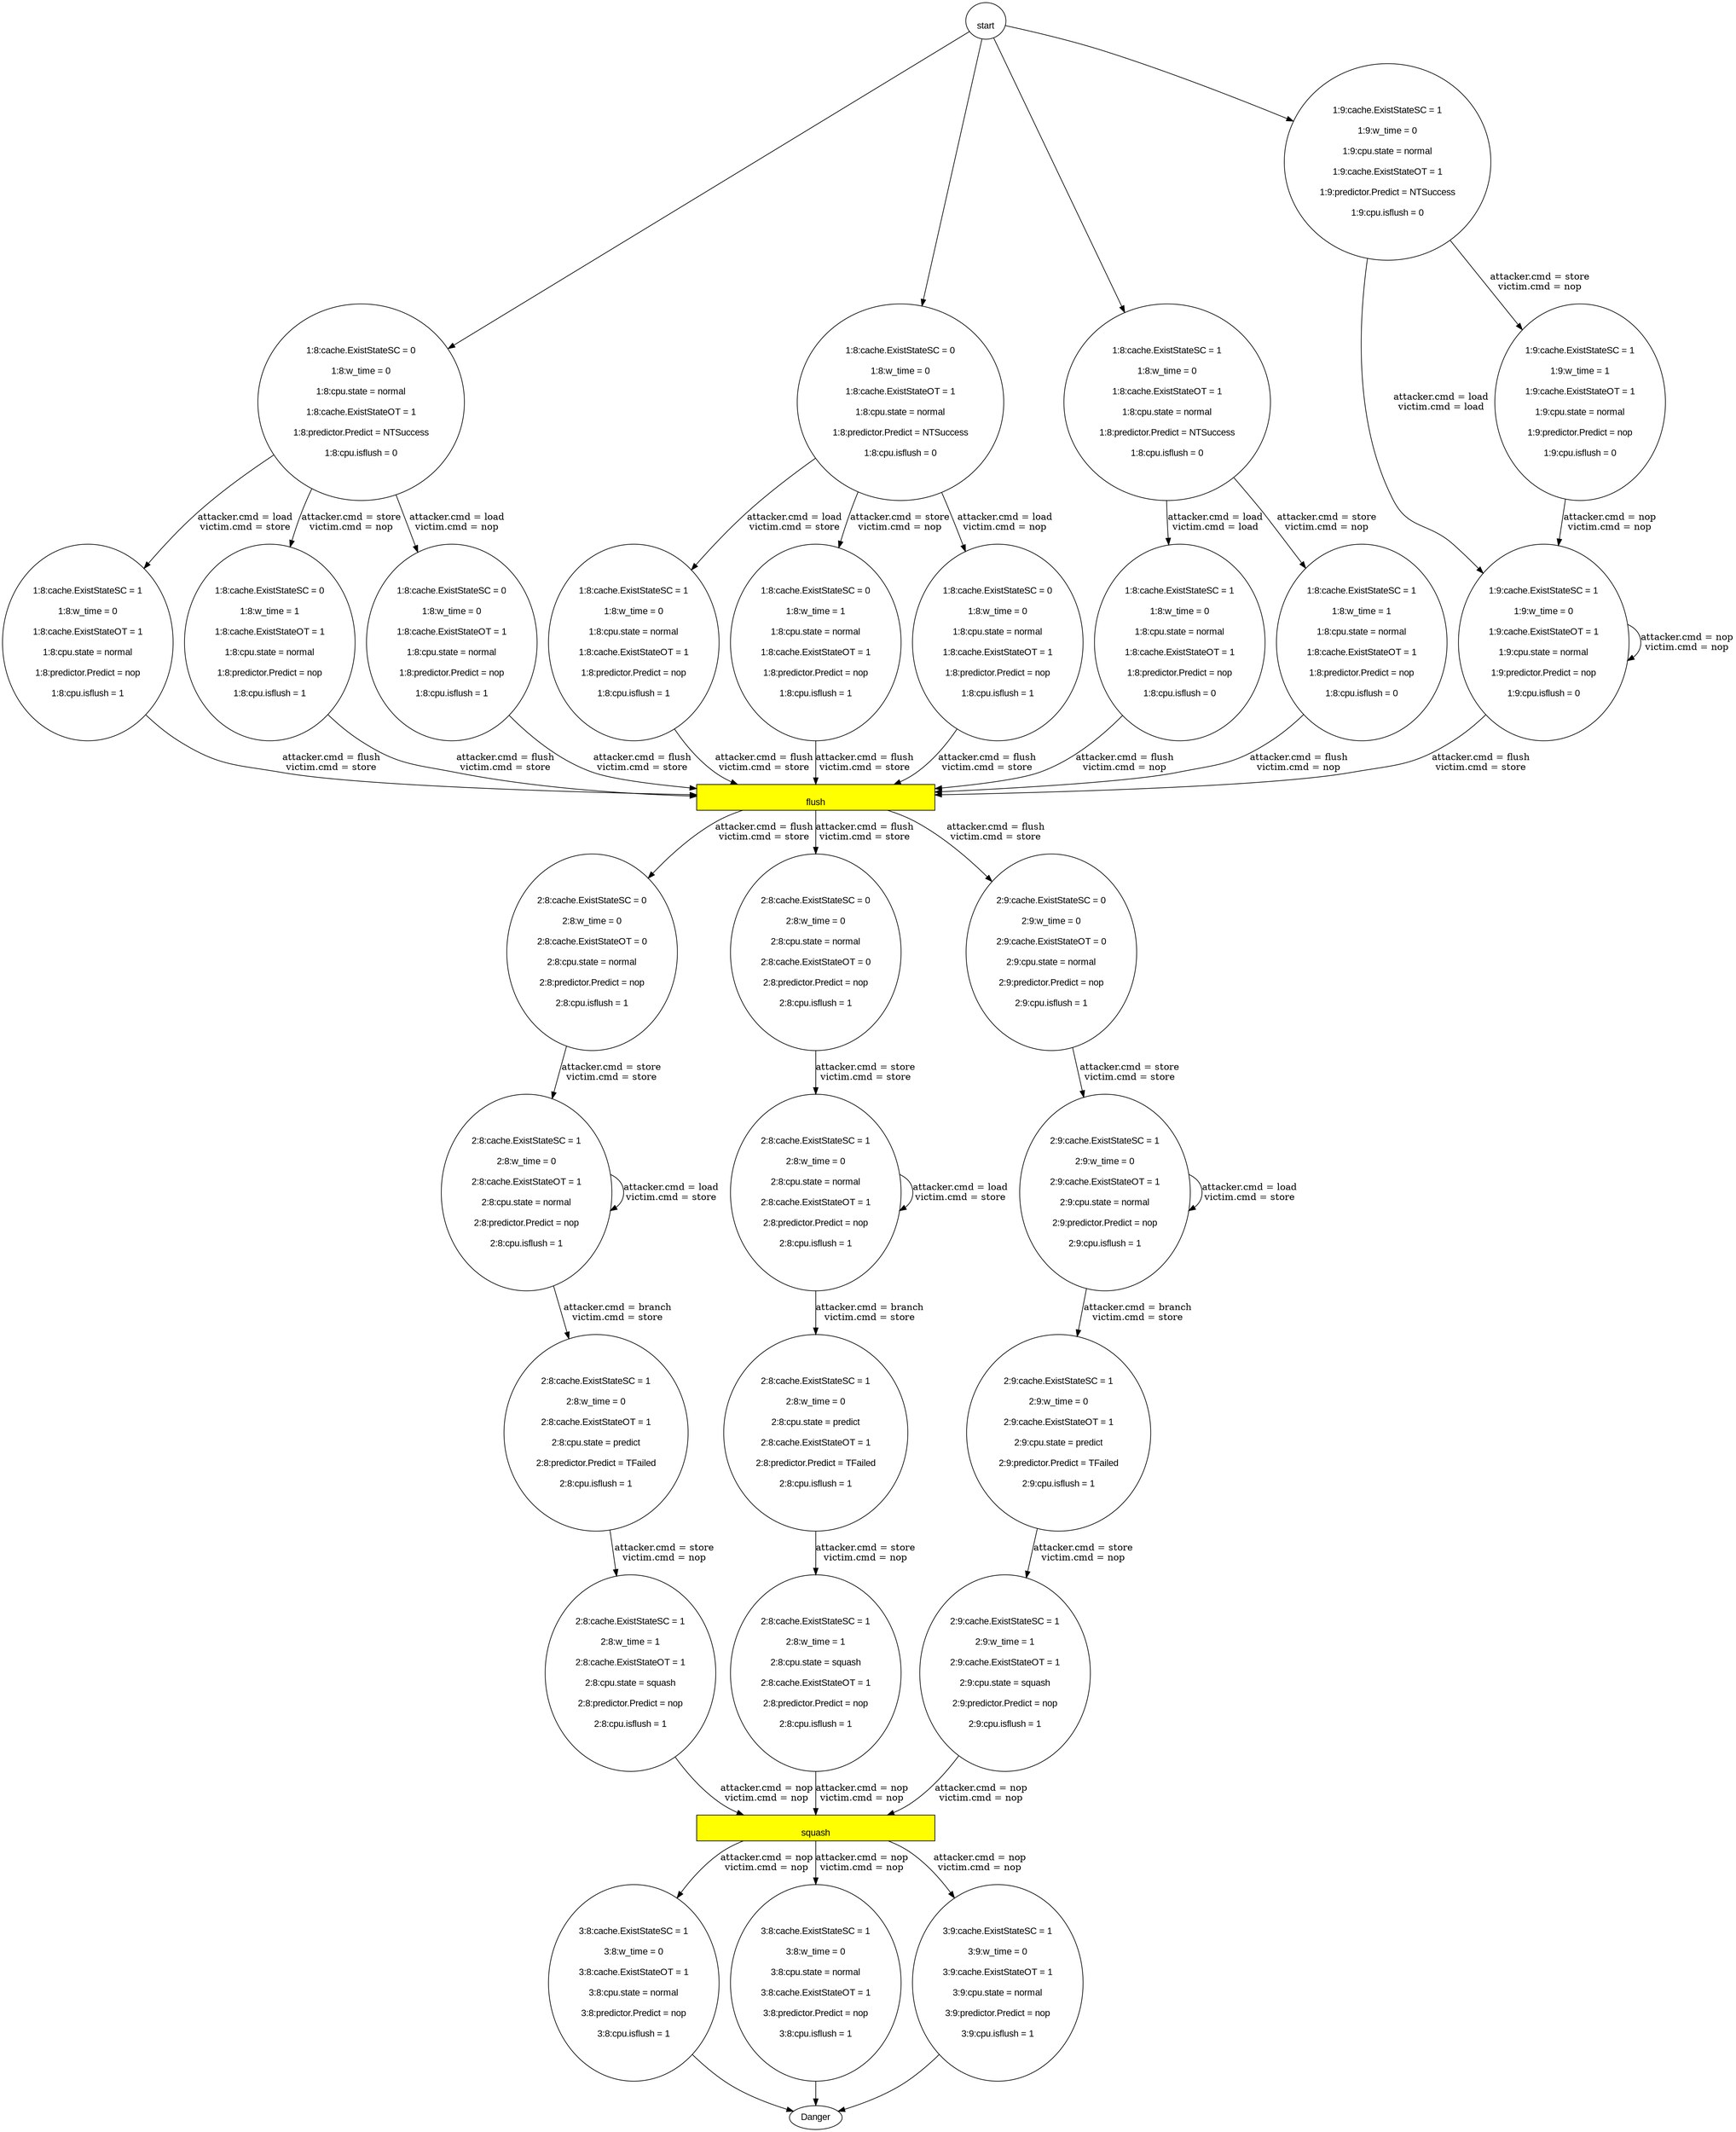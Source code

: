  strict digraph prof {

    node [fontname="Arial"];

"
flush
" [style=filled,fillcolor=yellow,shape=box,width=5]

"
flush
" [style=filled,fillcolor=yellow,shape=box,width=5]

"
squash
" [style=filled,fillcolor=yellow,shape=box,width=5]

"
start
" -> "
1:8:cache.ExistStateSC = 0

1:8:w_time = 0

1:8:cpu.state = normal

1:8:cache.ExistStateOT = 1

1:8:predictor.Predict = NTSuccess

1:8:cpu.isflush = 0

"
[ label="" ]
"
1:8:cache.ExistStateSC = 0

1:8:w_time = 0

1:8:cpu.state = normal

1:8:cache.ExistStateOT = 1

1:8:predictor.Predict = NTSuccess

1:8:cpu.isflush = 0

" -> "
1:8:cache.ExistStateSC = 1

1:8:w_time = 0

1:8:cache.ExistStateOT = 1

1:8:cpu.state = normal

1:8:predictor.Predict = nop

1:8:cpu.isflush = 1

"
[ label="attacker.cmd = store
victim.cmd = load
" ]
"
1:8:cache.ExistStateSC = 1

1:8:w_time = 0

1:8:cache.ExistStateOT = 1

1:8:cpu.state = normal

1:8:predictor.Predict = nop

1:8:cpu.isflush = 1

" -> "
flush
"   -> "
2:8:cache.ExistStateSC = 0

2:8:w_time = 0

2:8:cache.ExistStateOT = 0

2:8:cpu.state = normal

2:8:predictor.Predict = nop

2:8:cpu.isflush = 1

"
[ label="attacker.cmd = flush
victim.cmd = load
" ]
"
2:8:cache.ExistStateSC = 0

2:8:w_time = 0

2:8:cache.ExistStateOT = 0

2:8:cpu.state = normal

2:8:predictor.Predict = nop

2:8:cpu.isflush = 1

" -> "
2:8:cache.ExistStateSC = 1

2:8:w_time = 0

2:8:cache.ExistStateOT = 1

2:8:cpu.state = normal

2:8:predictor.Predict = nop

2:8:cpu.isflush = 1

"
[ label="attacker.cmd = store
victim.cmd = store
" ]
"
2:8:cache.ExistStateSC = 1

2:8:w_time = 0

2:8:cache.ExistStateOT = 1

2:8:cpu.state = normal

2:8:predictor.Predict = nop

2:8:cpu.isflush = 1

" -> "
2:8:cache.ExistStateSC = 1

2:8:w_time = 0

2:8:cache.ExistStateOT = 1

2:8:cpu.state = normal

2:8:predictor.Predict = nop

2:8:cpu.isflush = 1

"
[ label="attacker.cmd = load
victim.cmd = store
" ]
"
2:8:cache.ExistStateSC = 1

2:8:w_time = 0

2:8:cache.ExistStateOT = 1

2:8:cpu.state = normal

2:8:predictor.Predict = nop

2:8:cpu.isflush = 1

" -> "
2:8:cache.ExistStateSC = 1

2:8:w_time = 0

2:8:cache.ExistStateOT = 1

2:8:cpu.state = predict

2:8:predictor.Predict = TFailed

2:8:cpu.isflush = 1

"
[ label="attacker.cmd = branch
victim.cmd = store
" ]
"
2:8:cache.ExistStateSC = 1

2:8:w_time = 0

2:8:cache.ExistStateOT = 1

2:8:cpu.state = predict

2:8:predictor.Predict = TFailed

2:8:cpu.isflush = 1

" -> "
2:8:cache.ExistStateSC = 1

2:8:w_time = 1

2:8:cache.ExistStateOT = 1

2:8:cpu.state = squash

2:8:predictor.Predict = nop

2:8:cpu.isflush = 1

"
[ label="attacker.cmd = store
victim.cmd = nop
" ]
"
2:8:cache.ExistStateSC = 1

2:8:w_time = 1

2:8:cache.ExistStateOT = 1

2:8:cpu.state = squash

2:8:predictor.Predict = nop

2:8:cpu.isflush = 1

" -> "
squash
"   -> "
3:8:cache.ExistStateSC = 1

3:8:w_time = 0

3:8:cache.ExistStateOT = 1

3:8:cpu.state = normal

3:8:predictor.Predict = nop

3:8:cpu.isflush = 1

"
[ label="attacker.cmd = nop
victim.cmd = nop
" ]
"
3:8:cache.ExistStateSC = 1

3:8:w_time = 0

3:8:cache.ExistStateOT = 1

3:8:cpu.state = normal

3:8:predictor.Predict = nop

3:8:cpu.isflush = 1

" -> "Danger"
"
start
" -> "
1:8:cache.ExistStateSC = 0

1:8:w_time = 0

1:8:cache.ExistStateOT = 1

1:8:cpu.state = normal

1:8:predictor.Predict = NTSuccess

1:8:cpu.isflush = 0

"
[ label="" ]
"
1:8:cache.ExistStateSC = 0

1:8:w_time = 0

1:8:cache.ExistStateOT = 1

1:8:cpu.state = normal

1:8:predictor.Predict = NTSuccess

1:8:cpu.isflush = 0

" -> "
1:8:cache.ExistStateSC = 1

1:8:w_time = 0

1:8:cpu.state = normal

1:8:cache.ExistStateOT = 1

1:8:predictor.Predict = nop

1:8:cpu.isflush = 1

"
[ label="attacker.cmd = store
victim.cmd = load
" ]
"
1:8:cache.ExistStateSC = 1

1:8:w_time = 0

1:8:cpu.state = normal

1:8:cache.ExistStateOT = 1

1:8:predictor.Predict = nop

1:8:cpu.isflush = 1

" -> "
flush
"   -> "
2:8:cache.ExistStateSC = 0

2:8:w_time = 0

2:8:cpu.state = normal

2:8:cache.ExistStateOT = 0

2:8:predictor.Predict = nop

2:8:cpu.isflush = 1

"
[ label="attacker.cmd = flush
victim.cmd = load
" ]
"
2:8:cache.ExistStateSC = 0

2:8:w_time = 0

2:8:cpu.state = normal

2:8:cache.ExistStateOT = 0

2:8:predictor.Predict = nop

2:8:cpu.isflush = 1

" -> "
2:8:cache.ExistStateSC = 1

2:8:w_time = 0

2:8:cpu.state = normal

2:8:cache.ExistStateOT = 1

2:8:predictor.Predict = nop

2:8:cpu.isflush = 1

"
[ label="attacker.cmd = store
victim.cmd = store
" ]
"
2:8:cache.ExistStateSC = 1

2:8:w_time = 0

2:8:cpu.state = normal

2:8:cache.ExistStateOT = 1

2:8:predictor.Predict = nop

2:8:cpu.isflush = 1

" -> "
2:8:cache.ExistStateSC = 1

2:8:w_time = 0

2:8:cpu.state = normal

2:8:cache.ExistStateOT = 1

2:8:predictor.Predict = nop

2:8:cpu.isflush = 1

"
[ label="attacker.cmd = load
victim.cmd = store
" ]
"
2:8:cache.ExistStateSC = 1

2:8:w_time = 0

2:8:cpu.state = normal

2:8:cache.ExistStateOT = 1

2:8:predictor.Predict = nop

2:8:cpu.isflush = 1

" -> "
2:8:cache.ExistStateSC = 1

2:8:w_time = 0

2:8:cpu.state = predict

2:8:cache.ExistStateOT = 1

2:8:predictor.Predict = TFailed

2:8:cpu.isflush = 1

"
[ label="attacker.cmd = branch
victim.cmd = store
" ]
"
2:8:cache.ExistStateSC = 1

2:8:w_time = 0

2:8:cpu.state = predict

2:8:cache.ExistStateOT = 1

2:8:predictor.Predict = TFailed

2:8:cpu.isflush = 1

" -> "
2:8:cache.ExistStateSC = 1

2:8:w_time = 1

2:8:cpu.state = squash

2:8:cache.ExistStateOT = 1

2:8:predictor.Predict = nop

2:8:cpu.isflush = 1

"
[ label="attacker.cmd = store
victim.cmd = nop
" ]
"
2:8:cache.ExistStateSC = 1

2:8:w_time = 1

2:8:cpu.state = squash

2:8:cache.ExistStateOT = 1

2:8:predictor.Predict = nop

2:8:cpu.isflush = 1

" -> "
squash
"   -> "
3:8:cache.ExistStateSC = 1

3:8:w_time = 0

3:8:cpu.state = normal

3:8:cache.ExistStateOT = 1

3:8:predictor.Predict = nop

3:8:cpu.isflush = 1

"
[ label="attacker.cmd = nop
victim.cmd = nop
" ]
"
3:8:cache.ExistStateSC = 1

3:8:w_time = 0

3:8:cpu.state = normal

3:8:cache.ExistStateOT = 1

3:8:predictor.Predict = nop

3:8:cpu.isflush = 1

" -> "Danger"
"
start
" -> "
1:8:cache.ExistStateSC = 0

1:8:w_time = 0

1:8:cpu.state = normal

1:8:cache.ExistStateOT = 1

1:8:predictor.Predict = NTSuccess

1:8:cpu.isflush = 0

"
[ label="" ]
"
1:8:cache.ExistStateSC = 0

1:8:w_time = 0

1:8:cpu.state = normal

1:8:cache.ExistStateOT = 1

1:8:predictor.Predict = NTSuccess

1:8:cpu.isflush = 0

" -> "
1:8:cache.ExistStateSC = 1

1:8:w_time = 0

1:8:cache.ExistStateOT = 1

1:8:cpu.state = normal

1:8:predictor.Predict = nop

1:8:cpu.isflush = 1

"
[ label="attacker.cmd = store
victim.cmd = load
" ]
"
1:8:cache.ExistStateSC = 1

1:8:w_time = 0

1:8:cache.ExistStateOT = 1

1:8:cpu.state = normal

1:8:predictor.Predict = nop

1:8:cpu.isflush = 1

" -> "
flush
"   -> "
2:8:cache.ExistStateSC = 0

2:8:w_time = 0

2:8:cache.ExistStateOT = 0

2:8:cpu.state = normal

2:8:predictor.Predict = nop

2:8:cpu.isflush = 1

"
[ label="attacker.cmd = flush
victim.cmd = nop
" ]
"
2:8:cache.ExistStateSC = 0

2:8:w_time = 0

2:8:cache.ExistStateOT = 0

2:8:cpu.state = normal

2:8:predictor.Predict = nop

2:8:cpu.isflush = 1

" -> "
2:8:cache.ExistStateSC = 1

2:8:w_time = 0

2:8:cache.ExistStateOT = 1

2:8:cpu.state = normal

2:8:predictor.Predict = nop

2:8:cpu.isflush = 1

"
[ label="attacker.cmd = store
victim.cmd = store
" ]
"
2:8:cache.ExistStateSC = 1

2:8:w_time = 0

2:8:cache.ExistStateOT = 1

2:8:cpu.state = normal

2:8:predictor.Predict = nop

2:8:cpu.isflush = 1

" -> "
2:8:cache.ExistStateSC = 1

2:8:w_time = 0

2:8:cache.ExistStateOT = 1

2:8:cpu.state = normal

2:8:predictor.Predict = nop

2:8:cpu.isflush = 1

"
[ label="attacker.cmd = load
victim.cmd = store
" ]
"
2:8:cache.ExistStateSC = 1

2:8:w_time = 0

2:8:cache.ExistStateOT = 1

2:8:cpu.state = normal

2:8:predictor.Predict = nop

2:8:cpu.isflush = 1

" -> "
2:8:cache.ExistStateSC = 1

2:8:w_time = 0

2:8:cache.ExistStateOT = 1

2:8:cpu.state = predict

2:8:predictor.Predict = TFailed

2:8:cpu.isflush = 1

"
[ label="attacker.cmd = branch
victim.cmd = store
" ]
"
2:8:cache.ExistStateSC = 1

2:8:w_time = 0

2:8:cache.ExistStateOT = 1

2:8:cpu.state = predict

2:8:predictor.Predict = TFailed

2:8:cpu.isflush = 1

" -> "
2:8:cache.ExistStateSC = 1

2:8:w_time = 1

2:8:cache.ExistStateOT = 1

2:8:cpu.state = squash

2:8:predictor.Predict = nop

2:8:cpu.isflush = 1

"
[ label="attacker.cmd = store
victim.cmd = nop
" ]
"
2:8:cache.ExistStateSC = 1

2:8:w_time = 1

2:8:cache.ExistStateOT = 1

2:8:cpu.state = squash

2:8:predictor.Predict = nop

2:8:cpu.isflush = 1

" -> "
squash
"   -> "
3:8:cache.ExistStateSC = 1

3:8:w_time = 0

3:8:cache.ExistStateOT = 1

3:8:cpu.state = normal

3:8:predictor.Predict = nop

3:8:cpu.isflush = 1

"
[ label="attacker.cmd = nop
victim.cmd = nop
" ]
"
3:8:cache.ExistStateSC = 1

3:8:w_time = 0

3:8:cache.ExistStateOT = 1

3:8:cpu.state = normal

3:8:predictor.Predict = nop

3:8:cpu.isflush = 1

" -> "Danger"
"
start
" -> "
1:8:cache.ExistStateSC = 0

1:8:w_time = 0

1:8:cache.ExistStateOT = 1

1:8:cpu.state = normal

1:8:predictor.Predict = NTSuccess

1:8:cpu.isflush = 0

"
[ label="" ]
"
1:8:cache.ExistStateSC = 0

1:8:w_time = 0

1:8:cache.ExistStateOT = 1

1:8:cpu.state = normal

1:8:predictor.Predict = NTSuccess

1:8:cpu.isflush = 0

" -> "
1:8:cache.ExistStateSC = 1

1:8:w_time = 0

1:8:cpu.state = normal

1:8:cache.ExistStateOT = 1

1:8:predictor.Predict = nop

1:8:cpu.isflush = 1

"
[ label="attacker.cmd = store
victim.cmd = load
" ]
"
1:8:cache.ExistStateSC = 1

1:8:w_time = 0

1:8:cpu.state = normal

1:8:cache.ExistStateOT = 1

1:8:predictor.Predict = nop

1:8:cpu.isflush = 1

" -> "
flush
"   -> "
2:8:cache.ExistStateSC = 0

2:8:w_time = 0

2:8:cpu.state = normal

2:8:cache.ExistStateOT = 0

2:8:predictor.Predict = nop

2:8:cpu.isflush = 1

"
[ label="attacker.cmd = flush
victim.cmd = nop
" ]
"
2:8:cache.ExistStateSC = 0

2:8:w_time = 0

2:8:cpu.state = normal

2:8:cache.ExistStateOT = 0

2:8:predictor.Predict = nop

2:8:cpu.isflush = 1

" -> "
2:8:cache.ExistStateSC = 1

2:8:w_time = 0

2:8:cpu.state = normal

2:8:cache.ExistStateOT = 1

2:8:predictor.Predict = nop

2:8:cpu.isflush = 1

"
[ label="attacker.cmd = store
victim.cmd = store
" ]
"
2:8:cache.ExistStateSC = 1

2:8:w_time = 0

2:8:cpu.state = normal

2:8:cache.ExistStateOT = 1

2:8:predictor.Predict = nop

2:8:cpu.isflush = 1

" -> "
2:8:cache.ExistStateSC = 1

2:8:w_time = 0

2:8:cpu.state = normal

2:8:cache.ExistStateOT = 1

2:8:predictor.Predict = nop

2:8:cpu.isflush = 1

"
[ label="attacker.cmd = load
victim.cmd = store
" ]
"
2:8:cache.ExistStateSC = 1

2:8:w_time = 0

2:8:cpu.state = normal

2:8:cache.ExistStateOT = 1

2:8:predictor.Predict = nop

2:8:cpu.isflush = 1

" -> "
2:8:cache.ExistStateSC = 1

2:8:w_time = 0

2:8:cpu.state = predict

2:8:cache.ExistStateOT = 1

2:8:predictor.Predict = TFailed

2:8:cpu.isflush = 1

"
[ label="attacker.cmd = branch
victim.cmd = store
" ]
"
2:8:cache.ExistStateSC = 1

2:8:w_time = 0

2:8:cpu.state = predict

2:8:cache.ExistStateOT = 1

2:8:predictor.Predict = TFailed

2:8:cpu.isflush = 1

" -> "
2:8:cache.ExistStateSC = 1

2:8:w_time = 1

2:8:cpu.state = squash

2:8:cache.ExistStateOT = 1

2:8:predictor.Predict = nop

2:8:cpu.isflush = 1

"
[ label="attacker.cmd = store
victim.cmd = nop
" ]
"
2:8:cache.ExistStateSC = 1

2:8:w_time = 1

2:8:cpu.state = squash

2:8:cache.ExistStateOT = 1

2:8:predictor.Predict = nop

2:8:cpu.isflush = 1

" -> "
squash
"   -> "
3:8:cache.ExistStateSC = 1

3:8:w_time = 0

3:8:cpu.state = normal

3:8:cache.ExistStateOT = 1

3:8:predictor.Predict = nop

3:8:cpu.isflush = 1

"
[ label="attacker.cmd = nop
victim.cmd = nop
" ]
"
3:8:cache.ExistStateSC = 1

3:8:w_time = 0

3:8:cpu.state = normal

3:8:cache.ExistStateOT = 1

3:8:predictor.Predict = nop

3:8:cpu.isflush = 1

" -> "Danger"
"
start
" -> "
1:8:cache.ExistStateSC = 0

1:8:w_time = 0

1:8:cpu.state = normal

1:8:cache.ExistStateOT = 1

1:8:predictor.Predict = NTSuccess

1:8:cpu.isflush = 0

"
[ label="" ]
"
1:8:cache.ExistStateSC = 0

1:8:w_time = 0

1:8:cpu.state = normal

1:8:cache.ExistStateOT = 1

1:8:predictor.Predict = NTSuccess

1:8:cpu.isflush = 0

" -> "
1:8:cache.ExistStateSC = 1

1:8:w_time = 0

1:8:cache.ExistStateOT = 1

1:8:cpu.state = normal

1:8:predictor.Predict = nop

1:8:cpu.isflush = 1

"
[ label="attacker.cmd = store
victim.cmd = load
" ]
"
1:8:cache.ExistStateSC = 1

1:8:w_time = 0

1:8:cache.ExistStateOT = 1

1:8:cpu.state = normal

1:8:predictor.Predict = nop

1:8:cpu.isflush = 1

" -> "
flush
"   -> "
2:8:cache.ExistStateSC = 0

2:8:w_time = 0

2:8:cache.ExistStateOT = 0

2:8:cpu.state = normal

2:8:predictor.Predict = nop

2:8:cpu.isflush = 1

"
[ label="attacker.cmd = flush
victim.cmd = store
" ]
"
2:8:cache.ExistStateSC = 0

2:8:w_time = 0

2:8:cache.ExistStateOT = 0

2:8:cpu.state = normal

2:8:predictor.Predict = nop

2:8:cpu.isflush = 1

" -> "
2:8:cache.ExistStateSC = 1

2:8:w_time = 0

2:8:cache.ExistStateOT = 1

2:8:cpu.state = normal

2:8:predictor.Predict = nop

2:8:cpu.isflush = 1

"
[ label="attacker.cmd = store
victim.cmd = store
" ]
"
2:8:cache.ExistStateSC = 1

2:8:w_time = 0

2:8:cache.ExistStateOT = 1

2:8:cpu.state = normal

2:8:predictor.Predict = nop

2:8:cpu.isflush = 1

" -> "
2:8:cache.ExistStateSC = 1

2:8:w_time = 0

2:8:cache.ExistStateOT = 1

2:8:cpu.state = normal

2:8:predictor.Predict = nop

2:8:cpu.isflush = 1

"
[ label="attacker.cmd = load
victim.cmd = store
" ]
"
2:8:cache.ExistStateSC = 1

2:8:w_time = 0

2:8:cache.ExistStateOT = 1

2:8:cpu.state = normal

2:8:predictor.Predict = nop

2:8:cpu.isflush = 1

" -> "
2:8:cache.ExistStateSC = 1

2:8:w_time = 0

2:8:cache.ExistStateOT = 1

2:8:cpu.state = predict

2:8:predictor.Predict = TFailed

2:8:cpu.isflush = 1

"
[ label="attacker.cmd = branch
victim.cmd = store
" ]
"
2:8:cache.ExistStateSC = 1

2:8:w_time = 0

2:8:cache.ExistStateOT = 1

2:8:cpu.state = predict

2:8:predictor.Predict = TFailed

2:8:cpu.isflush = 1

" -> "
2:8:cache.ExistStateSC = 1

2:8:w_time = 1

2:8:cache.ExistStateOT = 1

2:8:cpu.state = squash

2:8:predictor.Predict = nop

2:8:cpu.isflush = 1

"
[ label="attacker.cmd = store
victim.cmd = nop
" ]
"
2:8:cache.ExistStateSC = 1

2:8:w_time = 1

2:8:cache.ExistStateOT = 1

2:8:cpu.state = squash

2:8:predictor.Predict = nop

2:8:cpu.isflush = 1

" -> "
squash
"   -> "
3:8:cache.ExistStateSC = 1

3:8:w_time = 0

3:8:cache.ExistStateOT = 1

3:8:cpu.state = normal

3:8:predictor.Predict = nop

3:8:cpu.isflush = 1

"
[ label="attacker.cmd = nop
victim.cmd = nop
" ]
"
3:8:cache.ExistStateSC = 1

3:8:w_time = 0

3:8:cache.ExistStateOT = 1

3:8:cpu.state = normal

3:8:predictor.Predict = nop

3:8:cpu.isflush = 1

" -> "Danger"
"
start
" -> "
1:8:cache.ExistStateSC = 0

1:8:w_time = 0

1:8:cache.ExistStateOT = 1

1:8:cpu.state = normal

1:8:predictor.Predict = NTSuccess

1:8:cpu.isflush = 0

"
[ label="" ]
"
1:8:cache.ExistStateSC = 0

1:8:w_time = 0

1:8:cache.ExistStateOT = 1

1:8:cpu.state = normal

1:8:predictor.Predict = NTSuccess

1:8:cpu.isflush = 0

" -> "
1:8:cache.ExistStateSC = 1

1:8:w_time = 0

1:8:cpu.state = normal

1:8:cache.ExistStateOT = 1

1:8:predictor.Predict = nop

1:8:cpu.isflush = 1

"
[ label="attacker.cmd = store
victim.cmd = load
" ]
"
1:8:cache.ExistStateSC = 1

1:8:w_time = 0

1:8:cpu.state = normal

1:8:cache.ExistStateOT = 1

1:8:predictor.Predict = nop

1:8:cpu.isflush = 1

" -> "
flush
"   -> "
2:8:cache.ExistStateSC = 0

2:8:w_time = 0

2:8:cpu.state = normal

2:8:cache.ExistStateOT = 0

2:8:predictor.Predict = nop

2:8:cpu.isflush = 1

"
[ label="attacker.cmd = flush
victim.cmd = store
" ]
"
2:8:cache.ExistStateSC = 0

2:8:w_time = 0

2:8:cpu.state = normal

2:8:cache.ExistStateOT = 0

2:8:predictor.Predict = nop

2:8:cpu.isflush = 1

" -> "
2:8:cache.ExistStateSC = 1

2:8:w_time = 0

2:8:cpu.state = normal

2:8:cache.ExistStateOT = 1

2:8:predictor.Predict = nop

2:8:cpu.isflush = 1

"
[ label="attacker.cmd = store
victim.cmd = store
" ]
"
2:8:cache.ExistStateSC = 1

2:8:w_time = 0

2:8:cpu.state = normal

2:8:cache.ExistStateOT = 1

2:8:predictor.Predict = nop

2:8:cpu.isflush = 1

" -> "
2:8:cache.ExistStateSC = 1

2:8:w_time = 0

2:8:cpu.state = normal

2:8:cache.ExistStateOT = 1

2:8:predictor.Predict = nop

2:8:cpu.isflush = 1

"
[ label="attacker.cmd = load
victim.cmd = store
" ]
"
2:8:cache.ExistStateSC = 1

2:8:w_time = 0

2:8:cpu.state = normal

2:8:cache.ExistStateOT = 1

2:8:predictor.Predict = nop

2:8:cpu.isflush = 1

" -> "
2:8:cache.ExistStateSC = 1

2:8:w_time = 0

2:8:cpu.state = predict

2:8:cache.ExistStateOT = 1

2:8:predictor.Predict = TFailed

2:8:cpu.isflush = 1

"
[ label="attacker.cmd = branch
victim.cmd = store
" ]
"
2:8:cache.ExistStateSC = 1

2:8:w_time = 0

2:8:cpu.state = predict

2:8:cache.ExistStateOT = 1

2:8:predictor.Predict = TFailed

2:8:cpu.isflush = 1

" -> "
2:8:cache.ExistStateSC = 1

2:8:w_time = 1

2:8:cpu.state = squash

2:8:cache.ExistStateOT = 1

2:8:predictor.Predict = nop

2:8:cpu.isflush = 1

"
[ label="attacker.cmd = store
victim.cmd = nop
" ]
"
2:8:cache.ExistStateSC = 1

2:8:w_time = 1

2:8:cpu.state = squash

2:8:cache.ExistStateOT = 1

2:8:predictor.Predict = nop

2:8:cpu.isflush = 1

" -> "
squash
"   -> "
3:8:cache.ExistStateSC = 1

3:8:w_time = 0

3:8:cpu.state = normal

3:8:cache.ExistStateOT = 1

3:8:predictor.Predict = nop

3:8:cpu.isflush = 1

"
[ label="attacker.cmd = nop
victim.cmd = nop
" ]
"
3:8:cache.ExistStateSC = 1

3:8:w_time = 0

3:8:cpu.state = normal

3:8:cache.ExistStateOT = 1

3:8:predictor.Predict = nop

3:8:cpu.isflush = 1

" -> "Danger"
"
start
" -> "
1:8:cache.ExistStateSC = 0

1:8:w_time = 0

1:8:cpu.state = normal

1:8:cache.ExistStateOT = 1

1:8:predictor.Predict = NTSuccess

1:8:cpu.isflush = 0

"
[ label="" ]
"
1:8:cache.ExistStateSC = 0

1:8:w_time = 0

1:8:cpu.state = normal

1:8:cache.ExistStateOT = 1

1:8:predictor.Predict = NTSuccess

1:8:cpu.isflush = 0

" -> "
1:8:cache.ExistStateSC = 0

1:8:w_time = 1

1:8:cache.ExistStateOT = 1

1:8:cpu.state = normal

1:8:predictor.Predict = nop

1:8:cpu.isflush = 1

"
[ label="attacker.cmd = store
victim.cmd = nop
" ]
"
1:8:cache.ExistStateSC = 0

1:8:w_time = 1

1:8:cache.ExistStateOT = 1

1:8:cpu.state = normal

1:8:predictor.Predict = nop

1:8:cpu.isflush = 1

" -> "
flush
"   -> "
2:8:cache.ExistStateSC = 0

2:8:w_time = 0

2:8:cache.ExistStateOT = 0

2:8:cpu.state = normal

2:8:predictor.Predict = nop

2:8:cpu.isflush = 1

"
[ label="attacker.cmd = flush
victim.cmd = load
" ]
"
2:8:cache.ExistStateSC = 0

2:8:w_time = 0

2:8:cache.ExistStateOT = 0

2:8:cpu.state = normal

2:8:predictor.Predict = nop

2:8:cpu.isflush = 1

" -> "
2:8:cache.ExistStateSC = 1

2:8:w_time = 0

2:8:cache.ExistStateOT = 1

2:8:cpu.state = normal

2:8:predictor.Predict = nop

2:8:cpu.isflush = 1

"
[ label="attacker.cmd = store
victim.cmd = store
" ]
"
2:8:cache.ExistStateSC = 1

2:8:w_time = 0

2:8:cache.ExistStateOT = 1

2:8:cpu.state = normal

2:8:predictor.Predict = nop

2:8:cpu.isflush = 1

" -> "
2:8:cache.ExistStateSC = 1

2:8:w_time = 0

2:8:cache.ExistStateOT = 1

2:8:cpu.state = normal

2:8:predictor.Predict = nop

2:8:cpu.isflush = 1

"
[ label="attacker.cmd = load
victim.cmd = store
" ]
"
2:8:cache.ExistStateSC = 1

2:8:w_time = 0

2:8:cache.ExistStateOT = 1

2:8:cpu.state = normal

2:8:predictor.Predict = nop

2:8:cpu.isflush = 1

" -> "
2:8:cache.ExistStateSC = 1

2:8:w_time = 0

2:8:cache.ExistStateOT = 1

2:8:cpu.state = predict

2:8:predictor.Predict = TFailed

2:8:cpu.isflush = 1

"
[ label="attacker.cmd = branch
victim.cmd = store
" ]
"
2:8:cache.ExistStateSC = 1

2:8:w_time = 0

2:8:cache.ExistStateOT = 1

2:8:cpu.state = predict

2:8:predictor.Predict = TFailed

2:8:cpu.isflush = 1

" -> "
2:8:cache.ExistStateSC = 1

2:8:w_time = 1

2:8:cache.ExistStateOT = 1

2:8:cpu.state = squash

2:8:predictor.Predict = nop

2:8:cpu.isflush = 1

"
[ label="attacker.cmd = store
victim.cmd = nop
" ]
"
2:8:cache.ExistStateSC = 1

2:8:w_time = 1

2:8:cache.ExistStateOT = 1

2:8:cpu.state = squash

2:8:predictor.Predict = nop

2:8:cpu.isflush = 1

" -> "
squash
"   -> "
3:8:cache.ExistStateSC = 1

3:8:w_time = 0

3:8:cache.ExistStateOT = 1

3:8:cpu.state = normal

3:8:predictor.Predict = nop

3:8:cpu.isflush = 1

"
[ label="attacker.cmd = nop
victim.cmd = nop
" ]
"
3:8:cache.ExistStateSC = 1

3:8:w_time = 0

3:8:cache.ExistStateOT = 1

3:8:cpu.state = normal

3:8:predictor.Predict = nop

3:8:cpu.isflush = 1

" -> "Danger"
"
start
" -> "
1:8:cache.ExistStateSC = 0

1:8:w_time = 0

1:8:cache.ExistStateOT = 1

1:8:cpu.state = normal

1:8:predictor.Predict = NTSuccess

1:8:cpu.isflush = 0

"
[ label="" ]
"
1:8:cache.ExistStateSC = 0

1:8:w_time = 0

1:8:cache.ExistStateOT = 1

1:8:cpu.state = normal

1:8:predictor.Predict = NTSuccess

1:8:cpu.isflush = 0

" -> "
1:8:cache.ExistStateSC = 0

1:8:w_time = 1

1:8:cpu.state = normal

1:8:cache.ExistStateOT = 1

1:8:predictor.Predict = nop

1:8:cpu.isflush = 1

"
[ label="attacker.cmd = store
victim.cmd = nop
" ]
"
1:8:cache.ExistStateSC = 0

1:8:w_time = 1

1:8:cpu.state = normal

1:8:cache.ExistStateOT = 1

1:8:predictor.Predict = nop

1:8:cpu.isflush = 1

" -> "
flush
"   -> "
2:8:cache.ExistStateSC = 0

2:8:w_time = 0

2:8:cpu.state = normal

2:8:cache.ExistStateOT = 0

2:8:predictor.Predict = nop

2:8:cpu.isflush = 1

"
[ label="attacker.cmd = flush
victim.cmd = load
" ]
"
2:8:cache.ExistStateSC = 0

2:8:w_time = 0

2:8:cpu.state = normal

2:8:cache.ExistStateOT = 0

2:8:predictor.Predict = nop

2:8:cpu.isflush = 1

" -> "
2:8:cache.ExistStateSC = 1

2:8:w_time = 0

2:8:cpu.state = normal

2:8:cache.ExistStateOT = 1

2:8:predictor.Predict = nop

2:8:cpu.isflush = 1

"
[ label="attacker.cmd = store
victim.cmd = store
" ]
"
2:8:cache.ExistStateSC = 1

2:8:w_time = 0

2:8:cpu.state = normal

2:8:cache.ExistStateOT = 1

2:8:predictor.Predict = nop

2:8:cpu.isflush = 1

" -> "
2:8:cache.ExistStateSC = 1

2:8:w_time = 0

2:8:cpu.state = normal

2:8:cache.ExistStateOT = 1

2:8:predictor.Predict = nop

2:8:cpu.isflush = 1

"
[ label="attacker.cmd = load
victim.cmd = store
" ]
"
2:8:cache.ExistStateSC = 1

2:8:w_time = 0

2:8:cpu.state = normal

2:8:cache.ExistStateOT = 1

2:8:predictor.Predict = nop

2:8:cpu.isflush = 1

" -> "
2:8:cache.ExistStateSC = 1

2:8:w_time = 0

2:8:cpu.state = predict

2:8:cache.ExistStateOT = 1

2:8:predictor.Predict = TFailed

2:8:cpu.isflush = 1

"
[ label="attacker.cmd = branch
victim.cmd = store
" ]
"
2:8:cache.ExistStateSC = 1

2:8:w_time = 0

2:8:cpu.state = predict

2:8:cache.ExistStateOT = 1

2:8:predictor.Predict = TFailed

2:8:cpu.isflush = 1

" -> "
2:8:cache.ExistStateSC = 1

2:8:w_time = 1

2:8:cpu.state = squash

2:8:cache.ExistStateOT = 1

2:8:predictor.Predict = nop

2:8:cpu.isflush = 1

"
[ label="attacker.cmd = store
victim.cmd = nop
" ]
"
2:8:cache.ExistStateSC = 1

2:8:w_time = 1

2:8:cpu.state = squash

2:8:cache.ExistStateOT = 1

2:8:predictor.Predict = nop

2:8:cpu.isflush = 1

" -> "
squash
"   -> "
3:8:cache.ExistStateSC = 1

3:8:w_time = 0

3:8:cpu.state = normal

3:8:cache.ExistStateOT = 1

3:8:predictor.Predict = nop

3:8:cpu.isflush = 1

"
[ label="attacker.cmd = nop
victim.cmd = nop
" ]
"
3:8:cache.ExistStateSC = 1

3:8:w_time = 0

3:8:cpu.state = normal

3:8:cache.ExistStateOT = 1

3:8:predictor.Predict = nop

3:8:cpu.isflush = 1

" -> "Danger"
"
start
" -> "
1:8:cache.ExistStateSC = 0

1:8:w_time = 0

1:8:cpu.state = normal

1:8:cache.ExistStateOT = 1

1:8:predictor.Predict = NTSuccess

1:8:cpu.isflush = 0

"
[ label="" ]
"
1:8:cache.ExistStateSC = 0

1:8:w_time = 0

1:8:cpu.state = normal

1:8:cache.ExistStateOT = 1

1:8:predictor.Predict = NTSuccess

1:8:cpu.isflush = 0

" -> "
1:8:cache.ExistStateSC = 0

1:8:w_time = 1

1:8:cache.ExistStateOT = 1

1:8:cpu.state = normal

1:8:predictor.Predict = nop

1:8:cpu.isflush = 1

"
[ label="attacker.cmd = store
victim.cmd = nop
" ]
"
1:8:cache.ExistStateSC = 0

1:8:w_time = 1

1:8:cache.ExistStateOT = 1

1:8:cpu.state = normal

1:8:predictor.Predict = nop

1:8:cpu.isflush = 1

" -> "
flush
"   -> "
2:8:cache.ExistStateSC = 0

2:8:w_time = 0

2:8:cache.ExistStateOT = 0

2:8:cpu.state = normal

2:8:predictor.Predict = nop

2:8:cpu.isflush = 1

"
[ label="attacker.cmd = flush
victim.cmd = nop
" ]
"
2:8:cache.ExistStateSC = 0

2:8:w_time = 0

2:8:cache.ExistStateOT = 0

2:8:cpu.state = normal

2:8:predictor.Predict = nop

2:8:cpu.isflush = 1

" -> "
2:8:cache.ExistStateSC = 1

2:8:w_time = 0

2:8:cache.ExistStateOT = 1

2:8:cpu.state = normal

2:8:predictor.Predict = nop

2:8:cpu.isflush = 1

"
[ label="attacker.cmd = store
victim.cmd = store
" ]
"
2:8:cache.ExistStateSC = 1

2:8:w_time = 0

2:8:cache.ExistStateOT = 1

2:8:cpu.state = normal

2:8:predictor.Predict = nop

2:8:cpu.isflush = 1

" -> "
2:8:cache.ExistStateSC = 1

2:8:w_time = 0

2:8:cache.ExistStateOT = 1

2:8:cpu.state = normal

2:8:predictor.Predict = nop

2:8:cpu.isflush = 1

"
[ label="attacker.cmd = load
victim.cmd = store
" ]
"
2:8:cache.ExistStateSC = 1

2:8:w_time = 0

2:8:cache.ExistStateOT = 1

2:8:cpu.state = normal

2:8:predictor.Predict = nop

2:8:cpu.isflush = 1

" -> "
2:8:cache.ExistStateSC = 1

2:8:w_time = 0

2:8:cache.ExistStateOT = 1

2:8:cpu.state = predict

2:8:predictor.Predict = TFailed

2:8:cpu.isflush = 1

"
[ label="attacker.cmd = branch
victim.cmd = store
" ]
"
2:8:cache.ExistStateSC = 1

2:8:w_time = 0

2:8:cache.ExistStateOT = 1

2:8:cpu.state = predict

2:8:predictor.Predict = TFailed

2:8:cpu.isflush = 1

" -> "
2:8:cache.ExistStateSC = 1

2:8:w_time = 1

2:8:cache.ExistStateOT = 1

2:8:cpu.state = squash

2:8:predictor.Predict = nop

2:8:cpu.isflush = 1

"
[ label="attacker.cmd = store
victim.cmd = nop
" ]
"
2:8:cache.ExistStateSC = 1

2:8:w_time = 1

2:8:cache.ExistStateOT = 1

2:8:cpu.state = squash

2:8:predictor.Predict = nop

2:8:cpu.isflush = 1

" -> "
squash
"   -> "
3:8:cache.ExistStateSC = 1

3:8:w_time = 0

3:8:cache.ExistStateOT = 1

3:8:cpu.state = normal

3:8:predictor.Predict = nop

3:8:cpu.isflush = 1

"
[ label="attacker.cmd = nop
victim.cmd = nop
" ]
"
3:8:cache.ExistStateSC = 1

3:8:w_time = 0

3:8:cache.ExistStateOT = 1

3:8:cpu.state = normal

3:8:predictor.Predict = nop

3:8:cpu.isflush = 1

" -> "Danger"
"
start
" -> "
1:8:cache.ExistStateSC = 0

1:8:w_time = 0

1:8:cache.ExistStateOT = 1

1:8:cpu.state = normal

1:8:predictor.Predict = NTSuccess

1:8:cpu.isflush = 0

"
[ label="" ]
"
1:8:cache.ExistStateSC = 0

1:8:w_time = 0

1:8:cache.ExistStateOT = 1

1:8:cpu.state = normal

1:8:predictor.Predict = NTSuccess

1:8:cpu.isflush = 0

" -> "
1:8:cache.ExistStateSC = 0

1:8:w_time = 1

1:8:cpu.state = normal

1:8:cache.ExistStateOT = 1

1:8:predictor.Predict = nop

1:8:cpu.isflush = 1

"
[ label="attacker.cmd = store
victim.cmd = nop
" ]
"
1:8:cache.ExistStateSC = 0

1:8:w_time = 1

1:8:cpu.state = normal

1:8:cache.ExistStateOT = 1

1:8:predictor.Predict = nop

1:8:cpu.isflush = 1

" -> "
flush
"   -> "
2:8:cache.ExistStateSC = 0

2:8:w_time = 0

2:8:cpu.state = normal

2:8:cache.ExistStateOT = 0

2:8:predictor.Predict = nop

2:8:cpu.isflush = 1

"
[ label="attacker.cmd = flush
victim.cmd = nop
" ]
"
2:8:cache.ExistStateSC = 0

2:8:w_time = 0

2:8:cpu.state = normal

2:8:cache.ExistStateOT = 0

2:8:predictor.Predict = nop

2:8:cpu.isflush = 1

" -> "
2:8:cache.ExistStateSC = 1

2:8:w_time = 0

2:8:cpu.state = normal

2:8:cache.ExistStateOT = 1

2:8:predictor.Predict = nop

2:8:cpu.isflush = 1

"
[ label="attacker.cmd = store
victim.cmd = store
" ]
"
2:8:cache.ExistStateSC = 1

2:8:w_time = 0

2:8:cpu.state = normal

2:8:cache.ExistStateOT = 1

2:8:predictor.Predict = nop

2:8:cpu.isflush = 1

" -> "
2:8:cache.ExistStateSC = 1

2:8:w_time = 0

2:8:cpu.state = normal

2:8:cache.ExistStateOT = 1

2:8:predictor.Predict = nop

2:8:cpu.isflush = 1

"
[ label="attacker.cmd = load
victim.cmd = store
" ]
"
2:8:cache.ExistStateSC = 1

2:8:w_time = 0

2:8:cpu.state = normal

2:8:cache.ExistStateOT = 1

2:8:predictor.Predict = nop

2:8:cpu.isflush = 1

" -> "
2:8:cache.ExistStateSC = 1

2:8:w_time = 0

2:8:cpu.state = predict

2:8:cache.ExistStateOT = 1

2:8:predictor.Predict = TFailed

2:8:cpu.isflush = 1

"
[ label="attacker.cmd = branch
victim.cmd = store
" ]
"
2:8:cache.ExistStateSC = 1

2:8:w_time = 0

2:8:cpu.state = predict

2:8:cache.ExistStateOT = 1

2:8:predictor.Predict = TFailed

2:8:cpu.isflush = 1

" -> "
2:8:cache.ExistStateSC = 1

2:8:w_time = 1

2:8:cpu.state = squash

2:8:cache.ExistStateOT = 1

2:8:predictor.Predict = nop

2:8:cpu.isflush = 1

"
[ label="attacker.cmd = store
victim.cmd = nop
" ]
"
2:8:cache.ExistStateSC = 1

2:8:w_time = 1

2:8:cpu.state = squash

2:8:cache.ExistStateOT = 1

2:8:predictor.Predict = nop

2:8:cpu.isflush = 1

" -> "
squash
"   -> "
3:8:cache.ExistStateSC = 1

3:8:w_time = 0

3:8:cpu.state = normal

3:8:cache.ExistStateOT = 1

3:8:predictor.Predict = nop

3:8:cpu.isflush = 1

"
[ label="attacker.cmd = nop
victim.cmd = nop
" ]
"
3:8:cache.ExistStateSC = 1

3:8:w_time = 0

3:8:cpu.state = normal

3:8:cache.ExistStateOT = 1

3:8:predictor.Predict = nop

3:8:cpu.isflush = 1

" -> "Danger"
"
start
" -> "
1:8:cache.ExistStateSC = 0

1:8:w_time = 0

1:8:cpu.state = normal

1:8:cache.ExistStateOT = 1

1:8:predictor.Predict = NTSuccess

1:8:cpu.isflush = 0

"
[ label="" ]
"
1:8:cache.ExistStateSC = 0

1:8:w_time = 0

1:8:cpu.state = normal

1:8:cache.ExistStateOT = 1

1:8:predictor.Predict = NTSuccess

1:8:cpu.isflush = 0

" -> "
1:8:cache.ExistStateSC = 0

1:8:w_time = 1

1:8:cache.ExistStateOT = 1

1:8:cpu.state = normal

1:8:predictor.Predict = nop

1:8:cpu.isflush = 1

"
[ label="attacker.cmd = store
victim.cmd = nop
" ]
"
1:8:cache.ExistStateSC = 0

1:8:w_time = 1

1:8:cache.ExistStateOT = 1

1:8:cpu.state = normal

1:8:predictor.Predict = nop

1:8:cpu.isflush = 1

" -> "
flush
"   -> "
2:8:cache.ExistStateSC = 0

2:8:w_time = 0

2:8:cache.ExistStateOT = 0

2:8:cpu.state = normal

2:8:predictor.Predict = nop

2:8:cpu.isflush = 1

"
[ label="attacker.cmd = flush
victim.cmd = store
" ]
"
2:8:cache.ExistStateSC = 0

2:8:w_time = 0

2:8:cache.ExistStateOT = 0

2:8:cpu.state = normal

2:8:predictor.Predict = nop

2:8:cpu.isflush = 1

" -> "
2:8:cache.ExistStateSC = 1

2:8:w_time = 0

2:8:cache.ExistStateOT = 1

2:8:cpu.state = normal

2:8:predictor.Predict = nop

2:8:cpu.isflush = 1

"
[ label="attacker.cmd = store
victim.cmd = store
" ]
"
2:8:cache.ExistStateSC = 1

2:8:w_time = 0

2:8:cache.ExistStateOT = 1

2:8:cpu.state = normal

2:8:predictor.Predict = nop

2:8:cpu.isflush = 1

" -> "
2:8:cache.ExistStateSC = 1

2:8:w_time = 0

2:8:cache.ExistStateOT = 1

2:8:cpu.state = normal

2:8:predictor.Predict = nop

2:8:cpu.isflush = 1

"
[ label="attacker.cmd = load
victim.cmd = store
" ]
"
2:8:cache.ExistStateSC = 1

2:8:w_time = 0

2:8:cache.ExistStateOT = 1

2:8:cpu.state = normal

2:8:predictor.Predict = nop

2:8:cpu.isflush = 1

" -> "
2:8:cache.ExistStateSC = 1

2:8:w_time = 0

2:8:cache.ExistStateOT = 1

2:8:cpu.state = predict

2:8:predictor.Predict = TFailed

2:8:cpu.isflush = 1

"
[ label="attacker.cmd = branch
victim.cmd = store
" ]
"
2:8:cache.ExistStateSC = 1

2:8:w_time = 0

2:8:cache.ExistStateOT = 1

2:8:cpu.state = predict

2:8:predictor.Predict = TFailed

2:8:cpu.isflush = 1

" -> "
2:8:cache.ExistStateSC = 1

2:8:w_time = 1

2:8:cache.ExistStateOT = 1

2:8:cpu.state = squash

2:8:predictor.Predict = nop

2:8:cpu.isflush = 1

"
[ label="attacker.cmd = store
victim.cmd = nop
" ]
"
2:8:cache.ExistStateSC = 1

2:8:w_time = 1

2:8:cache.ExistStateOT = 1

2:8:cpu.state = squash

2:8:predictor.Predict = nop

2:8:cpu.isflush = 1

" -> "
squash
"   -> "
3:8:cache.ExistStateSC = 1

3:8:w_time = 0

3:8:cache.ExistStateOT = 1

3:8:cpu.state = normal

3:8:predictor.Predict = nop

3:8:cpu.isflush = 1

"
[ label="attacker.cmd = nop
victim.cmd = nop
" ]
"
3:8:cache.ExistStateSC = 1

3:8:w_time = 0

3:8:cache.ExistStateOT = 1

3:8:cpu.state = normal

3:8:predictor.Predict = nop

3:8:cpu.isflush = 1

" -> "Danger"
"
start
" -> "
1:8:cache.ExistStateSC = 0

1:8:w_time = 0

1:8:cache.ExistStateOT = 1

1:8:cpu.state = normal

1:8:predictor.Predict = NTSuccess

1:8:cpu.isflush = 0

"
[ label="" ]
"
1:8:cache.ExistStateSC = 0

1:8:w_time = 0

1:8:cache.ExistStateOT = 1

1:8:cpu.state = normal

1:8:predictor.Predict = NTSuccess

1:8:cpu.isflush = 0

" -> "
1:8:cache.ExistStateSC = 0

1:8:w_time = 1

1:8:cpu.state = normal

1:8:cache.ExistStateOT = 1

1:8:predictor.Predict = nop

1:8:cpu.isflush = 1

"
[ label="attacker.cmd = store
victim.cmd = nop
" ]
"
1:8:cache.ExistStateSC = 0

1:8:w_time = 1

1:8:cpu.state = normal

1:8:cache.ExistStateOT = 1

1:8:predictor.Predict = nop

1:8:cpu.isflush = 1

" -> "
flush
"   -> "
2:8:cache.ExistStateSC = 0

2:8:w_time = 0

2:8:cpu.state = normal

2:8:cache.ExistStateOT = 0

2:8:predictor.Predict = nop

2:8:cpu.isflush = 1

"
[ label="attacker.cmd = flush
victim.cmd = store
" ]
"
2:8:cache.ExistStateSC = 0

2:8:w_time = 0

2:8:cpu.state = normal

2:8:cache.ExistStateOT = 0

2:8:predictor.Predict = nop

2:8:cpu.isflush = 1

" -> "
2:8:cache.ExistStateSC = 1

2:8:w_time = 0

2:8:cpu.state = normal

2:8:cache.ExistStateOT = 1

2:8:predictor.Predict = nop

2:8:cpu.isflush = 1

"
[ label="attacker.cmd = store
victim.cmd = store
" ]
"
2:8:cache.ExistStateSC = 1

2:8:w_time = 0

2:8:cpu.state = normal

2:8:cache.ExistStateOT = 1

2:8:predictor.Predict = nop

2:8:cpu.isflush = 1

" -> "
2:8:cache.ExistStateSC = 1

2:8:w_time = 0

2:8:cpu.state = normal

2:8:cache.ExistStateOT = 1

2:8:predictor.Predict = nop

2:8:cpu.isflush = 1

"
[ label="attacker.cmd = load
victim.cmd = store
" ]
"
2:8:cache.ExistStateSC = 1

2:8:w_time = 0

2:8:cpu.state = normal

2:8:cache.ExistStateOT = 1

2:8:predictor.Predict = nop

2:8:cpu.isflush = 1

" -> "
2:8:cache.ExistStateSC = 1

2:8:w_time = 0

2:8:cpu.state = predict

2:8:cache.ExistStateOT = 1

2:8:predictor.Predict = TFailed

2:8:cpu.isflush = 1

"
[ label="attacker.cmd = branch
victim.cmd = store
" ]
"
2:8:cache.ExistStateSC = 1

2:8:w_time = 0

2:8:cpu.state = predict

2:8:cache.ExistStateOT = 1

2:8:predictor.Predict = TFailed

2:8:cpu.isflush = 1

" -> "
2:8:cache.ExistStateSC = 1

2:8:w_time = 1

2:8:cpu.state = squash

2:8:cache.ExistStateOT = 1

2:8:predictor.Predict = nop

2:8:cpu.isflush = 1

"
[ label="attacker.cmd = store
victim.cmd = nop
" ]
"
2:8:cache.ExistStateSC = 1

2:8:w_time = 1

2:8:cpu.state = squash

2:8:cache.ExistStateOT = 1

2:8:predictor.Predict = nop

2:8:cpu.isflush = 1

" -> "
squash
"   -> "
3:8:cache.ExistStateSC = 1

3:8:w_time = 0

3:8:cpu.state = normal

3:8:cache.ExistStateOT = 1

3:8:predictor.Predict = nop

3:8:cpu.isflush = 1

"
[ label="attacker.cmd = nop
victim.cmd = nop
" ]
"
3:8:cache.ExistStateSC = 1

3:8:w_time = 0

3:8:cpu.state = normal

3:8:cache.ExistStateOT = 1

3:8:predictor.Predict = nop

3:8:cpu.isflush = 1

" -> "Danger"
"
start
" -> "
1:8:cache.ExistStateSC = 1

1:8:w_time = 0

1:8:cache.ExistStateOT = 1

1:8:cpu.state = normal

1:8:predictor.Predict = NTSuccess

1:8:cpu.isflush = 0

"
[ label="" ]
"
1:8:cache.ExistStateSC = 1

1:8:w_time = 0

1:8:cache.ExistStateOT = 1

1:8:cpu.state = normal

1:8:predictor.Predict = NTSuccess

1:8:cpu.isflush = 0

" -> "
1:8:cache.ExistStateSC = 1

1:8:w_time = 0

1:8:cpu.state = normal

1:8:cache.ExistStateOT = 1

1:8:predictor.Predict = nop

1:8:cpu.isflush = 0

"
[ label="attacker.cmd = nop
victim.cmd = nop
" ]
"
1:8:cache.ExistStateSC = 1

1:8:w_time = 0

1:8:cpu.state = normal

1:8:cache.ExistStateOT = 1

1:8:predictor.Predict = nop

1:8:cpu.isflush = 0

" -> "
flush
"   -> "
2:8:cache.ExistStateSC = 0

2:8:w_time = 0

2:8:cpu.state = normal

2:8:cache.ExistStateOT = 0

2:8:predictor.Predict = nop

2:8:cpu.isflush = 1

"
[ label="attacker.cmd = flush
victim.cmd = load
" ]
"
2:8:cache.ExistStateSC = 0

2:8:w_time = 0

2:8:cpu.state = normal

2:8:cache.ExistStateOT = 0

2:8:predictor.Predict = nop

2:8:cpu.isflush = 1

" -> "
2:8:cache.ExistStateSC = 1

2:8:w_time = 0

2:8:cpu.state = normal

2:8:cache.ExistStateOT = 1

2:8:predictor.Predict = nop

2:8:cpu.isflush = 1

"
[ label="attacker.cmd = store
victim.cmd = store
" ]
"
2:8:cache.ExistStateSC = 1

2:8:w_time = 0

2:8:cpu.state = normal

2:8:cache.ExistStateOT = 1

2:8:predictor.Predict = nop

2:8:cpu.isflush = 1

" -> "
2:8:cache.ExistStateSC = 1

2:8:w_time = 0

2:8:cpu.state = normal

2:8:cache.ExistStateOT = 1

2:8:predictor.Predict = nop

2:8:cpu.isflush = 1

"
[ label="attacker.cmd = load
victim.cmd = store
" ]
"
2:8:cache.ExistStateSC = 1

2:8:w_time = 0

2:8:cpu.state = normal

2:8:cache.ExistStateOT = 1

2:8:predictor.Predict = nop

2:8:cpu.isflush = 1

" -> "
2:8:cache.ExistStateSC = 1

2:8:w_time = 0

2:8:cpu.state = predict

2:8:cache.ExistStateOT = 1

2:8:predictor.Predict = TFailed

2:8:cpu.isflush = 1

"
[ label="attacker.cmd = branch
victim.cmd = store
" ]
"
2:8:cache.ExistStateSC = 1

2:8:w_time = 0

2:8:cpu.state = predict

2:8:cache.ExistStateOT = 1

2:8:predictor.Predict = TFailed

2:8:cpu.isflush = 1

" -> "
2:8:cache.ExistStateSC = 1

2:8:w_time = 1

2:8:cpu.state = squash

2:8:cache.ExistStateOT = 1

2:8:predictor.Predict = nop

2:8:cpu.isflush = 1

"
[ label="attacker.cmd = store
victim.cmd = nop
" ]
"
2:8:cache.ExistStateSC = 1

2:8:w_time = 1

2:8:cpu.state = squash

2:8:cache.ExistStateOT = 1

2:8:predictor.Predict = nop

2:8:cpu.isflush = 1

" -> "
squash
"   -> "
3:8:cache.ExistStateSC = 1

3:8:w_time = 0

3:8:cpu.state = normal

3:8:cache.ExistStateOT = 1

3:8:predictor.Predict = nop

3:8:cpu.isflush = 1

"
[ label="attacker.cmd = nop
victim.cmd = nop
" ]
"
3:8:cache.ExistStateSC = 1

3:8:w_time = 0

3:8:cpu.state = normal

3:8:cache.ExistStateOT = 1

3:8:predictor.Predict = nop

3:8:cpu.isflush = 1

" -> "Danger"
"
start
" -> "
1:8:cache.ExistStateSC = 1

1:8:w_time = 0

1:8:cache.ExistStateOT = 1

1:8:cpu.state = normal

1:8:predictor.Predict = NTSuccess

1:8:cpu.isflush = 0

"
[ label="" ]
"
1:8:cache.ExistStateSC = 1

1:8:w_time = 0

1:8:cache.ExistStateOT = 1

1:8:cpu.state = normal

1:8:predictor.Predict = NTSuccess

1:8:cpu.isflush = 0

" -> "
1:8:cache.ExistStateSC = 1

1:8:w_time = 0

1:8:cpu.state = normal

1:8:cache.ExistStateOT = 1

1:8:predictor.Predict = nop

1:8:cpu.isflush = 0

"
[ label="attacker.cmd = nop
victim.cmd = nop
" ]
"
1:8:cache.ExistStateSC = 1

1:8:w_time = 0

1:8:cpu.state = normal

1:8:cache.ExistStateOT = 1

1:8:predictor.Predict = nop

1:8:cpu.isflush = 0

" -> "
flush
"   -> "
2:8:cache.ExistStateSC = 0

2:8:w_time = 0

2:8:cpu.state = normal

2:8:cache.ExistStateOT = 0

2:8:predictor.Predict = nop

2:8:cpu.isflush = 1

"
[ label="attacker.cmd = flush
victim.cmd = load
" ]
"
2:8:cache.ExistStateSC = 0

2:8:w_time = 0

2:8:cpu.state = normal

2:8:cache.ExistStateOT = 0

2:8:predictor.Predict = nop

2:8:cpu.isflush = 1

" -> "
2:8:cache.ExistStateSC = 1

2:8:w_time = 0

2:8:cpu.state = normal

2:8:cache.ExistStateOT = 1

2:8:predictor.Predict = nop

2:8:cpu.isflush = 1

"
[ label="attacker.cmd = store
victim.cmd = store
" ]
"
2:8:cache.ExistStateSC = 1

2:8:w_time = 0

2:8:cpu.state = normal

2:8:cache.ExistStateOT = 1

2:8:predictor.Predict = nop

2:8:cpu.isflush = 1

" -> "
2:8:cache.ExistStateSC = 1

2:8:w_time = 0

2:8:cpu.state = normal

2:8:cache.ExistStateOT = 1

2:8:predictor.Predict = nop

2:8:cpu.isflush = 1

"
[ label="attacker.cmd = load
victim.cmd = store
" ]
"
2:8:cache.ExistStateSC = 1

2:8:w_time = 0

2:8:cpu.state = normal

2:8:cache.ExistStateOT = 1

2:8:predictor.Predict = nop

2:8:cpu.isflush = 1

" -> "
2:8:cache.ExistStateSC = 1

2:8:w_time = 0

2:8:cpu.state = predict

2:8:cache.ExistStateOT = 1

2:8:predictor.Predict = TFailed

2:8:cpu.isflush = 1

"
[ label="attacker.cmd = branch
victim.cmd = store
" ]
"
2:8:cache.ExistStateSC = 1

2:8:w_time = 0

2:8:cpu.state = predict

2:8:cache.ExistStateOT = 1

2:8:predictor.Predict = TFailed

2:8:cpu.isflush = 1

" -> "
2:8:cache.ExistStateSC = 1

2:8:w_time = 1

2:8:cpu.state = squash

2:8:cache.ExistStateOT = 1

2:8:predictor.Predict = nop

2:8:cpu.isflush = 1

"
[ label="attacker.cmd = store
victim.cmd = nop
" ]
"
2:8:cache.ExistStateSC = 1

2:8:w_time = 1

2:8:cpu.state = squash

2:8:cache.ExistStateOT = 1

2:8:predictor.Predict = nop

2:8:cpu.isflush = 1

" -> "
squash
"   -> "
3:8:cache.ExistStateSC = 1

3:8:w_time = 0

3:8:cpu.state = normal

3:8:cache.ExistStateOT = 1

3:8:predictor.Predict = nop

3:8:cpu.isflush = 1

"
[ label="attacker.cmd = nop
victim.cmd = nop
" ]
"
3:8:cache.ExistStateSC = 1

3:8:w_time = 0

3:8:cpu.state = normal

3:8:cache.ExistStateOT = 1

3:8:predictor.Predict = nop

3:8:cpu.isflush = 1

" -> "Danger"
"
start
" -> "
1:8:cache.ExistStateSC = 1

1:8:w_time = 0

1:8:cache.ExistStateOT = 1

1:8:cpu.state = normal

1:8:predictor.Predict = NTSuccess

1:8:cpu.isflush = 0

"
[ label="" ]
"
1:8:cache.ExistStateSC = 1

1:8:w_time = 0

1:8:cache.ExistStateOT = 1

1:8:cpu.state = normal

1:8:predictor.Predict = NTSuccess

1:8:cpu.isflush = 0

" -> "
1:8:cache.ExistStateSC = 1

1:8:w_time = 0

1:8:cpu.state = normal

1:8:cache.ExistStateOT = 1

1:8:predictor.Predict = nop

1:8:cpu.isflush = 0

"
[ label="attacker.cmd = nop
victim.cmd = nop
" ]
"
1:8:cache.ExistStateSC = 1

1:8:w_time = 0

1:8:cpu.state = normal

1:8:cache.ExistStateOT = 1

1:8:predictor.Predict = nop

1:8:cpu.isflush = 0

" -> "
flush
"   -> "
2:8:cache.ExistStateSC = 0

2:8:w_time = 0

2:8:cpu.state = normal

2:8:cache.ExistStateOT = 0

2:8:predictor.Predict = nop

2:8:cpu.isflush = 1

"
[ label="attacker.cmd = flush
victim.cmd = nop
" ]
"
2:8:cache.ExistStateSC = 0

2:8:w_time = 0

2:8:cpu.state = normal

2:8:cache.ExistStateOT = 0

2:8:predictor.Predict = nop

2:8:cpu.isflush = 1

" -> "
2:8:cache.ExistStateSC = 1

2:8:w_time = 0

2:8:cpu.state = normal

2:8:cache.ExistStateOT = 1

2:8:predictor.Predict = nop

2:8:cpu.isflush = 1

"
[ label="attacker.cmd = store
victim.cmd = store
" ]
"
2:8:cache.ExistStateSC = 1

2:8:w_time = 0

2:8:cpu.state = normal

2:8:cache.ExistStateOT = 1

2:8:predictor.Predict = nop

2:8:cpu.isflush = 1

" -> "
2:8:cache.ExistStateSC = 1

2:8:w_time = 0

2:8:cpu.state = normal

2:8:cache.ExistStateOT = 1

2:8:predictor.Predict = nop

2:8:cpu.isflush = 1

"
[ label="attacker.cmd = load
victim.cmd = store
" ]
"
2:8:cache.ExistStateSC = 1

2:8:w_time = 0

2:8:cpu.state = normal

2:8:cache.ExistStateOT = 1

2:8:predictor.Predict = nop

2:8:cpu.isflush = 1

" -> "
2:8:cache.ExistStateSC = 1

2:8:w_time = 0

2:8:cpu.state = predict

2:8:cache.ExistStateOT = 1

2:8:predictor.Predict = TFailed

2:8:cpu.isflush = 1

"
[ label="attacker.cmd = branch
victim.cmd = store
" ]
"
2:8:cache.ExistStateSC = 1

2:8:w_time = 0

2:8:cpu.state = predict

2:8:cache.ExistStateOT = 1

2:8:predictor.Predict = TFailed

2:8:cpu.isflush = 1

" -> "
2:8:cache.ExistStateSC = 1

2:8:w_time = 1

2:8:cpu.state = squash

2:8:cache.ExistStateOT = 1

2:8:predictor.Predict = nop

2:8:cpu.isflush = 1

"
[ label="attacker.cmd = store
victim.cmd = nop
" ]
"
2:8:cache.ExistStateSC = 1

2:8:w_time = 1

2:8:cpu.state = squash

2:8:cache.ExistStateOT = 1

2:8:predictor.Predict = nop

2:8:cpu.isflush = 1

" -> "
squash
"   -> "
3:8:cache.ExistStateSC = 1

3:8:w_time = 0

3:8:cpu.state = normal

3:8:cache.ExistStateOT = 1

3:8:predictor.Predict = nop

3:8:cpu.isflush = 1

"
[ label="attacker.cmd = nop
victim.cmd = nop
" ]
"
3:8:cache.ExistStateSC = 1

3:8:w_time = 0

3:8:cpu.state = normal

3:8:cache.ExistStateOT = 1

3:8:predictor.Predict = nop

3:8:cpu.isflush = 1

" -> "Danger"
"
start
" -> "
1:8:cache.ExistStateSC = 0

1:8:w_time = 0

1:8:cpu.state = normal

1:8:cache.ExistStateOT = 1

1:8:predictor.Predict = NTSuccess

1:8:cpu.isflush = 0

"
[ label="" ]
"
1:8:cache.ExistStateSC = 0

1:8:w_time = 0

1:8:cpu.state = normal

1:8:cache.ExistStateOT = 1

1:8:predictor.Predict = NTSuccess

1:8:cpu.isflush = 0

" -> "
1:8:cache.ExistStateSC = 1

1:8:w_time = 0

1:8:cache.ExistStateOT = 1

1:8:cpu.state = normal

1:8:predictor.Predict = nop

1:8:cpu.isflush = 1

"
[ label="attacker.cmd = nop
victim.cmd = load
" ]
"
1:8:cache.ExistStateSC = 1

1:8:w_time = 0

1:8:cache.ExistStateOT = 1

1:8:cpu.state = normal

1:8:predictor.Predict = nop

1:8:cpu.isflush = 1

" -> "
flush
"   -> "
2:8:cache.ExistStateSC = 0

2:8:w_time = 0

2:8:cache.ExistStateOT = 0

2:8:cpu.state = normal

2:8:predictor.Predict = nop

2:8:cpu.isflush = 1

"
[ label="attacker.cmd = flush
victim.cmd = load
" ]
"
2:8:cache.ExistStateSC = 0

2:8:w_time = 0

2:8:cache.ExistStateOT = 0

2:8:cpu.state = normal

2:8:predictor.Predict = nop

2:8:cpu.isflush = 1

" -> "
2:8:cache.ExistStateSC = 1

2:8:w_time = 0

2:8:cache.ExistStateOT = 1

2:8:cpu.state = normal

2:8:predictor.Predict = nop

2:8:cpu.isflush = 1

"
[ label="attacker.cmd = store
victim.cmd = store
" ]
"
2:8:cache.ExistStateSC = 1

2:8:w_time = 0

2:8:cache.ExistStateOT = 1

2:8:cpu.state = normal

2:8:predictor.Predict = nop

2:8:cpu.isflush = 1

" -> "
2:8:cache.ExistStateSC = 1

2:8:w_time = 0

2:8:cache.ExistStateOT = 1

2:8:cpu.state = normal

2:8:predictor.Predict = nop

2:8:cpu.isflush = 1

"
[ label="attacker.cmd = load
victim.cmd = store
" ]
"
2:8:cache.ExistStateSC = 1

2:8:w_time = 0

2:8:cache.ExistStateOT = 1

2:8:cpu.state = normal

2:8:predictor.Predict = nop

2:8:cpu.isflush = 1

" -> "
2:8:cache.ExistStateSC = 1

2:8:w_time = 0

2:8:cache.ExistStateOT = 1

2:8:cpu.state = predict

2:8:predictor.Predict = TFailed

2:8:cpu.isflush = 1

"
[ label="attacker.cmd = branch
victim.cmd = store
" ]
"
2:8:cache.ExistStateSC = 1

2:8:w_time = 0

2:8:cache.ExistStateOT = 1

2:8:cpu.state = predict

2:8:predictor.Predict = TFailed

2:8:cpu.isflush = 1

" -> "
2:8:cache.ExistStateSC = 1

2:8:w_time = 1

2:8:cache.ExistStateOT = 1

2:8:cpu.state = squash

2:8:predictor.Predict = nop

2:8:cpu.isflush = 1

"
[ label="attacker.cmd = store
victim.cmd = nop
" ]
"
2:8:cache.ExistStateSC = 1

2:8:w_time = 1

2:8:cache.ExistStateOT = 1

2:8:cpu.state = squash

2:8:predictor.Predict = nop

2:8:cpu.isflush = 1

" -> "
squash
"   -> "
3:8:cache.ExistStateSC = 1

3:8:w_time = 0

3:8:cache.ExistStateOT = 1

3:8:cpu.state = normal

3:8:predictor.Predict = nop

3:8:cpu.isflush = 1

"
[ label="attacker.cmd = nop
victim.cmd = nop
" ]
"
3:8:cache.ExistStateSC = 1

3:8:w_time = 0

3:8:cache.ExistStateOT = 1

3:8:cpu.state = normal

3:8:predictor.Predict = nop

3:8:cpu.isflush = 1

" -> "Danger"
"
start
" -> "
1:8:cache.ExistStateSC = 0

1:8:w_time = 0

1:8:cache.ExistStateOT = 1

1:8:cpu.state = normal

1:8:predictor.Predict = NTSuccess

1:8:cpu.isflush = 0

"
[ label="" ]
"
1:8:cache.ExistStateSC = 0

1:8:w_time = 0

1:8:cache.ExistStateOT = 1

1:8:cpu.state = normal

1:8:predictor.Predict = NTSuccess

1:8:cpu.isflush = 0

" -> "
1:8:cache.ExistStateSC = 1

1:8:w_time = 0

1:8:cpu.state = normal

1:8:cache.ExistStateOT = 1

1:8:predictor.Predict = nop

1:8:cpu.isflush = 1

"
[ label="attacker.cmd = nop
victim.cmd = load
" ]
"
1:8:cache.ExistStateSC = 1

1:8:w_time = 0

1:8:cpu.state = normal

1:8:cache.ExistStateOT = 1

1:8:predictor.Predict = nop

1:8:cpu.isflush = 1

" -> "
flush
"   -> "
2:8:cache.ExistStateSC = 0

2:8:w_time = 0

2:8:cpu.state = normal

2:8:cache.ExistStateOT = 0

2:8:predictor.Predict = nop

2:8:cpu.isflush = 1

"
[ label="attacker.cmd = flush
victim.cmd = load
" ]
"
2:8:cache.ExistStateSC = 0

2:8:w_time = 0

2:8:cpu.state = normal

2:8:cache.ExistStateOT = 0

2:8:predictor.Predict = nop

2:8:cpu.isflush = 1

" -> "
2:8:cache.ExistStateSC = 1

2:8:w_time = 0

2:8:cpu.state = normal

2:8:cache.ExistStateOT = 1

2:8:predictor.Predict = nop

2:8:cpu.isflush = 1

"
[ label="attacker.cmd = store
victim.cmd = store
" ]
"
2:8:cache.ExistStateSC = 1

2:8:w_time = 0

2:8:cpu.state = normal

2:8:cache.ExistStateOT = 1

2:8:predictor.Predict = nop

2:8:cpu.isflush = 1

" -> "
2:8:cache.ExistStateSC = 1

2:8:w_time = 0

2:8:cpu.state = normal

2:8:cache.ExistStateOT = 1

2:8:predictor.Predict = nop

2:8:cpu.isflush = 1

"
[ label="attacker.cmd = load
victim.cmd = store
" ]
"
2:8:cache.ExistStateSC = 1

2:8:w_time = 0

2:8:cpu.state = normal

2:8:cache.ExistStateOT = 1

2:8:predictor.Predict = nop

2:8:cpu.isflush = 1

" -> "
2:8:cache.ExistStateSC = 1

2:8:w_time = 0

2:8:cpu.state = predict

2:8:cache.ExistStateOT = 1

2:8:predictor.Predict = TFailed

2:8:cpu.isflush = 1

"
[ label="attacker.cmd = branch
victim.cmd = store
" ]
"
2:8:cache.ExistStateSC = 1

2:8:w_time = 0

2:8:cpu.state = predict

2:8:cache.ExistStateOT = 1

2:8:predictor.Predict = TFailed

2:8:cpu.isflush = 1

" -> "
2:8:cache.ExistStateSC = 1

2:8:w_time = 1

2:8:cpu.state = squash

2:8:cache.ExistStateOT = 1

2:8:predictor.Predict = nop

2:8:cpu.isflush = 1

"
[ label="attacker.cmd = store
victim.cmd = nop
" ]
"
2:8:cache.ExistStateSC = 1

2:8:w_time = 1

2:8:cpu.state = squash

2:8:cache.ExistStateOT = 1

2:8:predictor.Predict = nop

2:8:cpu.isflush = 1

" -> "
squash
"   -> "
3:8:cache.ExistStateSC = 1

3:8:w_time = 0

3:8:cpu.state = normal

3:8:cache.ExistStateOT = 1

3:8:predictor.Predict = nop

3:8:cpu.isflush = 1

"
[ label="attacker.cmd = nop
victim.cmd = nop
" ]
"
3:8:cache.ExistStateSC = 1

3:8:w_time = 0

3:8:cpu.state = normal

3:8:cache.ExistStateOT = 1

3:8:predictor.Predict = nop

3:8:cpu.isflush = 1

" -> "Danger"
"
start
" -> "
1:8:cache.ExistStateSC = 0

1:8:w_time = 0

1:8:cpu.state = normal

1:8:cache.ExistStateOT = 1

1:8:predictor.Predict = NTSuccess

1:8:cpu.isflush = 0

"
[ label="" ]
"
1:8:cache.ExistStateSC = 0

1:8:w_time = 0

1:8:cpu.state = normal

1:8:cache.ExistStateOT = 1

1:8:predictor.Predict = NTSuccess

1:8:cpu.isflush = 0

" -> "
1:8:cache.ExistStateSC = 1

1:8:w_time = 0

1:8:cache.ExistStateOT = 1

1:8:cpu.state = normal

1:8:predictor.Predict = nop

1:8:cpu.isflush = 1

"
[ label="attacker.cmd = nop
victim.cmd = load
" ]
"
1:8:cache.ExistStateSC = 1

1:8:w_time = 0

1:8:cache.ExistStateOT = 1

1:8:cpu.state = normal

1:8:predictor.Predict = nop

1:8:cpu.isflush = 1

" -> "
flush
"   -> "
2:8:cache.ExistStateSC = 0

2:8:w_time = 0

2:8:cache.ExistStateOT = 0

2:8:cpu.state = normal

2:8:predictor.Predict = nop

2:8:cpu.isflush = 1

"
[ label="attacker.cmd = flush
victim.cmd = nop
" ]
"
2:8:cache.ExistStateSC = 0

2:8:w_time = 0

2:8:cache.ExistStateOT = 0

2:8:cpu.state = normal

2:8:predictor.Predict = nop

2:8:cpu.isflush = 1

" -> "
2:8:cache.ExistStateSC = 1

2:8:w_time = 0

2:8:cache.ExistStateOT = 1

2:8:cpu.state = normal

2:8:predictor.Predict = nop

2:8:cpu.isflush = 1

"
[ label="attacker.cmd = store
victim.cmd = store
" ]
"
2:8:cache.ExistStateSC = 1

2:8:w_time = 0

2:8:cache.ExistStateOT = 1

2:8:cpu.state = normal

2:8:predictor.Predict = nop

2:8:cpu.isflush = 1

" -> "
2:8:cache.ExistStateSC = 1

2:8:w_time = 0

2:8:cache.ExistStateOT = 1

2:8:cpu.state = normal

2:8:predictor.Predict = nop

2:8:cpu.isflush = 1

"
[ label="attacker.cmd = load
victim.cmd = store
" ]
"
2:8:cache.ExistStateSC = 1

2:8:w_time = 0

2:8:cache.ExistStateOT = 1

2:8:cpu.state = normal

2:8:predictor.Predict = nop

2:8:cpu.isflush = 1

" -> "
2:8:cache.ExistStateSC = 1

2:8:w_time = 0

2:8:cache.ExistStateOT = 1

2:8:cpu.state = predict

2:8:predictor.Predict = TFailed

2:8:cpu.isflush = 1

"
[ label="attacker.cmd = branch
victim.cmd = store
" ]
"
2:8:cache.ExistStateSC = 1

2:8:w_time = 0

2:8:cache.ExistStateOT = 1

2:8:cpu.state = predict

2:8:predictor.Predict = TFailed

2:8:cpu.isflush = 1

" -> "
2:8:cache.ExistStateSC = 1

2:8:w_time = 1

2:8:cache.ExistStateOT = 1

2:8:cpu.state = squash

2:8:predictor.Predict = nop

2:8:cpu.isflush = 1

"
[ label="attacker.cmd = store
victim.cmd = nop
" ]
"
2:8:cache.ExistStateSC = 1

2:8:w_time = 1

2:8:cache.ExistStateOT = 1

2:8:cpu.state = squash

2:8:predictor.Predict = nop

2:8:cpu.isflush = 1

" -> "
squash
"   -> "
3:8:cache.ExistStateSC = 1

3:8:w_time = 0

3:8:cache.ExistStateOT = 1

3:8:cpu.state = normal

3:8:predictor.Predict = nop

3:8:cpu.isflush = 1

"
[ label="attacker.cmd = nop
victim.cmd = nop
" ]
"
3:8:cache.ExistStateSC = 1

3:8:w_time = 0

3:8:cache.ExistStateOT = 1

3:8:cpu.state = normal

3:8:predictor.Predict = nop

3:8:cpu.isflush = 1

" -> "Danger"
"
start
" -> "
1:8:cache.ExistStateSC = 0

1:8:w_time = 0

1:8:cache.ExistStateOT = 1

1:8:cpu.state = normal

1:8:predictor.Predict = NTSuccess

1:8:cpu.isflush = 0

"
[ label="" ]
"
1:8:cache.ExistStateSC = 0

1:8:w_time = 0

1:8:cache.ExistStateOT = 1

1:8:cpu.state = normal

1:8:predictor.Predict = NTSuccess

1:8:cpu.isflush = 0

" -> "
1:8:cache.ExistStateSC = 1

1:8:w_time = 0

1:8:cpu.state = normal

1:8:cache.ExistStateOT = 1

1:8:predictor.Predict = nop

1:8:cpu.isflush = 1

"
[ label="attacker.cmd = nop
victim.cmd = load
" ]
"
1:8:cache.ExistStateSC = 1

1:8:w_time = 0

1:8:cpu.state = normal

1:8:cache.ExistStateOT = 1

1:8:predictor.Predict = nop

1:8:cpu.isflush = 1

" -> "
flush
"   -> "
2:8:cache.ExistStateSC = 0

2:8:w_time = 0

2:8:cpu.state = normal

2:8:cache.ExistStateOT = 0

2:8:predictor.Predict = nop

2:8:cpu.isflush = 1

"
[ label="attacker.cmd = flush
victim.cmd = nop
" ]
"
2:8:cache.ExistStateSC = 0

2:8:w_time = 0

2:8:cpu.state = normal

2:8:cache.ExistStateOT = 0

2:8:predictor.Predict = nop

2:8:cpu.isflush = 1

" -> "
2:8:cache.ExistStateSC = 1

2:8:w_time = 0

2:8:cpu.state = normal

2:8:cache.ExistStateOT = 1

2:8:predictor.Predict = nop

2:8:cpu.isflush = 1

"
[ label="attacker.cmd = store
victim.cmd = store
" ]
"
2:8:cache.ExistStateSC = 1

2:8:w_time = 0

2:8:cpu.state = normal

2:8:cache.ExistStateOT = 1

2:8:predictor.Predict = nop

2:8:cpu.isflush = 1

" -> "
2:8:cache.ExistStateSC = 1

2:8:w_time = 0

2:8:cpu.state = normal

2:8:cache.ExistStateOT = 1

2:8:predictor.Predict = nop

2:8:cpu.isflush = 1

"
[ label="attacker.cmd = load
victim.cmd = store
" ]
"
2:8:cache.ExistStateSC = 1

2:8:w_time = 0

2:8:cpu.state = normal

2:8:cache.ExistStateOT = 1

2:8:predictor.Predict = nop

2:8:cpu.isflush = 1

" -> "
2:8:cache.ExistStateSC = 1

2:8:w_time = 0

2:8:cpu.state = predict

2:8:cache.ExistStateOT = 1

2:8:predictor.Predict = TFailed

2:8:cpu.isflush = 1

"
[ label="attacker.cmd = branch
victim.cmd = store
" ]
"
2:8:cache.ExistStateSC = 1

2:8:w_time = 0

2:8:cpu.state = predict

2:8:cache.ExistStateOT = 1

2:8:predictor.Predict = TFailed

2:8:cpu.isflush = 1

" -> "
2:8:cache.ExistStateSC = 1

2:8:w_time = 1

2:8:cpu.state = squash

2:8:cache.ExistStateOT = 1

2:8:predictor.Predict = nop

2:8:cpu.isflush = 1

"
[ label="attacker.cmd = store
victim.cmd = nop
" ]
"
2:8:cache.ExistStateSC = 1

2:8:w_time = 1

2:8:cpu.state = squash

2:8:cache.ExistStateOT = 1

2:8:predictor.Predict = nop

2:8:cpu.isflush = 1

" -> "
squash
"   -> "
3:8:cache.ExistStateSC = 1

3:8:w_time = 0

3:8:cpu.state = normal

3:8:cache.ExistStateOT = 1

3:8:predictor.Predict = nop

3:8:cpu.isflush = 1

"
[ label="attacker.cmd = nop
victim.cmd = nop
" ]
"
3:8:cache.ExistStateSC = 1

3:8:w_time = 0

3:8:cpu.state = normal

3:8:cache.ExistStateOT = 1

3:8:predictor.Predict = nop

3:8:cpu.isflush = 1

" -> "Danger"
"
start
" -> "
1:8:cache.ExistStateSC = 0

1:8:w_time = 0

1:8:cpu.state = normal

1:8:cache.ExistStateOT = 1

1:8:predictor.Predict = NTSuccess

1:8:cpu.isflush = 0

"
[ label="" ]
"
1:8:cache.ExistStateSC = 0

1:8:w_time = 0

1:8:cpu.state = normal

1:8:cache.ExistStateOT = 1

1:8:predictor.Predict = NTSuccess

1:8:cpu.isflush = 0

" -> "
1:8:cache.ExistStateSC = 1

1:8:w_time = 0

1:8:cache.ExistStateOT = 1

1:8:cpu.state = normal

1:8:predictor.Predict = nop

1:8:cpu.isflush = 1

"
[ label="attacker.cmd = nop
victim.cmd = load
" ]
"
1:8:cache.ExistStateSC = 1

1:8:w_time = 0

1:8:cache.ExistStateOT = 1

1:8:cpu.state = normal

1:8:predictor.Predict = nop

1:8:cpu.isflush = 1

" -> "
flush
"   -> "
2:8:cache.ExistStateSC = 0

2:8:w_time = 0

2:8:cache.ExistStateOT = 0

2:8:cpu.state = normal

2:8:predictor.Predict = nop

2:8:cpu.isflush = 1

"
[ label="attacker.cmd = flush
victim.cmd = store
" ]
"
2:8:cache.ExistStateSC = 0

2:8:w_time = 0

2:8:cache.ExistStateOT = 0

2:8:cpu.state = normal

2:8:predictor.Predict = nop

2:8:cpu.isflush = 1

" -> "
2:8:cache.ExistStateSC = 1

2:8:w_time = 0

2:8:cache.ExistStateOT = 1

2:8:cpu.state = normal

2:8:predictor.Predict = nop

2:8:cpu.isflush = 1

"
[ label="attacker.cmd = store
victim.cmd = store
" ]
"
2:8:cache.ExistStateSC = 1

2:8:w_time = 0

2:8:cache.ExistStateOT = 1

2:8:cpu.state = normal

2:8:predictor.Predict = nop

2:8:cpu.isflush = 1

" -> "
2:8:cache.ExistStateSC = 1

2:8:w_time = 0

2:8:cache.ExistStateOT = 1

2:8:cpu.state = normal

2:8:predictor.Predict = nop

2:8:cpu.isflush = 1

"
[ label="attacker.cmd = load
victim.cmd = store
" ]
"
2:8:cache.ExistStateSC = 1

2:8:w_time = 0

2:8:cache.ExistStateOT = 1

2:8:cpu.state = normal

2:8:predictor.Predict = nop

2:8:cpu.isflush = 1

" -> "
2:8:cache.ExistStateSC = 1

2:8:w_time = 0

2:8:cache.ExistStateOT = 1

2:8:cpu.state = predict

2:8:predictor.Predict = TFailed

2:8:cpu.isflush = 1

"
[ label="attacker.cmd = branch
victim.cmd = store
" ]
"
2:8:cache.ExistStateSC = 1

2:8:w_time = 0

2:8:cache.ExistStateOT = 1

2:8:cpu.state = predict

2:8:predictor.Predict = TFailed

2:8:cpu.isflush = 1

" -> "
2:8:cache.ExistStateSC = 1

2:8:w_time = 1

2:8:cache.ExistStateOT = 1

2:8:cpu.state = squash

2:8:predictor.Predict = nop

2:8:cpu.isflush = 1

"
[ label="attacker.cmd = store
victim.cmd = nop
" ]
"
2:8:cache.ExistStateSC = 1

2:8:w_time = 1

2:8:cache.ExistStateOT = 1

2:8:cpu.state = squash

2:8:predictor.Predict = nop

2:8:cpu.isflush = 1

" -> "
squash
"   -> "
3:8:cache.ExistStateSC = 1

3:8:w_time = 0

3:8:cache.ExistStateOT = 1

3:8:cpu.state = normal

3:8:predictor.Predict = nop

3:8:cpu.isflush = 1

"
[ label="attacker.cmd = nop
victim.cmd = nop
" ]
"
3:8:cache.ExistStateSC = 1

3:8:w_time = 0

3:8:cache.ExistStateOT = 1

3:8:cpu.state = normal

3:8:predictor.Predict = nop

3:8:cpu.isflush = 1

" -> "Danger"
"
start
" -> "
1:8:cache.ExistStateSC = 0

1:8:w_time = 0

1:8:cache.ExistStateOT = 1

1:8:cpu.state = normal

1:8:predictor.Predict = NTSuccess

1:8:cpu.isflush = 0

"
[ label="" ]
"
1:8:cache.ExistStateSC = 0

1:8:w_time = 0

1:8:cache.ExistStateOT = 1

1:8:cpu.state = normal

1:8:predictor.Predict = NTSuccess

1:8:cpu.isflush = 0

" -> "
1:8:cache.ExistStateSC = 1

1:8:w_time = 0

1:8:cpu.state = normal

1:8:cache.ExistStateOT = 1

1:8:predictor.Predict = nop

1:8:cpu.isflush = 1

"
[ label="attacker.cmd = nop
victim.cmd = load
" ]
"
1:8:cache.ExistStateSC = 1

1:8:w_time = 0

1:8:cpu.state = normal

1:8:cache.ExistStateOT = 1

1:8:predictor.Predict = nop

1:8:cpu.isflush = 1

" -> "
flush
"   -> "
2:8:cache.ExistStateSC = 0

2:8:w_time = 0

2:8:cpu.state = normal

2:8:cache.ExistStateOT = 0

2:8:predictor.Predict = nop

2:8:cpu.isflush = 1

"
[ label="attacker.cmd = flush
victim.cmd = store
" ]
"
2:8:cache.ExistStateSC = 0

2:8:w_time = 0

2:8:cpu.state = normal

2:8:cache.ExistStateOT = 0

2:8:predictor.Predict = nop

2:8:cpu.isflush = 1

" -> "
2:8:cache.ExistStateSC = 1

2:8:w_time = 0

2:8:cpu.state = normal

2:8:cache.ExistStateOT = 1

2:8:predictor.Predict = nop

2:8:cpu.isflush = 1

"
[ label="attacker.cmd = store
victim.cmd = store
" ]
"
2:8:cache.ExistStateSC = 1

2:8:w_time = 0

2:8:cpu.state = normal

2:8:cache.ExistStateOT = 1

2:8:predictor.Predict = nop

2:8:cpu.isflush = 1

" -> "
2:8:cache.ExistStateSC = 1

2:8:w_time = 0

2:8:cpu.state = normal

2:8:cache.ExistStateOT = 1

2:8:predictor.Predict = nop

2:8:cpu.isflush = 1

"
[ label="attacker.cmd = load
victim.cmd = store
" ]
"
2:8:cache.ExistStateSC = 1

2:8:w_time = 0

2:8:cpu.state = normal

2:8:cache.ExistStateOT = 1

2:8:predictor.Predict = nop

2:8:cpu.isflush = 1

" -> "
2:8:cache.ExistStateSC = 1

2:8:w_time = 0

2:8:cpu.state = predict

2:8:cache.ExistStateOT = 1

2:8:predictor.Predict = TFailed

2:8:cpu.isflush = 1

"
[ label="attacker.cmd = branch
victim.cmd = store
" ]
"
2:8:cache.ExistStateSC = 1

2:8:w_time = 0

2:8:cpu.state = predict

2:8:cache.ExistStateOT = 1

2:8:predictor.Predict = TFailed

2:8:cpu.isflush = 1

" -> "
2:8:cache.ExistStateSC = 1

2:8:w_time = 1

2:8:cpu.state = squash

2:8:cache.ExistStateOT = 1

2:8:predictor.Predict = nop

2:8:cpu.isflush = 1

"
[ label="attacker.cmd = store
victim.cmd = nop
" ]
"
2:8:cache.ExistStateSC = 1

2:8:w_time = 1

2:8:cpu.state = squash

2:8:cache.ExistStateOT = 1

2:8:predictor.Predict = nop

2:8:cpu.isflush = 1

" -> "
squash
"   -> "
3:8:cache.ExistStateSC = 1

3:8:w_time = 0

3:8:cpu.state = normal

3:8:cache.ExistStateOT = 1

3:8:predictor.Predict = nop

3:8:cpu.isflush = 1

"
[ label="attacker.cmd = nop
victim.cmd = nop
" ]
"
3:8:cache.ExistStateSC = 1

3:8:w_time = 0

3:8:cpu.state = normal

3:8:cache.ExistStateOT = 1

3:8:predictor.Predict = nop

3:8:cpu.isflush = 1

" -> "Danger"
"
start
" -> "
1:8:cache.ExistStateSC = 1

1:8:w_time = 0

1:8:cache.ExistStateOT = 1

1:8:cpu.state = normal

1:8:predictor.Predict = NTSuccess

1:8:cpu.isflush = 0

"
[ label="" ]
"
1:8:cache.ExistStateSC = 1

1:8:w_time = 0

1:8:cache.ExistStateOT = 1

1:8:cpu.state = normal

1:8:predictor.Predict = NTSuccess

1:8:cpu.isflush = 0

" -> "
1:8:cache.ExistStateSC = 1

1:8:w_time = 0

1:8:cpu.state = normal

1:8:cache.ExistStateOT = 1

1:8:predictor.Predict = nop

1:8:cpu.isflush = 0

"
[ label="attacker.cmd = store
victim.cmd = store
" ]
"
1:8:cache.ExistStateSC = 1

1:8:w_time = 0

1:8:cpu.state = normal

1:8:cache.ExistStateOT = 1

1:8:predictor.Predict = nop

1:8:cpu.isflush = 0

" -> "
flush
"   -> "
2:8:cache.ExistStateSC = 0

2:8:w_time = 0

2:8:cpu.state = normal

2:8:cache.ExistStateOT = 0

2:8:predictor.Predict = nop

2:8:cpu.isflush = 1

"
[ label="attacker.cmd = flush
victim.cmd = load
" ]
"
2:8:cache.ExistStateSC = 0

2:8:w_time = 0

2:8:cpu.state = normal

2:8:cache.ExistStateOT = 0

2:8:predictor.Predict = nop

2:8:cpu.isflush = 1

" -> "
2:8:cache.ExistStateSC = 1

2:8:w_time = 0

2:8:cpu.state = normal

2:8:cache.ExistStateOT = 1

2:8:predictor.Predict = nop

2:8:cpu.isflush = 1

"
[ label="attacker.cmd = store
victim.cmd = store
" ]
"
2:8:cache.ExistStateSC = 1

2:8:w_time = 0

2:8:cpu.state = normal

2:8:cache.ExistStateOT = 1

2:8:predictor.Predict = nop

2:8:cpu.isflush = 1

" -> "
2:8:cache.ExistStateSC = 1

2:8:w_time = 0

2:8:cpu.state = normal

2:8:cache.ExistStateOT = 1

2:8:predictor.Predict = nop

2:8:cpu.isflush = 1

"
[ label="attacker.cmd = load
victim.cmd = store
" ]
"
2:8:cache.ExistStateSC = 1

2:8:w_time = 0

2:8:cpu.state = normal

2:8:cache.ExistStateOT = 1

2:8:predictor.Predict = nop

2:8:cpu.isflush = 1

" -> "
2:8:cache.ExistStateSC = 1

2:8:w_time = 0

2:8:cpu.state = predict

2:8:cache.ExistStateOT = 1

2:8:predictor.Predict = TFailed

2:8:cpu.isflush = 1

"
[ label="attacker.cmd = branch
victim.cmd = store
" ]
"
2:8:cache.ExistStateSC = 1

2:8:w_time = 0

2:8:cpu.state = predict

2:8:cache.ExistStateOT = 1

2:8:predictor.Predict = TFailed

2:8:cpu.isflush = 1

" -> "
2:8:cache.ExistStateSC = 1

2:8:w_time = 1

2:8:cpu.state = squash

2:8:cache.ExistStateOT = 1

2:8:predictor.Predict = nop

2:8:cpu.isflush = 1

"
[ label="attacker.cmd = store
victim.cmd = nop
" ]
"
2:8:cache.ExistStateSC = 1

2:8:w_time = 1

2:8:cpu.state = squash

2:8:cache.ExistStateOT = 1

2:8:predictor.Predict = nop

2:8:cpu.isflush = 1

" -> "
squash
"   -> "
3:8:cache.ExistStateSC = 1

3:8:w_time = 0

3:8:cpu.state = normal

3:8:cache.ExistStateOT = 1

3:8:predictor.Predict = nop

3:8:cpu.isflush = 1

"
[ label="attacker.cmd = nop
victim.cmd = nop
" ]
"
3:8:cache.ExistStateSC = 1

3:8:w_time = 0

3:8:cpu.state = normal

3:8:cache.ExistStateOT = 1

3:8:predictor.Predict = nop

3:8:cpu.isflush = 1

" -> "Danger"
"
start
" -> "
1:8:cache.ExistStateSC = 1

1:8:w_time = 0

1:8:cache.ExistStateOT = 1

1:8:cpu.state = normal

1:8:predictor.Predict = NTSuccess

1:8:cpu.isflush = 0

"
[ label="" ]
"
1:8:cache.ExistStateSC = 1

1:8:w_time = 0

1:8:cache.ExistStateOT = 1

1:8:cpu.state = normal

1:8:predictor.Predict = NTSuccess

1:8:cpu.isflush = 0

" -> "
1:8:cache.ExistStateSC = 1

1:8:w_time = 0

1:8:cpu.state = normal

1:8:cache.ExistStateOT = 1

1:8:predictor.Predict = nop

1:8:cpu.isflush = 0

"
[ label="attacker.cmd = store
victim.cmd = store
" ]
"
1:8:cache.ExistStateSC = 1

1:8:w_time = 0

1:8:cpu.state = normal

1:8:cache.ExistStateOT = 1

1:8:predictor.Predict = nop

1:8:cpu.isflush = 0

" -> "
flush
"   -> "
2:8:cache.ExistStateSC = 0

2:8:w_time = 0

2:8:cpu.state = normal

2:8:cache.ExistStateOT = 0

2:8:predictor.Predict = nop

2:8:cpu.isflush = 1

"
[ label="attacker.cmd = flush
victim.cmd = load
" ]
"
2:8:cache.ExistStateSC = 0

2:8:w_time = 0

2:8:cpu.state = normal

2:8:cache.ExistStateOT = 0

2:8:predictor.Predict = nop

2:8:cpu.isflush = 1

" -> "
2:8:cache.ExistStateSC = 1

2:8:w_time = 0

2:8:cpu.state = normal

2:8:cache.ExistStateOT = 1

2:8:predictor.Predict = nop

2:8:cpu.isflush = 1

"
[ label="attacker.cmd = store
victim.cmd = store
" ]
"
2:8:cache.ExistStateSC = 1

2:8:w_time = 0

2:8:cpu.state = normal

2:8:cache.ExistStateOT = 1

2:8:predictor.Predict = nop

2:8:cpu.isflush = 1

" -> "
2:8:cache.ExistStateSC = 1

2:8:w_time = 0

2:8:cpu.state = normal

2:8:cache.ExistStateOT = 1

2:8:predictor.Predict = nop

2:8:cpu.isflush = 1

"
[ label="attacker.cmd = load
victim.cmd = store
" ]
"
2:8:cache.ExistStateSC = 1

2:8:w_time = 0

2:8:cpu.state = normal

2:8:cache.ExistStateOT = 1

2:8:predictor.Predict = nop

2:8:cpu.isflush = 1

" -> "
2:8:cache.ExistStateSC = 1

2:8:w_time = 0

2:8:cpu.state = predict

2:8:cache.ExistStateOT = 1

2:8:predictor.Predict = TFailed

2:8:cpu.isflush = 1

"
[ label="attacker.cmd = branch
victim.cmd = store
" ]
"
2:8:cache.ExistStateSC = 1

2:8:w_time = 0

2:8:cpu.state = predict

2:8:cache.ExistStateOT = 1

2:8:predictor.Predict = TFailed

2:8:cpu.isflush = 1

" -> "
2:8:cache.ExistStateSC = 1

2:8:w_time = 1

2:8:cpu.state = squash

2:8:cache.ExistStateOT = 1

2:8:predictor.Predict = nop

2:8:cpu.isflush = 1

"
[ label="attacker.cmd = store
victim.cmd = nop
" ]
"
2:8:cache.ExistStateSC = 1

2:8:w_time = 1

2:8:cpu.state = squash

2:8:cache.ExistStateOT = 1

2:8:predictor.Predict = nop

2:8:cpu.isflush = 1

" -> "
squash
"   -> "
3:8:cache.ExistStateSC = 1

3:8:w_time = 0

3:8:cpu.state = normal

3:8:cache.ExistStateOT = 1

3:8:predictor.Predict = nop

3:8:cpu.isflush = 1

"
[ label="attacker.cmd = nop
victim.cmd = nop
" ]
"
3:8:cache.ExistStateSC = 1

3:8:w_time = 0

3:8:cpu.state = normal

3:8:cache.ExistStateOT = 1

3:8:predictor.Predict = nop

3:8:cpu.isflush = 1

" -> "Danger"
"
start
" -> "
1:8:cache.ExistStateSC = 1

1:8:w_time = 0

1:8:cache.ExistStateOT = 1

1:8:cpu.state = normal

1:8:predictor.Predict = NTSuccess

1:8:cpu.isflush = 0

"
[ label="" ]
"
1:8:cache.ExistStateSC = 1

1:8:w_time = 0

1:8:cache.ExistStateOT = 1

1:8:cpu.state = normal

1:8:predictor.Predict = NTSuccess

1:8:cpu.isflush = 0

" -> "
1:8:cache.ExistStateSC = 1

1:8:w_time = 0

1:8:cpu.state = normal

1:8:cache.ExistStateOT = 1

1:8:predictor.Predict = nop

1:8:cpu.isflush = 0

"
[ label="attacker.cmd = store
victim.cmd = store
" ]
"
1:8:cache.ExistStateSC = 1

1:8:w_time = 0

1:8:cpu.state = normal

1:8:cache.ExistStateOT = 1

1:8:predictor.Predict = nop

1:8:cpu.isflush = 0

" -> "
flush
"   -> "
2:8:cache.ExistStateSC = 0

2:8:w_time = 0

2:8:cpu.state = normal

2:8:cache.ExistStateOT = 0

2:8:predictor.Predict = nop

2:8:cpu.isflush = 1

"
[ label="attacker.cmd = flush
victim.cmd = nop
" ]
"
2:8:cache.ExistStateSC = 0

2:8:w_time = 0

2:8:cpu.state = normal

2:8:cache.ExistStateOT = 0

2:8:predictor.Predict = nop

2:8:cpu.isflush = 1

" -> "
2:8:cache.ExistStateSC = 1

2:8:w_time = 0

2:8:cpu.state = normal

2:8:cache.ExistStateOT = 1

2:8:predictor.Predict = nop

2:8:cpu.isflush = 1

"
[ label="attacker.cmd = store
victim.cmd = store
" ]
"
2:8:cache.ExistStateSC = 1

2:8:w_time = 0

2:8:cpu.state = normal

2:8:cache.ExistStateOT = 1

2:8:predictor.Predict = nop

2:8:cpu.isflush = 1

" -> "
2:8:cache.ExistStateSC = 1

2:8:w_time = 0

2:8:cpu.state = normal

2:8:cache.ExistStateOT = 1

2:8:predictor.Predict = nop

2:8:cpu.isflush = 1

"
[ label="attacker.cmd = load
victim.cmd = store
" ]
"
2:8:cache.ExistStateSC = 1

2:8:w_time = 0

2:8:cpu.state = normal

2:8:cache.ExistStateOT = 1

2:8:predictor.Predict = nop

2:8:cpu.isflush = 1

" -> "
2:8:cache.ExistStateSC = 1

2:8:w_time = 0

2:8:cpu.state = predict

2:8:cache.ExistStateOT = 1

2:8:predictor.Predict = TFailed

2:8:cpu.isflush = 1

"
[ label="attacker.cmd = branch
victim.cmd = store
" ]
"
2:8:cache.ExistStateSC = 1

2:8:w_time = 0

2:8:cpu.state = predict

2:8:cache.ExistStateOT = 1

2:8:predictor.Predict = TFailed

2:8:cpu.isflush = 1

" -> "
2:8:cache.ExistStateSC = 1

2:8:w_time = 1

2:8:cpu.state = squash

2:8:cache.ExistStateOT = 1

2:8:predictor.Predict = nop

2:8:cpu.isflush = 1

"
[ label="attacker.cmd = store
victim.cmd = nop
" ]
"
2:8:cache.ExistStateSC = 1

2:8:w_time = 1

2:8:cpu.state = squash

2:8:cache.ExistStateOT = 1

2:8:predictor.Predict = nop

2:8:cpu.isflush = 1

" -> "
squash
"   -> "
3:8:cache.ExistStateSC = 1

3:8:w_time = 0

3:8:cpu.state = normal

3:8:cache.ExistStateOT = 1

3:8:predictor.Predict = nop

3:8:cpu.isflush = 1

"
[ label="attacker.cmd = nop
victim.cmd = nop
" ]
"
3:8:cache.ExistStateSC = 1

3:8:w_time = 0

3:8:cpu.state = normal

3:8:cache.ExistStateOT = 1

3:8:predictor.Predict = nop

3:8:cpu.isflush = 1

" -> "Danger"
"
start
" -> "
1:8:cache.ExistStateSC = 0

1:8:w_time = 0

1:8:cpu.state = normal

1:8:cache.ExistStateOT = 1

1:8:predictor.Predict = NTSuccess

1:8:cpu.isflush = 0

"
[ label="" ]
"
1:8:cache.ExistStateSC = 0

1:8:w_time = 0

1:8:cpu.state = normal

1:8:cache.ExistStateOT = 1

1:8:predictor.Predict = NTSuccess

1:8:cpu.isflush = 0

" -> "
1:8:cache.ExistStateSC = 0

1:8:w_time = 0

1:8:cache.ExistStateOT = 1

1:8:cpu.state = normal

1:8:predictor.Predict = nop

1:8:cpu.isflush = 1

"
[ label="attacker.cmd = nop
victim.cmd = nop
" ]
"
1:8:cache.ExistStateSC = 0

1:8:w_time = 0

1:8:cache.ExistStateOT = 1

1:8:cpu.state = normal

1:8:predictor.Predict = nop

1:8:cpu.isflush = 1

" -> "
flush
"   -> "
2:8:cache.ExistStateSC = 0

2:8:w_time = 0

2:8:cache.ExistStateOT = 0

2:8:cpu.state = normal

2:8:predictor.Predict = nop

2:8:cpu.isflush = 1

"
[ label="attacker.cmd = flush
victim.cmd = load
" ]
"
2:8:cache.ExistStateSC = 0

2:8:w_time = 0

2:8:cache.ExistStateOT = 0

2:8:cpu.state = normal

2:8:predictor.Predict = nop

2:8:cpu.isflush = 1

" -> "
2:8:cache.ExistStateSC = 1

2:8:w_time = 0

2:8:cache.ExistStateOT = 1

2:8:cpu.state = normal

2:8:predictor.Predict = nop

2:8:cpu.isflush = 1

"
[ label="attacker.cmd = store
victim.cmd = store
" ]
"
2:8:cache.ExistStateSC = 1

2:8:w_time = 0

2:8:cache.ExistStateOT = 1

2:8:cpu.state = normal

2:8:predictor.Predict = nop

2:8:cpu.isflush = 1

" -> "
2:8:cache.ExistStateSC = 1

2:8:w_time = 0

2:8:cache.ExistStateOT = 1

2:8:cpu.state = normal

2:8:predictor.Predict = nop

2:8:cpu.isflush = 1

"
[ label="attacker.cmd = load
victim.cmd = store
" ]
"
2:8:cache.ExistStateSC = 1

2:8:w_time = 0

2:8:cache.ExistStateOT = 1

2:8:cpu.state = normal

2:8:predictor.Predict = nop

2:8:cpu.isflush = 1

" -> "
2:8:cache.ExistStateSC = 1

2:8:w_time = 0

2:8:cache.ExistStateOT = 1

2:8:cpu.state = predict

2:8:predictor.Predict = TFailed

2:8:cpu.isflush = 1

"
[ label="attacker.cmd = branch
victim.cmd = store
" ]
"
2:8:cache.ExistStateSC = 1

2:8:w_time = 0

2:8:cache.ExistStateOT = 1

2:8:cpu.state = predict

2:8:predictor.Predict = TFailed

2:8:cpu.isflush = 1

" -> "
2:8:cache.ExistStateSC = 1

2:8:w_time = 1

2:8:cache.ExistStateOT = 1

2:8:cpu.state = squash

2:8:predictor.Predict = nop

2:8:cpu.isflush = 1

"
[ label="attacker.cmd = store
victim.cmd = nop
" ]
"
2:8:cache.ExistStateSC = 1

2:8:w_time = 1

2:8:cache.ExistStateOT = 1

2:8:cpu.state = squash

2:8:predictor.Predict = nop

2:8:cpu.isflush = 1

" -> "
squash
"   -> "
3:8:cache.ExistStateSC = 1

3:8:w_time = 0

3:8:cache.ExistStateOT = 1

3:8:cpu.state = normal

3:8:predictor.Predict = nop

3:8:cpu.isflush = 1

"
[ label="attacker.cmd = nop
victim.cmd = nop
" ]
"
3:8:cache.ExistStateSC = 1

3:8:w_time = 0

3:8:cache.ExistStateOT = 1

3:8:cpu.state = normal

3:8:predictor.Predict = nop

3:8:cpu.isflush = 1

" -> "Danger"
"
start
" -> "
1:8:cache.ExistStateSC = 0

1:8:w_time = 0

1:8:cache.ExistStateOT = 1

1:8:cpu.state = normal

1:8:predictor.Predict = NTSuccess

1:8:cpu.isflush = 0

"
[ label="" ]
"
1:8:cache.ExistStateSC = 0

1:8:w_time = 0

1:8:cache.ExistStateOT = 1

1:8:cpu.state = normal

1:8:predictor.Predict = NTSuccess

1:8:cpu.isflush = 0

" -> "
1:8:cache.ExistStateSC = 0

1:8:w_time = 0

1:8:cpu.state = normal

1:8:cache.ExistStateOT = 1

1:8:predictor.Predict = nop

1:8:cpu.isflush = 1

"
[ label="attacker.cmd = nop
victim.cmd = nop
" ]
"
1:8:cache.ExistStateSC = 0

1:8:w_time = 0

1:8:cpu.state = normal

1:8:cache.ExistStateOT = 1

1:8:predictor.Predict = nop

1:8:cpu.isflush = 1

" -> "
flush
"   -> "
2:8:cache.ExistStateSC = 0

2:8:w_time = 0

2:8:cpu.state = normal

2:8:cache.ExistStateOT = 0

2:8:predictor.Predict = nop

2:8:cpu.isflush = 1

"
[ label="attacker.cmd = flush
victim.cmd = load
" ]
"
2:8:cache.ExistStateSC = 0

2:8:w_time = 0

2:8:cpu.state = normal

2:8:cache.ExistStateOT = 0

2:8:predictor.Predict = nop

2:8:cpu.isflush = 1

" -> "
2:8:cache.ExistStateSC = 1

2:8:w_time = 0

2:8:cpu.state = normal

2:8:cache.ExistStateOT = 1

2:8:predictor.Predict = nop

2:8:cpu.isflush = 1

"
[ label="attacker.cmd = store
victim.cmd = store
" ]
"
2:8:cache.ExistStateSC = 1

2:8:w_time = 0

2:8:cpu.state = normal

2:8:cache.ExistStateOT = 1

2:8:predictor.Predict = nop

2:8:cpu.isflush = 1

" -> "
2:8:cache.ExistStateSC = 1

2:8:w_time = 0

2:8:cpu.state = normal

2:8:cache.ExistStateOT = 1

2:8:predictor.Predict = nop

2:8:cpu.isflush = 1

"
[ label="attacker.cmd = load
victim.cmd = store
" ]
"
2:8:cache.ExistStateSC = 1

2:8:w_time = 0

2:8:cpu.state = normal

2:8:cache.ExistStateOT = 1

2:8:predictor.Predict = nop

2:8:cpu.isflush = 1

" -> "
2:8:cache.ExistStateSC = 1

2:8:w_time = 0

2:8:cpu.state = predict

2:8:cache.ExistStateOT = 1

2:8:predictor.Predict = TFailed

2:8:cpu.isflush = 1

"
[ label="attacker.cmd = branch
victim.cmd = store
" ]
"
2:8:cache.ExistStateSC = 1

2:8:w_time = 0

2:8:cpu.state = predict

2:8:cache.ExistStateOT = 1

2:8:predictor.Predict = TFailed

2:8:cpu.isflush = 1

" -> "
2:8:cache.ExistStateSC = 1

2:8:w_time = 1

2:8:cpu.state = squash

2:8:cache.ExistStateOT = 1

2:8:predictor.Predict = nop

2:8:cpu.isflush = 1

"
[ label="attacker.cmd = store
victim.cmd = nop
" ]
"
2:8:cache.ExistStateSC = 1

2:8:w_time = 1

2:8:cpu.state = squash

2:8:cache.ExistStateOT = 1

2:8:predictor.Predict = nop

2:8:cpu.isflush = 1

" -> "
squash
"   -> "
3:8:cache.ExistStateSC = 1

3:8:w_time = 0

3:8:cpu.state = normal

3:8:cache.ExistStateOT = 1

3:8:predictor.Predict = nop

3:8:cpu.isflush = 1

"
[ label="attacker.cmd = nop
victim.cmd = nop
" ]
"
3:8:cache.ExistStateSC = 1

3:8:w_time = 0

3:8:cpu.state = normal

3:8:cache.ExistStateOT = 1

3:8:predictor.Predict = nop

3:8:cpu.isflush = 1

" -> "Danger"
"
start
" -> "
1:8:cache.ExistStateSC = 0

1:8:w_time = 0

1:8:cpu.state = normal

1:8:cache.ExistStateOT = 1

1:8:predictor.Predict = NTSuccess

1:8:cpu.isflush = 0

"
[ label="" ]
"
1:8:cache.ExistStateSC = 0

1:8:w_time = 0

1:8:cpu.state = normal

1:8:cache.ExistStateOT = 1

1:8:predictor.Predict = NTSuccess

1:8:cpu.isflush = 0

" -> "
1:8:cache.ExistStateSC = 0

1:8:w_time = 0

1:8:cache.ExistStateOT = 1

1:8:cpu.state = normal

1:8:predictor.Predict = nop

1:8:cpu.isflush = 1

"
[ label="attacker.cmd = nop
victim.cmd = nop
" ]
"
1:8:cache.ExistStateSC = 0

1:8:w_time = 0

1:8:cache.ExistStateOT = 1

1:8:cpu.state = normal

1:8:predictor.Predict = nop

1:8:cpu.isflush = 1

" -> "
flush
"   -> "
2:8:cache.ExistStateSC = 0

2:8:w_time = 0

2:8:cache.ExistStateOT = 0

2:8:cpu.state = normal

2:8:predictor.Predict = nop

2:8:cpu.isflush = 1

"
[ label="attacker.cmd = flush
victim.cmd = nop
" ]
"
2:8:cache.ExistStateSC = 0

2:8:w_time = 0

2:8:cache.ExistStateOT = 0

2:8:cpu.state = normal

2:8:predictor.Predict = nop

2:8:cpu.isflush = 1

" -> "
2:8:cache.ExistStateSC = 1

2:8:w_time = 0

2:8:cache.ExistStateOT = 1

2:8:cpu.state = normal

2:8:predictor.Predict = nop

2:8:cpu.isflush = 1

"
[ label="attacker.cmd = store
victim.cmd = store
" ]
"
2:8:cache.ExistStateSC = 1

2:8:w_time = 0

2:8:cache.ExistStateOT = 1

2:8:cpu.state = normal

2:8:predictor.Predict = nop

2:8:cpu.isflush = 1

" -> "
2:8:cache.ExistStateSC = 1

2:8:w_time = 0

2:8:cache.ExistStateOT = 1

2:8:cpu.state = normal

2:8:predictor.Predict = nop

2:8:cpu.isflush = 1

"
[ label="attacker.cmd = load
victim.cmd = store
" ]
"
2:8:cache.ExistStateSC = 1

2:8:w_time = 0

2:8:cache.ExistStateOT = 1

2:8:cpu.state = normal

2:8:predictor.Predict = nop

2:8:cpu.isflush = 1

" -> "
2:8:cache.ExistStateSC = 1

2:8:w_time = 0

2:8:cache.ExistStateOT = 1

2:8:cpu.state = predict

2:8:predictor.Predict = TFailed

2:8:cpu.isflush = 1

"
[ label="attacker.cmd = branch
victim.cmd = store
" ]
"
2:8:cache.ExistStateSC = 1

2:8:w_time = 0

2:8:cache.ExistStateOT = 1

2:8:cpu.state = predict

2:8:predictor.Predict = TFailed

2:8:cpu.isflush = 1

" -> "
2:8:cache.ExistStateSC = 1

2:8:w_time = 1

2:8:cache.ExistStateOT = 1

2:8:cpu.state = squash

2:8:predictor.Predict = nop

2:8:cpu.isflush = 1

"
[ label="attacker.cmd = store
victim.cmd = nop
" ]
"
2:8:cache.ExistStateSC = 1

2:8:w_time = 1

2:8:cache.ExistStateOT = 1

2:8:cpu.state = squash

2:8:predictor.Predict = nop

2:8:cpu.isflush = 1

" -> "
squash
"   -> "
3:8:cache.ExistStateSC = 1

3:8:w_time = 0

3:8:cache.ExistStateOT = 1

3:8:cpu.state = normal

3:8:predictor.Predict = nop

3:8:cpu.isflush = 1

"
[ label="attacker.cmd = nop
victim.cmd = nop
" ]
"
3:8:cache.ExistStateSC = 1

3:8:w_time = 0

3:8:cache.ExistStateOT = 1

3:8:cpu.state = normal

3:8:predictor.Predict = nop

3:8:cpu.isflush = 1

" -> "Danger"
"
start
" -> "
1:8:cache.ExistStateSC = 0

1:8:w_time = 0

1:8:cache.ExistStateOT = 1

1:8:cpu.state = normal

1:8:predictor.Predict = NTSuccess

1:8:cpu.isflush = 0

"
[ label="" ]
"
1:8:cache.ExistStateSC = 0

1:8:w_time = 0

1:8:cache.ExistStateOT = 1

1:8:cpu.state = normal

1:8:predictor.Predict = NTSuccess

1:8:cpu.isflush = 0

" -> "
1:8:cache.ExistStateSC = 0

1:8:w_time = 0

1:8:cpu.state = normal

1:8:cache.ExistStateOT = 1

1:8:predictor.Predict = nop

1:8:cpu.isflush = 1

"
[ label="attacker.cmd = nop
victim.cmd = nop
" ]
"
1:8:cache.ExistStateSC = 0

1:8:w_time = 0

1:8:cpu.state = normal

1:8:cache.ExistStateOT = 1

1:8:predictor.Predict = nop

1:8:cpu.isflush = 1

" -> "
flush
"   -> "
2:8:cache.ExistStateSC = 0

2:8:w_time = 0

2:8:cpu.state = normal

2:8:cache.ExistStateOT = 0

2:8:predictor.Predict = nop

2:8:cpu.isflush = 1

"
[ label="attacker.cmd = flush
victim.cmd = nop
" ]
"
2:8:cache.ExistStateSC = 0

2:8:w_time = 0

2:8:cpu.state = normal

2:8:cache.ExistStateOT = 0

2:8:predictor.Predict = nop

2:8:cpu.isflush = 1

" -> "
2:8:cache.ExistStateSC = 1

2:8:w_time = 0

2:8:cpu.state = normal

2:8:cache.ExistStateOT = 1

2:8:predictor.Predict = nop

2:8:cpu.isflush = 1

"
[ label="attacker.cmd = store
victim.cmd = store
" ]
"
2:8:cache.ExistStateSC = 1

2:8:w_time = 0

2:8:cpu.state = normal

2:8:cache.ExistStateOT = 1

2:8:predictor.Predict = nop

2:8:cpu.isflush = 1

" -> "
2:8:cache.ExistStateSC = 1

2:8:w_time = 0

2:8:cpu.state = normal

2:8:cache.ExistStateOT = 1

2:8:predictor.Predict = nop

2:8:cpu.isflush = 1

"
[ label="attacker.cmd = load
victim.cmd = store
" ]
"
2:8:cache.ExistStateSC = 1

2:8:w_time = 0

2:8:cpu.state = normal

2:8:cache.ExistStateOT = 1

2:8:predictor.Predict = nop

2:8:cpu.isflush = 1

" -> "
2:8:cache.ExistStateSC = 1

2:8:w_time = 0

2:8:cpu.state = predict

2:8:cache.ExistStateOT = 1

2:8:predictor.Predict = TFailed

2:8:cpu.isflush = 1

"
[ label="attacker.cmd = branch
victim.cmd = store
" ]
"
2:8:cache.ExistStateSC = 1

2:8:w_time = 0

2:8:cpu.state = predict

2:8:cache.ExistStateOT = 1

2:8:predictor.Predict = TFailed

2:8:cpu.isflush = 1

" -> "
2:8:cache.ExistStateSC = 1

2:8:w_time = 1

2:8:cpu.state = squash

2:8:cache.ExistStateOT = 1

2:8:predictor.Predict = nop

2:8:cpu.isflush = 1

"
[ label="attacker.cmd = store
victim.cmd = nop
" ]
"
2:8:cache.ExistStateSC = 1

2:8:w_time = 1

2:8:cpu.state = squash

2:8:cache.ExistStateOT = 1

2:8:predictor.Predict = nop

2:8:cpu.isflush = 1

" -> "
squash
"   -> "
3:8:cache.ExistStateSC = 1

3:8:w_time = 0

3:8:cpu.state = normal

3:8:cache.ExistStateOT = 1

3:8:predictor.Predict = nop

3:8:cpu.isflush = 1

"
[ label="attacker.cmd = nop
victim.cmd = nop
" ]
"
3:8:cache.ExistStateSC = 1

3:8:w_time = 0

3:8:cpu.state = normal

3:8:cache.ExistStateOT = 1

3:8:predictor.Predict = nop

3:8:cpu.isflush = 1

" -> "Danger"
"
start
" -> "
1:8:cache.ExistStateSC = 0

1:8:w_time = 0

1:8:cpu.state = normal

1:8:cache.ExistStateOT = 1

1:8:predictor.Predict = NTSuccess

1:8:cpu.isflush = 0

"
[ label="" ]
"
1:8:cache.ExistStateSC = 0

1:8:w_time = 0

1:8:cpu.state = normal

1:8:cache.ExistStateOT = 1

1:8:predictor.Predict = NTSuccess

1:8:cpu.isflush = 0

" -> "
1:8:cache.ExistStateSC = 0

1:8:w_time = 0

1:8:cache.ExistStateOT = 1

1:8:cpu.state = normal

1:8:predictor.Predict = nop

1:8:cpu.isflush = 1

"
[ label="attacker.cmd = nop
victim.cmd = nop
" ]
"
1:8:cache.ExistStateSC = 0

1:8:w_time = 0

1:8:cache.ExistStateOT = 1

1:8:cpu.state = normal

1:8:predictor.Predict = nop

1:8:cpu.isflush = 1

" -> "
flush
"   -> "
2:8:cache.ExistStateSC = 0

2:8:w_time = 0

2:8:cache.ExistStateOT = 0

2:8:cpu.state = normal

2:8:predictor.Predict = nop

2:8:cpu.isflush = 1

"
[ label="attacker.cmd = flush
victim.cmd = store
" ]
"
2:8:cache.ExistStateSC = 0

2:8:w_time = 0

2:8:cache.ExistStateOT = 0

2:8:cpu.state = normal

2:8:predictor.Predict = nop

2:8:cpu.isflush = 1

" -> "
2:8:cache.ExistStateSC = 1

2:8:w_time = 0

2:8:cache.ExistStateOT = 1

2:8:cpu.state = normal

2:8:predictor.Predict = nop

2:8:cpu.isflush = 1

"
[ label="attacker.cmd = store
victim.cmd = store
" ]
"
2:8:cache.ExistStateSC = 1

2:8:w_time = 0

2:8:cache.ExistStateOT = 1

2:8:cpu.state = normal

2:8:predictor.Predict = nop

2:8:cpu.isflush = 1

" -> "
2:8:cache.ExistStateSC = 1

2:8:w_time = 0

2:8:cache.ExistStateOT = 1

2:8:cpu.state = normal

2:8:predictor.Predict = nop

2:8:cpu.isflush = 1

"
[ label="attacker.cmd = load
victim.cmd = store
" ]
"
2:8:cache.ExistStateSC = 1

2:8:w_time = 0

2:8:cache.ExistStateOT = 1

2:8:cpu.state = normal

2:8:predictor.Predict = nop

2:8:cpu.isflush = 1

" -> "
2:8:cache.ExistStateSC = 1

2:8:w_time = 0

2:8:cache.ExistStateOT = 1

2:8:cpu.state = predict

2:8:predictor.Predict = TFailed

2:8:cpu.isflush = 1

"
[ label="attacker.cmd = branch
victim.cmd = store
" ]
"
2:8:cache.ExistStateSC = 1

2:8:w_time = 0

2:8:cache.ExistStateOT = 1

2:8:cpu.state = predict

2:8:predictor.Predict = TFailed

2:8:cpu.isflush = 1

" -> "
2:8:cache.ExistStateSC = 1

2:8:w_time = 1

2:8:cache.ExistStateOT = 1

2:8:cpu.state = squash

2:8:predictor.Predict = nop

2:8:cpu.isflush = 1

"
[ label="attacker.cmd = store
victim.cmd = nop
" ]
"
2:8:cache.ExistStateSC = 1

2:8:w_time = 1

2:8:cache.ExistStateOT = 1

2:8:cpu.state = squash

2:8:predictor.Predict = nop

2:8:cpu.isflush = 1

" -> "
squash
"   -> "
3:8:cache.ExistStateSC = 1

3:8:w_time = 0

3:8:cache.ExistStateOT = 1

3:8:cpu.state = normal

3:8:predictor.Predict = nop

3:8:cpu.isflush = 1

"
[ label="attacker.cmd = nop
victim.cmd = nop
" ]
"
3:8:cache.ExistStateSC = 1

3:8:w_time = 0

3:8:cache.ExistStateOT = 1

3:8:cpu.state = normal

3:8:predictor.Predict = nop

3:8:cpu.isflush = 1

" -> "Danger"
"
start
" -> "
1:8:cache.ExistStateSC = 0

1:8:w_time = 0

1:8:cache.ExistStateOT = 1

1:8:cpu.state = normal

1:8:predictor.Predict = NTSuccess

1:8:cpu.isflush = 0

"
[ label="" ]
"
1:8:cache.ExistStateSC = 0

1:8:w_time = 0

1:8:cache.ExistStateOT = 1

1:8:cpu.state = normal

1:8:predictor.Predict = NTSuccess

1:8:cpu.isflush = 0

" -> "
1:8:cache.ExistStateSC = 0

1:8:w_time = 0

1:8:cpu.state = normal

1:8:cache.ExistStateOT = 1

1:8:predictor.Predict = nop

1:8:cpu.isflush = 1

"
[ label="attacker.cmd = nop
victim.cmd = nop
" ]
"
1:8:cache.ExistStateSC = 0

1:8:w_time = 0

1:8:cpu.state = normal

1:8:cache.ExistStateOT = 1

1:8:predictor.Predict = nop

1:8:cpu.isflush = 1

" -> "
flush
"   -> "
2:8:cache.ExistStateSC = 0

2:8:w_time = 0

2:8:cpu.state = normal

2:8:cache.ExistStateOT = 0

2:8:predictor.Predict = nop

2:8:cpu.isflush = 1

"
[ label="attacker.cmd = flush
victim.cmd = store
" ]
"
2:8:cache.ExistStateSC = 0

2:8:w_time = 0

2:8:cpu.state = normal

2:8:cache.ExistStateOT = 0

2:8:predictor.Predict = nop

2:8:cpu.isflush = 1

" -> "
2:8:cache.ExistStateSC = 1

2:8:w_time = 0

2:8:cpu.state = normal

2:8:cache.ExistStateOT = 1

2:8:predictor.Predict = nop

2:8:cpu.isflush = 1

"
[ label="attacker.cmd = store
victim.cmd = store
" ]
"
2:8:cache.ExistStateSC = 1

2:8:w_time = 0

2:8:cpu.state = normal

2:8:cache.ExistStateOT = 1

2:8:predictor.Predict = nop

2:8:cpu.isflush = 1

" -> "
2:8:cache.ExistStateSC = 1

2:8:w_time = 0

2:8:cpu.state = normal

2:8:cache.ExistStateOT = 1

2:8:predictor.Predict = nop

2:8:cpu.isflush = 1

"
[ label="attacker.cmd = load
victim.cmd = store
" ]
"
2:8:cache.ExistStateSC = 1

2:8:w_time = 0

2:8:cpu.state = normal

2:8:cache.ExistStateOT = 1

2:8:predictor.Predict = nop

2:8:cpu.isflush = 1

" -> "
2:8:cache.ExistStateSC = 1

2:8:w_time = 0

2:8:cpu.state = predict

2:8:cache.ExistStateOT = 1

2:8:predictor.Predict = TFailed

2:8:cpu.isflush = 1

"
[ label="attacker.cmd = branch
victim.cmd = store
" ]
"
2:8:cache.ExistStateSC = 1

2:8:w_time = 0

2:8:cpu.state = predict

2:8:cache.ExistStateOT = 1

2:8:predictor.Predict = TFailed

2:8:cpu.isflush = 1

" -> "
2:8:cache.ExistStateSC = 1

2:8:w_time = 1

2:8:cpu.state = squash

2:8:cache.ExistStateOT = 1

2:8:predictor.Predict = nop

2:8:cpu.isflush = 1

"
[ label="attacker.cmd = store
victim.cmd = nop
" ]
"
2:8:cache.ExistStateSC = 1

2:8:w_time = 1

2:8:cpu.state = squash

2:8:cache.ExistStateOT = 1

2:8:predictor.Predict = nop

2:8:cpu.isflush = 1

" -> "
squash
"   -> "
3:8:cache.ExistStateSC = 1

3:8:w_time = 0

3:8:cpu.state = normal

3:8:cache.ExistStateOT = 1

3:8:predictor.Predict = nop

3:8:cpu.isflush = 1

"
[ label="attacker.cmd = nop
victim.cmd = nop
" ]
"
3:8:cache.ExistStateSC = 1

3:8:w_time = 0

3:8:cpu.state = normal

3:8:cache.ExistStateOT = 1

3:8:predictor.Predict = nop

3:8:cpu.isflush = 1

" -> "Danger"
"
start
" -> "
1:8:cache.ExistStateSC = 1

1:8:w_time = 0

1:8:cache.ExistStateOT = 1

1:8:cpu.state = normal

1:8:predictor.Predict = NTSuccess

1:8:cpu.isflush = 0

"
[ label="" ]
"
1:8:cache.ExistStateSC = 1

1:8:w_time = 0

1:8:cache.ExistStateOT = 1

1:8:cpu.state = normal

1:8:predictor.Predict = NTSuccess

1:8:cpu.isflush = 0

" -> "
1:8:cache.ExistStateSC = 1

1:8:w_time = 0

1:8:cpu.state = normal

1:8:cache.ExistStateOT = 1

1:8:predictor.Predict = nop

1:8:cpu.isflush = 0

"
[ label="attacker.cmd = load
victim.cmd = store
" ]
"
1:8:cache.ExistStateSC = 1

1:8:w_time = 0

1:8:cpu.state = normal

1:8:cache.ExistStateOT = 1

1:8:predictor.Predict = nop

1:8:cpu.isflush = 0

" -> "
flush
"   -> "
2:8:cache.ExistStateSC = 0

2:8:w_time = 0

2:8:cpu.state = normal

2:8:cache.ExistStateOT = 0

2:8:predictor.Predict = nop

2:8:cpu.isflush = 1

"
[ label="attacker.cmd = flush
victim.cmd = load
" ]
"
2:8:cache.ExistStateSC = 0

2:8:w_time = 0

2:8:cpu.state = normal

2:8:cache.ExistStateOT = 0

2:8:predictor.Predict = nop

2:8:cpu.isflush = 1

" -> "
2:8:cache.ExistStateSC = 1

2:8:w_time = 0

2:8:cpu.state = normal

2:8:cache.ExistStateOT = 1

2:8:predictor.Predict = nop

2:8:cpu.isflush = 1

"
[ label="attacker.cmd = store
victim.cmd = store
" ]
"
2:8:cache.ExistStateSC = 1

2:8:w_time = 0

2:8:cpu.state = normal

2:8:cache.ExistStateOT = 1

2:8:predictor.Predict = nop

2:8:cpu.isflush = 1

" -> "
2:8:cache.ExistStateSC = 1

2:8:w_time = 0

2:8:cpu.state = normal

2:8:cache.ExistStateOT = 1

2:8:predictor.Predict = nop

2:8:cpu.isflush = 1

"
[ label="attacker.cmd = load
victim.cmd = store
" ]
"
2:8:cache.ExistStateSC = 1

2:8:w_time = 0

2:8:cpu.state = normal

2:8:cache.ExistStateOT = 1

2:8:predictor.Predict = nop

2:8:cpu.isflush = 1

" -> "
2:8:cache.ExistStateSC = 1

2:8:w_time = 0

2:8:cpu.state = predict

2:8:cache.ExistStateOT = 1

2:8:predictor.Predict = TFailed

2:8:cpu.isflush = 1

"
[ label="attacker.cmd = branch
victim.cmd = store
" ]
"
2:8:cache.ExistStateSC = 1

2:8:w_time = 0

2:8:cpu.state = predict

2:8:cache.ExistStateOT = 1

2:8:predictor.Predict = TFailed

2:8:cpu.isflush = 1

" -> "
2:8:cache.ExistStateSC = 1

2:8:w_time = 1

2:8:cpu.state = squash

2:8:cache.ExistStateOT = 1

2:8:predictor.Predict = nop

2:8:cpu.isflush = 1

"
[ label="attacker.cmd = store
victim.cmd = nop
" ]
"
2:8:cache.ExistStateSC = 1

2:8:w_time = 1

2:8:cpu.state = squash

2:8:cache.ExistStateOT = 1

2:8:predictor.Predict = nop

2:8:cpu.isflush = 1

" -> "
squash
"   -> "
3:8:cache.ExistStateSC = 1

3:8:w_time = 0

3:8:cpu.state = normal

3:8:cache.ExistStateOT = 1

3:8:predictor.Predict = nop

3:8:cpu.isflush = 1

"
[ label="attacker.cmd = nop
victim.cmd = nop
" ]
"
3:8:cache.ExistStateSC = 1

3:8:w_time = 0

3:8:cpu.state = normal

3:8:cache.ExistStateOT = 1

3:8:predictor.Predict = nop

3:8:cpu.isflush = 1

" -> "Danger"
"
start
" -> "
1:8:cache.ExistStateSC = 1

1:8:w_time = 0

1:8:cache.ExistStateOT = 1

1:8:cpu.state = normal

1:8:predictor.Predict = NTSuccess

1:8:cpu.isflush = 0

"
[ label="" ]
"
1:8:cache.ExistStateSC = 1

1:8:w_time = 0

1:8:cache.ExistStateOT = 1

1:8:cpu.state = normal

1:8:predictor.Predict = NTSuccess

1:8:cpu.isflush = 0

" -> "
1:8:cache.ExistStateSC = 1

1:8:w_time = 0

1:8:cpu.state = normal

1:8:cache.ExistStateOT = 1

1:8:predictor.Predict = nop

1:8:cpu.isflush = 0

"
[ label="attacker.cmd = load
victim.cmd = store
" ]
"
1:8:cache.ExistStateSC = 1

1:8:w_time = 0

1:8:cpu.state = normal

1:8:cache.ExistStateOT = 1

1:8:predictor.Predict = nop

1:8:cpu.isflush = 0

" -> "
flush
"   -> "
2:8:cache.ExistStateSC = 0

2:8:w_time = 0

2:8:cpu.state = normal

2:8:cache.ExistStateOT = 0

2:8:predictor.Predict = nop

2:8:cpu.isflush = 1

"
[ label="attacker.cmd = flush
victim.cmd = load
" ]
"
2:8:cache.ExistStateSC = 0

2:8:w_time = 0

2:8:cpu.state = normal

2:8:cache.ExistStateOT = 0

2:8:predictor.Predict = nop

2:8:cpu.isflush = 1

" -> "
2:8:cache.ExistStateSC = 1

2:8:w_time = 0

2:8:cpu.state = normal

2:8:cache.ExistStateOT = 1

2:8:predictor.Predict = nop

2:8:cpu.isflush = 1

"
[ label="attacker.cmd = store
victim.cmd = store
" ]
"
2:8:cache.ExistStateSC = 1

2:8:w_time = 0

2:8:cpu.state = normal

2:8:cache.ExistStateOT = 1

2:8:predictor.Predict = nop

2:8:cpu.isflush = 1

" -> "
2:8:cache.ExistStateSC = 1

2:8:w_time = 0

2:8:cpu.state = normal

2:8:cache.ExistStateOT = 1

2:8:predictor.Predict = nop

2:8:cpu.isflush = 1

"
[ label="attacker.cmd = load
victim.cmd = store
" ]
"
2:8:cache.ExistStateSC = 1

2:8:w_time = 0

2:8:cpu.state = normal

2:8:cache.ExistStateOT = 1

2:8:predictor.Predict = nop

2:8:cpu.isflush = 1

" -> "
2:8:cache.ExistStateSC = 1

2:8:w_time = 0

2:8:cpu.state = predict

2:8:cache.ExistStateOT = 1

2:8:predictor.Predict = TFailed

2:8:cpu.isflush = 1

"
[ label="attacker.cmd = branch
victim.cmd = store
" ]
"
2:8:cache.ExistStateSC = 1

2:8:w_time = 0

2:8:cpu.state = predict

2:8:cache.ExistStateOT = 1

2:8:predictor.Predict = TFailed

2:8:cpu.isflush = 1

" -> "
2:8:cache.ExistStateSC = 1

2:8:w_time = 1

2:8:cpu.state = squash

2:8:cache.ExistStateOT = 1

2:8:predictor.Predict = nop

2:8:cpu.isflush = 1

"
[ label="attacker.cmd = store
victim.cmd = nop
" ]
"
2:8:cache.ExistStateSC = 1

2:8:w_time = 1

2:8:cpu.state = squash

2:8:cache.ExistStateOT = 1

2:8:predictor.Predict = nop

2:8:cpu.isflush = 1

" -> "
squash
"   -> "
3:8:cache.ExistStateSC = 1

3:8:w_time = 0

3:8:cpu.state = normal

3:8:cache.ExistStateOT = 1

3:8:predictor.Predict = nop

3:8:cpu.isflush = 1

"
[ label="attacker.cmd = nop
victim.cmd = nop
" ]
"
3:8:cache.ExistStateSC = 1

3:8:w_time = 0

3:8:cpu.state = normal

3:8:cache.ExistStateOT = 1

3:8:predictor.Predict = nop

3:8:cpu.isflush = 1

" -> "Danger"
"
start
" -> "
1:8:cache.ExistStateSC = 1

1:8:w_time = 0

1:8:cache.ExistStateOT = 1

1:8:cpu.state = normal

1:8:predictor.Predict = NTSuccess

1:8:cpu.isflush = 0

"
[ label="" ]
"
1:8:cache.ExistStateSC = 1

1:8:w_time = 0

1:8:cache.ExistStateOT = 1

1:8:cpu.state = normal

1:8:predictor.Predict = NTSuccess

1:8:cpu.isflush = 0

" -> "
1:8:cache.ExistStateSC = 1

1:8:w_time = 0

1:8:cpu.state = normal

1:8:cache.ExistStateOT = 1

1:8:predictor.Predict = nop

1:8:cpu.isflush = 0

"
[ label="attacker.cmd = load
victim.cmd = store
" ]
"
1:8:cache.ExistStateSC = 1

1:8:w_time = 0

1:8:cpu.state = normal

1:8:cache.ExistStateOT = 1

1:8:predictor.Predict = nop

1:8:cpu.isflush = 0

" -> "
flush
"   -> "
2:8:cache.ExistStateSC = 0

2:8:w_time = 0

2:8:cpu.state = normal

2:8:cache.ExistStateOT = 0

2:8:predictor.Predict = nop

2:8:cpu.isflush = 1

"
[ label="attacker.cmd = flush
victim.cmd = nop
" ]
"
2:8:cache.ExistStateSC = 0

2:8:w_time = 0

2:8:cpu.state = normal

2:8:cache.ExistStateOT = 0

2:8:predictor.Predict = nop

2:8:cpu.isflush = 1

" -> "
2:8:cache.ExistStateSC = 1

2:8:w_time = 0

2:8:cpu.state = normal

2:8:cache.ExistStateOT = 1

2:8:predictor.Predict = nop

2:8:cpu.isflush = 1

"
[ label="attacker.cmd = store
victim.cmd = store
" ]
"
2:8:cache.ExistStateSC = 1

2:8:w_time = 0

2:8:cpu.state = normal

2:8:cache.ExistStateOT = 1

2:8:predictor.Predict = nop

2:8:cpu.isflush = 1

" -> "
2:8:cache.ExistStateSC = 1

2:8:w_time = 0

2:8:cpu.state = normal

2:8:cache.ExistStateOT = 1

2:8:predictor.Predict = nop

2:8:cpu.isflush = 1

"
[ label="attacker.cmd = load
victim.cmd = store
" ]
"
2:8:cache.ExistStateSC = 1

2:8:w_time = 0

2:8:cpu.state = normal

2:8:cache.ExistStateOT = 1

2:8:predictor.Predict = nop

2:8:cpu.isflush = 1

" -> "
2:8:cache.ExistStateSC = 1

2:8:w_time = 0

2:8:cpu.state = predict

2:8:cache.ExistStateOT = 1

2:8:predictor.Predict = TFailed

2:8:cpu.isflush = 1

"
[ label="attacker.cmd = branch
victim.cmd = store
" ]
"
2:8:cache.ExistStateSC = 1

2:8:w_time = 0

2:8:cpu.state = predict

2:8:cache.ExistStateOT = 1

2:8:predictor.Predict = TFailed

2:8:cpu.isflush = 1

" -> "
2:8:cache.ExistStateSC = 1

2:8:w_time = 1

2:8:cpu.state = squash

2:8:cache.ExistStateOT = 1

2:8:predictor.Predict = nop

2:8:cpu.isflush = 1

"
[ label="attacker.cmd = store
victim.cmd = nop
" ]
"
2:8:cache.ExistStateSC = 1

2:8:w_time = 1

2:8:cpu.state = squash

2:8:cache.ExistStateOT = 1

2:8:predictor.Predict = nop

2:8:cpu.isflush = 1

" -> "
squash
"   -> "
3:8:cache.ExistStateSC = 1

3:8:w_time = 0

3:8:cpu.state = normal

3:8:cache.ExistStateOT = 1

3:8:predictor.Predict = nop

3:8:cpu.isflush = 1

"
[ label="attacker.cmd = nop
victim.cmd = nop
" ]
"
3:8:cache.ExistStateSC = 1

3:8:w_time = 0

3:8:cpu.state = normal

3:8:cache.ExistStateOT = 1

3:8:predictor.Predict = nop

3:8:cpu.isflush = 1

" -> "Danger"
"
start
" -> "
1:8:cache.ExistStateSC = 1

1:8:w_time = 0

1:8:cache.ExistStateOT = 1

1:8:cpu.state = normal

1:8:predictor.Predict = NTSuccess

1:8:cpu.isflush = 0

"
[ label="" ]
"
1:8:cache.ExistStateSC = 1

1:8:w_time = 0

1:8:cache.ExistStateOT = 1

1:8:cpu.state = normal

1:8:predictor.Predict = NTSuccess

1:8:cpu.isflush = 0

" -> "
1:8:cache.ExistStateSC = 1

1:8:w_time = 0

1:8:cpu.state = normal

1:8:cache.ExistStateOT = 1

1:8:predictor.Predict = nop

1:8:cpu.isflush = 0

"
[ label="attacker.cmd = nop
victim.cmd = store
" ]
"
1:8:cache.ExistStateSC = 1

1:8:w_time = 0

1:8:cpu.state = normal

1:8:cache.ExistStateOT = 1

1:8:predictor.Predict = nop

1:8:cpu.isflush = 0

" -> "
flush
"   -> "
2:8:cache.ExistStateSC = 0

2:8:w_time = 0

2:8:cpu.state = normal

2:8:cache.ExistStateOT = 0

2:8:predictor.Predict = nop

2:8:cpu.isflush = 1

"
[ label="attacker.cmd = flush
victim.cmd = load
" ]
"
2:8:cache.ExistStateSC = 0

2:8:w_time = 0

2:8:cpu.state = normal

2:8:cache.ExistStateOT = 0

2:8:predictor.Predict = nop

2:8:cpu.isflush = 1

" -> "
2:8:cache.ExistStateSC = 1

2:8:w_time = 0

2:8:cpu.state = normal

2:8:cache.ExistStateOT = 1

2:8:predictor.Predict = nop

2:8:cpu.isflush = 1

"
[ label="attacker.cmd = store
victim.cmd = store
" ]
"
2:8:cache.ExistStateSC = 1

2:8:w_time = 0

2:8:cpu.state = normal

2:8:cache.ExistStateOT = 1

2:8:predictor.Predict = nop

2:8:cpu.isflush = 1

" -> "
2:8:cache.ExistStateSC = 1

2:8:w_time = 0

2:8:cpu.state = normal

2:8:cache.ExistStateOT = 1

2:8:predictor.Predict = nop

2:8:cpu.isflush = 1

"
[ label="attacker.cmd = load
victim.cmd = store
" ]
"
2:8:cache.ExistStateSC = 1

2:8:w_time = 0

2:8:cpu.state = normal

2:8:cache.ExistStateOT = 1

2:8:predictor.Predict = nop

2:8:cpu.isflush = 1

" -> "
2:8:cache.ExistStateSC = 1

2:8:w_time = 0

2:8:cpu.state = predict

2:8:cache.ExistStateOT = 1

2:8:predictor.Predict = TFailed

2:8:cpu.isflush = 1

"
[ label="attacker.cmd = branch
victim.cmd = store
" ]
"
2:8:cache.ExistStateSC = 1

2:8:w_time = 0

2:8:cpu.state = predict

2:8:cache.ExistStateOT = 1

2:8:predictor.Predict = TFailed

2:8:cpu.isflush = 1

" -> "
2:8:cache.ExistStateSC = 1

2:8:w_time = 1

2:8:cpu.state = squash

2:8:cache.ExistStateOT = 1

2:8:predictor.Predict = nop

2:8:cpu.isflush = 1

"
[ label="attacker.cmd = store
victim.cmd = nop
" ]
"
2:8:cache.ExistStateSC = 1

2:8:w_time = 1

2:8:cpu.state = squash

2:8:cache.ExistStateOT = 1

2:8:predictor.Predict = nop

2:8:cpu.isflush = 1

" -> "
squash
"   -> "
3:8:cache.ExistStateSC = 1

3:8:w_time = 0

3:8:cpu.state = normal

3:8:cache.ExistStateOT = 1

3:8:predictor.Predict = nop

3:8:cpu.isflush = 1

"
[ label="attacker.cmd = nop
victim.cmd = nop
" ]
"
3:8:cache.ExistStateSC = 1

3:8:w_time = 0

3:8:cpu.state = normal

3:8:cache.ExistStateOT = 1

3:8:predictor.Predict = nop

3:8:cpu.isflush = 1

" -> "Danger"
"
start
" -> "
1:8:cache.ExistStateSC = 1

1:8:w_time = 0

1:8:cache.ExistStateOT = 1

1:8:cpu.state = normal

1:8:predictor.Predict = NTSuccess

1:8:cpu.isflush = 0

"
[ label="" ]
"
1:8:cache.ExistStateSC = 1

1:8:w_time = 0

1:8:cache.ExistStateOT = 1

1:8:cpu.state = normal

1:8:predictor.Predict = NTSuccess

1:8:cpu.isflush = 0

" -> "
1:8:cache.ExistStateSC = 1

1:8:w_time = 0

1:8:cpu.state = normal

1:8:cache.ExistStateOT = 1

1:8:predictor.Predict = nop

1:8:cpu.isflush = 0

"
[ label="attacker.cmd = nop
victim.cmd = store
" ]
"
1:8:cache.ExistStateSC = 1

1:8:w_time = 0

1:8:cpu.state = normal

1:8:cache.ExistStateOT = 1

1:8:predictor.Predict = nop

1:8:cpu.isflush = 0

" -> "
flush
"   -> "
2:8:cache.ExistStateSC = 0

2:8:w_time = 0

2:8:cpu.state = normal

2:8:cache.ExistStateOT = 0

2:8:predictor.Predict = nop

2:8:cpu.isflush = 1

"
[ label="attacker.cmd = flush
victim.cmd = load
" ]
"
2:8:cache.ExistStateSC = 0

2:8:w_time = 0

2:8:cpu.state = normal

2:8:cache.ExistStateOT = 0

2:8:predictor.Predict = nop

2:8:cpu.isflush = 1

" -> "
2:8:cache.ExistStateSC = 1

2:8:w_time = 0

2:8:cpu.state = normal

2:8:cache.ExistStateOT = 1

2:8:predictor.Predict = nop

2:8:cpu.isflush = 1

"
[ label="attacker.cmd = store
victim.cmd = store
" ]
"
2:8:cache.ExistStateSC = 1

2:8:w_time = 0

2:8:cpu.state = normal

2:8:cache.ExistStateOT = 1

2:8:predictor.Predict = nop

2:8:cpu.isflush = 1

" -> "
2:8:cache.ExistStateSC = 1

2:8:w_time = 0

2:8:cpu.state = normal

2:8:cache.ExistStateOT = 1

2:8:predictor.Predict = nop

2:8:cpu.isflush = 1

"
[ label="attacker.cmd = load
victim.cmd = store
" ]
"
2:8:cache.ExistStateSC = 1

2:8:w_time = 0

2:8:cpu.state = normal

2:8:cache.ExistStateOT = 1

2:8:predictor.Predict = nop

2:8:cpu.isflush = 1

" -> "
2:8:cache.ExistStateSC = 1

2:8:w_time = 0

2:8:cpu.state = predict

2:8:cache.ExistStateOT = 1

2:8:predictor.Predict = TFailed

2:8:cpu.isflush = 1

"
[ label="attacker.cmd = branch
victim.cmd = store
" ]
"
2:8:cache.ExistStateSC = 1

2:8:w_time = 0

2:8:cpu.state = predict

2:8:cache.ExistStateOT = 1

2:8:predictor.Predict = TFailed

2:8:cpu.isflush = 1

" -> "
2:8:cache.ExistStateSC = 1

2:8:w_time = 1

2:8:cpu.state = squash

2:8:cache.ExistStateOT = 1

2:8:predictor.Predict = nop

2:8:cpu.isflush = 1

"
[ label="attacker.cmd = store
victim.cmd = nop
" ]
"
2:8:cache.ExistStateSC = 1

2:8:w_time = 1

2:8:cpu.state = squash

2:8:cache.ExistStateOT = 1

2:8:predictor.Predict = nop

2:8:cpu.isflush = 1

" -> "
squash
"   -> "
3:8:cache.ExistStateSC = 1

3:8:w_time = 0

3:8:cpu.state = normal

3:8:cache.ExistStateOT = 1

3:8:predictor.Predict = nop

3:8:cpu.isflush = 1

"
[ label="attacker.cmd = nop
victim.cmd = nop
" ]
"
3:8:cache.ExistStateSC = 1

3:8:w_time = 0

3:8:cpu.state = normal

3:8:cache.ExistStateOT = 1

3:8:predictor.Predict = nop

3:8:cpu.isflush = 1

" -> "Danger"
"
start
" -> "
1:8:cache.ExistStateSC = 1

1:8:w_time = 0

1:8:cache.ExistStateOT = 1

1:8:cpu.state = normal

1:8:predictor.Predict = NTSuccess

1:8:cpu.isflush = 0

"
[ label="" ]
"
1:8:cache.ExistStateSC = 1

1:8:w_time = 0

1:8:cache.ExistStateOT = 1

1:8:cpu.state = normal

1:8:predictor.Predict = NTSuccess

1:8:cpu.isflush = 0

" -> "
1:8:cache.ExistStateSC = 1

1:8:w_time = 0

1:8:cpu.state = normal

1:8:cache.ExistStateOT = 1

1:8:predictor.Predict = nop

1:8:cpu.isflush = 0

"
[ label="attacker.cmd = nop
victim.cmd = store
" ]
"
1:8:cache.ExistStateSC = 1

1:8:w_time = 0

1:8:cpu.state = normal

1:8:cache.ExistStateOT = 1

1:8:predictor.Predict = nop

1:8:cpu.isflush = 0

" -> "
flush
"   -> "
2:8:cache.ExistStateSC = 0

2:8:w_time = 0

2:8:cpu.state = normal

2:8:cache.ExistStateOT = 0

2:8:predictor.Predict = nop

2:8:cpu.isflush = 1

"
[ label="attacker.cmd = flush
victim.cmd = nop
" ]
"
2:8:cache.ExistStateSC = 0

2:8:w_time = 0

2:8:cpu.state = normal

2:8:cache.ExistStateOT = 0

2:8:predictor.Predict = nop

2:8:cpu.isflush = 1

" -> "
2:8:cache.ExistStateSC = 1

2:8:w_time = 0

2:8:cpu.state = normal

2:8:cache.ExistStateOT = 1

2:8:predictor.Predict = nop

2:8:cpu.isflush = 1

"
[ label="attacker.cmd = store
victim.cmd = store
" ]
"
2:8:cache.ExistStateSC = 1

2:8:w_time = 0

2:8:cpu.state = normal

2:8:cache.ExistStateOT = 1

2:8:predictor.Predict = nop

2:8:cpu.isflush = 1

" -> "
2:8:cache.ExistStateSC = 1

2:8:w_time = 0

2:8:cpu.state = normal

2:8:cache.ExistStateOT = 1

2:8:predictor.Predict = nop

2:8:cpu.isflush = 1

"
[ label="attacker.cmd = load
victim.cmd = store
" ]
"
2:8:cache.ExistStateSC = 1

2:8:w_time = 0

2:8:cpu.state = normal

2:8:cache.ExistStateOT = 1

2:8:predictor.Predict = nop

2:8:cpu.isflush = 1

" -> "
2:8:cache.ExistStateSC = 1

2:8:w_time = 0

2:8:cpu.state = predict

2:8:cache.ExistStateOT = 1

2:8:predictor.Predict = TFailed

2:8:cpu.isflush = 1

"
[ label="attacker.cmd = branch
victim.cmd = store
" ]
"
2:8:cache.ExistStateSC = 1

2:8:w_time = 0

2:8:cpu.state = predict

2:8:cache.ExistStateOT = 1

2:8:predictor.Predict = TFailed

2:8:cpu.isflush = 1

" -> "
2:8:cache.ExistStateSC = 1

2:8:w_time = 1

2:8:cpu.state = squash

2:8:cache.ExistStateOT = 1

2:8:predictor.Predict = nop

2:8:cpu.isflush = 1

"
[ label="attacker.cmd = store
victim.cmd = nop
" ]
"
2:8:cache.ExistStateSC = 1

2:8:w_time = 1

2:8:cpu.state = squash

2:8:cache.ExistStateOT = 1

2:8:predictor.Predict = nop

2:8:cpu.isflush = 1

" -> "
squash
"   -> "
3:8:cache.ExistStateSC = 1

3:8:w_time = 0

3:8:cpu.state = normal

3:8:cache.ExistStateOT = 1

3:8:predictor.Predict = nop

3:8:cpu.isflush = 1

"
[ label="attacker.cmd = nop
victim.cmd = nop
" ]
"
3:8:cache.ExistStateSC = 1

3:8:w_time = 0

3:8:cpu.state = normal

3:8:cache.ExistStateOT = 1

3:8:predictor.Predict = nop

3:8:cpu.isflush = 1

" -> "Danger"
"
start
" -> "
1:8:cache.ExistStateSC = 0

1:8:w_time = 0

1:8:cpu.state = normal

1:8:cache.ExistStateOT = 1

1:8:predictor.Predict = NTSuccess

1:8:cpu.isflush = 0

"
[ label="" ]
"
1:8:cache.ExistStateSC = 0

1:8:w_time = 0

1:8:cpu.state = normal

1:8:cache.ExistStateOT = 1

1:8:predictor.Predict = NTSuccess

1:8:cpu.isflush = 0

" -> "
1:8:cache.ExistStateSC = 0

1:8:w_time = 0

1:8:cache.ExistStateOT = 1

1:8:cpu.state = normal

1:8:predictor.Predict = nop

1:8:cpu.isflush = 1

"
[ label="attacker.cmd = load
victim.cmd = nop
" ]
"
1:8:cache.ExistStateSC = 0

1:8:w_time = 0

1:8:cache.ExistStateOT = 1

1:8:cpu.state = normal

1:8:predictor.Predict = nop

1:8:cpu.isflush = 1

" -> "
flush
"   -> "
2:8:cache.ExistStateSC = 0

2:8:w_time = 0

2:8:cache.ExistStateOT = 0

2:8:cpu.state = normal

2:8:predictor.Predict = nop

2:8:cpu.isflush = 1

"
[ label="attacker.cmd = flush
victim.cmd = load
" ]
"
2:8:cache.ExistStateSC = 0

2:8:w_time = 0

2:8:cache.ExistStateOT = 0

2:8:cpu.state = normal

2:8:predictor.Predict = nop

2:8:cpu.isflush = 1

" -> "
2:8:cache.ExistStateSC = 1

2:8:w_time = 0

2:8:cache.ExistStateOT = 1

2:8:cpu.state = normal

2:8:predictor.Predict = nop

2:8:cpu.isflush = 1

"
[ label="attacker.cmd = store
victim.cmd = store
" ]
"
2:8:cache.ExistStateSC = 1

2:8:w_time = 0

2:8:cache.ExistStateOT = 1

2:8:cpu.state = normal

2:8:predictor.Predict = nop

2:8:cpu.isflush = 1

" -> "
2:8:cache.ExistStateSC = 1

2:8:w_time = 0

2:8:cache.ExistStateOT = 1

2:8:cpu.state = normal

2:8:predictor.Predict = nop

2:8:cpu.isflush = 1

"
[ label="attacker.cmd = load
victim.cmd = store
" ]
"
2:8:cache.ExistStateSC = 1

2:8:w_time = 0

2:8:cache.ExistStateOT = 1

2:8:cpu.state = normal

2:8:predictor.Predict = nop

2:8:cpu.isflush = 1

" -> "
2:8:cache.ExistStateSC = 1

2:8:w_time = 0

2:8:cache.ExistStateOT = 1

2:8:cpu.state = predict

2:8:predictor.Predict = TFailed

2:8:cpu.isflush = 1

"
[ label="attacker.cmd = branch
victim.cmd = store
" ]
"
2:8:cache.ExistStateSC = 1

2:8:w_time = 0

2:8:cache.ExistStateOT = 1

2:8:cpu.state = predict

2:8:predictor.Predict = TFailed

2:8:cpu.isflush = 1

" -> "
2:8:cache.ExistStateSC = 1

2:8:w_time = 1

2:8:cache.ExistStateOT = 1

2:8:cpu.state = squash

2:8:predictor.Predict = nop

2:8:cpu.isflush = 1

"
[ label="attacker.cmd = store
victim.cmd = nop
" ]
"
2:8:cache.ExistStateSC = 1

2:8:w_time = 1

2:8:cache.ExistStateOT = 1

2:8:cpu.state = squash

2:8:predictor.Predict = nop

2:8:cpu.isflush = 1

" -> "
squash
"   -> "
3:8:cache.ExistStateSC = 1

3:8:w_time = 0

3:8:cache.ExistStateOT = 1

3:8:cpu.state = normal

3:8:predictor.Predict = nop

3:8:cpu.isflush = 1

"
[ label="attacker.cmd = nop
victim.cmd = nop
" ]
"
3:8:cache.ExistStateSC = 1

3:8:w_time = 0

3:8:cache.ExistStateOT = 1

3:8:cpu.state = normal

3:8:predictor.Predict = nop

3:8:cpu.isflush = 1

" -> "Danger"
"
start
" -> "
1:8:cache.ExistStateSC = 0

1:8:w_time = 0

1:8:cache.ExistStateOT = 1

1:8:cpu.state = normal

1:8:predictor.Predict = NTSuccess

1:8:cpu.isflush = 0

"
[ label="" ]
"
1:8:cache.ExistStateSC = 0

1:8:w_time = 0

1:8:cache.ExistStateOT = 1

1:8:cpu.state = normal

1:8:predictor.Predict = NTSuccess

1:8:cpu.isflush = 0

" -> "
1:8:cache.ExistStateSC = 0

1:8:w_time = 0

1:8:cpu.state = normal

1:8:cache.ExistStateOT = 1

1:8:predictor.Predict = nop

1:8:cpu.isflush = 1

"
[ label="attacker.cmd = load
victim.cmd = nop
" ]
"
1:8:cache.ExistStateSC = 0

1:8:w_time = 0

1:8:cpu.state = normal

1:8:cache.ExistStateOT = 1

1:8:predictor.Predict = nop

1:8:cpu.isflush = 1

" -> "
flush
"   -> "
2:8:cache.ExistStateSC = 0

2:8:w_time = 0

2:8:cpu.state = normal

2:8:cache.ExistStateOT = 0

2:8:predictor.Predict = nop

2:8:cpu.isflush = 1

"
[ label="attacker.cmd = flush
victim.cmd = load
" ]
"
2:8:cache.ExistStateSC = 0

2:8:w_time = 0

2:8:cpu.state = normal

2:8:cache.ExistStateOT = 0

2:8:predictor.Predict = nop

2:8:cpu.isflush = 1

" -> "
2:8:cache.ExistStateSC = 1

2:8:w_time = 0

2:8:cpu.state = normal

2:8:cache.ExistStateOT = 1

2:8:predictor.Predict = nop

2:8:cpu.isflush = 1

"
[ label="attacker.cmd = store
victim.cmd = store
" ]
"
2:8:cache.ExistStateSC = 1

2:8:w_time = 0

2:8:cpu.state = normal

2:8:cache.ExistStateOT = 1

2:8:predictor.Predict = nop

2:8:cpu.isflush = 1

" -> "
2:8:cache.ExistStateSC = 1

2:8:w_time = 0

2:8:cpu.state = normal

2:8:cache.ExistStateOT = 1

2:8:predictor.Predict = nop

2:8:cpu.isflush = 1

"
[ label="attacker.cmd = load
victim.cmd = store
" ]
"
2:8:cache.ExistStateSC = 1

2:8:w_time = 0

2:8:cpu.state = normal

2:8:cache.ExistStateOT = 1

2:8:predictor.Predict = nop

2:8:cpu.isflush = 1

" -> "
2:8:cache.ExistStateSC = 1

2:8:w_time = 0

2:8:cpu.state = predict

2:8:cache.ExistStateOT = 1

2:8:predictor.Predict = TFailed

2:8:cpu.isflush = 1

"
[ label="attacker.cmd = branch
victim.cmd = store
" ]
"
2:8:cache.ExistStateSC = 1

2:8:w_time = 0

2:8:cpu.state = predict

2:8:cache.ExistStateOT = 1

2:8:predictor.Predict = TFailed

2:8:cpu.isflush = 1

" -> "
2:8:cache.ExistStateSC = 1

2:8:w_time = 1

2:8:cpu.state = squash

2:8:cache.ExistStateOT = 1

2:8:predictor.Predict = nop

2:8:cpu.isflush = 1

"
[ label="attacker.cmd = store
victim.cmd = nop
" ]
"
2:8:cache.ExistStateSC = 1

2:8:w_time = 1

2:8:cpu.state = squash

2:8:cache.ExistStateOT = 1

2:8:predictor.Predict = nop

2:8:cpu.isflush = 1

" -> "
squash
"   -> "
3:8:cache.ExistStateSC = 1

3:8:w_time = 0

3:8:cpu.state = normal

3:8:cache.ExistStateOT = 1

3:8:predictor.Predict = nop

3:8:cpu.isflush = 1

"
[ label="attacker.cmd = nop
victim.cmd = nop
" ]
"
3:8:cache.ExistStateSC = 1

3:8:w_time = 0

3:8:cpu.state = normal

3:8:cache.ExistStateOT = 1

3:8:predictor.Predict = nop

3:8:cpu.isflush = 1

" -> "Danger"
"
start
" -> "
1:8:cache.ExistStateSC = 0

1:8:w_time = 0

1:8:cpu.state = normal

1:8:cache.ExistStateOT = 1

1:8:predictor.Predict = NTSuccess

1:8:cpu.isflush = 0

"
[ label="" ]
"
1:8:cache.ExistStateSC = 0

1:8:w_time = 0

1:8:cpu.state = normal

1:8:cache.ExistStateOT = 1

1:8:predictor.Predict = NTSuccess

1:8:cpu.isflush = 0

" -> "
1:8:cache.ExistStateSC = 0

1:8:w_time = 0

1:8:cache.ExistStateOT = 1

1:8:cpu.state = normal

1:8:predictor.Predict = nop

1:8:cpu.isflush = 1

"
[ label="attacker.cmd = load
victim.cmd = nop
" ]
"
1:8:cache.ExistStateSC = 0

1:8:w_time = 0

1:8:cache.ExistStateOT = 1

1:8:cpu.state = normal

1:8:predictor.Predict = nop

1:8:cpu.isflush = 1

" -> "
flush
"   -> "
2:8:cache.ExistStateSC = 0

2:8:w_time = 0

2:8:cache.ExistStateOT = 0

2:8:cpu.state = normal

2:8:predictor.Predict = nop

2:8:cpu.isflush = 1

"
[ label="attacker.cmd = flush
victim.cmd = nop
" ]
"
2:8:cache.ExistStateSC = 0

2:8:w_time = 0

2:8:cache.ExistStateOT = 0

2:8:cpu.state = normal

2:8:predictor.Predict = nop

2:8:cpu.isflush = 1

" -> "
2:8:cache.ExistStateSC = 1

2:8:w_time = 0

2:8:cache.ExistStateOT = 1

2:8:cpu.state = normal

2:8:predictor.Predict = nop

2:8:cpu.isflush = 1

"
[ label="attacker.cmd = store
victim.cmd = store
" ]
"
2:8:cache.ExistStateSC = 1

2:8:w_time = 0

2:8:cache.ExistStateOT = 1

2:8:cpu.state = normal

2:8:predictor.Predict = nop

2:8:cpu.isflush = 1

" -> "
2:8:cache.ExistStateSC = 1

2:8:w_time = 0

2:8:cache.ExistStateOT = 1

2:8:cpu.state = normal

2:8:predictor.Predict = nop

2:8:cpu.isflush = 1

"
[ label="attacker.cmd = load
victim.cmd = store
" ]
"
2:8:cache.ExistStateSC = 1

2:8:w_time = 0

2:8:cache.ExistStateOT = 1

2:8:cpu.state = normal

2:8:predictor.Predict = nop

2:8:cpu.isflush = 1

" -> "
2:8:cache.ExistStateSC = 1

2:8:w_time = 0

2:8:cache.ExistStateOT = 1

2:8:cpu.state = predict

2:8:predictor.Predict = TFailed

2:8:cpu.isflush = 1

"
[ label="attacker.cmd = branch
victim.cmd = store
" ]
"
2:8:cache.ExistStateSC = 1

2:8:w_time = 0

2:8:cache.ExistStateOT = 1

2:8:cpu.state = predict

2:8:predictor.Predict = TFailed

2:8:cpu.isflush = 1

" -> "
2:8:cache.ExistStateSC = 1

2:8:w_time = 1

2:8:cache.ExistStateOT = 1

2:8:cpu.state = squash

2:8:predictor.Predict = nop

2:8:cpu.isflush = 1

"
[ label="attacker.cmd = store
victim.cmd = nop
" ]
"
2:8:cache.ExistStateSC = 1

2:8:w_time = 1

2:8:cache.ExistStateOT = 1

2:8:cpu.state = squash

2:8:predictor.Predict = nop

2:8:cpu.isflush = 1

" -> "
squash
"   -> "
3:8:cache.ExistStateSC = 1

3:8:w_time = 0

3:8:cache.ExistStateOT = 1

3:8:cpu.state = normal

3:8:predictor.Predict = nop

3:8:cpu.isflush = 1

"
[ label="attacker.cmd = nop
victim.cmd = nop
" ]
"
3:8:cache.ExistStateSC = 1

3:8:w_time = 0

3:8:cache.ExistStateOT = 1

3:8:cpu.state = normal

3:8:predictor.Predict = nop

3:8:cpu.isflush = 1

" -> "Danger"
"
start
" -> "
1:8:cache.ExistStateSC = 0

1:8:w_time = 0

1:8:cache.ExistStateOT = 1

1:8:cpu.state = normal

1:8:predictor.Predict = NTSuccess

1:8:cpu.isflush = 0

"
[ label="" ]
"
1:8:cache.ExistStateSC = 0

1:8:w_time = 0

1:8:cache.ExistStateOT = 1

1:8:cpu.state = normal

1:8:predictor.Predict = NTSuccess

1:8:cpu.isflush = 0

" -> "
1:8:cache.ExistStateSC = 0

1:8:w_time = 0

1:8:cpu.state = normal

1:8:cache.ExistStateOT = 1

1:8:predictor.Predict = nop

1:8:cpu.isflush = 1

"
[ label="attacker.cmd = load
victim.cmd = nop
" ]
"
1:8:cache.ExistStateSC = 0

1:8:w_time = 0

1:8:cpu.state = normal

1:8:cache.ExistStateOT = 1

1:8:predictor.Predict = nop

1:8:cpu.isflush = 1

" -> "
flush
"   -> "
2:8:cache.ExistStateSC = 0

2:8:w_time = 0

2:8:cpu.state = normal

2:8:cache.ExistStateOT = 0

2:8:predictor.Predict = nop

2:8:cpu.isflush = 1

"
[ label="attacker.cmd = flush
victim.cmd = nop
" ]
"
2:8:cache.ExistStateSC = 0

2:8:w_time = 0

2:8:cpu.state = normal

2:8:cache.ExistStateOT = 0

2:8:predictor.Predict = nop

2:8:cpu.isflush = 1

" -> "
2:8:cache.ExistStateSC = 1

2:8:w_time = 0

2:8:cpu.state = normal

2:8:cache.ExistStateOT = 1

2:8:predictor.Predict = nop

2:8:cpu.isflush = 1

"
[ label="attacker.cmd = store
victim.cmd = store
" ]
"
2:8:cache.ExistStateSC = 1

2:8:w_time = 0

2:8:cpu.state = normal

2:8:cache.ExistStateOT = 1

2:8:predictor.Predict = nop

2:8:cpu.isflush = 1

" -> "
2:8:cache.ExistStateSC = 1

2:8:w_time = 0

2:8:cpu.state = normal

2:8:cache.ExistStateOT = 1

2:8:predictor.Predict = nop

2:8:cpu.isflush = 1

"
[ label="attacker.cmd = load
victim.cmd = store
" ]
"
2:8:cache.ExistStateSC = 1

2:8:w_time = 0

2:8:cpu.state = normal

2:8:cache.ExistStateOT = 1

2:8:predictor.Predict = nop

2:8:cpu.isflush = 1

" -> "
2:8:cache.ExistStateSC = 1

2:8:w_time = 0

2:8:cpu.state = predict

2:8:cache.ExistStateOT = 1

2:8:predictor.Predict = TFailed

2:8:cpu.isflush = 1

"
[ label="attacker.cmd = branch
victim.cmd = store
" ]
"
2:8:cache.ExistStateSC = 1

2:8:w_time = 0

2:8:cpu.state = predict

2:8:cache.ExistStateOT = 1

2:8:predictor.Predict = TFailed

2:8:cpu.isflush = 1

" -> "
2:8:cache.ExistStateSC = 1

2:8:w_time = 1

2:8:cpu.state = squash

2:8:cache.ExistStateOT = 1

2:8:predictor.Predict = nop

2:8:cpu.isflush = 1

"
[ label="attacker.cmd = store
victim.cmd = nop
" ]
"
2:8:cache.ExistStateSC = 1

2:8:w_time = 1

2:8:cpu.state = squash

2:8:cache.ExistStateOT = 1

2:8:predictor.Predict = nop

2:8:cpu.isflush = 1

" -> "
squash
"   -> "
3:8:cache.ExistStateSC = 1

3:8:w_time = 0

3:8:cpu.state = normal

3:8:cache.ExistStateOT = 1

3:8:predictor.Predict = nop

3:8:cpu.isflush = 1

"
[ label="attacker.cmd = nop
victim.cmd = nop
" ]
"
3:8:cache.ExistStateSC = 1

3:8:w_time = 0

3:8:cpu.state = normal

3:8:cache.ExistStateOT = 1

3:8:predictor.Predict = nop

3:8:cpu.isflush = 1

" -> "Danger"
"
start
" -> "
1:8:cache.ExistStateSC = 0

1:8:w_time = 0

1:8:cpu.state = normal

1:8:cache.ExistStateOT = 1

1:8:predictor.Predict = NTSuccess

1:8:cpu.isflush = 0

"
[ label="" ]
"
1:8:cache.ExistStateSC = 0

1:8:w_time = 0

1:8:cpu.state = normal

1:8:cache.ExistStateOT = 1

1:8:predictor.Predict = NTSuccess

1:8:cpu.isflush = 0

" -> "
1:8:cache.ExistStateSC = 0

1:8:w_time = 0

1:8:cache.ExistStateOT = 1

1:8:cpu.state = normal

1:8:predictor.Predict = nop

1:8:cpu.isflush = 1

"
[ label="attacker.cmd = load
victim.cmd = nop
" ]
"
1:8:cache.ExistStateSC = 0

1:8:w_time = 0

1:8:cache.ExistStateOT = 1

1:8:cpu.state = normal

1:8:predictor.Predict = nop

1:8:cpu.isflush = 1

" -> "
flush
"   -> "
2:8:cache.ExistStateSC = 0

2:8:w_time = 0

2:8:cache.ExistStateOT = 0

2:8:cpu.state = normal

2:8:predictor.Predict = nop

2:8:cpu.isflush = 1

"
[ label="attacker.cmd = flush
victim.cmd = store
" ]
"
2:8:cache.ExistStateSC = 0

2:8:w_time = 0

2:8:cache.ExistStateOT = 0

2:8:cpu.state = normal

2:8:predictor.Predict = nop

2:8:cpu.isflush = 1

" -> "
2:8:cache.ExistStateSC = 1

2:8:w_time = 0

2:8:cache.ExistStateOT = 1

2:8:cpu.state = normal

2:8:predictor.Predict = nop

2:8:cpu.isflush = 1

"
[ label="attacker.cmd = store
victim.cmd = store
" ]
"
2:8:cache.ExistStateSC = 1

2:8:w_time = 0

2:8:cache.ExistStateOT = 1

2:8:cpu.state = normal

2:8:predictor.Predict = nop

2:8:cpu.isflush = 1

" -> "
2:8:cache.ExistStateSC = 1

2:8:w_time = 0

2:8:cache.ExistStateOT = 1

2:8:cpu.state = normal

2:8:predictor.Predict = nop

2:8:cpu.isflush = 1

"
[ label="attacker.cmd = load
victim.cmd = store
" ]
"
2:8:cache.ExistStateSC = 1

2:8:w_time = 0

2:8:cache.ExistStateOT = 1

2:8:cpu.state = normal

2:8:predictor.Predict = nop

2:8:cpu.isflush = 1

" -> "
2:8:cache.ExistStateSC = 1

2:8:w_time = 0

2:8:cache.ExistStateOT = 1

2:8:cpu.state = predict

2:8:predictor.Predict = TFailed

2:8:cpu.isflush = 1

"
[ label="attacker.cmd = branch
victim.cmd = store
" ]
"
2:8:cache.ExistStateSC = 1

2:8:w_time = 0

2:8:cache.ExistStateOT = 1

2:8:cpu.state = predict

2:8:predictor.Predict = TFailed

2:8:cpu.isflush = 1

" -> "
2:8:cache.ExistStateSC = 1

2:8:w_time = 1

2:8:cache.ExistStateOT = 1

2:8:cpu.state = squash

2:8:predictor.Predict = nop

2:8:cpu.isflush = 1

"
[ label="attacker.cmd = store
victim.cmd = nop
" ]
"
2:8:cache.ExistStateSC = 1

2:8:w_time = 1

2:8:cache.ExistStateOT = 1

2:8:cpu.state = squash

2:8:predictor.Predict = nop

2:8:cpu.isflush = 1

" -> "
squash
"   -> "
3:8:cache.ExistStateSC = 1

3:8:w_time = 0

3:8:cache.ExistStateOT = 1

3:8:cpu.state = normal

3:8:predictor.Predict = nop

3:8:cpu.isflush = 1

"
[ label="attacker.cmd = nop
victim.cmd = nop
" ]
"
3:8:cache.ExistStateSC = 1

3:8:w_time = 0

3:8:cache.ExistStateOT = 1

3:8:cpu.state = normal

3:8:predictor.Predict = nop

3:8:cpu.isflush = 1

" -> "Danger"
"
start
" -> "
1:8:cache.ExistStateSC = 0

1:8:w_time = 0

1:8:cache.ExistStateOT = 1

1:8:cpu.state = normal

1:8:predictor.Predict = NTSuccess

1:8:cpu.isflush = 0

"
[ label="" ]
"
1:8:cache.ExistStateSC = 0

1:8:w_time = 0

1:8:cache.ExistStateOT = 1

1:8:cpu.state = normal

1:8:predictor.Predict = NTSuccess

1:8:cpu.isflush = 0

" -> "
1:8:cache.ExistStateSC = 0

1:8:w_time = 0

1:8:cpu.state = normal

1:8:cache.ExistStateOT = 1

1:8:predictor.Predict = nop

1:8:cpu.isflush = 1

"
[ label="attacker.cmd = load
victim.cmd = nop
" ]
"
1:8:cache.ExistStateSC = 0

1:8:w_time = 0

1:8:cpu.state = normal

1:8:cache.ExistStateOT = 1

1:8:predictor.Predict = nop

1:8:cpu.isflush = 1

" -> "
flush
"   -> "
2:8:cache.ExistStateSC = 0

2:8:w_time = 0

2:8:cpu.state = normal

2:8:cache.ExistStateOT = 0

2:8:predictor.Predict = nop

2:8:cpu.isflush = 1

"
[ label="attacker.cmd = flush
victim.cmd = store
" ]
"
2:8:cache.ExistStateSC = 0

2:8:w_time = 0

2:8:cpu.state = normal

2:8:cache.ExistStateOT = 0

2:8:predictor.Predict = nop

2:8:cpu.isflush = 1

" -> "
2:8:cache.ExistStateSC = 1

2:8:w_time = 0

2:8:cpu.state = normal

2:8:cache.ExistStateOT = 1

2:8:predictor.Predict = nop

2:8:cpu.isflush = 1

"
[ label="attacker.cmd = store
victim.cmd = store
" ]
"
2:8:cache.ExistStateSC = 1

2:8:w_time = 0

2:8:cpu.state = normal

2:8:cache.ExistStateOT = 1

2:8:predictor.Predict = nop

2:8:cpu.isflush = 1

" -> "
2:8:cache.ExistStateSC = 1

2:8:w_time = 0

2:8:cpu.state = normal

2:8:cache.ExistStateOT = 1

2:8:predictor.Predict = nop

2:8:cpu.isflush = 1

"
[ label="attacker.cmd = load
victim.cmd = store
" ]
"
2:8:cache.ExistStateSC = 1

2:8:w_time = 0

2:8:cpu.state = normal

2:8:cache.ExistStateOT = 1

2:8:predictor.Predict = nop

2:8:cpu.isflush = 1

" -> "
2:8:cache.ExistStateSC = 1

2:8:w_time = 0

2:8:cpu.state = predict

2:8:cache.ExistStateOT = 1

2:8:predictor.Predict = TFailed

2:8:cpu.isflush = 1

"
[ label="attacker.cmd = branch
victim.cmd = store
" ]
"
2:8:cache.ExistStateSC = 1

2:8:w_time = 0

2:8:cpu.state = predict

2:8:cache.ExistStateOT = 1

2:8:predictor.Predict = TFailed

2:8:cpu.isflush = 1

" -> "
2:8:cache.ExistStateSC = 1

2:8:w_time = 1

2:8:cpu.state = squash

2:8:cache.ExistStateOT = 1

2:8:predictor.Predict = nop

2:8:cpu.isflush = 1

"
[ label="attacker.cmd = store
victim.cmd = nop
" ]
"
2:8:cache.ExistStateSC = 1

2:8:w_time = 1

2:8:cpu.state = squash

2:8:cache.ExistStateOT = 1

2:8:predictor.Predict = nop

2:8:cpu.isflush = 1

" -> "
squash
"   -> "
3:8:cache.ExistStateSC = 1

3:8:w_time = 0

3:8:cpu.state = normal

3:8:cache.ExistStateOT = 1

3:8:predictor.Predict = nop

3:8:cpu.isflush = 1

"
[ label="attacker.cmd = nop
victim.cmd = nop
" ]
"
3:8:cache.ExistStateSC = 1

3:8:w_time = 0

3:8:cpu.state = normal

3:8:cache.ExistStateOT = 1

3:8:predictor.Predict = nop

3:8:cpu.isflush = 1

" -> "Danger"
"
start
" -> "
1:8:cache.ExistStateSC = 1

1:8:w_time = 0

1:8:cache.ExistStateOT = 1

1:8:cpu.state = normal

1:8:predictor.Predict = NTSuccess

1:8:cpu.isflush = 0

"
[ label="" ]
"
1:8:cache.ExistStateSC = 1

1:8:w_time = 0

1:8:cache.ExistStateOT = 1

1:8:cpu.state = normal

1:8:predictor.Predict = NTSuccess

1:8:cpu.isflush = 0

" -> "
1:8:cache.ExistStateSC = 1

1:8:w_time = 0

1:8:cpu.state = normal

1:8:cache.ExistStateOT = 1

1:8:predictor.Predict = nop

1:8:cpu.isflush = 0

"
[ label="attacker.cmd = load
victim.cmd = nop
" ]
"
1:8:cache.ExistStateSC = 1

1:8:w_time = 0

1:8:cpu.state = normal

1:8:cache.ExistStateOT = 1

1:8:predictor.Predict = nop

1:8:cpu.isflush = 0

" -> "
flush
"   -> "
2:8:cache.ExistStateSC = 0

2:8:w_time = 0

2:8:cpu.state = normal

2:8:cache.ExistStateOT = 0

2:8:predictor.Predict = nop

2:8:cpu.isflush = 1

"
[ label="attacker.cmd = flush
victim.cmd = load
" ]
"
2:8:cache.ExistStateSC = 0

2:8:w_time = 0

2:8:cpu.state = normal

2:8:cache.ExistStateOT = 0

2:8:predictor.Predict = nop

2:8:cpu.isflush = 1

" -> "
2:8:cache.ExistStateSC = 1

2:8:w_time = 0

2:8:cpu.state = normal

2:8:cache.ExistStateOT = 1

2:8:predictor.Predict = nop

2:8:cpu.isflush = 1

"
[ label="attacker.cmd = store
victim.cmd = store
" ]
"
2:8:cache.ExistStateSC = 1

2:8:w_time = 0

2:8:cpu.state = normal

2:8:cache.ExistStateOT = 1

2:8:predictor.Predict = nop

2:8:cpu.isflush = 1

" -> "
2:8:cache.ExistStateSC = 1

2:8:w_time = 0

2:8:cpu.state = normal

2:8:cache.ExistStateOT = 1

2:8:predictor.Predict = nop

2:8:cpu.isflush = 1

"
[ label="attacker.cmd = load
victim.cmd = store
" ]
"
2:8:cache.ExistStateSC = 1

2:8:w_time = 0

2:8:cpu.state = normal

2:8:cache.ExistStateOT = 1

2:8:predictor.Predict = nop

2:8:cpu.isflush = 1

" -> "
2:8:cache.ExistStateSC = 1

2:8:w_time = 0

2:8:cpu.state = predict

2:8:cache.ExistStateOT = 1

2:8:predictor.Predict = TFailed

2:8:cpu.isflush = 1

"
[ label="attacker.cmd = branch
victim.cmd = store
" ]
"
2:8:cache.ExistStateSC = 1

2:8:w_time = 0

2:8:cpu.state = predict

2:8:cache.ExistStateOT = 1

2:8:predictor.Predict = TFailed

2:8:cpu.isflush = 1

" -> "
2:8:cache.ExistStateSC = 1

2:8:w_time = 1

2:8:cpu.state = squash

2:8:cache.ExistStateOT = 1

2:8:predictor.Predict = nop

2:8:cpu.isflush = 1

"
[ label="attacker.cmd = store
victim.cmd = nop
" ]
"
2:8:cache.ExistStateSC = 1

2:8:w_time = 1

2:8:cpu.state = squash

2:8:cache.ExistStateOT = 1

2:8:predictor.Predict = nop

2:8:cpu.isflush = 1

" -> "
squash
"   -> "
3:8:cache.ExistStateSC = 1

3:8:w_time = 0

3:8:cpu.state = normal

3:8:cache.ExistStateOT = 1

3:8:predictor.Predict = nop

3:8:cpu.isflush = 1

"
[ label="attacker.cmd = nop
victim.cmd = nop
" ]
"
3:8:cache.ExistStateSC = 1

3:8:w_time = 0

3:8:cpu.state = normal

3:8:cache.ExistStateOT = 1

3:8:predictor.Predict = nop

3:8:cpu.isflush = 1

" -> "Danger"
"
start
" -> "
1:8:cache.ExistStateSC = 1

1:8:w_time = 0

1:8:cache.ExistStateOT = 1

1:8:cpu.state = normal

1:8:predictor.Predict = NTSuccess

1:8:cpu.isflush = 0

"
[ label="" ]
"
1:8:cache.ExistStateSC = 1

1:8:w_time = 0

1:8:cache.ExistStateOT = 1

1:8:cpu.state = normal

1:8:predictor.Predict = NTSuccess

1:8:cpu.isflush = 0

" -> "
1:8:cache.ExistStateSC = 1

1:8:w_time = 0

1:8:cpu.state = normal

1:8:cache.ExistStateOT = 1

1:8:predictor.Predict = nop

1:8:cpu.isflush = 0

"
[ label="attacker.cmd = load
victim.cmd = nop
" ]
"
1:8:cache.ExistStateSC = 1

1:8:w_time = 0

1:8:cpu.state = normal

1:8:cache.ExistStateOT = 1

1:8:predictor.Predict = nop

1:8:cpu.isflush = 0

" -> "
flush
"   -> "
2:8:cache.ExistStateSC = 0

2:8:w_time = 0

2:8:cpu.state = normal

2:8:cache.ExistStateOT = 0

2:8:predictor.Predict = nop

2:8:cpu.isflush = 1

"
[ label="attacker.cmd = flush
victim.cmd = load
" ]
"
2:8:cache.ExistStateSC = 0

2:8:w_time = 0

2:8:cpu.state = normal

2:8:cache.ExistStateOT = 0

2:8:predictor.Predict = nop

2:8:cpu.isflush = 1

" -> "
2:8:cache.ExistStateSC = 1

2:8:w_time = 0

2:8:cpu.state = normal

2:8:cache.ExistStateOT = 1

2:8:predictor.Predict = nop

2:8:cpu.isflush = 1

"
[ label="attacker.cmd = store
victim.cmd = store
" ]
"
2:8:cache.ExistStateSC = 1

2:8:w_time = 0

2:8:cpu.state = normal

2:8:cache.ExistStateOT = 1

2:8:predictor.Predict = nop

2:8:cpu.isflush = 1

" -> "
2:8:cache.ExistStateSC = 1

2:8:w_time = 0

2:8:cpu.state = normal

2:8:cache.ExistStateOT = 1

2:8:predictor.Predict = nop

2:8:cpu.isflush = 1

"
[ label="attacker.cmd = load
victim.cmd = store
" ]
"
2:8:cache.ExistStateSC = 1

2:8:w_time = 0

2:8:cpu.state = normal

2:8:cache.ExistStateOT = 1

2:8:predictor.Predict = nop

2:8:cpu.isflush = 1

" -> "
2:8:cache.ExistStateSC = 1

2:8:w_time = 0

2:8:cpu.state = predict

2:8:cache.ExistStateOT = 1

2:8:predictor.Predict = TFailed

2:8:cpu.isflush = 1

"
[ label="attacker.cmd = branch
victim.cmd = store
" ]
"
2:8:cache.ExistStateSC = 1

2:8:w_time = 0

2:8:cpu.state = predict

2:8:cache.ExistStateOT = 1

2:8:predictor.Predict = TFailed

2:8:cpu.isflush = 1

" -> "
2:8:cache.ExistStateSC = 1

2:8:w_time = 1

2:8:cpu.state = squash

2:8:cache.ExistStateOT = 1

2:8:predictor.Predict = nop

2:8:cpu.isflush = 1

"
[ label="attacker.cmd = store
victim.cmd = nop
" ]
"
2:8:cache.ExistStateSC = 1

2:8:w_time = 1

2:8:cpu.state = squash

2:8:cache.ExistStateOT = 1

2:8:predictor.Predict = nop

2:8:cpu.isflush = 1

" -> "
squash
"   -> "
3:8:cache.ExistStateSC = 1

3:8:w_time = 0

3:8:cpu.state = normal

3:8:cache.ExistStateOT = 1

3:8:predictor.Predict = nop

3:8:cpu.isflush = 1

"
[ label="attacker.cmd = nop
victim.cmd = nop
" ]
"
3:8:cache.ExistStateSC = 1

3:8:w_time = 0

3:8:cpu.state = normal

3:8:cache.ExistStateOT = 1

3:8:predictor.Predict = nop

3:8:cpu.isflush = 1

" -> "Danger"
"
start
" -> "
1:8:cache.ExistStateSC = 1

1:8:w_time = 0

1:8:cache.ExistStateOT = 1

1:8:cpu.state = normal

1:8:predictor.Predict = NTSuccess

1:8:cpu.isflush = 0

"
[ label="" ]
"
1:8:cache.ExistStateSC = 1

1:8:w_time = 0

1:8:cache.ExistStateOT = 1

1:8:cpu.state = normal

1:8:predictor.Predict = NTSuccess

1:8:cpu.isflush = 0

" -> "
1:8:cache.ExistStateSC = 1

1:8:w_time = 0

1:8:cpu.state = normal

1:8:cache.ExistStateOT = 1

1:8:predictor.Predict = nop

1:8:cpu.isflush = 0

"
[ label="attacker.cmd = load
victim.cmd = nop
" ]
"
1:8:cache.ExistStateSC = 1

1:8:w_time = 0

1:8:cpu.state = normal

1:8:cache.ExistStateOT = 1

1:8:predictor.Predict = nop

1:8:cpu.isflush = 0

" -> "
flush
"   -> "
2:8:cache.ExistStateSC = 0

2:8:w_time = 0

2:8:cpu.state = normal

2:8:cache.ExistStateOT = 0

2:8:predictor.Predict = nop

2:8:cpu.isflush = 1

"
[ label="attacker.cmd = flush
victim.cmd = nop
" ]
"
2:8:cache.ExistStateSC = 0

2:8:w_time = 0

2:8:cpu.state = normal

2:8:cache.ExistStateOT = 0

2:8:predictor.Predict = nop

2:8:cpu.isflush = 1

" -> "
2:8:cache.ExistStateSC = 1

2:8:w_time = 0

2:8:cpu.state = normal

2:8:cache.ExistStateOT = 1

2:8:predictor.Predict = nop

2:8:cpu.isflush = 1

"
[ label="attacker.cmd = store
victim.cmd = store
" ]
"
2:8:cache.ExistStateSC = 1

2:8:w_time = 0

2:8:cpu.state = normal

2:8:cache.ExistStateOT = 1

2:8:predictor.Predict = nop

2:8:cpu.isflush = 1

" -> "
2:8:cache.ExistStateSC = 1

2:8:w_time = 0

2:8:cpu.state = normal

2:8:cache.ExistStateOT = 1

2:8:predictor.Predict = nop

2:8:cpu.isflush = 1

"
[ label="attacker.cmd = load
victim.cmd = store
" ]
"
2:8:cache.ExistStateSC = 1

2:8:w_time = 0

2:8:cpu.state = normal

2:8:cache.ExistStateOT = 1

2:8:predictor.Predict = nop

2:8:cpu.isflush = 1

" -> "
2:8:cache.ExistStateSC = 1

2:8:w_time = 0

2:8:cpu.state = predict

2:8:cache.ExistStateOT = 1

2:8:predictor.Predict = TFailed

2:8:cpu.isflush = 1

"
[ label="attacker.cmd = branch
victim.cmd = store
" ]
"
2:8:cache.ExistStateSC = 1

2:8:w_time = 0

2:8:cpu.state = predict

2:8:cache.ExistStateOT = 1

2:8:predictor.Predict = TFailed

2:8:cpu.isflush = 1

" -> "
2:8:cache.ExistStateSC = 1

2:8:w_time = 1

2:8:cpu.state = squash

2:8:cache.ExistStateOT = 1

2:8:predictor.Predict = nop

2:8:cpu.isflush = 1

"
[ label="attacker.cmd = store
victim.cmd = nop
" ]
"
2:8:cache.ExistStateSC = 1

2:8:w_time = 1

2:8:cpu.state = squash

2:8:cache.ExistStateOT = 1

2:8:predictor.Predict = nop

2:8:cpu.isflush = 1

" -> "
squash
"   -> "
3:8:cache.ExistStateSC = 1

3:8:w_time = 0

3:8:cpu.state = normal

3:8:cache.ExistStateOT = 1

3:8:predictor.Predict = nop

3:8:cpu.isflush = 1

"
[ label="attacker.cmd = nop
victim.cmd = nop
" ]
"
3:8:cache.ExistStateSC = 1

3:8:w_time = 0

3:8:cpu.state = normal

3:8:cache.ExistStateOT = 1

3:8:predictor.Predict = nop

3:8:cpu.isflush = 1

" -> "Danger"
"
start
" -> "
1:8:cache.ExistStateSC = 1

1:8:w_time = 0

1:8:cache.ExistStateOT = 1

1:8:cpu.state = normal

1:8:predictor.Predict = NTSuccess

1:8:cpu.isflush = 0

"
[ label="" ]
"
1:8:cache.ExistStateSC = 1

1:8:w_time = 0

1:8:cache.ExistStateOT = 1

1:8:cpu.state = normal

1:8:predictor.Predict = NTSuccess

1:8:cpu.isflush = 0

" -> "
1:8:cache.ExistStateSC = 1

1:8:w_time = 0

1:8:cpu.state = normal

1:8:cache.ExistStateOT = 1

1:8:predictor.Predict = nop

1:8:cpu.isflush = 0

"
[ label="attacker.cmd = store
victim.cmd = load
" ]
"
1:8:cache.ExistStateSC = 1

1:8:w_time = 0

1:8:cpu.state = normal

1:8:cache.ExistStateOT = 1

1:8:predictor.Predict = nop

1:8:cpu.isflush = 0

" -> "
flush
"   -> "
2:8:cache.ExistStateSC = 0

2:8:w_time = 0

2:8:cpu.state = normal

2:8:cache.ExistStateOT = 0

2:8:predictor.Predict = nop

2:8:cpu.isflush = 1

"
[ label="attacker.cmd = flush
victim.cmd = load
" ]
"
2:8:cache.ExistStateSC = 0

2:8:w_time = 0

2:8:cpu.state = normal

2:8:cache.ExistStateOT = 0

2:8:predictor.Predict = nop

2:8:cpu.isflush = 1

" -> "
2:8:cache.ExistStateSC = 1

2:8:w_time = 0

2:8:cpu.state = normal

2:8:cache.ExistStateOT = 1

2:8:predictor.Predict = nop

2:8:cpu.isflush = 1

"
[ label="attacker.cmd = store
victim.cmd = store
" ]
"
2:8:cache.ExistStateSC = 1

2:8:w_time = 0

2:8:cpu.state = normal

2:8:cache.ExistStateOT = 1

2:8:predictor.Predict = nop

2:8:cpu.isflush = 1

" -> "
2:8:cache.ExistStateSC = 1

2:8:w_time = 0

2:8:cpu.state = normal

2:8:cache.ExistStateOT = 1

2:8:predictor.Predict = nop

2:8:cpu.isflush = 1

"
[ label="attacker.cmd = load
victim.cmd = store
" ]
"
2:8:cache.ExistStateSC = 1

2:8:w_time = 0

2:8:cpu.state = normal

2:8:cache.ExistStateOT = 1

2:8:predictor.Predict = nop

2:8:cpu.isflush = 1

" -> "
2:8:cache.ExistStateSC = 1

2:8:w_time = 0

2:8:cpu.state = predict

2:8:cache.ExistStateOT = 1

2:8:predictor.Predict = TFailed

2:8:cpu.isflush = 1

"
[ label="attacker.cmd = branch
victim.cmd = store
" ]
"
2:8:cache.ExistStateSC = 1

2:8:w_time = 0

2:8:cpu.state = predict

2:8:cache.ExistStateOT = 1

2:8:predictor.Predict = TFailed

2:8:cpu.isflush = 1

" -> "
2:8:cache.ExistStateSC = 1

2:8:w_time = 1

2:8:cpu.state = squash

2:8:cache.ExistStateOT = 1

2:8:predictor.Predict = nop

2:8:cpu.isflush = 1

"
[ label="attacker.cmd = store
victim.cmd = nop
" ]
"
2:8:cache.ExistStateSC = 1

2:8:w_time = 1

2:8:cpu.state = squash

2:8:cache.ExistStateOT = 1

2:8:predictor.Predict = nop

2:8:cpu.isflush = 1

" -> "
squash
"   -> "
3:8:cache.ExistStateSC = 1

3:8:w_time = 0

3:8:cpu.state = normal

3:8:cache.ExistStateOT = 1

3:8:predictor.Predict = nop

3:8:cpu.isflush = 1

"
[ label="attacker.cmd = nop
victim.cmd = nop
" ]
"
3:8:cache.ExistStateSC = 1

3:8:w_time = 0

3:8:cpu.state = normal

3:8:cache.ExistStateOT = 1

3:8:predictor.Predict = nop

3:8:cpu.isflush = 1

" -> "Danger"
"
start
" -> "
1:8:cache.ExistStateSC = 1

1:8:w_time = 0

1:8:cache.ExistStateOT = 1

1:8:cpu.state = normal

1:8:predictor.Predict = NTSuccess

1:8:cpu.isflush = 0

"
[ label="" ]
"
1:8:cache.ExistStateSC = 1

1:8:w_time = 0

1:8:cache.ExistStateOT = 1

1:8:cpu.state = normal

1:8:predictor.Predict = NTSuccess

1:8:cpu.isflush = 0

" -> "
1:8:cache.ExistStateSC = 1

1:8:w_time = 0

1:8:cpu.state = normal

1:8:cache.ExistStateOT = 1

1:8:predictor.Predict = nop

1:8:cpu.isflush = 0

"
[ label="attacker.cmd = store
victim.cmd = load
" ]
"
1:8:cache.ExistStateSC = 1

1:8:w_time = 0

1:8:cpu.state = normal

1:8:cache.ExistStateOT = 1

1:8:predictor.Predict = nop

1:8:cpu.isflush = 0

" -> "
flush
"   -> "
2:8:cache.ExistStateSC = 0

2:8:w_time = 0

2:8:cpu.state = normal

2:8:cache.ExistStateOT = 0

2:8:predictor.Predict = nop

2:8:cpu.isflush = 1

"
[ label="attacker.cmd = flush
victim.cmd = load
" ]
"
2:8:cache.ExistStateSC = 0

2:8:w_time = 0

2:8:cpu.state = normal

2:8:cache.ExistStateOT = 0

2:8:predictor.Predict = nop

2:8:cpu.isflush = 1

" -> "
2:8:cache.ExistStateSC = 1

2:8:w_time = 0

2:8:cpu.state = normal

2:8:cache.ExistStateOT = 1

2:8:predictor.Predict = nop

2:8:cpu.isflush = 1

"
[ label="attacker.cmd = store
victim.cmd = store
" ]
"
2:8:cache.ExistStateSC = 1

2:8:w_time = 0

2:8:cpu.state = normal

2:8:cache.ExistStateOT = 1

2:8:predictor.Predict = nop

2:8:cpu.isflush = 1

" -> "
2:8:cache.ExistStateSC = 1

2:8:w_time = 0

2:8:cpu.state = normal

2:8:cache.ExistStateOT = 1

2:8:predictor.Predict = nop

2:8:cpu.isflush = 1

"
[ label="attacker.cmd = load
victim.cmd = store
" ]
"
2:8:cache.ExistStateSC = 1

2:8:w_time = 0

2:8:cpu.state = normal

2:8:cache.ExistStateOT = 1

2:8:predictor.Predict = nop

2:8:cpu.isflush = 1

" -> "
2:8:cache.ExistStateSC = 1

2:8:w_time = 0

2:8:cpu.state = predict

2:8:cache.ExistStateOT = 1

2:8:predictor.Predict = TFailed

2:8:cpu.isflush = 1

"
[ label="attacker.cmd = branch
victim.cmd = store
" ]
"
2:8:cache.ExistStateSC = 1

2:8:w_time = 0

2:8:cpu.state = predict

2:8:cache.ExistStateOT = 1

2:8:predictor.Predict = TFailed

2:8:cpu.isflush = 1

" -> "
2:8:cache.ExistStateSC = 1

2:8:w_time = 1

2:8:cpu.state = squash

2:8:cache.ExistStateOT = 1

2:8:predictor.Predict = nop

2:8:cpu.isflush = 1

"
[ label="attacker.cmd = store
victim.cmd = nop
" ]
"
2:8:cache.ExistStateSC = 1

2:8:w_time = 1

2:8:cpu.state = squash

2:8:cache.ExistStateOT = 1

2:8:predictor.Predict = nop

2:8:cpu.isflush = 1

" -> "
squash
"   -> "
3:8:cache.ExistStateSC = 1

3:8:w_time = 0

3:8:cpu.state = normal

3:8:cache.ExistStateOT = 1

3:8:predictor.Predict = nop

3:8:cpu.isflush = 1

"
[ label="attacker.cmd = nop
victim.cmd = nop
" ]
"
3:8:cache.ExistStateSC = 1

3:8:w_time = 0

3:8:cpu.state = normal

3:8:cache.ExistStateOT = 1

3:8:predictor.Predict = nop

3:8:cpu.isflush = 1

" -> "Danger"
"
start
" -> "
1:8:cache.ExistStateSC = 1

1:8:w_time = 0

1:8:cache.ExistStateOT = 1

1:8:cpu.state = normal

1:8:predictor.Predict = NTSuccess

1:8:cpu.isflush = 0

"
[ label="" ]
"
1:8:cache.ExistStateSC = 1

1:8:w_time = 0

1:8:cache.ExistStateOT = 1

1:8:cpu.state = normal

1:8:predictor.Predict = NTSuccess

1:8:cpu.isflush = 0

" -> "
1:8:cache.ExistStateSC = 1

1:8:w_time = 0

1:8:cpu.state = normal

1:8:cache.ExistStateOT = 1

1:8:predictor.Predict = nop

1:8:cpu.isflush = 0

"
[ label="attacker.cmd = store
victim.cmd = load
" ]
"
1:8:cache.ExistStateSC = 1

1:8:w_time = 0

1:8:cpu.state = normal

1:8:cache.ExistStateOT = 1

1:8:predictor.Predict = nop

1:8:cpu.isflush = 0

" -> "
flush
"   -> "
2:8:cache.ExistStateSC = 0

2:8:w_time = 0

2:8:cpu.state = normal

2:8:cache.ExistStateOT = 0

2:8:predictor.Predict = nop

2:8:cpu.isflush = 1

"
[ label="attacker.cmd = flush
victim.cmd = nop
" ]
"
2:8:cache.ExistStateSC = 0

2:8:w_time = 0

2:8:cpu.state = normal

2:8:cache.ExistStateOT = 0

2:8:predictor.Predict = nop

2:8:cpu.isflush = 1

" -> "
2:8:cache.ExistStateSC = 1

2:8:w_time = 0

2:8:cpu.state = normal

2:8:cache.ExistStateOT = 1

2:8:predictor.Predict = nop

2:8:cpu.isflush = 1

"
[ label="attacker.cmd = store
victim.cmd = store
" ]
"
2:8:cache.ExistStateSC = 1

2:8:w_time = 0

2:8:cpu.state = normal

2:8:cache.ExistStateOT = 1

2:8:predictor.Predict = nop

2:8:cpu.isflush = 1

" -> "
2:8:cache.ExistStateSC = 1

2:8:w_time = 0

2:8:cpu.state = normal

2:8:cache.ExistStateOT = 1

2:8:predictor.Predict = nop

2:8:cpu.isflush = 1

"
[ label="attacker.cmd = load
victim.cmd = store
" ]
"
2:8:cache.ExistStateSC = 1

2:8:w_time = 0

2:8:cpu.state = normal

2:8:cache.ExistStateOT = 1

2:8:predictor.Predict = nop

2:8:cpu.isflush = 1

" -> "
2:8:cache.ExistStateSC = 1

2:8:w_time = 0

2:8:cpu.state = predict

2:8:cache.ExistStateOT = 1

2:8:predictor.Predict = TFailed

2:8:cpu.isflush = 1

"
[ label="attacker.cmd = branch
victim.cmd = store
" ]
"
2:8:cache.ExistStateSC = 1

2:8:w_time = 0

2:8:cpu.state = predict

2:8:cache.ExistStateOT = 1

2:8:predictor.Predict = TFailed

2:8:cpu.isflush = 1

" -> "
2:8:cache.ExistStateSC = 1

2:8:w_time = 1

2:8:cpu.state = squash

2:8:cache.ExistStateOT = 1

2:8:predictor.Predict = nop

2:8:cpu.isflush = 1

"
[ label="attacker.cmd = store
victim.cmd = nop
" ]
"
2:8:cache.ExistStateSC = 1

2:8:w_time = 1

2:8:cpu.state = squash

2:8:cache.ExistStateOT = 1

2:8:predictor.Predict = nop

2:8:cpu.isflush = 1

" -> "
squash
"   -> "
3:8:cache.ExistStateSC = 1

3:8:w_time = 0

3:8:cpu.state = normal

3:8:cache.ExistStateOT = 1

3:8:predictor.Predict = nop

3:8:cpu.isflush = 1

"
[ label="attacker.cmd = nop
victim.cmd = nop
" ]
"
3:8:cache.ExistStateSC = 1

3:8:w_time = 0

3:8:cpu.state = normal

3:8:cache.ExistStateOT = 1

3:8:predictor.Predict = nop

3:8:cpu.isflush = 1

" -> "Danger"
"
start
" -> "
1:8:cache.ExistStateSC = 0

1:8:w_time = 0

1:8:cpu.state = normal

1:8:cache.ExistStateOT = 1

1:8:predictor.Predict = NTSuccess

1:8:cpu.isflush = 0

"
[ label="" ]
"
1:8:cache.ExistStateSC = 0

1:8:w_time = 0

1:8:cpu.state = normal

1:8:cache.ExistStateOT = 1

1:8:predictor.Predict = NTSuccess

1:8:cpu.isflush = 0

" -> "
1:8:cache.ExistStateSC = 1

1:8:w_time = 0

1:8:cache.ExistStateOT = 1

1:8:cpu.state = normal

1:8:predictor.Predict = nop

1:8:cpu.isflush = 1

"
[ label="attacker.cmd = load
victim.cmd = load
" ]
"
1:8:cache.ExistStateSC = 1

1:8:w_time = 0

1:8:cache.ExistStateOT = 1

1:8:cpu.state = normal

1:8:predictor.Predict = nop

1:8:cpu.isflush = 1

" -> "
flush
"   -> "
2:8:cache.ExistStateSC = 0

2:8:w_time = 0

2:8:cache.ExistStateOT = 0

2:8:cpu.state = normal

2:8:predictor.Predict = nop

2:8:cpu.isflush = 1

"
[ label="attacker.cmd = flush
victim.cmd = load
" ]
"
2:8:cache.ExistStateSC = 0

2:8:w_time = 0

2:8:cache.ExistStateOT = 0

2:8:cpu.state = normal

2:8:predictor.Predict = nop

2:8:cpu.isflush = 1

" -> "
2:8:cache.ExistStateSC = 1

2:8:w_time = 0

2:8:cache.ExistStateOT = 1

2:8:cpu.state = normal

2:8:predictor.Predict = nop

2:8:cpu.isflush = 1

"
[ label="attacker.cmd = store
victim.cmd = store
" ]
"
2:8:cache.ExistStateSC = 1

2:8:w_time = 0

2:8:cache.ExistStateOT = 1

2:8:cpu.state = normal

2:8:predictor.Predict = nop

2:8:cpu.isflush = 1

" -> "
2:8:cache.ExistStateSC = 1

2:8:w_time = 0

2:8:cache.ExistStateOT = 1

2:8:cpu.state = normal

2:8:predictor.Predict = nop

2:8:cpu.isflush = 1

"
[ label="attacker.cmd = load
victim.cmd = store
" ]
"
2:8:cache.ExistStateSC = 1

2:8:w_time = 0

2:8:cache.ExistStateOT = 1

2:8:cpu.state = normal

2:8:predictor.Predict = nop

2:8:cpu.isflush = 1

" -> "
2:8:cache.ExistStateSC = 1

2:8:w_time = 0

2:8:cache.ExistStateOT = 1

2:8:cpu.state = predict

2:8:predictor.Predict = TFailed

2:8:cpu.isflush = 1

"
[ label="attacker.cmd = branch
victim.cmd = store
" ]
"
2:8:cache.ExistStateSC = 1

2:8:w_time = 0

2:8:cache.ExistStateOT = 1

2:8:cpu.state = predict

2:8:predictor.Predict = TFailed

2:8:cpu.isflush = 1

" -> "
2:8:cache.ExistStateSC = 1

2:8:w_time = 1

2:8:cache.ExistStateOT = 1

2:8:cpu.state = squash

2:8:predictor.Predict = nop

2:8:cpu.isflush = 1

"
[ label="attacker.cmd = store
victim.cmd = nop
" ]
"
2:8:cache.ExistStateSC = 1

2:8:w_time = 1

2:8:cache.ExistStateOT = 1

2:8:cpu.state = squash

2:8:predictor.Predict = nop

2:8:cpu.isflush = 1

" -> "
squash
"   -> "
3:8:cache.ExistStateSC = 1

3:8:w_time = 0

3:8:cache.ExistStateOT = 1

3:8:cpu.state = normal

3:8:predictor.Predict = nop

3:8:cpu.isflush = 1

"
[ label="attacker.cmd = nop
victim.cmd = nop
" ]
"
3:8:cache.ExistStateSC = 1

3:8:w_time = 0

3:8:cache.ExistStateOT = 1

3:8:cpu.state = normal

3:8:predictor.Predict = nop

3:8:cpu.isflush = 1

" -> "Danger"
"
start
" -> "
1:8:cache.ExistStateSC = 0

1:8:w_time = 0

1:8:cache.ExistStateOT = 1

1:8:cpu.state = normal

1:8:predictor.Predict = NTSuccess

1:8:cpu.isflush = 0

"
[ label="" ]
"
1:8:cache.ExistStateSC = 0

1:8:w_time = 0

1:8:cache.ExistStateOT = 1

1:8:cpu.state = normal

1:8:predictor.Predict = NTSuccess

1:8:cpu.isflush = 0

" -> "
1:8:cache.ExistStateSC = 1

1:8:w_time = 0

1:8:cpu.state = normal

1:8:cache.ExistStateOT = 1

1:8:predictor.Predict = nop

1:8:cpu.isflush = 1

"
[ label="attacker.cmd = load
victim.cmd = load
" ]
"
1:8:cache.ExistStateSC = 1

1:8:w_time = 0

1:8:cpu.state = normal

1:8:cache.ExistStateOT = 1

1:8:predictor.Predict = nop

1:8:cpu.isflush = 1

" -> "
flush
"   -> "
2:8:cache.ExistStateSC = 0

2:8:w_time = 0

2:8:cpu.state = normal

2:8:cache.ExistStateOT = 0

2:8:predictor.Predict = nop

2:8:cpu.isflush = 1

"
[ label="attacker.cmd = flush
victim.cmd = load
" ]
"
2:8:cache.ExistStateSC = 0

2:8:w_time = 0

2:8:cpu.state = normal

2:8:cache.ExistStateOT = 0

2:8:predictor.Predict = nop

2:8:cpu.isflush = 1

" -> "
2:8:cache.ExistStateSC = 1

2:8:w_time = 0

2:8:cpu.state = normal

2:8:cache.ExistStateOT = 1

2:8:predictor.Predict = nop

2:8:cpu.isflush = 1

"
[ label="attacker.cmd = store
victim.cmd = store
" ]
"
2:8:cache.ExistStateSC = 1

2:8:w_time = 0

2:8:cpu.state = normal

2:8:cache.ExistStateOT = 1

2:8:predictor.Predict = nop

2:8:cpu.isflush = 1

" -> "
2:8:cache.ExistStateSC = 1

2:8:w_time = 0

2:8:cpu.state = normal

2:8:cache.ExistStateOT = 1

2:8:predictor.Predict = nop

2:8:cpu.isflush = 1

"
[ label="attacker.cmd = load
victim.cmd = store
" ]
"
2:8:cache.ExistStateSC = 1

2:8:w_time = 0

2:8:cpu.state = normal

2:8:cache.ExistStateOT = 1

2:8:predictor.Predict = nop

2:8:cpu.isflush = 1

" -> "
2:8:cache.ExistStateSC = 1

2:8:w_time = 0

2:8:cpu.state = predict

2:8:cache.ExistStateOT = 1

2:8:predictor.Predict = TFailed

2:8:cpu.isflush = 1

"
[ label="attacker.cmd = branch
victim.cmd = store
" ]
"
2:8:cache.ExistStateSC = 1

2:8:w_time = 0

2:8:cpu.state = predict

2:8:cache.ExistStateOT = 1

2:8:predictor.Predict = TFailed

2:8:cpu.isflush = 1

" -> "
2:8:cache.ExistStateSC = 1

2:8:w_time = 1

2:8:cpu.state = squash

2:8:cache.ExistStateOT = 1

2:8:predictor.Predict = nop

2:8:cpu.isflush = 1

"
[ label="attacker.cmd = store
victim.cmd = nop
" ]
"
2:8:cache.ExistStateSC = 1

2:8:w_time = 1

2:8:cpu.state = squash

2:8:cache.ExistStateOT = 1

2:8:predictor.Predict = nop

2:8:cpu.isflush = 1

" -> "
squash
"   -> "
3:8:cache.ExistStateSC = 1

3:8:w_time = 0

3:8:cpu.state = normal

3:8:cache.ExistStateOT = 1

3:8:predictor.Predict = nop

3:8:cpu.isflush = 1

"
[ label="attacker.cmd = nop
victim.cmd = nop
" ]
"
3:8:cache.ExistStateSC = 1

3:8:w_time = 0

3:8:cpu.state = normal

3:8:cache.ExistStateOT = 1

3:8:predictor.Predict = nop

3:8:cpu.isflush = 1

" -> "Danger"
"
start
" -> "
1:8:cache.ExistStateSC = 0

1:8:w_time = 0

1:8:cpu.state = normal

1:8:cache.ExistStateOT = 1

1:8:predictor.Predict = NTSuccess

1:8:cpu.isflush = 0

"
[ label="" ]
"
1:8:cache.ExistStateSC = 0

1:8:w_time = 0

1:8:cpu.state = normal

1:8:cache.ExistStateOT = 1

1:8:predictor.Predict = NTSuccess

1:8:cpu.isflush = 0

" -> "
1:8:cache.ExistStateSC = 1

1:8:w_time = 0

1:8:cache.ExistStateOT = 1

1:8:cpu.state = normal

1:8:predictor.Predict = nop

1:8:cpu.isflush = 1

"
[ label="attacker.cmd = load
victim.cmd = load
" ]
"
1:8:cache.ExistStateSC = 1

1:8:w_time = 0

1:8:cache.ExistStateOT = 1

1:8:cpu.state = normal

1:8:predictor.Predict = nop

1:8:cpu.isflush = 1

" -> "
flush
"   -> "
2:8:cache.ExistStateSC = 0

2:8:w_time = 0

2:8:cache.ExistStateOT = 0

2:8:cpu.state = normal

2:8:predictor.Predict = nop

2:8:cpu.isflush = 1

"
[ label="attacker.cmd = flush
victim.cmd = nop
" ]
"
2:8:cache.ExistStateSC = 0

2:8:w_time = 0

2:8:cache.ExistStateOT = 0

2:8:cpu.state = normal

2:8:predictor.Predict = nop

2:8:cpu.isflush = 1

" -> "
2:8:cache.ExistStateSC = 1

2:8:w_time = 0

2:8:cache.ExistStateOT = 1

2:8:cpu.state = normal

2:8:predictor.Predict = nop

2:8:cpu.isflush = 1

"
[ label="attacker.cmd = store
victim.cmd = store
" ]
"
2:8:cache.ExistStateSC = 1

2:8:w_time = 0

2:8:cache.ExistStateOT = 1

2:8:cpu.state = normal

2:8:predictor.Predict = nop

2:8:cpu.isflush = 1

" -> "
2:8:cache.ExistStateSC = 1

2:8:w_time = 0

2:8:cache.ExistStateOT = 1

2:8:cpu.state = normal

2:8:predictor.Predict = nop

2:8:cpu.isflush = 1

"
[ label="attacker.cmd = load
victim.cmd = store
" ]
"
2:8:cache.ExistStateSC = 1

2:8:w_time = 0

2:8:cache.ExistStateOT = 1

2:8:cpu.state = normal

2:8:predictor.Predict = nop

2:8:cpu.isflush = 1

" -> "
2:8:cache.ExistStateSC = 1

2:8:w_time = 0

2:8:cache.ExistStateOT = 1

2:8:cpu.state = predict

2:8:predictor.Predict = TFailed

2:8:cpu.isflush = 1

"
[ label="attacker.cmd = branch
victim.cmd = store
" ]
"
2:8:cache.ExistStateSC = 1

2:8:w_time = 0

2:8:cache.ExistStateOT = 1

2:8:cpu.state = predict

2:8:predictor.Predict = TFailed

2:8:cpu.isflush = 1

" -> "
2:8:cache.ExistStateSC = 1

2:8:w_time = 1

2:8:cache.ExistStateOT = 1

2:8:cpu.state = squash

2:8:predictor.Predict = nop

2:8:cpu.isflush = 1

"
[ label="attacker.cmd = store
victim.cmd = nop
" ]
"
2:8:cache.ExistStateSC = 1

2:8:w_time = 1

2:8:cache.ExistStateOT = 1

2:8:cpu.state = squash

2:8:predictor.Predict = nop

2:8:cpu.isflush = 1

" -> "
squash
"   -> "
3:8:cache.ExistStateSC = 1

3:8:w_time = 0

3:8:cache.ExistStateOT = 1

3:8:cpu.state = normal

3:8:predictor.Predict = nop

3:8:cpu.isflush = 1

"
[ label="attacker.cmd = nop
victim.cmd = nop
" ]
"
3:8:cache.ExistStateSC = 1

3:8:w_time = 0

3:8:cache.ExistStateOT = 1

3:8:cpu.state = normal

3:8:predictor.Predict = nop

3:8:cpu.isflush = 1

" -> "Danger"
"
start
" -> "
1:8:cache.ExistStateSC = 0

1:8:w_time = 0

1:8:cache.ExistStateOT = 1

1:8:cpu.state = normal

1:8:predictor.Predict = NTSuccess

1:8:cpu.isflush = 0

"
[ label="" ]
"
1:8:cache.ExistStateSC = 0

1:8:w_time = 0

1:8:cache.ExistStateOT = 1

1:8:cpu.state = normal

1:8:predictor.Predict = NTSuccess

1:8:cpu.isflush = 0

" -> "
1:8:cache.ExistStateSC = 1

1:8:w_time = 0

1:8:cpu.state = normal

1:8:cache.ExistStateOT = 1

1:8:predictor.Predict = nop

1:8:cpu.isflush = 1

"
[ label="attacker.cmd = load
victim.cmd = load
" ]
"
1:8:cache.ExistStateSC = 1

1:8:w_time = 0

1:8:cpu.state = normal

1:8:cache.ExistStateOT = 1

1:8:predictor.Predict = nop

1:8:cpu.isflush = 1

" -> "
flush
"   -> "
2:8:cache.ExistStateSC = 0

2:8:w_time = 0

2:8:cpu.state = normal

2:8:cache.ExistStateOT = 0

2:8:predictor.Predict = nop

2:8:cpu.isflush = 1

"
[ label="attacker.cmd = flush
victim.cmd = nop
" ]
"
2:8:cache.ExistStateSC = 0

2:8:w_time = 0

2:8:cpu.state = normal

2:8:cache.ExistStateOT = 0

2:8:predictor.Predict = nop

2:8:cpu.isflush = 1

" -> "
2:8:cache.ExistStateSC = 1

2:8:w_time = 0

2:8:cpu.state = normal

2:8:cache.ExistStateOT = 1

2:8:predictor.Predict = nop

2:8:cpu.isflush = 1

"
[ label="attacker.cmd = store
victim.cmd = store
" ]
"
2:8:cache.ExistStateSC = 1

2:8:w_time = 0

2:8:cpu.state = normal

2:8:cache.ExistStateOT = 1

2:8:predictor.Predict = nop

2:8:cpu.isflush = 1

" -> "
2:8:cache.ExistStateSC = 1

2:8:w_time = 0

2:8:cpu.state = normal

2:8:cache.ExistStateOT = 1

2:8:predictor.Predict = nop

2:8:cpu.isflush = 1

"
[ label="attacker.cmd = load
victim.cmd = store
" ]
"
2:8:cache.ExistStateSC = 1

2:8:w_time = 0

2:8:cpu.state = normal

2:8:cache.ExistStateOT = 1

2:8:predictor.Predict = nop

2:8:cpu.isflush = 1

" -> "
2:8:cache.ExistStateSC = 1

2:8:w_time = 0

2:8:cpu.state = predict

2:8:cache.ExistStateOT = 1

2:8:predictor.Predict = TFailed

2:8:cpu.isflush = 1

"
[ label="attacker.cmd = branch
victim.cmd = store
" ]
"
2:8:cache.ExistStateSC = 1

2:8:w_time = 0

2:8:cpu.state = predict

2:8:cache.ExistStateOT = 1

2:8:predictor.Predict = TFailed

2:8:cpu.isflush = 1

" -> "
2:8:cache.ExistStateSC = 1

2:8:w_time = 1

2:8:cpu.state = squash

2:8:cache.ExistStateOT = 1

2:8:predictor.Predict = nop

2:8:cpu.isflush = 1

"
[ label="attacker.cmd = store
victim.cmd = nop
" ]
"
2:8:cache.ExistStateSC = 1

2:8:w_time = 1

2:8:cpu.state = squash

2:8:cache.ExistStateOT = 1

2:8:predictor.Predict = nop

2:8:cpu.isflush = 1

" -> "
squash
"   -> "
3:8:cache.ExistStateSC = 1

3:8:w_time = 0

3:8:cpu.state = normal

3:8:cache.ExistStateOT = 1

3:8:predictor.Predict = nop

3:8:cpu.isflush = 1

"
[ label="attacker.cmd = nop
victim.cmd = nop
" ]
"
3:8:cache.ExistStateSC = 1

3:8:w_time = 0

3:8:cpu.state = normal

3:8:cache.ExistStateOT = 1

3:8:predictor.Predict = nop

3:8:cpu.isflush = 1

" -> "Danger"
"
start
" -> "
1:8:cache.ExistStateSC = 0

1:8:w_time = 0

1:8:cpu.state = normal

1:8:cache.ExistStateOT = 1

1:8:predictor.Predict = NTSuccess

1:8:cpu.isflush = 0

"
[ label="" ]
"
1:8:cache.ExistStateSC = 0

1:8:w_time = 0

1:8:cpu.state = normal

1:8:cache.ExistStateOT = 1

1:8:predictor.Predict = NTSuccess

1:8:cpu.isflush = 0

" -> "
1:8:cache.ExistStateSC = 1

1:8:w_time = 0

1:8:cache.ExistStateOT = 1

1:8:cpu.state = normal

1:8:predictor.Predict = nop

1:8:cpu.isflush = 1

"
[ label="attacker.cmd = load
victim.cmd = load
" ]
"
1:8:cache.ExistStateSC = 1

1:8:w_time = 0

1:8:cache.ExistStateOT = 1

1:8:cpu.state = normal

1:8:predictor.Predict = nop

1:8:cpu.isflush = 1

" -> "
flush
"   -> "
2:8:cache.ExistStateSC = 0

2:8:w_time = 0

2:8:cache.ExistStateOT = 0

2:8:cpu.state = normal

2:8:predictor.Predict = nop

2:8:cpu.isflush = 1

"
[ label="attacker.cmd = flush
victim.cmd = store
" ]
"
2:8:cache.ExistStateSC = 0

2:8:w_time = 0

2:8:cache.ExistStateOT = 0

2:8:cpu.state = normal

2:8:predictor.Predict = nop

2:8:cpu.isflush = 1

" -> "
2:8:cache.ExistStateSC = 1

2:8:w_time = 0

2:8:cache.ExistStateOT = 1

2:8:cpu.state = normal

2:8:predictor.Predict = nop

2:8:cpu.isflush = 1

"
[ label="attacker.cmd = store
victim.cmd = store
" ]
"
2:8:cache.ExistStateSC = 1

2:8:w_time = 0

2:8:cache.ExistStateOT = 1

2:8:cpu.state = normal

2:8:predictor.Predict = nop

2:8:cpu.isflush = 1

" -> "
2:8:cache.ExistStateSC = 1

2:8:w_time = 0

2:8:cache.ExistStateOT = 1

2:8:cpu.state = normal

2:8:predictor.Predict = nop

2:8:cpu.isflush = 1

"
[ label="attacker.cmd = load
victim.cmd = store
" ]
"
2:8:cache.ExistStateSC = 1

2:8:w_time = 0

2:8:cache.ExistStateOT = 1

2:8:cpu.state = normal

2:8:predictor.Predict = nop

2:8:cpu.isflush = 1

" -> "
2:8:cache.ExistStateSC = 1

2:8:w_time = 0

2:8:cache.ExistStateOT = 1

2:8:cpu.state = predict

2:8:predictor.Predict = TFailed

2:8:cpu.isflush = 1

"
[ label="attacker.cmd = branch
victim.cmd = store
" ]
"
2:8:cache.ExistStateSC = 1

2:8:w_time = 0

2:8:cache.ExistStateOT = 1

2:8:cpu.state = predict

2:8:predictor.Predict = TFailed

2:8:cpu.isflush = 1

" -> "
2:8:cache.ExistStateSC = 1

2:8:w_time = 1

2:8:cache.ExistStateOT = 1

2:8:cpu.state = squash

2:8:predictor.Predict = nop

2:8:cpu.isflush = 1

"
[ label="attacker.cmd = store
victim.cmd = nop
" ]
"
2:8:cache.ExistStateSC = 1

2:8:w_time = 1

2:8:cache.ExistStateOT = 1

2:8:cpu.state = squash

2:8:predictor.Predict = nop

2:8:cpu.isflush = 1

" -> "
squash
"   -> "
3:8:cache.ExistStateSC = 1

3:8:w_time = 0

3:8:cache.ExistStateOT = 1

3:8:cpu.state = normal

3:8:predictor.Predict = nop

3:8:cpu.isflush = 1

"
[ label="attacker.cmd = nop
victim.cmd = nop
" ]
"
3:8:cache.ExistStateSC = 1

3:8:w_time = 0

3:8:cache.ExistStateOT = 1

3:8:cpu.state = normal

3:8:predictor.Predict = nop

3:8:cpu.isflush = 1

" -> "Danger"
"
start
" -> "
1:8:cache.ExistStateSC = 0

1:8:w_time = 0

1:8:cache.ExistStateOT = 1

1:8:cpu.state = normal

1:8:predictor.Predict = NTSuccess

1:8:cpu.isflush = 0

"
[ label="" ]
"
1:8:cache.ExistStateSC = 0

1:8:w_time = 0

1:8:cache.ExistStateOT = 1

1:8:cpu.state = normal

1:8:predictor.Predict = NTSuccess

1:8:cpu.isflush = 0

" -> "
1:8:cache.ExistStateSC = 1

1:8:w_time = 0

1:8:cpu.state = normal

1:8:cache.ExistStateOT = 1

1:8:predictor.Predict = nop

1:8:cpu.isflush = 1

"
[ label="attacker.cmd = load
victim.cmd = load
" ]
"
1:8:cache.ExistStateSC = 1

1:8:w_time = 0

1:8:cpu.state = normal

1:8:cache.ExistStateOT = 1

1:8:predictor.Predict = nop

1:8:cpu.isflush = 1

" -> "
flush
"   -> "
2:8:cache.ExistStateSC = 0

2:8:w_time = 0

2:8:cpu.state = normal

2:8:cache.ExistStateOT = 0

2:8:predictor.Predict = nop

2:8:cpu.isflush = 1

"
[ label="attacker.cmd = flush
victim.cmd = store
" ]
"
2:8:cache.ExistStateSC = 0

2:8:w_time = 0

2:8:cpu.state = normal

2:8:cache.ExistStateOT = 0

2:8:predictor.Predict = nop

2:8:cpu.isflush = 1

" -> "
2:8:cache.ExistStateSC = 1

2:8:w_time = 0

2:8:cpu.state = normal

2:8:cache.ExistStateOT = 1

2:8:predictor.Predict = nop

2:8:cpu.isflush = 1

"
[ label="attacker.cmd = store
victim.cmd = store
" ]
"
2:8:cache.ExistStateSC = 1

2:8:w_time = 0

2:8:cpu.state = normal

2:8:cache.ExistStateOT = 1

2:8:predictor.Predict = nop

2:8:cpu.isflush = 1

" -> "
2:8:cache.ExistStateSC = 1

2:8:w_time = 0

2:8:cpu.state = normal

2:8:cache.ExistStateOT = 1

2:8:predictor.Predict = nop

2:8:cpu.isflush = 1

"
[ label="attacker.cmd = load
victim.cmd = store
" ]
"
2:8:cache.ExistStateSC = 1

2:8:w_time = 0

2:8:cpu.state = normal

2:8:cache.ExistStateOT = 1

2:8:predictor.Predict = nop

2:8:cpu.isflush = 1

" -> "
2:8:cache.ExistStateSC = 1

2:8:w_time = 0

2:8:cpu.state = predict

2:8:cache.ExistStateOT = 1

2:8:predictor.Predict = TFailed

2:8:cpu.isflush = 1

"
[ label="attacker.cmd = branch
victim.cmd = store
" ]
"
2:8:cache.ExistStateSC = 1

2:8:w_time = 0

2:8:cpu.state = predict

2:8:cache.ExistStateOT = 1

2:8:predictor.Predict = TFailed

2:8:cpu.isflush = 1

" -> "
2:8:cache.ExistStateSC = 1

2:8:w_time = 1

2:8:cpu.state = squash

2:8:cache.ExistStateOT = 1

2:8:predictor.Predict = nop

2:8:cpu.isflush = 1

"
[ label="attacker.cmd = store
victim.cmd = nop
" ]
"
2:8:cache.ExistStateSC = 1

2:8:w_time = 1

2:8:cpu.state = squash

2:8:cache.ExistStateOT = 1

2:8:predictor.Predict = nop

2:8:cpu.isflush = 1

" -> "
squash
"   -> "
3:8:cache.ExistStateSC = 1

3:8:w_time = 0

3:8:cpu.state = normal

3:8:cache.ExistStateOT = 1

3:8:predictor.Predict = nop

3:8:cpu.isflush = 1

"
[ label="attacker.cmd = nop
victim.cmd = nop
" ]
"
3:8:cache.ExistStateSC = 1

3:8:w_time = 0

3:8:cpu.state = normal

3:8:cache.ExistStateOT = 1

3:8:predictor.Predict = nop

3:8:cpu.isflush = 1

" -> "Danger"
"
start
" -> "
1:8:cache.ExistStateSC = 1

1:8:w_time = 0

1:8:cache.ExistStateOT = 1

1:8:cpu.state = normal

1:8:predictor.Predict = NTSuccess

1:8:cpu.isflush = 0

"
[ label="" ]
"
1:8:cache.ExistStateSC = 1

1:8:w_time = 0

1:8:cache.ExistStateOT = 1

1:8:cpu.state = normal

1:8:predictor.Predict = NTSuccess

1:8:cpu.isflush = 0

" -> "
1:8:cache.ExistStateSC = 1

1:8:w_time = 0

1:8:cpu.state = normal

1:8:cache.ExistStateOT = 1

1:8:predictor.Predict = nop

1:8:cpu.isflush = 0

"
[ label="attacker.cmd = nop
victim.cmd = load
" ]
"
1:8:cache.ExistStateSC = 1

1:8:w_time = 0

1:8:cpu.state = normal

1:8:cache.ExistStateOT = 1

1:8:predictor.Predict = nop

1:8:cpu.isflush = 0

" -> "
flush
"   -> "
2:8:cache.ExistStateSC = 0

2:8:w_time = 0

2:8:cpu.state = normal

2:8:cache.ExistStateOT = 0

2:8:predictor.Predict = nop

2:8:cpu.isflush = 1

"
[ label="attacker.cmd = flush
victim.cmd = load
" ]
"
2:8:cache.ExistStateSC = 0

2:8:w_time = 0

2:8:cpu.state = normal

2:8:cache.ExistStateOT = 0

2:8:predictor.Predict = nop

2:8:cpu.isflush = 1

" -> "
2:8:cache.ExistStateSC = 1

2:8:w_time = 0

2:8:cpu.state = normal

2:8:cache.ExistStateOT = 1

2:8:predictor.Predict = nop

2:8:cpu.isflush = 1

"
[ label="attacker.cmd = store
victim.cmd = store
" ]
"
2:8:cache.ExistStateSC = 1

2:8:w_time = 0

2:8:cpu.state = normal

2:8:cache.ExistStateOT = 1

2:8:predictor.Predict = nop

2:8:cpu.isflush = 1

" -> "
2:8:cache.ExistStateSC = 1

2:8:w_time = 0

2:8:cpu.state = normal

2:8:cache.ExistStateOT = 1

2:8:predictor.Predict = nop

2:8:cpu.isflush = 1

"
[ label="attacker.cmd = load
victim.cmd = store
" ]
"
2:8:cache.ExistStateSC = 1

2:8:w_time = 0

2:8:cpu.state = normal

2:8:cache.ExistStateOT = 1

2:8:predictor.Predict = nop

2:8:cpu.isflush = 1

" -> "
2:8:cache.ExistStateSC = 1

2:8:w_time = 0

2:8:cpu.state = predict

2:8:cache.ExistStateOT = 1

2:8:predictor.Predict = TFailed

2:8:cpu.isflush = 1

"
[ label="attacker.cmd = branch
victim.cmd = store
" ]
"
2:8:cache.ExistStateSC = 1

2:8:w_time = 0

2:8:cpu.state = predict

2:8:cache.ExistStateOT = 1

2:8:predictor.Predict = TFailed

2:8:cpu.isflush = 1

" -> "
2:8:cache.ExistStateSC = 1

2:8:w_time = 1

2:8:cpu.state = squash

2:8:cache.ExistStateOT = 1

2:8:predictor.Predict = nop

2:8:cpu.isflush = 1

"
[ label="attacker.cmd = store
victim.cmd = nop
" ]
"
2:8:cache.ExistStateSC = 1

2:8:w_time = 1

2:8:cpu.state = squash

2:8:cache.ExistStateOT = 1

2:8:predictor.Predict = nop

2:8:cpu.isflush = 1

" -> "
squash
"   -> "
3:8:cache.ExistStateSC = 1

3:8:w_time = 0

3:8:cpu.state = normal

3:8:cache.ExistStateOT = 1

3:8:predictor.Predict = nop

3:8:cpu.isflush = 1

"
[ label="attacker.cmd = nop
victim.cmd = nop
" ]
"
3:8:cache.ExistStateSC = 1

3:8:w_time = 0

3:8:cpu.state = normal

3:8:cache.ExistStateOT = 1

3:8:predictor.Predict = nop

3:8:cpu.isflush = 1

" -> "Danger"
"
start
" -> "
1:8:cache.ExistStateSC = 1

1:8:w_time = 0

1:8:cache.ExistStateOT = 1

1:8:cpu.state = normal

1:8:predictor.Predict = NTSuccess

1:8:cpu.isflush = 0

"
[ label="" ]
"
1:8:cache.ExistStateSC = 1

1:8:w_time = 0

1:8:cache.ExistStateOT = 1

1:8:cpu.state = normal

1:8:predictor.Predict = NTSuccess

1:8:cpu.isflush = 0

" -> "
1:8:cache.ExistStateSC = 1

1:8:w_time = 0

1:8:cpu.state = normal

1:8:cache.ExistStateOT = 1

1:8:predictor.Predict = nop

1:8:cpu.isflush = 0

"
[ label="attacker.cmd = nop
victim.cmd = load
" ]
"
1:8:cache.ExistStateSC = 1

1:8:w_time = 0

1:8:cpu.state = normal

1:8:cache.ExistStateOT = 1

1:8:predictor.Predict = nop

1:8:cpu.isflush = 0

" -> "
flush
"   -> "
2:8:cache.ExistStateSC = 0

2:8:w_time = 0

2:8:cpu.state = normal

2:8:cache.ExistStateOT = 0

2:8:predictor.Predict = nop

2:8:cpu.isflush = 1

"
[ label="attacker.cmd = flush
victim.cmd = load
" ]
"
2:8:cache.ExistStateSC = 0

2:8:w_time = 0

2:8:cpu.state = normal

2:8:cache.ExistStateOT = 0

2:8:predictor.Predict = nop

2:8:cpu.isflush = 1

" -> "
2:8:cache.ExistStateSC = 1

2:8:w_time = 0

2:8:cpu.state = normal

2:8:cache.ExistStateOT = 1

2:8:predictor.Predict = nop

2:8:cpu.isflush = 1

"
[ label="attacker.cmd = store
victim.cmd = store
" ]
"
2:8:cache.ExistStateSC = 1

2:8:w_time = 0

2:8:cpu.state = normal

2:8:cache.ExistStateOT = 1

2:8:predictor.Predict = nop

2:8:cpu.isflush = 1

" -> "
2:8:cache.ExistStateSC = 1

2:8:w_time = 0

2:8:cpu.state = normal

2:8:cache.ExistStateOT = 1

2:8:predictor.Predict = nop

2:8:cpu.isflush = 1

"
[ label="attacker.cmd = load
victim.cmd = store
" ]
"
2:8:cache.ExistStateSC = 1

2:8:w_time = 0

2:8:cpu.state = normal

2:8:cache.ExistStateOT = 1

2:8:predictor.Predict = nop

2:8:cpu.isflush = 1

" -> "
2:8:cache.ExistStateSC = 1

2:8:w_time = 0

2:8:cpu.state = predict

2:8:cache.ExistStateOT = 1

2:8:predictor.Predict = TFailed

2:8:cpu.isflush = 1

"
[ label="attacker.cmd = branch
victim.cmd = store
" ]
"
2:8:cache.ExistStateSC = 1

2:8:w_time = 0

2:8:cpu.state = predict

2:8:cache.ExistStateOT = 1

2:8:predictor.Predict = TFailed

2:8:cpu.isflush = 1

" -> "
2:8:cache.ExistStateSC = 1

2:8:w_time = 1

2:8:cpu.state = squash

2:8:cache.ExistStateOT = 1

2:8:predictor.Predict = nop

2:8:cpu.isflush = 1

"
[ label="attacker.cmd = store
victim.cmd = nop
" ]
"
2:8:cache.ExistStateSC = 1

2:8:w_time = 1

2:8:cpu.state = squash

2:8:cache.ExistStateOT = 1

2:8:predictor.Predict = nop

2:8:cpu.isflush = 1

" -> "
squash
"   -> "
3:8:cache.ExistStateSC = 1

3:8:w_time = 0

3:8:cpu.state = normal

3:8:cache.ExistStateOT = 1

3:8:predictor.Predict = nop

3:8:cpu.isflush = 1

"
[ label="attacker.cmd = nop
victim.cmd = nop
" ]
"
3:8:cache.ExistStateSC = 1

3:8:w_time = 0

3:8:cpu.state = normal

3:8:cache.ExistStateOT = 1

3:8:predictor.Predict = nop

3:8:cpu.isflush = 1

" -> "Danger"
"
start
" -> "
1:8:cache.ExistStateSC = 1

1:8:w_time = 0

1:8:cache.ExistStateOT = 1

1:8:cpu.state = normal

1:8:predictor.Predict = NTSuccess

1:8:cpu.isflush = 0

"
[ label="" ]
"
1:8:cache.ExistStateSC = 1

1:8:w_time = 0

1:8:cache.ExistStateOT = 1

1:8:cpu.state = normal

1:8:predictor.Predict = NTSuccess

1:8:cpu.isflush = 0

" -> "
1:8:cache.ExistStateSC = 1

1:8:w_time = 0

1:8:cpu.state = normal

1:8:cache.ExistStateOT = 1

1:8:predictor.Predict = nop

1:8:cpu.isflush = 0

"
[ label="attacker.cmd = nop
victim.cmd = load
" ]
"
1:8:cache.ExistStateSC = 1

1:8:w_time = 0

1:8:cpu.state = normal

1:8:cache.ExistStateOT = 1

1:8:predictor.Predict = nop

1:8:cpu.isflush = 0

" -> "
flush
"   -> "
2:8:cache.ExistStateSC = 0

2:8:w_time = 0

2:8:cpu.state = normal

2:8:cache.ExistStateOT = 0

2:8:predictor.Predict = nop

2:8:cpu.isflush = 1

"
[ label="attacker.cmd = flush
victim.cmd = nop
" ]
"
2:8:cache.ExistStateSC = 0

2:8:w_time = 0

2:8:cpu.state = normal

2:8:cache.ExistStateOT = 0

2:8:predictor.Predict = nop

2:8:cpu.isflush = 1

" -> "
2:8:cache.ExistStateSC = 1

2:8:w_time = 0

2:8:cpu.state = normal

2:8:cache.ExistStateOT = 1

2:8:predictor.Predict = nop

2:8:cpu.isflush = 1

"
[ label="attacker.cmd = store
victim.cmd = store
" ]
"
2:8:cache.ExistStateSC = 1

2:8:w_time = 0

2:8:cpu.state = normal

2:8:cache.ExistStateOT = 1

2:8:predictor.Predict = nop

2:8:cpu.isflush = 1

" -> "
2:8:cache.ExistStateSC = 1

2:8:w_time = 0

2:8:cpu.state = normal

2:8:cache.ExistStateOT = 1

2:8:predictor.Predict = nop

2:8:cpu.isflush = 1

"
[ label="attacker.cmd = load
victim.cmd = store
" ]
"
2:8:cache.ExistStateSC = 1

2:8:w_time = 0

2:8:cpu.state = normal

2:8:cache.ExistStateOT = 1

2:8:predictor.Predict = nop

2:8:cpu.isflush = 1

" -> "
2:8:cache.ExistStateSC = 1

2:8:w_time = 0

2:8:cpu.state = predict

2:8:cache.ExistStateOT = 1

2:8:predictor.Predict = TFailed

2:8:cpu.isflush = 1

"
[ label="attacker.cmd = branch
victim.cmd = store
" ]
"
2:8:cache.ExistStateSC = 1

2:8:w_time = 0

2:8:cpu.state = predict

2:8:cache.ExistStateOT = 1

2:8:predictor.Predict = TFailed

2:8:cpu.isflush = 1

" -> "
2:8:cache.ExistStateSC = 1

2:8:w_time = 1

2:8:cpu.state = squash

2:8:cache.ExistStateOT = 1

2:8:predictor.Predict = nop

2:8:cpu.isflush = 1

"
[ label="attacker.cmd = store
victim.cmd = nop
" ]
"
2:8:cache.ExistStateSC = 1

2:8:w_time = 1

2:8:cpu.state = squash

2:8:cache.ExistStateOT = 1

2:8:predictor.Predict = nop

2:8:cpu.isflush = 1

" -> "
squash
"   -> "
3:8:cache.ExistStateSC = 1

3:8:w_time = 0

3:8:cpu.state = normal

3:8:cache.ExistStateOT = 1

3:8:predictor.Predict = nop

3:8:cpu.isflush = 1

"
[ label="attacker.cmd = nop
victim.cmd = nop
" ]
"
3:8:cache.ExistStateSC = 1

3:8:w_time = 0

3:8:cpu.state = normal

3:8:cache.ExistStateOT = 1

3:8:predictor.Predict = nop

3:8:cpu.isflush = 1

" -> "Danger"
"
start
" -> "
1:8:cache.ExistStateSC = 0

1:8:w_time = 0

1:8:cpu.state = normal

1:8:cache.ExistStateOT = 1

1:8:predictor.Predict = NTSuccess

1:8:cpu.isflush = 0

"
[ label="" ]
"
1:8:cache.ExistStateSC = 0

1:8:w_time = 0

1:8:cpu.state = normal

1:8:cache.ExistStateOT = 1

1:8:predictor.Predict = NTSuccess

1:8:cpu.isflush = 0

" -> "
1:8:cache.ExistStateSC = 1

1:8:w_time = 0

1:8:cache.ExistStateOT = 1

1:8:cpu.state = normal

1:8:predictor.Predict = nop

1:8:cpu.isflush = 1

"
[ label="attacker.cmd = store
victim.cmd = store
" ]
"
1:8:cache.ExistStateSC = 1

1:8:w_time = 0

1:8:cache.ExistStateOT = 1

1:8:cpu.state = normal

1:8:predictor.Predict = nop

1:8:cpu.isflush = 1

" -> "
flush
"   -> "
2:8:cache.ExistStateSC = 0

2:8:w_time = 0

2:8:cache.ExistStateOT = 0

2:8:cpu.state = normal

2:8:predictor.Predict = nop

2:8:cpu.isflush = 1

"
[ label="attacker.cmd = flush
victim.cmd = load
" ]
"
2:8:cache.ExistStateSC = 0

2:8:w_time = 0

2:8:cache.ExistStateOT = 0

2:8:cpu.state = normal

2:8:predictor.Predict = nop

2:8:cpu.isflush = 1

" -> "
2:8:cache.ExistStateSC = 1

2:8:w_time = 0

2:8:cache.ExistStateOT = 1

2:8:cpu.state = normal

2:8:predictor.Predict = nop

2:8:cpu.isflush = 1

"
[ label="attacker.cmd = store
victim.cmd = store
" ]
"
2:8:cache.ExistStateSC = 1

2:8:w_time = 0

2:8:cache.ExistStateOT = 1

2:8:cpu.state = normal

2:8:predictor.Predict = nop

2:8:cpu.isflush = 1

" -> "
2:8:cache.ExistStateSC = 1

2:8:w_time = 0

2:8:cache.ExistStateOT = 1

2:8:cpu.state = normal

2:8:predictor.Predict = nop

2:8:cpu.isflush = 1

"
[ label="attacker.cmd = load
victim.cmd = store
" ]
"
2:8:cache.ExistStateSC = 1

2:8:w_time = 0

2:8:cache.ExistStateOT = 1

2:8:cpu.state = normal

2:8:predictor.Predict = nop

2:8:cpu.isflush = 1

" -> "
2:8:cache.ExistStateSC = 1

2:8:w_time = 0

2:8:cache.ExistStateOT = 1

2:8:cpu.state = predict

2:8:predictor.Predict = TFailed

2:8:cpu.isflush = 1

"
[ label="attacker.cmd = branch
victim.cmd = store
" ]
"
2:8:cache.ExistStateSC = 1

2:8:w_time = 0

2:8:cache.ExistStateOT = 1

2:8:cpu.state = predict

2:8:predictor.Predict = TFailed

2:8:cpu.isflush = 1

" -> "
2:8:cache.ExistStateSC = 1

2:8:w_time = 1

2:8:cache.ExistStateOT = 1

2:8:cpu.state = squash

2:8:predictor.Predict = nop

2:8:cpu.isflush = 1

"
[ label="attacker.cmd = store
victim.cmd = nop
" ]
"
2:8:cache.ExistStateSC = 1

2:8:w_time = 1

2:8:cache.ExistStateOT = 1

2:8:cpu.state = squash

2:8:predictor.Predict = nop

2:8:cpu.isflush = 1

" -> "
squash
"   -> "
3:8:cache.ExistStateSC = 1

3:8:w_time = 0

3:8:cache.ExistStateOT = 1

3:8:cpu.state = normal

3:8:predictor.Predict = nop

3:8:cpu.isflush = 1

"
[ label="attacker.cmd = nop
victim.cmd = nop
" ]
"
3:8:cache.ExistStateSC = 1

3:8:w_time = 0

3:8:cache.ExistStateOT = 1

3:8:cpu.state = normal

3:8:predictor.Predict = nop

3:8:cpu.isflush = 1

" -> "Danger"
"
start
" -> "
1:8:cache.ExistStateSC = 0

1:8:w_time = 0

1:8:cache.ExistStateOT = 1

1:8:cpu.state = normal

1:8:predictor.Predict = NTSuccess

1:8:cpu.isflush = 0

"
[ label="" ]
"
1:8:cache.ExistStateSC = 0

1:8:w_time = 0

1:8:cache.ExistStateOT = 1

1:8:cpu.state = normal

1:8:predictor.Predict = NTSuccess

1:8:cpu.isflush = 0

" -> "
1:8:cache.ExistStateSC = 1

1:8:w_time = 0

1:8:cpu.state = normal

1:8:cache.ExistStateOT = 1

1:8:predictor.Predict = nop

1:8:cpu.isflush = 1

"
[ label="attacker.cmd = store
victim.cmd = store
" ]
"
1:8:cache.ExistStateSC = 1

1:8:w_time = 0

1:8:cpu.state = normal

1:8:cache.ExistStateOT = 1

1:8:predictor.Predict = nop

1:8:cpu.isflush = 1

" -> "
flush
"   -> "
2:8:cache.ExistStateSC = 0

2:8:w_time = 0

2:8:cpu.state = normal

2:8:cache.ExistStateOT = 0

2:8:predictor.Predict = nop

2:8:cpu.isflush = 1

"
[ label="attacker.cmd = flush
victim.cmd = load
" ]
"
2:8:cache.ExistStateSC = 0

2:8:w_time = 0

2:8:cpu.state = normal

2:8:cache.ExistStateOT = 0

2:8:predictor.Predict = nop

2:8:cpu.isflush = 1

" -> "
2:8:cache.ExistStateSC = 1

2:8:w_time = 0

2:8:cpu.state = normal

2:8:cache.ExistStateOT = 1

2:8:predictor.Predict = nop

2:8:cpu.isflush = 1

"
[ label="attacker.cmd = store
victim.cmd = store
" ]
"
2:8:cache.ExistStateSC = 1

2:8:w_time = 0

2:8:cpu.state = normal

2:8:cache.ExistStateOT = 1

2:8:predictor.Predict = nop

2:8:cpu.isflush = 1

" -> "
2:8:cache.ExistStateSC = 1

2:8:w_time = 0

2:8:cpu.state = normal

2:8:cache.ExistStateOT = 1

2:8:predictor.Predict = nop

2:8:cpu.isflush = 1

"
[ label="attacker.cmd = load
victim.cmd = store
" ]
"
2:8:cache.ExistStateSC = 1

2:8:w_time = 0

2:8:cpu.state = normal

2:8:cache.ExistStateOT = 1

2:8:predictor.Predict = nop

2:8:cpu.isflush = 1

" -> "
2:8:cache.ExistStateSC = 1

2:8:w_time = 0

2:8:cpu.state = predict

2:8:cache.ExistStateOT = 1

2:8:predictor.Predict = TFailed

2:8:cpu.isflush = 1

"
[ label="attacker.cmd = branch
victim.cmd = store
" ]
"
2:8:cache.ExistStateSC = 1

2:8:w_time = 0

2:8:cpu.state = predict

2:8:cache.ExistStateOT = 1

2:8:predictor.Predict = TFailed

2:8:cpu.isflush = 1

" -> "
2:8:cache.ExistStateSC = 1

2:8:w_time = 1

2:8:cpu.state = squash

2:8:cache.ExistStateOT = 1

2:8:predictor.Predict = nop

2:8:cpu.isflush = 1

"
[ label="attacker.cmd = store
victim.cmd = nop
" ]
"
2:8:cache.ExistStateSC = 1

2:8:w_time = 1

2:8:cpu.state = squash

2:8:cache.ExistStateOT = 1

2:8:predictor.Predict = nop

2:8:cpu.isflush = 1

" -> "
squash
"   -> "
3:8:cache.ExistStateSC = 1

3:8:w_time = 0

3:8:cpu.state = normal

3:8:cache.ExistStateOT = 1

3:8:predictor.Predict = nop

3:8:cpu.isflush = 1

"
[ label="attacker.cmd = nop
victim.cmd = nop
" ]
"
3:8:cache.ExistStateSC = 1

3:8:w_time = 0

3:8:cpu.state = normal

3:8:cache.ExistStateOT = 1

3:8:predictor.Predict = nop

3:8:cpu.isflush = 1

" -> "Danger"
"
start
" -> "
1:8:cache.ExistStateSC = 0

1:8:w_time = 0

1:8:cpu.state = normal

1:8:cache.ExistStateOT = 1

1:8:predictor.Predict = NTSuccess

1:8:cpu.isflush = 0

"
[ label="" ]
"
1:8:cache.ExistStateSC = 0

1:8:w_time = 0

1:8:cpu.state = normal

1:8:cache.ExistStateOT = 1

1:8:predictor.Predict = NTSuccess

1:8:cpu.isflush = 0

" -> "
1:8:cache.ExistStateSC = 1

1:8:w_time = 0

1:8:cache.ExistStateOT = 1

1:8:cpu.state = normal

1:8:predictor.Predict = nop

1:8:cpu.isflush = 1

"
[ label="attacker.cmd = store
victim.cmd = store
" ]
"
1:8:cache.ExistStateSC = 1

1:8:w_time = 0

1:8:cache.ExistStateOT = 1

1:8:cpu.state = normal

1:8:predictor.Predict = nop

1:8:cpu.isflush = 1

" -> "
flush
"   -> "
2:8:cache.ExistStateSC = 0

2:8:w_time = 0

2:8:cache.ExistStateOT = 0

2:8:cpu.state = normal

2:8:predictor.Predict = nop

2:8:cpu.isflush = 1

"
[ label="attacker.cmd = flush
victim.cmd = nop
" ]
"
2:8:cache.ExistStateSC = 0

2:8:w_time = 0

2:8:cache.ExistStateOT = 0

2:8:cpu.state = normal

2:8:predictor.Predict = nop

2:8:cpu.isflush = 1

" -> "
2:8:cache.ExistStateSC = 1

2:8:w_time = 0

2:8:cache.ExistStateOT = 1

2:8:cpu.state = normal

2:8:predictor.Predict = nop

2:8:cpu.isflush = 1

"
[ label="attacker.cmd = store
victim.cmd = store
" ]
"
2:8:cache.ExistStateSC = 1

2:8:w_time = 0

2:8:cache.ExistStateOT = 1

2:8:cpu.state = normal

2:8:predictor.Predict = nop

2:8:cpu.isflush = 1

" -> "
2:8:cache.ExistStateSC = 1

2:8:w_time = 0

2:8:cache.ExistStateOT = 1

2:8:cpu.state = normal

2:8:predictor.Predict = nop

2:8:cpu.isflush = 1

"
[ label="attacker.cmd = load
victim.cmd = store
" ]
"
2:8:cache.ExistStateSC = 1

2:8:w_time = 0

2:8:cache.ExistStateOT = 1

2:8:cpu.state = normal

2:8:predictor.Predict = nop

2:8:cpu.isflush = 1

" -> "
2:8:cache.ExistStateSC = 1

2:8:w_time = 0

2:8:cache.ExistStateOT = 1

2:8:cpu.state = predict

2:8:predictor.Predict = TFailed

2:8:cpu.isflush = 1

"
[ label="attacker.cmd = branch
victim.cmd = store
" ]
"
2:8:cache.ExistStateSC = 1

2:8:w_time = 0

2:8:cache.ExistStateOT = 1

2:8:cpu.state = predict

2:8:predictor.Predict = TFailed

2:8:cpu.isflush = 1

" -> "
2:8:cache.ExistStateSC = 1

2:8:w_time = 1

2:8:cache.ExistStateOT = 1

2:8:cpu.state = squash

2:8:predictor.Predict = nop

2:8:cpu.isflush = 1

"
[ label="attacker.cmd = store
victim.cmd = nop
" ]
"
2:8:cache.ExistStateSC = 1

2:8:w_time = 1

2:8:cache.ExistStateOT = 1

2:8:cpu.state = squash

2:8:predictor.Predict = nop

2:8:cpu.isflush = 1

" -> "
squash
"   -> "
3:8:cache.ExistStateSC = 1

3:8:w_time = 0

3:8:cache.ExistStateOT = 1

3:8:cpu.state = normal

3:8:predictor.Predict = nop

3:8:cpu.isflush = 1

"
[ label="attacker.cmd = nop
victim.cmd = nop
" ]
"
3:8:cache.ExistStateSC = 1

3:8:w_time = 0

3:8:cache.ExistStateOT = 1

3:8:cpu.state = normal

3:8:predictor.Predict = nop

3:8:cpu.isflush = 1

" -> "Danger"
"
start
" -> "
1:8:cache.ExistStateSC = 0

1:8:w_time = 0

1:8:cache.ExistStateOT = 1

1:8:cpu.state = normal

1:8:predictor.Predict = NTSuccess

1:8:cpu.isflush = 0

"
[ label="" ]
"
1:8:cache.ExistStateSC = 0

1:8:w_time = 0

1:8:cache.ExistStateOT = 1

1:8:cpu.state = normal

1:8:predictor.Predict = NTSuccess

1:8:cpu.isflush = 0

" -> "
1:8:cache.ExistStateSC = 1

1:8:w_time = 0

1:8:cpu.state = normal

1:8:cache.ExistStateOT = 1

1:8:predictor.Predict = nop

1:8:cpu.isflush = 1

"
[ label="attacker.cmd = store
victim.cmd = store
" ]
"
1:8:cache.ExistStateSC = 1

1:8:w_time = 0

1:8:cpu.state = normal

1:8:cache.ExistStateOT = 1

1:8:predictor.Predict = nop

1:8:cpu.isflush = 1

" -> "
flush
"   -> "
2:8:cache.ExistStateSC = 0

2:8:w_time = 0

2:8:cpu.state = normal

2:8:cache.ExistStateOT = 0

2:8:predictor.Predict = nop

2:8:cpu.isflush = 1

"
[ label="attacker.cmd = flush
victim.cmd = nop
" ]
"
2:8:cache.ExistStateSC = 0

2:8:w_time = 0

2:8:cpu.state = normal

2:8:cache.ExistStateOT = 0

2:8:predictor.Predict = nop

2:8:cpu.isflush = 1

" -> "
2:8:cache.ExistStateSC = 1

2:8:w_time = 0

2:8:cpu.state = normal

2:8:cache.ExistStateOT = 1

2:8:predictor.Predict = nop

2:8:cpu.isflush = 1

"
[ label="attacker.cmd = store
victim.cmd = store
" ]
"
2:8:cache.ExistStateSC = 1

2:8:w_time = 0

2:8:cpu.state = normal

2:8:cache.ExistStateOT = 1

2:8:predictor.Predict = nop

2:8:cpu.isflush = 1

" -> "
2:8:cache.ExistStateSC = 1

2:8:w_time = 0

2:8:cpu.state = normal

2:8:cache.ExistStateOT = 1

2:8:predictor.Predict = nop

2:8:cpu.isflush = 1

"
[ label="attacker.cmd = load
victim.cmd = store
" ]
"
2:8:cache.ExistStateSC = 1

2:8:w_time = 0

2:8:cpu.state = normal

2:8:cache.ExistStateOT = 1

2:8:predictor.Predict = nop

2:8:cpu.isflush = 1

" -> "
2:8:cache.ExistStateSC = 1

2:8:w_time = 0

2:8:cpu.state = predict

2:8:cache.ExistStateOT = 1

2:8:predictor.Predict = TFailed

2:8:cpu.isflush = 1

"
[ label="attacker.cmd = branch
victim.cmd = store
" ]
"
2:8:cache.ExistStateSC = 1

2:8:w_time = 0

2:8:cpu.state = predict

2:8:cache.ExistStateOT = 1

2:8:predictor.Predict = TFailed

2:8:cpu.isflush = 1

" -> "
2:8:cache.ExistStateSC = 1

2:8:w_time = 1

2:8:cpu.state = squash

2:8:cache.ExistStateOT = 1

2:8:predictor.Predict = nop

2:8:cpu.isflush = 1

"
[ label="attacker.cmd = store
victim.cmd = nop
" ]
"
2:8:cache.ExistStateSC = 1

2:8:w_time = 1

2:8:cpu.state = squash

2:8:cache.ExistStateOT = 1

2:8:predictor.Predict = nop

2:8:cpu.isflush = 1

" -> "
squash
"   -> "
3:8:cache.ExistStateSC = 1

3:8:w_time = 0

3:8:cpu.state = normal

3:8:cache.ExistStateOT = 1

3:8:predictor.Predict = nop

3:8:cpu.isflush = 1

"
[ label="attacker.cmd = nop
victim.cmd = nop
" ]
"
3:8:cache.ExistStateSC = 1

3:8:w_time = 0

3:8:cpu.state = normal

3:8:cache.ExistStateOT = 1

3:8:predictor.Predict = nop

3:8:cpu.isflush = 1

" -> "Danger"
"
start
" -> "
1:8:cache.ExistStateSC = 0

1:8:w_time = 0

1:8:cpu.state = normal

1:8:cache.ExistStateOT = 1

1:8:predictor.Predict = NTSuccess

1:8:cpu.isflush = 0

"
[ label="" ]
"
1:8:cache.ExistStateSC = 0

1:8:w_time = 0

1:8:cpu.state = normal

1:8:cache.ExistStateOT = 1

1:8:predictor.Predict = NTSuccess

1:8:cpu.isflush = 0

" -> "
1:8:cache.ExistStateSC = 1

1:8:w_time = 0

1:8:cache.ExistStateOT = 1

1:8:cpu.state = normal

1:8:predictor.Predict = nop

1:8:cpu.isflush = 1

"
[ label="attacker.cmd = store
victim.cmd = store
" ]
"
1:8:cache.ExistStateSC = 1

1:8:w_time = 0

1:8:cache.ExistStateOT = 1

1:8:cpu.state = normal

1:8:predictor.Predict = nop

1:8:cpu.isflush = 1

" -> "
flush
"   -> "
2:8:cache.ExistStateSC = 0

2:8:w_time = 0

2:8:cache.ExistStateOT = 0

2:8:cpu.state = normal

2:8:predictor.Predict = nop

2:8:cpu.isflush = 1

"
[ label="attacker.cmd = flush
victim.cmd = store
" ]
"
2:8:cache.ExistStateSC = 0

2:8:w_time = 0

2:8:cache.ExistStateOT = 0

2:8:cpu.state = normal

2:8:predictor.Predict = nop

2:8:cpu.isflush = 1

" -> "
2:8:cache.ExistStateSC = 1

2:8:w_time = 0

2:8:cache.ExistStateOT = 1

2:8:cpu.state = normal

2:8:predictor.Predict = nop

2:8:cpu.isflush = 1

"
[ label="attacker.cmd = store
victim.cmd = store
" ]
"
2:8:cache.ExistStateSC = 1

2:8:w_time = 0

2:8:cache.ExistStateOT = 1

2:8:cpu.state = normal

2:8:predictor.Predict = nop

2:8:cpu.isflush = 1

" -> "
2:8:cache.ExistStateSC = 1

2:8:w_time = 0

2:8:cache.ExistStateOT = 1

2:8:cpu.state = normal

2:8:predictor.Predict = nop

2:8:cpu.isflush = 1

"
[ label="attacker.cmd = load
victim.cmd = store
" ]
"
2:8:cache.ExistStateSC = 1

2:8:w_time = 0

2:8:cache.ExistStateOT = 1

2:8:cpu.state = normal

2:8:predictor.Predict = nop

2:8:cpu.isflush = 1

" -> "
2:8:cache.ExistStateSC = 1

2:8:w_time = 0

2:8:cache.ExistStateOT = 1

2:8:cpu.state = predict

2:8:predictor.Predict = TFailed

2:8:cpu.isflush = 1

"
[ label="attacker.cmd = branch
victim.cmd = store
" ]
"
2:8:cache.ExistStateSC = 1

2:8:w_time = 0

2:8:cache.ExistStateOT = 1

2:8:cpu.state = predict

2:8:predictor.Predict = TFailed

2:8:cpu.isflush = 1

" -> "
2:8:cache.ExistStateSC = 1

2:8:w_time = 1

2:8:cache.ExistStateOT = 1

2:8:cpu.state = squash

2:8:predictor.Predict = nop

2:8:cpu.isflush = 1

"
[ label="attacker.cmd = store
victim.cmd = nop
" ]
"
2:8:cache.ExistStateSC = 1

2:8:w_time = 1

2:8:cache.ExistStateOT = 1

2:8:cpu.state = squash

2:8:predictor.Predict = nop

2:8:cpu.isflush = 1

" -> "
squash
"   -> "
3:8:cache.ExistStateSC = 1

3:8:w_time = 0

3:8:cache.ExistStateOT = 1

3:8:cpu.state = normal

3:8:predictor.Predict = nop

3:8:cpu.isflush = 1

"
[ label="attacker.cmd = nop
victim.cmd = nop
" ]
"
3:8:cache.ExistStateSC = 1

3:8:w_time = 0

3:8:cache.ExistStateOT = 1

3:8:cpu.state = normal

3:8:predictor.Predict = nop

3:8:cpu.isflush = 1

" -> "Danger"
"
start
" -> "
1:8:cache.ExistStateSC = 0

1:8:w_time = 0

1:8:cache.ExistStateOT = 1

1:8:cpu.state = normal

1:8:predictor.Predict = NTSuccess

1:8:cpu.isflush = 0

"
[ label="" ]
"
1:8:cache.ExistStateSC = 0

1:8:w_time = 0

1:8:cache.ExistStateOT = 1

1:8:cpu.state = normal

1:8:predictor.Predict = NTSuccess

1:8:cpu.isflush = 0

" -> "
1:8:cache.ExistStateSC = 1

1:8:w_time = 0

1:8:cpu.state = normal

1:8:cache.ExistStateOT = 1

1:8:predictor.Predict = nop

1:8:cpu.isflush = 1

"
[ label="attacker.cmd = store
victim.cmd = store
" ]
"
1:8:cache.ExistStateSC = 1

1:8:w_time = 0

1:8:cpu.state = normal

1:8:cache.ExistStateOT = 1

1:8:predictor.Predict = nop

1:8:cpu.isflush = 1

" -> "
flush
"   -> "
2:8:cache.ExistStateSC = 0

2:8:w_time = 0

2:8:cpu.state = normal

2:8:cache.ExistStateOT = 0

2:8:predictor.Predict = nop

2:8:cpu.isflush = 1

"
[ label="attacker.cmd = flush
victim.cmd = store
" ]
"
2:8:cache.ExistStateSC = 0

2:8:w_time = 0

2:8:cpu.state = normal

2:8:cache.ExistStateOT = 0

2:8:predictor.Predict = nop

2:8:cpu.isflush = 1

" -> "
2:8:cache.ExistStateSC = 1

2:8:w_time = 0

2:8:cpu.state = normal

2:8:cache.ExistStateOT = 1

2:8:predictor.Predict = nop

2:8:cpu.isflush = 1

"
[ label="attacker.cmd = store
victim.cmd = store
" ]
"
2:8:cache.ExistStateSC = 1

2:8:w_time = 0

2:8:cpu.state = normal

2:8:cache.ExistStateOT = 1

2:8:predictor.Predict = nop

2:8:cpu.isflush = 1

" -> "
2:8:cache.ExistStateSC = 1

2:8:w_time = 0

2:8:cpu.state = normal

2:8:cache.ExistStateOT = 1

2:8:predictor.Predict = nop

2:8:cpu.isflush = 1

"
[ label="attacker.cmd = load
victim.cmd = store
" ]
"
2:8:cache.ExistStateSC = 1

2:8:w_time = 0

2:8:cpu.state = normal

2:8:cache.ExistStateOT = 1

2:8:predictor.Predict = nop

2:8:cpu.isflush = 1

" -> "
2:8:cache.ExistStateSC = 1

2:8:w_time = 0

2:8:cpu.state = predict

2:8:cache.ExistStateOT = 1

2:8:predictor.Predict = TFailed

2:8:cpu.isflush = 1

"
[ label="attacker.cmd = branch
victim.cmd = store
" ]
"
2:8:cache.ExistStateSC = 1

2:8:w_time = 0

2:8:cpu.state = predict

2:8:cache.ExistStateOT = 1

2:8:predictor.Predict = TFailed

2:8:cpu.isflush = 1

" -> "
2:8:cache.ExistStateSC = 1

2:8:w_time = 1

2:8:cpu.state = squash

2:8:cache.ExistStateOT = 1

2:8:predictor.Predict = nop

2:8:cpu.isflush = 1

"
[ label="attacker.cmd = store
victim.cmd = nop
" ]
"
2:8:cache.ExistStateSC = 1

2:8:w_time = 1

2:8:cpu.state = squash

2:8:cache.ExistStateOT = 1

2:8:predictor.Predict = nop

2:8:cpu.isflush = 1

" -> "
squash
"   -> "
3:8:cache.ExistStateSC = 1

3:8:w_time = 0

3:8:cpu.state = normal

3:8:cache.ExistStateOT = 1

3:8:predictor.Predict = nop

3:8:cpu.isflush = 1

"
[ label="attacker.cmd = nop
victim.cmd = nop
" ]
"
3:8:cache.ExistStateSC = 1

3:8:w_time = 0

3:8:cpu.state = normal

3:8:cache.ExistStateOT = 1

3:8:predictor.Predict = nop

3:8:cpu.isflush = 1

" -> "Danger"
"
start
" -> "
1:8:cache.ExistStateSC = 0

1:8:w_time = 0

1:8:cpu.state = normal

1:8:cache.ExistStateOT = 1

1:8:predictor.Predict = NTSuccess

1:8:cpu.isflush = 0

"
[ label="" ]
"
1:8:cache.ExistStateSC = 0

1:8:w_time = 0

1:8:cpu.state = normal

1:8:cache.ExistStateOT = 1

1:8:predictor.Predict = NTSuccess

1:8:cpu.isflush = 0

" -> "
1:8:cache.ExistStateSC = 1

1:8:w_time = 0

1:8:cache.ExistStateOT = 1

1:8:cpu.state = normal

1:8:predictor.Predict = nop

1:8:cpu.isflush = 1

"
[ label="attacker.cmd = nop
victim.cmd = store
" ]
"
1:8:cache.ExistStateSC = 1

1:8:w_time = 0

1:8:cache.ExistStateOT = 1

1:8:cpu.state = normal

1:8:predictor.Predict = nop

1:8:cpu.isflush = 1

" -> "
flush
"   -> "
2:8:cache.ExistStateSC = 0

2:8:w_time = 0

2:8:cache.ExistStateOT = 0

2:8:cpu.state = normal

2:8:predictor.Predict = nop

2:8:cpu.isflush = 1

"
[ label="attacker.cmd = flush
victim.cmd = load
" ]
"
2:8:cache.ExistStateSC = 0

2:8:w_time = 0

2:8:cache.ExistStateOT = 0

2:8:cpu.state = normal

2:8:predictor.Predict = nop

2:8:cpu.isflush = 1

" -> "
2:8:cache.ExistStateSC = 1

2:8:w_time = 0

2:8:cache.ExistStateOT = 1

2:8:cpu.state = normal

2:8:predictor.Predict = nop

2:8:cpu.isflush = 1

"
[ label="attacker.cmd = store
victim.cmd = store
" ]
"
2:8:cache.ExistStateSC = 1

2:8:w_time = 0

2:8:cache.ExistStateOT = 1

2:8:cpu.state = normal

2:8:predictor.Predict = nop

2:8:cpu.isflush = 1

" -> "
2:8:cache.ExistStateSC = 1

2:8:w_time = 0

2:8:cache.ExistStateOT = 1

2:8:cpu.state = normal

2:8:predictor.Predict = nop

2:8:cpu.isflush = 1

"
[ label="attacker.cmd = load
victim.cmd = store
" ]
"
2:8:cache.ExistStateSC = 1

2:8:w_time = 0

2:8:cache.ExistStateOT = 1

2:8:cpu.state = normal

2:8:predictor.Predict = nop

2:8:cpu.isflush = 1

" -> "
2:8:cache.ExistStateSC = 1

2:8:w_time = 0

2:8:cache.ExistStateOT = 1

2:8:cpu.state = predict

2:8:predictor.Predict = TFailed

2:8:cpu.isflush = 1

"
[ label="attacker.cmd = branch
victim.cmd = store
" ]
"
2:8:cache.ExistStateSC = 1

2:8:w_time = 0

2:8:cache.ExistStateOT = 1

2:8:cpu.state = predict

2:8:predictor.Predict = TFailed

2:8:cpu.isflush = 1

" -> "
2:8:cache.ExistStateSC = 1

2:8:w_time = 1

2:8:cache.ExistStateOT = 1

2:8:cpu.state = squash

2:8:predictor.Predict = nop

2:8:cpu.isflush = 1

"
[ label="attacker.cmd = store
victim.cmd = nop
" ]
"
2:8:cache.ExistStateSC = 1

2:8:w_time = 1

2:8:cache.ExistStateOT = 1

2:8:cpu.state = squash

2:8:predictor.Predict = nop

2:8:cpu.isflush = 1

" -> "
squash
"   -> "
3:8:cache.ExistStateSC = 1

3:8:w_time = 0

3:8:cache.ExistStateOT = 1

3:8:cpu.state = normal

3:8:predictor.Predict = nop

3:8:cpu.isflush = 1

"
[ label="attacker.cmd = nop
victim.cmd = nop
" ]
"
3:8:cache.ExistStateSC = 1

3:8:w_time = 0

3:8:cache.ExistStateOT = 1

3:8:cpu.state = normal

3:8:predictor.Predict = nop

3:8:cpu.isflush = 1

" -> "Danger"
"
start
" -> "
1:8:cache.ExistStateSC = 0

1:8:w_time = 0

1:8:cache.ExistStateOT = 1

1:8:cpu.state = normal

1:8:predictor.Predict = NTSuccess

1:8:cpu.isflush = 0

"
[ label="" ]
"
1:8:cache.ExistStateSC = 0

1:8:w_time = 0

1:8:cache.ExistStateOT = 1

1:8:cpu.state = normal

1:8:predictor.Predict = NTSuccess

1:8:cpu.isflush = 0

" -> "
1:8:cache.ExistStateSC = 1

1:8:w_time = 0

1:8:cpu.state = normal

1:8:cache.ExistStateOT = 1

1:8:predictor.Predict = nop

1:8:cpu.isflush = 1

"
[ label="attacker.cmd = nop
victim.cmd = store
" ]
"
1:8:cache.ExistStateSC = 1

1:8:w_time = 0

1:8:cpu.state = normal

1:8:cache.ExistStateOT = 1

1:8:predictor.Predict = nop

1:8:cpu.isflush = 1

" -> "
flush
"   -> "
2:8:cache.ExistStateSC = 0

2:8:w_time = 0

2:8:cpu.state = normal

2:8:cache.ExistStateOT = 0

2:8:predictor.Predict = nop

2:8:cpu.isflush = 1

"
[ label="attacker.cmd = flush
victim.cmd = load
" ]
"
2:8:cache.ExistStateSC = 0

2:8:w_time = 0

2:8:cpu.state = normal

2:8:cache.ExistStateOT = 0

2:8:predictor.Predict = nop

2:8:cpu.isflush = 1

" -> "
2:8:cache.ExistStateSC = 1

2:8:w_time = 0

2:8:cpu.state = normal

2:8:cache.ExistStateOT = 1

2:8:predictor.Predict = nop

2:8:cpu.isflush = 1

"
[ label="attacker.cmd = store
victim.cmd = store
" ]
"
2:8:cache.ExistStateSC = 1

2:8:w_time = 0

2:8:cpu.state = normal

2:8:cache.ExistStateOT = 1

2:8:predictor.Predict = nop

2:8:cpu.isflush = 1

" -> "
2:8:cache.ExistStateSC = 1

2:8:w_time = 0

2:8:cpu.state = normal

2:8:cache.ExistStateOT = 1

2:8:predictor.Predict = nop

2:8:cpu.isflush = 1

"
[ label="attacker.cmd = load
victim.cmd = store
" ]
"
2:8:cache.ExistStateSC = 1

2:8:w_time = 0

2:8:cpu.state = normal

2:8:cache.ExistStateOT = 1

2:8:predictor.Predict = nop

2:8:cpu.isflush = 1

" -> "
2:8:cache.ExistStateSC = 1

2:8:w_time = 0

2:8:cpu.state = predict

2:8:cache.ExistStateOT = 1

2:8:predictor.Predict = TFailed

2:8:cpu.isflush = 1

"
[ label="attacker.cmd = branch
victim.cmd = store
" ]
"
2:8:cache.ExistStateSC = 1

2:8:w_time = 0

2:8:cpu.state = predict

2:8:cache.ExistStateOT = 1

2:8:predictor.Predict = TFailed

2:8:cpu.isflush = 1

" -> "
2:8:cache.ExistStateSC = 1

2:8:w_time = 1

2:8:cpu.state = squash

2:8:cache.ExistStateOT = 1

2:8:predictor.Predict = nop

2:8:cpu.isflush = 1

"
[ label="attacker.cmd = store
victim.cmd = nop
" ]
"
2:8:cache.ExistStateSC = 1

2:8:w_time = 1

2:8:cpu.state = squash

2:8:cache.ExistStateOT = 1

2:8:predictor.Predict = nop

2:8:cpu.isflush = 1

" -> "
squash
"   -> "
3:8:cache.ExistStateSC = 1

3:8:w_time = 0

3:8:cpu.state = normal

3:8:cache.ExistStateOT = 1

3:8:predictor.Predict = nop

3:8:cpu.isflush = 1

"
[ label="attacker.cmd = nop
victim.cmd = nop
" ]
"
3:8:cache.ExistStateSC = 1

3:8:w_time = 0

3:8:cpu.state = normal

3:8:cache.ExistStateOT = 1

3:8:predictor.Predict = nop

3:8:cpu.isflush = 1

" -> "Danger"
"
start
" -> "
1:8:cache.ExistStateSC = 0

1:8:w_time = 0

1:8:cpu.state = normal

1:8:cache.ExistStateOT = 1

1:8:predictor.Predict = NTSuccess

1:8:cpu.isflush = 0

"
[ label="" ]
"
1:8:cache.ExistStateSC = 0

1:8:w_time = 0

1:8:cpu.state = normal

1:8:cache.ExistStateOT = 1

1:8:predictor.Predict = NTSuccess

1:8:cpu.isflush = 0

" -> "
1:8:cache.ExistStateSC = 1

1:8:w_time = 0

1:8:cache.ExistStateOT = 1

1:8:cpu.state = normal

1:8:predictor.Predict = nop

1:8:cpu.isflush = 1

"
[ label="attacker.cmd = nop
victim.cmd = store
" ]
"
1:8:cache.ExistStateSC = 1

1:8:w_time = 0

1:8:cache.ExistStateOT = 1

1:8:cpu.state = normal

1:8:predictor.Predict = nop

1:8:cpu.isflush = 1

" -> "
flush
"   -> "
2:8:cache.ExistStateSC = 0

2:8:w_time = 0

2:8:cache.ExistStateOT = 0

2:8:cpu.state = normal

2:8:predictor.Predict = nop

2:8:cpu.isflush = 1

"
[ label="attacker.cmd = flush
victim.cmd = nop
" ]
"
2:8:cache.ExistStateSC = 0

2:8:w_time = 0

2:8:cache.ExistStateOT = 0

2:8:cpu.state = normal

2:8:predictor.Predict = nop

2:8:cpu.isflush = 1

" -> "
2:8:cache.ExistStateSC = 1

2:8:w_time = 0

2:8:cache.ExistStateOT = 1

2:8:cpu.state = normal

2:8:predictor.Predict = nop

2:8:cpu.isflush = 1

"
[ label="attacker.cmd = store
victim.cmd = store
" ]
"
2:8:cache.ExistStateSC = 1

2:8:w_time = 0

2:8:cache.ExistStateOT = 1

2:8:cpu.state = normal

2:8:predictor.Predict = nop

2:8:cpu.isflush = 1

" -> "
2:8:cache.ExistStateSC = 1

2:8:w_time = 0

2:8:cache.ExistStateOT = 1

2:8:cpu.state = normal

2:8:predictor.Predict = nop

2:8:cpu.isflush = 1

"
[ label="attacker.cmd = load
victim.cmd = store
" ]
"
2:8:cache.ExistStateSC = 1

2:8:w_time = 0

2:8:cache.ExistStateOT = 1

2:8:cpu.state = normal

2:8:predictor.Predict = nop

2:8:cpu.isflush = 1

" -> "
2:8:cache.ExistStateSC = 1

2:8:w_time = 0

2:8:cache.ExistStateOT = 1

2:8:cpu.state = predict

2:8:predictor.Predict = TFailed

2:8:cpu.isflush = 1

"
[ label="attacker.cmd = branch
victim.cmd = store
" ]
"
2:8:cache.ExistStateSC = 1

2:8:w_time = 0

2:8:cache.ExistStateOT = 1

2:8:cpu.state = predict

2:8:predictor.Predict = TFailed

2:8:cpu.isflush = 1

" -> "
2:8:cache.ExistStateSC = 1

2:8:w_time = 1

2:8:cache.ExistStateOT = 1

2:8:cpu.state = squash

2:8:predictor.Predict = nop

2:8:cpu.isflush = 1

"
[ label="attacker.cmd = store
victim.cmd = nop
" ]
"
2:8:cache.ExistStateSC = 1

2:8:w_time = 1

2:8:cache.ExistStateOT = 1

2:8:cpu.state = squash

2:8:predictor.Predict = nop

2:8:cpu.isflush = 1

" -> "
squash
"   -> "
3:8:cache.ExistStateSC = 1

3:8:w_time = 0

3:8:cache.ExistStateOT = 1

3:8:cpu.state = normal

3:8:predictor.Predict = nop

3:8:cpu.isflush = 1

"
[ label="attacker.cmd = nop
victim.cmd = nop
" ]
"
3:8:cache.ExistStateSC = 1

3:8:w_time = 0

3:8:cache.ExistStateOT = 1

3:8:cpu.state = normal

3:8:predictor.Predict = nop

3:8:cpu.isflush = 1

" -> "Danger"
"
start
" -> "
1:8:cache.ExistStateSC = 0

1:8:w_time = 0

1:8:cache.ExistStateOT = 1

1:8:cpu.state = normal

1:8:predictor.Predict = NTSuccess

1:8:cpu.isflush = 0

"
[ label="" ]
"
1:8:cache.ExistStateSC = 0

1:8:w_time = 0

1:8:cache.ExistStateOT = 1

1:8:cpu.state = normal

1:8:predictor.Predict = NTSuccess

1:8:cpu.isflush = 0

" -> "
1:8:cache.ExistStateSC = 1

1:8:w_time = 0

1:8:cpu.state = normal

1:8:cache.ExistStateOT = 1

1:8:predictor.Predict = nop

1:8:cpu.isflush = 1

"
[ label="attacker.cmd = nop
victim.cmd = store
" ]
"
1:8:cache.ExistStateSC = 1

1:8:w_time = 0

1:8:cpu.state = normal

1:8:cache.ExistStateOT = 1

1:8:predictor.Predict = nop

1:8:cpu.isflush = 1

" -> "
flush
"   -> "
2:8:cache.ExistStateSC = 0

2:8:w_time = 0

2:8:cpu.state = normal

2:8:cache.ExistStateOT = 0

2:8:predictor.Predict = nop

2:8:cpu.isflush = 1

"
[ label="attacker.cmd = flush
victim.cmd = nop
" ]
"
2:8:cache.ExistStateSC = 0

2:8:w_time = 0

2:8:cpu.state = normal

2:8:cache.ExistStateOT = 0

2:8:predictor.Predict = nop

2:8:cpu.isflush = 1

" -> "
2:8:cache.ExistStateSC = 1

2:8:w_time = 0

2:8:cpu.state = normal

2:8:cache.ExistStateOT = 1

2:8:predictor.Predict = nop

2:8:cpu.isflush = 1

"
[ label="attacker.cmd = store
victim.cmd = store
" ]
"
2:8:cache.ExistStateSC = 1

2:8:w_time = 0

2:8:cpu.state = normal

2:8:cache.ExistStateOT = 1

2:8:predictor.Predict = nop

2:8:cpu.isflush = 1

" -> "
2:8:cache.ExistStateSC = 1

2:8:w_time = 0

2:8:cpu.state = normal

2:8:cache.ExistStateOT = 1

2:8:predictor.Predict = nop

2:8:cpu.isflush = 1

"
[ label="attacker.cmd = load
victim.cmd = store
" ]
"
2:8:cache.ExistStateSC = 1

2:8:w_time = 0

2:8:cpu.state = normal

2:8:cache.ExistStateOT = 1

2:8:predictor.Predict = nop

2:8:cpu.isflush = 1

" -> "
2:8:cache.ExistStateSC = 1

2:8:w_time = 0

2:8:cpu.state = predict

2:8:cache.ExistStateOT = 1

2:8:predictor.Predict = TFailed

2:8:cpu.isflush = 1

"
[ label="attacker.cmd = branch
victim.cmd = store
" ]
"
2:8:cache.ExistStateSC = 1

2:8:w_time = 0

2:8:cpu.state = predict

2:8:cache.ExistStateOT = 1

2:8:predictor.Predict = TFailed

2:8:cpu.isflush = 1

" -> "
2:8:cache.ExistStateSC = 1

2:8:w_time = 1

2:8:cpu.state = squash

2:8:cache.ExistStateOT = 1

2:8:predictor.Predict = nop

2:8:cpu.isflush = 1

"
[ label="attacker.cmd = store
victim.cmd = nop
" ]
"
2:8:cache.ExistStateSC = 1

2:8:w_time = 1

2:8:cpu.state = squash

2:8:cache.ExistStateOT = 1

2:8:predictor.Predict = nop

2:8:cpu.isflush = 1

" -> "
squash
"   -> "
3:8:cache.ExistStateSC = 1

3:8:w_time = 0

3:8:cpu.state = normal

3:8:cache.ExistStateOT = 1

3:8:predictor.Predict = nop

3:8:cpu.isflush = 1

"
[ label="attacker.cmd = nop
victim.cmd = nop
" ]
"
3:8:cache.ExistStateSC = 1

3:8:w_time = 0

3:8:cpu.state = normal

3:8:cache.ExistStateOT = 1

3:8:predictor.Predict = nop

3:8:cpu.isflush = 1

" -> "Danger"
"
start
" -> "
1:8:cache.ExistStateSC = 0

1:8:w_time = 0

1:8:cpu.state = normal

1:8:cache.ExistStateOT = 1

1:8:predictor.Predict = NTSuccess

1:8:cpu.isflush = 0

"
[ label="" ]
"
1:8:cache.ExistStateSC = 0

1:8:w_time = 0

1:8:cpu.state = normal

1:8:cache.ExistStateOT = 1

1:8:predictor.Predict = NTSuccess

1:8:cpu.isflush = 0

" -> "
1:8:cache.ExistStateSC = 1

1:8:w_time = 0

1:8:cache.ExistStateOT = 1

1:8:cpu.state = normal

1:8:predictor.Predict = nop

1:8:cpu.isflush = 1

"
[ label="attacker.cmd = nop
victim.cmd = store
" ]
"
1:8:cache.ExistStateSC = 1

1:8:w_time = 0

1:8:cache.ExistStateOT = 1

1:8:cpu.state = normal

1:8:predictor.Predict = nop

1:8:cpu.isflush = 1

" -> "
flush
"   -> "
2:8:cache.ExistStateSC = 0

2:8:w_time = 0

2:8:cache.ExistStateOT = 0

2:8:cpu.state = normal

2:8:predictor.Predict = nop

2:8:cpu.isflush = 1

"
[ label="attacker.cmd = flush
victim.cmd = store
" ]
"
2:8:cache.ExistStateSC = 0

2:8:w_time = 0

2:8:cache.ExistStateOT = 0

2:8:cpu.state = normal

2:8:predictor.Predict = nop

2:8:cpu.isflush = 1

" -> "
2:8:cache.ExistStateSC = 1

2:8:w_time = 0

2:8:cache.ExistStateOT = 1

2:8:cpu.state = normal

2:8:predictor.Predict = nop

2:8:cpu.isflush = 1

"
[ label="attacker.cmd = store
victim.cmd = store
" ]
"
2:8:cache.ExistStateSC = 1

2:8:w_time = 0

2:8:cache.ExistStateOT = 1

2:8:cpu.state = normal

2:8:predictor.Predict = nop

2:8:cpu.isflush = 1

" -> "
2:8:cache.ExistStateSC = 1

2:8:w_time = 0

2:8:cache.ExistStateOT = 1

2:8:cpu.state = normal

2:8:predictor.Predict = nop

2:8:cpu.isflush = 1

"
[ label="attacker.cmd = load
victim.cmd = store
" ]
"
2:8:cache.ExistStateSC = 1

2:8:w_time = 0

2:8:cache.ExistStateOT = 1

2:8:cpu.state = normal

2:8:predictor.Predict = nop

2:8:cpu.isflush = 1

" -> "
2:8:cache.ExistStateSC = 1

2:8:w_time = 0

2:8:cache.ExistStateOT = 1

2:8:cpu.state = predict

2:8:predictor.Predict = TFailed

2:8:cpu.isflush = 1

"
[ label="attacker.cmd = branch
victim.cmd = store
" ]
"
2:8:cache.ExistStateSC = 1

2:8:w_time = 0

2:8:cache.ExistStateOT = 1

2:8:cpu.state = predict

2:8:predictor.Predict = TFailed

2:8:cpu.isflush = 1

" -> "
2:8:cache.ExistStateSC = 1

2:8:w_time = 1

2:8:cache.ExistStateOT = 1

2:8:cpu.state = squash

2:8:predictor.Predict = nop

2:8:cpu.isflush = 1

"
[ label="attacker.cmd = store
victim.cmd = nop
" ]
"
2:8:cache.ExistStateSC = 1

2:8:w_time = 1

2:8:cache.ExistStateOT = 1

2:8:cpu.state = squash

2:8:predictor.Predict = nop

2:8:cpu.isflush = 1

" -> "
squash
"   -> "
3:8:cache.ExistStateSC = 1

3:8:w_time = 0

3:8:cache.ExistStateOT = 1

3:8:cpu.state = normal

3:8:predictor.Predict = nop

3:8:cpu.isflush = 1

"
[ label="attacker.cmd = nop
victim.cmd = nop
" ]
"
3:8:cache.ExistStateSC = 1

3:8:w_time = 0

3:8:cache.ExistStateOT = 1

3:8:cpu.state = normal

3:8:predictor.Predict = nop

3:8:cpu.isflush = 1

" -> "Danger"
"
start
" -> "
1:8:cache.ExistStateSC = 0

1:8:w_time = 0

1:8:cache.ExistStateOT = 1

1:8:cpu.state = normal

1:8:predictor.Predict = NTSuccess

1:8:cpu.isflush = 0

"
[ label="" ]
"
1:8:cache.ExistStateSC = 0

1:8:w_time = 0

1:8:cache.ExistStateOT = 1

1:8:cpu.state = normal

1:8:predictor.Predict = NTSuccess

1:8:cpu.isflush = 0

" -> "
1:8:cache.ExistStateSC = 1

1:8:w_time = 0

1:8:cpu.state = normal

1:8:cache.ExistStateOT = 1

1:8:predictor.Predict = nop

1:8:cpu.isflush = 1

"
[ label="attacker.cmd = nop
victim.cmd = store
" ]
"
1:8:cache.ExistStateSC = 1

1:8:w_time = 0

1:8:cpu.state = normal

1:8:cache.ExistStateOT = 1

1:8:predictor.Predict = nop

1:8:cpu.isflush = 1

" -> "
flush
"   -> "
2:8:cache.ExistStateSC = 0

2:8:w_time = 0

2:8:cpu.state = normal

2:8:cache.ExistStateOT = 0

2:8:predictor.Predict = nop

2:8:cpu.isflush = 1

"
[ label="attacker.cmd = flush
victim.cmd = store
" ]
"
2:8:cache.ExistStateSC = 0

2:8:w_time = 0

2:8:cpu.state = normal

2:8:cache.ExistStateOT = 0

2:8:predictor.Predict = nop

2:8:cpu.isflush = 1

" -> "
2:8:cache.ExistStateSC = 1

2:8:w_time = 0

2:8:cpu.state = normal

2:8:cache.ExistStateOT = 1

2:8:predictor.Predict = nop

2:8:cpu.isflush = 1

"
[ label="attacker.cmd = store
victim.cmd = store
" ]
"
2:8:cache.ExistStateSC = 1

2:8:w_time = 0

2:8:cpu.state = normal

2:8:cache.ExistStateOT = 1

2:8:predictor.Predict = nop

2:8:cpu.isflush = 1

" -> "
2:8:cache.ExistStateSC = 1

2:8:w_time = 0

2:8:cpu.state = normal

2:8:cache.ExistStateOT = 1

2:8:predictor.Predict = nop

2:8:cpu.isflush = 1

"
[ label="attacker.cmd = load
victim.cmd = store
" ]
"
2:8:cache.ExistStateSC = 1

2:8:w_time = 0

2:8:cpu.state = normal

2:8:cache.ExistStateOT = 1

2:8:predictor.Predict = nop

2:8:cpu.isflush = 1

" -> "
2:8:cache.ExistStateSC = 1

2:8:w_time = 0

2:8:cpu.state = predict

2:8:cache.ExistStateOT = 1

2:8:predictor.Predict = TFailed

2:8:cpu.isflush = 1

"
[ label="attacker.cmd = branch
victim.cmd = store
" ]
"
2:8:cache.ExistStateSC = 1

2:8:w_time = 0

2:8:cpu.state = predict

2:8:cache.ExistStateOT = 1

2:8:predictor.Predict = TFailed

2:8:cpu.isflush = 1

" -> "
2:8:cache.ExistStateSC = 1

2:8:w_time = 1

2:8:cpu.state = squash

2:8:cache.ExistStateOT = 1

2:8:predictor.Predict = nop

2:8:cpu.isflush = 1

"
[ label="attacker.cmd = store
victim.cmd = nop
" ]
"
2:8:cache.ExistStateSC = 1

2:8:w_time = 1

2:8:cpu.state = squash

2:8:cache.ExistStateOT = 1

2:8:predictor.Predict = nop

2:8:cpu.isflush = 1

" -> "
squash
"   -> "
3:8:cache.ExistStateSC = 1

3:8:w_time = 0

3:8:cpu.state = normal

3:8:cache.ExistStateOT = 1

3:8:predictor.Predict = nop

3:8:cpu.isflush = 1

"
[ label="attacker.cmd = nop
victim.cmd = nop
" ]
"
3:8:cache.ExistStateSC = 1

3:8:w_time = 0

3:8:cpu.state = normal

3:8:cache.ExistStateOT = 1

3:8:predictor.Predict = nop

3:8:cpu.isflush = 1

" -> "Danger"
"
start
" -> "
1:8:cache.ExistStateSC = 1

1:8:w_time = 0

1:8:cache.ExistStateOT = 1

1:8:cpu.state = normal

1:8:predictor.Predict = NTSuccess

1:8:cpu.isflush = 0

"
[ label="" ]
"
1:8:cache.ExistStateSC = 1

1:8:w_time = 0

1:8:cache.ExistStateOT = 1

1:8:cpu.state = normal

1:8:predictor.Predict = NTSuccess

1:8:cpu.isflush = 0

" -> "
1:8:cache.ExistStateSC = 1

1:8:w_time = 1

1:8:cpu.state = normal

1:8:cache.ExistStateOT = 1

1:8:predictor.Predict = nop

1:8:cpu.isflush = 0

"
[ label="attacker.cmd = store
victim.cmd = nop
" ]
"
1:8:cache.ExistStateSC = 1

1:8:w_time = 1

1:8:cpu.state = normal

1:8:cache.ExistStateOT = 1

1:8:predictor.Predict = nop

1:8:cpu.isflush = 0

" -> "
flush
"   -> "
2:8:cache.ExistStateSC = 0

2:8:w_time = 0

2:8:cpu.state = normal

2:8:cache.ExistStateOT = 0

2:8:predictor.Predict = nop

2:8:cpu.isflush = 1

"
[ label="attacker.cmd = flush
victim.cmd = load
" ]
"
2:8:cache.ExistStateSC = 0

2:8:w_time = 0

2:8:cpu.state = normal

2:8:cache.ExistStateOT = 0

2:8:predictor.Predict = nop

2:8:cpu.isflush = 1

" -> "
2:8:cache.ExistStateSC = 1

2:8:w_time = 0

2:8:cpu.state = normal

2:8:cache.ExistStateOT = 1

2:8:predictor.Predict = nop

2:8:cpu.isflush = 1

"
[ label="attacker.cmd = store
victim.cmd = store
" ]
"
2:8:cache.ExistStateSC = 1

2:8:w_time = 0

2:8:cpu.state = normal

2:8:cache.ExistStateOT = 1

2:8:predictor.Predict = nop

2:8:cpu.isflush = 1

" -> "
2:8:cache.ExistStateSC = 1

2:8:w_time = 0

2:8:cpu.state = normal

2:8:cache.ExistStateOT = 1

2:8:predictor.Predict = nop

2:8:cpu.isflush = 1

"
[ label="attacker.cmd = load
victim.cmd = store
" ]
"
2:8:cache.ExistStateSC = 1

2:8:w_time = 0

2:8:cpu.state = normal

2:8:cache.ExistStateOT = 1

2:8:predictor.Predict = nop

2:8:cpu.isflush = 1

" -> "
2:8:cache.ExistStateSC = 1

2:8:w_time = 0

2:8:cpu.state = predict

2:8:cache.ExistStateOT = 1

2:8:predictor.Predict = TFailed

2:8:cpu.isflush = 1

"
[ label="attacker.cmd = branch
victim.cmd = store
" ]
"
2:8:cache.ExistStateSC = 1

2:8:w_time = 0

2:8:cpu.state = predict

2:8:cache.ExistStateOT = 1

2:8:predictor.Predict = TFailed

2:8:cpu.isflush = 1

" -> "
2:8:cache.ExistStateSC = 1

2:8:w_time = 1

2:8:cpu.state = squash

2:8:cache.ExistStateOT = 1

2:8:predictor.Predict = nop

2:8:cpu.isflush = 1

"
[ label="attacker.cmd = store
victim.cmd = nop
" ]
"
2:8:cache.ExistStateSC = 1

2:8:w_time = 1

2:8:cpu.state = squash

2:8:cache.ExistStateOT = 1

2:8:predictor.Predict = nop

2:8:cpu.isflush = 1

" -> "
squash
"   -> "
3:8:cache.ExistStateSC = 1

3:8:w_time = 0

3:8:cpu.state = normal

3:8:cache.ExistStateOT = 1

3:8:predictor.Predict = nop

3:8:cpu.isflush = 1

"
[ label="attacker.cmd = nop
victim.cmd = nop
" ]
"
3:8:cache.ExistStateSC = 1

3:8:w_time = 0

3:8:cpu.state = normal

3:8:cache.ExistStateOT = 1

3:8:predictor.Predict = nop

3:8:cpu.isflush = 1

" -> "Danger"
"
start
" -> "
1:8:cache.ExistStateSC = 1

1:8:w_time = 0

1:8:cache.ExistStateOT = 1

1:8:cpu.state = normal

1:8:predictor.Predict = NTSuccess

1:8:cpu.isflush = 0

"
[ label="" ]
"
1:8:cache.ExistStateSC = 1

1:8:w_time = 0

1:8:cache.ExistStateOT = 1

1:8:cpu.state = normal

1:8:predictor.Predict = NTSuccess

1:8:cpu.isflush = 0

" -> "
1:8:cache.ExistStateSC = 1

1:8:w_time = 1

1:8:cpu.state = normal

1:8:cache.ExistStateOT = 1

1:8:predictor.Predict = nop

1:8:cpu.isflush = 0

"
[ label="attacker.cmd = store
victim.cmd = nop
" ]
"
1:8:cache.ExistStateSC = 1

1:8:w_time = 1

1:8:cpu.state = normal

1:8:cache.ExistStateOT = 1

1:8:predictor.Predict = nop

1:8:cpu.isflush = 0

" -> "
flush
"   -> "
2:8:cache.ExistStateSC = 0

2:8:w_time = 0

2:8:cpu.state = normal

2:8:cache.ExistStateOT = 0

2:8:predictor.Predict = nop

2:8:cpu.isflush = 1

"
[ label="attacker.cmd = flush
victim.cmd = load
" ]
"
2:8:cache.ExistStateSC = 0

2:8:w_time = 0

2:8:cpu.state = normal

2:8:cache.ExistStateOT = 0

2:8:predictor.Predict = nop

2:8:cpu.isflush = 1

" -> "
2:8:cache.ExistStateSC = 1

2:8:w_time = 0

2:8:cpu.state = normal

2:8:cache.ExistStateOT = 1

2:8:predictor.Predict = nop

2:8:cpu.isflush = 1

"
[ label="attacker.cmd = store
victim.cmd = store
" ]
"
2:8:cache.ExistStateSC = 1

2:8:w_time = 0

2:8:cpu.state = normal

2:8:cache.ExistStateOT = 1

2:8:predictor.Predict = nop

2:8:cpu.isflush = 1

" -> "
2:8:cache.ExistStateSC = 1

2:8:w_time = 0

2:8:cpu.state = normal

2:8:cache.ExistStateOT = 1

2:8:predictor.Predict = nop

2:8:cpu.isflush = 1

"
[ label="attacker.cmd = load
victim.cmd = store
" ]
"
2:8:cache.ExistStateSC = 1

2:8:w_time = 0

2:8:cpu.state = normal

2:8:cache.ExistStateOT = 1

2:8:predictor.Predict = nop

2:8:cpu.isflush = 1

" -> "
2:8:cache.ExistStateSC = 1

2:8:w_time = 0

2:8:cpu.state = predict

2:8:cache.ExistStateOT = 1

2:8:predictor.Predict = TFailed

2:8:cpu.isflush = 1

"
[ label="attacker.cmd = branch
victim.cmd = store
" ]
"
2:8:cache.ExistStateSC = 1

2:8:w_time = 0

2:8:cpu.state = predict

2:8:cache.ExistStateOT = 1

2:8:predictor.Predict = TFailed

2:8:cpu.isflush = 1

" -> "
2:8:cache.ExistStateSC = 1

2:8:w_time = 1

2:8:cpu.state = squash

2:8:cache.ExistStateOT = 1

2:8:predictor.Predict = nop

2:8:cpu.isflush = 1

"
[ label="attacker.cmd = store
victim.cmd = nop
" ]
"
2:8:cache.ExistStateSC = 1

2:8:w_time = 1

2:8:cpu.state = squash

2:8:cache.ExistStateOT = 1

2:8:predictor.Predict = nop

2:8:cpu.isflush = 1

" -> "
squash
"   -> "
3:8:cache.ExistStateSC = 1

3:8:w_time = 0

3:8:cpu.state = normal

3:8:cache.ExistStateOT = 1

3:8:predictor.Predict = nop

3:8:cpu.isflush = 1

"
[ label="attacker.cmd = nop
victim.cmd = nop
" ]
"
3:8:cache.ExistStateSC = 1

3:8:w_time = 0

3:8:cpu.state = normal

3:8:cache.ExistStateOT = 1

3:8:predictor.Predict = nop

3:8:cpu.isflush = 1

" -> "Danger"
"
start
" -> "
1:8:cache.ExistStateSC = 1

1:8:w_time = 0

1:8:cache.ExistStateOT = 1

1:8:cpu.state = normal

1:8:predictor.Predict = NTSuccess

1:8:cpu.isflush = 0

"
[ label="" ]
"
1:8:cache.ExistStateSC = 1

1:8:w_time = 0

1:8:cache.ExistStateOT = 1

1:8:cpu.state = normal

1:8:predictor.Predict = NTSuccess

1:8:cpu.isflush = 0

" -> "
1:8:cache.ExistStateSC = 1

1:8:w_time = 1

1:8:cpu.state = normal

1:8:cache.ExistStateOT = 1

1:8:predictor.Predict = nop

1:8:cpu.isflush = 0

"
[ label="attacker.cmd = store
victim.cmd = nop
" ]
"
1:8:cache.ExistStateSC = 1

1:8:w_time = 1

1:8:cpu.state = normal

1:8:cache.ExistStateOT = 1

1:8:predictor.Predict = nop

1:8:cpu.isflush = 0

" -> "
flush
"   -> "
2:8:cache.ExistStateSC = 0

2:8:w_time = 0

2:8:cpu.state = normal

2:8:cache.ExistStateOT = 0

2:8:predictor.Predict = nop

2:8:cpu.isflush = 1

"
[ label="attacker.cmd = flush
victim.cmd = nop
" ]
"
2:8:cache.ExistStateSC = 0

2:8:w_time = 0

2:8:cpu.state = normal

2:8:cache.ExistStateOT = 0

2:8:predictor.Predict = nop

2:8:cpu.isflush = 1

" -> "
2:8:cache.ExistStateSC = 1

2:8:w_time = 0

2:8:cpu.state = normal

2:8:cache.ExistStateOT = 1

2:8:predictor.Predict = nop

2:8:cpu.isflush = 1

"
[ label="attacker.cmd = store
victim.cmd = store
" ]
"
2:8:cache.ExistStateSC = 1

2:8:w_time = 0

2:8:cpu.state = normal

2:8:cache.ExistStateOT = 1

2:8:predictor.Predict = nop

2:8:cpu.isflush = 1

" -> "
2:8:cache.ExistStateSC = 1

2:8:w_time = 0

2:8:cpu.state = normal

2:8:cache.ExistStateOT = 1

2:8:predictor.Predict = nop

2:8:cpu.isflush = 1

"
[ label="attacker.cmd = load
victim.cmd = store
" ]
"
2:8:cache.ExistStateSC = 1

2:8:w_time = 0

2:8:cpu.state = normal

2:8:cache.ExistStateOT = 1

2:8:predictor.Predict = nop

2:8:cpu.isflush = 1

" -> "
2:8:cache.ExistStateSC = 1

2:8:w_time = 0

2:8:cpu.state = predict

2:8:cache.ExistStateOT = 1

2:8:predictor.Predict = TFailed

2:8:cpu.isflush = 1

"
[ label="attacker.cmd = branch
victim.cmd = store
" ]
"
2:8:cache.ExistStateSC = 1

2:8:w_time = 0

2:8:cpu.state = predict

2:8:cache.ExistStateOT = 1

2:8:predictor.Predict = TFailed

2:8:cpu.isflush = 1

" -> "
2:8:cache.ExistStateSC = 1

2:8:w_time = 1

2:8:cpu.state = squash

2:8:cache.ExistStateOT = 1

2:8:predictor.Predict = nop

2:8:cpu.isflush = 1

"
[ label="attacker.cmd = store
victim.cmd = nop
" ]
"
2:8:cache.ExistStateSC = 1

2:8:w_time = 1

2:8:cpu.state = squash

2:8:cache.ExistStateOT = 1

2:8:predictor.Predict = nop

2:8:cpu.isflush = 1

" -> "
squash
"   -> "
3:8:cache.ExistStateSC = 1

3:8:w_time = 0

3:8:cpu.state = normal

3:8:cache.ExistStateOT = 1

3:8:predictor.Predict = nop

3:8:cpu.isflush = 1

"
[ label="attacker.cmd = nop
victim.cmd = nop
" ]
"
3:8:cache.ExistStateSC = 1

3:8:w_time = 0

3:8:cpu.state = normal

3:8:cache.ExistStateOT = 1

3:8:predictor.Predict = nop

3:8:cpu.isflush = 1

" -> "Danger"
"
start
" -> "
1:8:cache.ExistStateSC = 1

1:8:w_time = 0

1:8:cache.ExistStateOT = 1

1:8:cpu.state = normal

1:8:predictor.Predict = NTSuccess

1:8:cpu.isflush = 0

"
[ label="" ]
"
1:8:cache.ExistStateSC = 1

1:8:w_time = 0

1:8:cache.ExistStateOT = 1

1:8:cpu.state = normal

1:8:predictor.Predict = NTSuccess

1:8:cpu.isflush = 0

" -> "
1:8:cache.ExistStateSC = 1

1:8:w_time = 0

1:8:cpu.state = normal

1:8:cache.ExistStateOT = 1

1:8:predictor.Predict = nop

1:8:cpu.isflush = 0

"
[ label="attacker.cmd = load
victim.cmd = load
" ]
"
1:8:cache.ExistStateSC = 1

1:8:w_time = 0

1:8:cpu.state = normal

1:8:cache.ExistStateOT = 1

1:8:predictor.Predict = nop

1:8:cpu.isflush = 0

" -> "
flush
"   -> "
2:8:cache.ExistStateSC = 0

2:8:w_time = 0

2:8:cpu.state = normal

2:8:cache.ExistStateOT = 0

2:8:predictor.Predict = nop

2:8:cpu.isflush = 1

"
[ label="attacker.cmd = flush
victim.cmd = load
" ]
"
2:8:cache.ExistStateSC = 0

2:8:w_time = 0

2:8:cpu.state = normal

2:8:cache.ExistStateOT = 0

2:8:predictor.Predict = nop

2:8:cpu.isflush = 1

" -> "
2:8:cache.ExistStateSC = 1

2:8:w_time = 0

2:8:cpu.state = normal

2:8:cache.ExistStateOT = 1

2:8:predictor.Predict = nop

2:8:cpu.isflush = 1

"
[ label="attacker.cmd = store
victim.cmd = store
" ]
"
2:8:cache.ExistStateSC = 1

2:8:w_time = 0

2:8:cpu.state = normal

2:8:cache.ExistStateOT = 1

2:8:predictor.Predict = nop

2:8:cpu.isflush = 1

" -> "
2:8:cache.ExistStateSC = 1

2:8:w_time = 0

2:8:cpu.state = normal

2:8:cache.ExistStateOT = 1

2:8:predictor.Predict = nop

2:8:cpu.isflush = 1

"
[ label="attacker.cmd = load
victim.cmd = store
" ]
"
2:8:cache.ExistStateSC = 1

2:8:w_time = 0

2:8:cpu.state = normal

2:8:cache.ExistStateOT = 1

2:8:predictor.Predict = nop

2:8:cpu.isflush = 1

" -> "
2:8:cache.ExistStateSC = 1

2:8:w_time = 0

2:8:cpu.state = predict

2:8:cache.ExistStateOT = 1

2:8:predictor.Predict = TFailed

2:8:cpu.isflush = 1

"
[ label="attacker.cmd = branch
victim.cmd = store
" ]
"
2:8:cache.ExistStateSC = 1

2:8:w_time = 0

2:8:cpu.state = predict

2:8:cache.ExistStateOT = 1

2:8:predictor.Predict = TFailed

2:8:cpu.isflush = 1

" -> "
2:8:cache.ExistStateSC = 1

2:8:w_time = 1

2:8:cpu.state = squash

2:8:cache.ExistStateOT = 1

2:8:predictor.Predict = nop

2:8:cpu.isflush = 1

"
[ label="attacker.cmd = store
victim.cmd = nop
" ]
"
2:8:cache.ExistStateSC = 1

2:8:w_time = 1

2:8:cpu.state = squash

2:8:cache.ExistStateOT = 1

2:8:predictor.Predict = nop

2:8:cpu.isflush = 1

" -> "
squash
"   -> "
3:8:cache.ExistStateSC = 1

3:8:w_time = 0

3:8:cpu.state = normal

3:8:cache.ExistStateOT = 1

3:8:predictor.Predict = nop

3:8:cpu.isflush = 1

"
[ label="attacker.cmd = nop
victim.cmd = nop
" ]
"
3:8:cache.ExistStateSC = 1

3:8:w_time = 0

3:8:cpu.state = normal

3:8:cache.ExistStateOT = 1

3:8:predictor.Predict = nop

3:8:cpu.isflush = 1

" -> "Danger"
"
start
" -> "
1:8:cache.ExistStateSC = 1

1:8:w_time = 0

1:8:cache.ExistStateOT = 1

1:8:cpu.state = normal

1:8:predictor.Predict = NTSuccess

1:8:cpu.isflush = 0

"
[ label="" ]
"
1:8:cache.ExistStateSC = 1

1:8:w_time = 0

1:8:cache.ExistStateOT = 1

1:8:cpu.state = normal

1:8:predictor.Predict = NTSuccess

1:8:cpu.isflush = 0

" -> "
1:8:cache.ExistStateSC = 1

1:8:w_time = 0

1:8:cpu.state = normal

1:8:cache.ExistStateOT = 1

1:8:predictor.Predict = nop

1:8:cpu.isflush = 0

"
[ label="attacker.cmd = load
victim.cmd = load
" ]
"
1:8:cache.ExistStateSC = 1

1:8:w_time = 0

1:8:cpu.state = normal

1:8:cache.ExistStateOT = 1

1:8:predictor.Predict = nop

1:8:cpu.isflush = 0

" -> "
flush
"   -> "
2:8:cache.ExistStateSC = 0

2:8:w_time = 0

2:8:cpu.state = normal

2:8:cache.ExistStateOT = 0

2:8:predictor.Predict = nop

2:8:cpu.isflush = 1

"
[ label="attacker.cmd = flush
victim.cmd = load
" ]
"
2:8:cache.ExistStateSC = 0

2:8:w_time = 0

2:8:cpu.state = normal

2:8:cache.ExistStateOT = 0

2:8:predictor.Predict = nop

2:8:cpu.isflush = 1

" -> "
2:8:cache.ExistStateSC = 1

2:8:w_time = 0

2:8:cpu.state = normal

2:8:cache.ExistStateOT = 1

2:8:predictor.Predict = nop

2:8:cpu.isflush = 1

"
[ label="attacker.cmd = store
victim.cmd = store
" ]
"
2:8:cache.ExistStateSC = 1

2:8:w_time = 0

2:8:cpu.state = normal

2:8:cache.ExistStateOT = 1

2:8:predictor.Predict = nop

2:8:cpu.isflush = 1

" -> "
2:8:cache.ExistStateSC = 1

2:8:w_time = 0

2:8:cpu.state = normal

2:8:cache.ExistStateOT = 1

2:8:predictor.Predict = nop

2:8:cpu.isflush = 1

"
[ label="attacker.cmd = load
victim.cmd = store
" ]
"
2:8:cache.ExistStateSC = 1

2:8:w_time = 0

2:8:cpu.state = normal

2:8:cache.ExistStateOT = 1

2:8:predictor.Predict = nop

2:8:cpu.isflush = 1

" -> "
2:8:cache.ExistStateSC = 1

2:8:w_time = 0

2:8:cpu.state = predict

2:8:cache.ExistStateOT = 1

2:8:predictor.Predict = TFailed

2:8:cpu.isflush = 1

"
[ label="attacker.cmd = branch
victim.cmd = store
" ]
"
2:8:cache.ExistStateSC = 1

2:8:w_time = 0

2:8:cpu.state = predict

2:8:cache.ExistStateOT = 1

2:8:predictor.Predict = TFailed

2:8:cpu.isflush = 1

" -> "
2:8:cache.ExistStateSC = 1

2:8:w_time = 1

2:8:cpu.state = squash

2:8:cache.ExistStateOT = 1

2:8:predictor.Predict = nop

2:8:cpu.isflush = 1

"
[ label="attacker.cmd = store
victim.cmd = nop
" ]
"
2:8:cache.ExistStateSC = 1

2:8:w_time = 1

2:8:cpu.state = squash

2:8:cache.ExistStateOT = 1

2:8:predictor.Predict = nop

2:8:cpu.isflush = 1

" -> "
squash
"   -> "
3:8:cache.ExistStateSC = 1

3:8:w_time = 0

3:8:cpu.state = normal

3:8:cache.ExistStateOT = 1

3:8:predictor.Predict = nop

3:8:cpu.isflush = 1

"
[ label="attacker.cmd = nop
victim.cmd = nop
" ]
"
3:8:cache.ExistStateSC = 1

3:8:w_time = 0

3:8:cpu.state = normal

3:8:cache.ExistStateOT = 1

3:8:predictor.Predict = nop

3:8:cpu.isflush = 1

" -> "Danger"
"
start
" -> "
1:8:cache.ExistStateSC = 1

1:8:w_time = 0

1:8:cache.ExistStateOT = 1

1:8:cpu.state = normal

1:8:predictor.Predict = NTSuccess

1:8:cpu.isflush = 0

"
[ label="" ]
"
1:8:cache.ExistStateSC = 1

1:8:w_time = 0

1:8:cache.ExistStateOT = 1

1:8:cpu.state = normal

1:8:predictor.Predict = NTSuccess

1:8:cpu.isflush = 0

" -> "
1:8:cache.ExistStateSC = 1

1:8:w_time = 0

1:8:cpu.state = normal

1:8:cache.ExistStateOT = 1

1:8:predictor.Predict = nop

1:8:cpu.isflush = 0

"
[ label="attacker.cmd = load
victim.cmd = load
" ]
"
1:8:cache.ExistStateSC = 1

1:8:w_time = 0

1:8:cpu.state = normal

1:8:cache.ExistStateOT = 1

1:8:predictor.Predict = nop

1:8:cpu.isflush = 0

" -> "
flush
"   -> "
2:8:cache.ExistStateSC = 0

2:8:w_time = 0

2:8:cpu.state = normal

2:8:cache.ExistStateOT = 0

2:8:predictor.Predict = nop

2:8:cpu.isflush = 1

"
[ label="attacker.cmd = flush
victim.cmd = nop
" ]
"
2:8:cache.ExistStateSC = 0

2:8:w_time = 0

2:8:cpu.state = normal

2:8:cache.ExistStateOT = 0

2:8:predictor.Predict = nop

2:8:cpu.isflush = 1

" -> "
2:8:cache.ExistStateSC = 1

2:8:w_time = 0

2:8:cpu.state = normal

2:8:cache.ExistStateOT = 1

2:8:predictor.Predict = nop

2:8:cpu.isflush = 1

"
[ label="attacker.cmd = store
victim.cmd = store
" ]
"
2:8:cache.ExistStateSC = 1

2:8:w_time = 0

2:8:cpu.state = normal

2:8:cache.ExistStateOT = 1

2:8:predictor.Predict = nop

2:8:cpu.isflush = 1

" -> "
2:8:cache.ExistStateSC = 1

2:8:w_time = 0

2:8:cpu.state = normal

2:8:cache.ExistStateOT = 1

2:8:predictor.Predict = nop

2:8:cpu.isflush = 1

"
[ label="attacker.cmd = load
victim.cmd = store
" ]
"
2:8:cache.ExistStateSC = 1

2:8:w_time = 0

2:8:cpu.state = normal

2:8:cache.ExistStateOT = 1

2:8:predictor.Predict = nop

2:8:cpu.isflush = 1

" -> "
2:8:cache.ExistStateSC = 1

2:8:w_time = 0

2:8:cpu.state = predict

2:8:cache.ExistStateOT = 1

2:8:predictor.Predict = TFailed

2:8:cpu.isflush = 1

"
[ label="attacker.cmd = branch
victim.cmd = store
" ]
"
2:8:cache.ExistStateSC = 1

2:8:w_time = 0

2:8:cpu.state = predict

2:8:cache.ExistStateOT = 1

2:8:predictor.Predict = TFailed

2:8:cpu.isflush = 1

" -> "
2:8:cache.ExistStateSC = 1

2:8:w_time = 1

2:8:cpu.state = squash

2:8:cache.ExistStateOT = 1

2:8:predictor.Predict = nop

2:8:cpu.isflush = 1

"
[ label="attacker.cmd = store
victim.cmd = nop
" ]
"
2:8:cache.ExistStateSC = 1

2:8:w_time = 1

2:8:cpu.state = squash

2:8:cache.ExistStateOT = 1

2:8:predictor.Predict = nop

2:8:cpu.isflush = 1

" -> "
squash
"   -> "
3:8:cache.ExistStateSC = 1

3:8:w_time = 0

3:8:cpu.state = normal

3:8:cache.ExistStateOT = 1

3:8:predictor.Predict = nop

3:8:cpu.isflush = 1

"
[ label="attacker.cmd = nop
victim.cmd = nop
" ]
"
3:8:cache.ExistStateSC = 1

3:8:w_time = 0

3:8:cpu.state = normal

3:8:cache.ExistStateOT = 1

3:8:predictor.Predict = nop

3:8:cpu.isflush = 1

" -> "Danger"
"
start
" -> "
1:8:cache.ExistStateSC = 0

1:8:w_time = 0

1:8:cpu.state = normal

1:8:cache.ExistStateOT = 1

1:8:predictor.Predict = NTSuccess

1:8:cpu.isflush = 0

"
[ label="" ]
"
1:8:cache.ExistStateSC = 0

1:8:w_time = 0

1:8:cpu.state = normal

1:8:cache.ExistStateOT = 1

1:8:predictor.Predict = NTSuccess

1:8:cpu.isflush = 0

" -> "
1:8:cache.ExistStateSC = 1

1:8:w_time = 0

1:8:cache.ExistStateOT = 1

1:8:cpu.state = normal

1:8:predictor.Predict = nop

1:8:cpu.isflush = 1

"
[ label="attacker.cmd = load
victim.cmd = store
" ]
"
1:8:cache.ExistStateSC = 1

1:8:w_time = 0

1:8:cache.ExistStateOT = 1

1:8:cpu.state = normal

1:8:predictor.Predict = nop

1:8:cpu.isflush = 1

" -> "
flush
"   -> "
2:8:cache.ExistStateSC = 0

2:8:w_time = 0

2:8:cache.ExistStateOT = 0

2:8:cpu.state = normal

2:8:predictor.Predict = nop

2:8:cpu.isflush = 1

"
[ label="attacker.cmd = flush
victim.cmd = load
" ]
"
2:8:cache.ExistStateSC = 0

2:8:w_time = 0

2:8:cache.ExistStateOT = 0

2:8:cpu.state = normal

2:8:predictor.Predict = nop

2:8:cpu.isflush = 1

" -> "
2:8:cache.ExistStateSC = 1

2:8:w_time = 0

2:8:cache.ExistStateOT = 1

2:8:cpu.state = normal

2:8:predictor.Predict = nop

2:8:cpu.isflush = 1

"
[ label="attacker.cmd = store
victim.cmd = store
" ]
"
2:8:cache.ExistStateSC = 1

2:8:w_time = 0

2:8:cache.ExistStateOT = 1

2:8:cpu.state = normal

2:8:predictor.Predict = nop

2:8:cpu.isflush = 1

" -> "
2:8:cache.ExistStateSC = 1

2:8:w_time = 0

2:8:cache.ExistStateOT = 1

2:8:cpu.state = normal

2:8:predictor.Predict = nop

2:8:cpu.isflush = 1

"
[ label="attacker.cmd = load
victim.cmd = store
" ]
"
2:8:cache.ExistStateSC = 1

2:8:w_time = 0

2:8:cache.ExistStateOT = 1

2:8:cpu.state = normal

2:8:predictor.Predict = nop

2:8:cpu.isflush = 1

" -> "
2:8:cache.ExistStateSC = 1

2:8:w_time = 0

2:8:cache.ExistStateOT = 1

2:8:cpu.state = predict

2:8:predictor.Predict = TFailed

2:8:cpu.isflush = 1

"
[ label="attacker.cmd = branch
victim.cmd = store
" ]
"
2:8:cache.ExistStateSC = 1

2:8:w_time = 0

2:8:cache.ExistStateOT = 1

2:8:cpu.state = predict

2:8:predictor.Predict = TFailed

2:8:cpu.isflush = 1

" -> "
2:8:cache.ExistStateSC = 1

2:8:w_time = 1

2:8:cache.ExistStateOT = 1

2:8:cpu.state = squash

2:8:predictor.Predict = nop

2:8:cpu.isflush = 1

"
[ label="attacker.cmd = store
victim.cmd = nop
" ]
"
2:8:cache.ExistStateSC = 1

2:8:w_time = 1

2:8:cache.ExistStateOT = 1

2:8:cpu.state = squash

2:8:predictor.Predict = nop

2:8:cpu.isflush = 1

" -> "
squash
"   -> "
3:8:cache.ExistStateSC = 1

3:8:w_time = 0

3:8:cache.ExistStateOT = 1

3:8:cpu.state = normal

3:8:predictor.Predict = nop

3:8:cpu.isflush = 1

"
[ label="attacker.cmd = nop
victim.cmd = nop
" ]
"
3:8:cache.ExistStateSC = 1

3:8:w_time = 0

3:8:cache.ExistStateOT = 1

3:8:cpu.state = normal

3:8:predictor.Predict = nop

3:8:cpu.isflush = 1

" -> "Danger"
"
start
" -> "
1:8:cache.ExistStateSC = 0

1:8:w_time = 0

1:8:cache.ExistStateOT = 1

1:8:cpu.state = normal

1:8:predictor.Predict = NTSuccess

1:8:cpu.isflush = 0

"
[ label="" ]
"
1:8:cache.ExistStateSC = 0

1:8:w_time = 0

1:8:cache.ExistStateOT = 1

1:8:cpu.state = normal

1:8:predictor.Predict = NTSuccess

1:8:cpu.isflush = 0

" -> "
1:8:cache.ExistStateSC = 1

1:8:w_time = 0

1:8:cpu.state = normal

1:8:cache.ExistStateOT = 1

1:8:predictor.Predict = nop

1:8:cpu.isflush = 1

"
[ label="attacker.cmd = load
victim.cmd = store
" ]
"
1:8:cache.ExistStateSC = 1

1:8:w_time = 0

1:8:cpu.state = normal

1:8:cache.ExistStateOT = 1

1:8:predictor.Predict = nop

1:8:cpu.isflush = 1

" -> "
flush
"   -> "
2:8:cache.ExistStateSC = 0

2:8:w_time = 0

2:8:cpu.state = normal

2:8:cache.ExistStateOT = 0

2:8:predictor.Predict = nop

2:8:cpu.isflush = 1

"
[ label="attacker.cmd = flush
victim.cmd = load
" ]
"
2:8:cache.ExistStateSC = 0

2:8:w_time = 0

2:8:cpu.state = normal

2:8:cache.ExistStateOT = 0

2:8:predictor.Predict = nop

2:8:cpu.isflush = 1

" -> "
2:8:cache.ExistStateSC = 1

2:8:w_time = 0

2:8:cpu.state = normal

2:8:cache.ExistStateOT = 1

2:8:predictor.Predict = nop

2:8:cpu.isflush = 1

"
[ label="attacker.cmd = store
victim.cmd = store
" ]
"
2:8:cache.ExistStateSC = 1

2:8:w_time = 0

2:8:cpu.state = normal

2:8:cache.ExistStateOT = 1

2:8:predictor.Predict = nop

2:8:cpu.isflush = 1

" -> "
2:8:cache.ExistStateSC = 1

2:8:w_time = 0

2:8:cpu.state = normal

2:8:cache.ExistStateOT = 1

2:8:predictor.Predict = nop

2:8:cpu.isflush = 1

"
[ label="attacker.cmd = load
victim.cmd = store
" ]
"
2:8:cache.ExistStateSC = 1

2:8:w_time = 0

2:8:cpu.state = normal

2:8:cache.ExistStateOT = 1

2:8:predictor.Predict = nop

2:8:cpu.isflush = 1

" -> "
2:8:cache.ExistStateSC = 1

2:8:w_time = 0

2:8:cpu.state = predict

2:8:cache.ExistStateOT = 1

2:8:predictor.Predict = TFailed

2:8:cpu.isflush = 1

"
[ label="attacker.cmd = branch
victim.cmd = store
" ]
"
2:8:cache.ExistStateSC = 1

2:8:w_time = 0

2:8:cpu.state = predict

2:8:cache.ExistStateOT = 1

2:8:predictor.Predict = TFailed

2:8:cpu.isflush = 1

" -> "
2:8:cache.ExistStateSC = 1

2:8:w_time = 1

2:8:cpu.state = squash

2:8:cache.ExistStateOT = 1

2:8:predictor.Predict = nop

2:8:cpu.isflush = 1

"
[ label="attacker.cmd = store
victim.cmd = nop
" ]
"
2:8:cache.ExistStateSC = 1

2:8:w_time = 1

2:8:cpu.state = squash

2:8:cache.ExistStateOT = 1

2:8:predictor.Predict = nop

2:8:cpu.isflush = 1

" -> "
squash
"   -> "
3:8:cache.ExistStateSC = 1

3:8:w_time = 0

3:8:cpu.state = normal

3:8:cache.ExistStateOT = 1

3:8:predictor.Predict = nop

3:8:cpu.isflush = 1

"
[ label="attacker.cmd = nop
victim.cmd = nop
" ]
"
3:8:cache.ExistStateSC = 1

3:8:w_time = 0

3:8:cpu.state = normal

3:8:cache.ExistStateOT = 1

3:8:predictor.Predict = nop

3:8:cpu.isflush = 1

" -> "Danger"
"
start
" -> "
1:8:cache.ExistStateSC = 0

1:8:w_time = 0

1:8:cpu.state = normal

1:8:cache.ExistStateOT = 1

1:8:predictor.Predict = NTSuccess

1:8:cpu.isflush = 0

"
[ label="" ]
"
1:8:cache.ExistStateSC = 0

1:8:w_time = 0

1:8:cpu.state = normal

1:8:cache.ExistStateOT = 1

1:8:predictor.Predict = NTSuccess

1:8:cpu.isflush = 0

" -> "
1:8:cache.ExistStateSC = 1

1:8:w_time = 0

1:8:cache.ExistStateOT = 1

1:8:cpu.state = normal

1:8:predictor.Predict = nop

1:8:cpu.isflush = 1

"
[ label="attacker.cmd = load
victim.cmd = store
" ]
"
1:8:cache.ExistStateSC = 1

1:8:w_time = 0

1:8:cache.ExistStateOT = 1

1:8:cpu.state = normal

1:8:predictor.Predict = nop

1:8:cpu.isflush = 1

" -> "
flush
"   -> "
2:8:cache.ExistStateSC = 0

2:8:w_time = 0

2:8:cache.ExistStateOT = 0

2:8:cpu.state = normal

2:8:predictor.Predict = nop

2:8:cpu.isflush = 1

"
[ label="attacker.cmd = flush
victim.cmd = nop
" ]
"
2:8:cache.ExistStateSC = 0

2:8:w_time = 0

2:8:cache.ExistStateOT = 0

2:8:cpu.state = normal

2:8:predictor.Predict = nop

2:8:cpu.isflush = 1

" -> "
2:8:cache.ExistStateSC = 1

2:8:w_time = 0

2:8:cache.ExistStateOT = 1

2:8:cpu.state = normal

2:8:predictor.Predict = nop

2:8:cpu.isflush = 1

"
[ label="attacker.cmd = store
victim.cmd = store
" ]
"
2:8:cache.ExistStateSC = 1

2:8:w_time = 0

2:8:cache.ExistStateOT = 1

2:8:cpu.state = normal

2:8:predictor.Predict = nop

2:8:cpu.isflush = 1

" -> "
2:8:cache.ExistStateSC = 1

2:8:w_time = 0

2:8:cache.ExistStateOT = 1

2:8:cpu.state = normal

2:8:predictor.Predict = nop

2:8:cpu.isflush = 1

"
[ label="attacker.cmd = load
victim.cmd = store
" ]
"
2:8:cache.ExistStateSC = 1

2:8:w_time = 0

2:8:cache.ExistStateOT = 1

2:8:cpu.state = normal

2:8:predictor.Predict = nop

2:8:cpu.isflush = 1

" -> "
2:8:cache.ExistStateSC = 1

2:8:w_time = 0

2:8:cache.ExistStateOT = 1

2:8:cpu.state = predict

2:8:predictor.Predict = TFailed

2:8:cpu.isflush = 1

"
[ label="attacker.cmd = branch
victim.cmd = store
" ]
"
2:8:cache.ExistStateSC = 1

2:8:w_time = 0

2:8:cache.ExistStateOT = 1

2:8:cpu.state = predict

2:8:predictor.Predict = TFailed

2:8:cpu.isflush = 1

" -> "
2:8:cache.ExistStateSC = 1

2:8:w_time = 1

2:8:cache.ExistStateOT = 1

2:8:cpu.state = squash

2:8:predictor.Predict = nop

2:8:cpu.isflush = 1

"
[ label="attacker.cmd = store
victim.cmd = nop
" ]
"
2:8:cache.ExistStateSC = 1

2:8:w_time = 1

2:8:cache.ExistStateOT = 1

2:8:cpu.state = squash

2:8:predictor.Predict = nop

2:8:cpu.isflush = 1

" -> "
squash
"   -> "
3:8:cache.ExistStateSC = 1

3:8:w_time = 0

3:8:cache.ExistStateOT = 1

3:8:cpu.state = normal

3:8:predictor.Predict = nop

3:8:cpu.isflush = 1

"
[ label="attacker.cmd = nop
victim.cmd = nop
" ]
"
3:8:cache.ExistStateSC = 1

3:8:w_time = 0

3:8:cache.ExistStateOT = 1

3:8:cpu.state = normal

3:8:predictor.Predict = nop

3:8:cpu.isflush = 1

" -> "Danger"
"
start
" -> "
1:8:cache.ExistStateSC = 0

1:8:w_time = 0

1:8:cache.ExistStateOT = 1

1:8:cpu.state = normal

1:8:predictor.Predict = NTSuccess

1:8:cpu.isflush = 0

"
[ label="" ]
"
1:8:cache.ExistStateSC = 0

1:8:w_time = 0

1:8:cache.ExistStateOT = 1

1:8:cpu.state = normal

1:8:predictor.Predict = NTSuccess

1:8:cpu.isflush = 0

" -> "
1:8:cache.ExistStateSC = 1

1:8:w_time = 0

1:8:cpu.state = normal

1:8:cache.ExistStateOT = 1

1:8:predictor.Predict = nop

1:8:cpu.isflush = 1

"
[ label="attacker.cmd = load
victim.cmd = store
" ]
"
1:8:cache.ExistStateSC = 1

1:8:w_time = 0

1:8:cpu.state = normal

1:8:cache.ExistStateOT = 1

1:8:predictor.Predict = nop

1:8:cpu.isflush = 1

" -> "
flush
"   -> "
2:8:cache.ExistStateSC = 0

2:8:w_time = 0

2:8:cpu.state = normal

2:8:cache.ExistStateOT = 0

2:8:predictor.Predict = nop

2:8:cpu.isflush = 1

"
[ label="attacker.cmd = flush
victim.cmd = nop
" ]
"
2:8:cache.ExistStateSC = 0

2:8:w_time = 0

2:8:cpu.state = normal

2:8:cache.ExistStateOT = 0

2:8:predictor.Predict = nop

2:8:cpu.isflush = 1

" -> "
2:8:cache.ExistStateSC = 1

2:8:w_time = 0

2:8:cpu.state = normal

2:8:cache.ExistStateOT = 1

2:8:predictor.Predict = nop

2:8:cpu.isflush = 1

"
[ label="attacker.cmd = store
victim.cmd = store
" ]
"
2:8:cache.ExistStateSC = 1

2:8:w_time = 0

2:8:cpu.state = normal

2:8:cache.ExistStateOT = 1

2:8:predictor.Predict = nop

2:8:cpu.isflush = 1

" -> "
2:8:cache.ExistStateSC = 1

2:8:w_time = 0

2:8:cpu.state = normal

2:8:cache.ExistStateOT = 1

2:8:predictor.Predict = nop

2:8:cpu.isflush = 1

"
[ label="attacker.cmd = load
victim.cmd = store
" ]
"
2:8:cache.ExistStateSC = 1

2:8:w_time = 0

2:8:cpu.state = normal

2:8:cache.ExistStateOT = 1

2:8:predictor.Predict = nop

2:8:cpu.isflush = 1

" -> "
2:8:cache.ExistStateSC = 1

2:8:w_time = 0

2:8:cpu.state = predict

2:8:cache.ExistStateOT = 1

2:8:predictor.Predict = TFailed

2:8:cpu.isflush = 1

"
[ label="attacker.cmd = branch
victim.cmd = store
" ]
"
2:8:cache.ExistStateSC = 1

2:8:w_time = 0

2:8:cpu.state = predict

2:8:cache.ExistStateOT = 1

2:8:predictor.Predict = TFailed

2:8:cpu.isflush = 1

" -> "
2:8:cache.ExistStateSC = 1

2:8:w_time = 1

2:8:cpu.state = squash

2:8:cache.ExistStateOT = 1

2:8:predictor.Predict = nop

2:8:cpu.isflush = 1

"
[ label="attacker.cmd = store
victim.cmd = nop
" ]
"
2:8:cache.ExistStateSC = 1

2:8:w_time = 1

2:8:cpu.state = squash

2:8:cache.ExistStateOT = 1

2:8:predictor.Predict = nop

2:8:cpu.isflush = 1

" -> "
squash
"   -> "
3:8:cache.ExistStateSC = 1

3:8:w_time = 0

3:8:cpu.state = normal

3:8:cache.ExistStateOT = 1

3:8:predictor.Predict = nop

3:8:cpu.isflush = 1

"
[ label="attacker.cmd = nop
victim.cmd = nop
" ]
"
3:8:cache.ExistStateSC = 1

3:8:w_time = 0

3:8:cpu.state = normal

3:8:cache.ExistStateOT = 1

3:8:predictor.Predict = nop

3:8:cpu.isflush = 1

" -> "Danger"
"
start
" -> "
1:8:cache.ExistStateSC = 0

1:8:w_time = 0

1:8:cpu.state = normal

1:8:cache.ExistStateOT = 1

1:8:predictor.Predict = NTSuccess

1:8:cpu.isflush = 0

"
[ label="" ]
"
1:8:cache.ExistStateSC = 0

1:8:w_time = 0

1:8:cpu.state = normal

1:8:cache.ExistStateOT = 1

1:8:predictor.Predict = NTSuccess

1:8:cpu.isflush = 0

" -> "
1:8:cache.ExistStateSC = 1

1:8:w_time = 0

1:8:cache.ExistStateOT = 1

1:8:cpu.state = normal

1:8:predictor.Predict = nop

1:8:cpu.isflush = 1

"
[ label="attacker.cmd = load
victim.cmd = store
" ]
"
1:8:cache.ExistStateSC = 1

1:8:w_time = 0

1:8:cache.ExistStateOT = 1

1:8:cpu.state = normal

1:8:predictor.Predict = nop

1:8:cpu.isflush = 1

" -> "
flush
"   -> "
2:8:cache.ExistStateSC = 0

2:8:w_time = 0

2:8:cache.ExistStateOT = 0

2:8:cpu.state = normal

2:8:predictor.Predict = nop

2:8:cpu.isflush = 1

"
[ label="attacker.cmd = flush
victim.cmd = store
" ]
"
2:8:cache.ExistStateSC = 0

2:8:w_time = 0

2:8:cache.ExistStateOT = 0

2:8:cpu.state = normal

2:8:predictor.Predict = nop

2:8:cpu.isflush = 1

" -> "
2:8:cache.ExistStateSC = 1

2:8:w_time = 0

2:8:cache.ExistStateOT = 1

2:8:cpu.state = normal

2:8:predictor.Predict = nop

2:8:cpu.isflush = 1

"
[ label="attacker.cmd = store
victim.cmd = store
" ]
"
2:8:cache.ExistStateSC = 1

2:8:w_time = 0

2:8:cache.ExistStateOT = 1

2:8:cpu.state = normal

2:8:predictor.Predict = nop

2:8:cpu.isflush = 1

" -> "
2:8:cache.ExistStateSC = 1

2:8:w_time = 0

2:8:cache.ExistStateOT = 1

2:8:cpu.state = normal

2:8:predictor.Predict = nop

2:8:cpu.isflush = 1

"
[ label="attacker.cmd = load
victim.cmd = store
" ]
"
2:8:cache.ExistStateSC = 1

2:8:w_time = 0

2:8:cache.ExistStateOT = 1

2:8:cpu.state = normal

2:8:predictor.Predict = nop

2:8:cpu.isflush = 1

" -> "
2:8:cache.ExistStateSC = 1

2:8:w_time = 0

2:8:cache.ExistStateOT = 1

2:8:cpu.state = predict

2:8:predictor.Predict = TFailed

2:8:cpu.isflush = 1

"
[ label="attacker.cmd = branch
victim.cmd = store
" ]
"
2:8:cache.ExistStateSC = 1

2:8:w_time = 0

2:8:cache.ExistStateOT = 1

2:8:cpu.state = predict

2:8:predictor.Predict = TFailed

2:8:cpu.isflush = 1

" -> "
2:8:cache.ExistStateSC = 1

2:8:w_time = 1

2:8:cache.ExistStateOT = 1

2:8:cpu.state = squash

2:8:predictor.Predict = nop

2:8:cpu.isflush = 1

"
[ label="attacker.cmd = store
victim.cmd = nop
" ]
"
2:8:cache.ExistStateSC = 1

2:8:w_time = 1

2:8:cache.ExistStateOT = 1

2:8:cpu.state = squash

2:8:predictor.Predict = nop

2:8:cpu.isflush = 1

" -> "
squash
"   -> "
3:8:cache.ExistStateSC = 1

3:8:w_time = 0

3:8:cache.ExistStateOT = 1

3:8:cpu.state = normal

3:8:predictor.Predict = nop

3:8:cpu.isflush = 1

"
[ label="attacker.cmd = nop
victim.cmd = nop
" ]
"
3:8:cache.ExistStateSC = 1

3:8:w_time = 0

3:8:cache.ExistStateOT = 1

3:8:cpu.state = normal

3:8:predictor.Predict = nop

3:8:cpu.isflush = 1

" -> "Danger"
"
start
" -> "
1:8:cache.ExistStateSC = 0

1:8:w_time = 0

1:8:cache.ExistStateOT = 1

1:8:cpu.state = normal

1:8:predictor.Predict = NTSuccess

1:8:cpu.isflush = 0

"
[ label="" ]
"
1:8:cache.ExistStateSC = 0

1:8:w_time = 0

1:8:cache.ExistStateOT = 1

1:8:cpu.state = normal

1:8:predictor.Predict = NTSuccess

1:8:cpu.isflush = 0

" -> "
1:8:cache.ExistStateSC = 1

1:8:w_time = 0

1:8:cpu.state = normal

1:8:cache.ExistStateOT = 1

1:8:predictor.Predict = nop

1:8:cpu.isflush = 1

"
[ label="attacker.cmd = load
victim.cmd = store
" ]
"
1:8:cache.ExistStateSC = 1

1:8:w_time = 0

1:8:cpu.state = normal

1:8:cache.ExistStateOT = 1

1:8:predictor.Predict = nop

1:8:cpu.isflush = 1

" -> "
flush
"   -> "
2:8:cache.ExistStateSC = 0

2:8:w_time = 0

2:8:cpu.state = normal

2:8:cache.ExistStateOT = 0

2:8:predictor.Predict = nop

2:8:cpu.isflush = 1

"
[ label="attacker.cmd = flush
victim.cmd = store
" ]
"
2:8:cache.ExistStateSC = 0

2:8:w_time = 0

2:8:cpu.state = normal

2:8:cache.ExistStateOT = 0

2:8:predictor.Predict = nop

2:8:cpu.isflush = 1

" -> "
2:8:cache.ExistStateSC = 1

2:8:w_time = 0

2:8:cpu.state = normal

2:8:cache.ExistStateOT = 1

2:8:predictor.Predict = nop

2:8:cpu.isflush = 1

"
[ label="attacker.cmd = store
victim.cmd = store
" ]
"
2:8:cache.ExistStateSC = 1

2:8:w_time = 0

2:8:cpu.state = normal

2:8:cache.ExistStateOT = 1

2:8:predictor.Predict = nop

2:8:cpu.isflush = 1

" -> "
2:8:cache.ExistStateSC = 1

2:8:w_time = 0

2:8:cpu.state = normal

2:8:cache.ExistStateOT = 1

2:8:predictor.Predict = nop

2:8:cpu.isflush = 1

"
[ label="attacker.cmd = load
victim.cmd = store
" ]
"
2:8:cache.ExistStateSC = 1

2:8:w_time = 0

2:8:cpu.state = normal

2:8:cache.ExistStateOT = 1

2:8:predictor.Predict = nop

2:8:cpu.isflush = 1

" -> "
2:8:cache.ExistStateSC = 1

2:8:w_time = 0

2:8:cpu.state = predict

2:8:cache.ExistStateOT = 1

2:8:predictor.Predict = TFailed

2:8:cpu.isflush = 1

"
[ label="attacker.cmd = branch
victim.cmd = store
" ]
"
2:8:cache.ExistStateSC = 1

2:8:w_time = 0

2:8:cpu.state = predict

2:8:cache.ExistStateOT = 1

2:8:predictor.Predict = TFailed

2:8:cpu.isflush = 1

" -> "
2:8:cache.ExistStateSC = 1

2:8:w_time = 1

2:8:cpu.state = squash

2:8:cache.ExistStateOT = 1

2:8:predictor.Predict = nop

2:8:cpu.isflush = 1

"
[ label="attacker.cmd = store
victim.cmd = nop
" ]
"
2:8:cache.ExistStateSC = 1

2:8:w_time = 1

2:8:cpu.state = squash

2:8:cache.ExistStateOT = 1

2:8:predictor.Predict = nop

2:8:cpu.isflush = 1

" -> "
squash
"   -> "
3:8:cache.ExistStateSC = 1

3:8:w_time = 0

3:8:cpu.state = normal

3:8:cache.ExistStateOT = 1

3:8:predictor.Predict = nop

3:8:cpu.isflush = 1

"
[ label="attacker.cmd = nop
victim.cmd = nop
" ]
"
3:8:cache.ExistStateSC = 1

3:8:w_time = 0

3:8:cpu.state = normal

3:8:cache.ExistStateOT = 1

3:8:predictor.Predict = nop

3:8:cpu.isflush = 1

" -> "Danger"
"
start
" -> "
1:9:cache.ExistStateSC = 1

1:9:w_time = 0

1:9:cpu.state = normal

1:9:cache.ExistStateOT = 1

1:9:predictor.Predict = NTSuccess

1:9:cpu.isflush = 0

"
[ label="" ]
"
1:9:cache.ExistStateSC = 1

1:9:w_time = 0

1:9:cpu.state = normal

1:9:cache.ExistStateOT = 1

1:9:predictor.Predict = NTSuccess

1:9:cpu.isflush = 0

" -> "
1:9:cache.ExistStateSC = 1

1:9:w_time = 0

1:9:cache.ExistStateOT = 1

1:9:cpu.state = normal

1:9:predictor.Predict = nop

1:9:cpu.isflush = 0

"
[ label="attacker.cmd = nop
victim.cmd = nop
" ]
"
1:9:cache.ExistStateSC = 1

1:9:w_time = 0

1:9:cache.ExistStateOT = 1

1:9:cpu.state = normal

1:9:predictor.Predict = nop

1:9:cpu.isflush = 0

" -> "
1:9:cache.ExistStateSC = 1

1:9:w_time = 0

1:9:cache.ExistStateOT = 1

1:9:cpu.state = normal

1:9:predictor.Predict = nop

1:9:cpu.isflush = 0

"
[ label="attacker.cmd = nop
victim.cmd = load
" ]
"
1:9:cache.ExistStateSC = 1

1:9:w_time = 0

1:9:cache.ExistStateOT = 1

1:9:cpu.state = normal

1:9:predictor.Predict = nop

1:9:cpu.isflush = 0

" -> "
flush
"   -> "
2:9:cache.ExistStateSC = 0

2:9:w_time = 0

2:9:cache.ExistStateOT = 0

2:9:cpu.state = normal

2:9:predictor.Predict = nop

2:9:cpu.isflush = 1

"
[ label="attacker.cmd = flush
victim.cmd = store
" ]
"
2:9:cache.ExistStateSC = 0

2:9:w_time = 0

2:9:cache.ExistStateOT = 0

2:9:cpu.state = normal

2:9:predictor.Predict = nop

2:9:cpu.isflush = 1

" -> "
2:9:cache.ExistStateSC = 1

2:9:w_time = 0

2:9:cache.ExistStateOT = 1

2:9:cpu.state = normal

2:9:predictor.Predict = nop

2:9:cpu.isflush = 1

"
[ label="attacker.cmd = store
victim.cmd = store
" ]
"
2:9:cache.ExistStateSC = 1

2:9:w_time = 0

2:9:cache.ExistStateOT = 1

2:9:cpu.state = normal

2:9:predictor.Predict = nop

2:9:cpu.isflush = 1

" -> "
2:9:cache.ExistStateSC = 1

2:9:w_time = 0

2:9:cache.ExistStateOT = 1

2:9:cpu.state = normal

2:9:predictor.Predict = nop

2:9:cpu.isflush = 1

"
[ label="attacker.cmd = load
victim.cmd = store
" ]
"
2:9:cache.ExistStateSC = 1

2:9:w_time = 0

2:9:cache.ExistStateOT = 1

2:9:cpu.state = normal

2:9:predictor.Predict = nop

2:9:cpu.isflush = 1

" -> "
2:9:cache.ExistStateSC = 1

2:9:w_time = 0

2:9:cache.ExistStateOT = 1

2:9:cpu.state = predict

2:9:predictor.Predict = TFailed

2:9:cpu.isflush = 1

"
[ label="attacker.cmd = branch
victim.cmd = store
" ]
"
2:9:cache.ExistStateSC = 1

2:9:w_time = 0

2:9:cache.ExistStateOT = 1

2:9:cpu.state = predict

2:9:predictor.Predict = TFailed

2:9:cpu.isflush = 1

" -> "
2:9:cache.ExistStateSC = 1

2:9:w_time = 1

2:9:cache.ExistStateOT = 1

2:9:cpu.state = squash

2:9:predictor.Predict = nop

2:9:cpu.isflush = 1

"
[ label="attacker.cmd = store
victim.cmd = nop
" ]
"
2:9:cache.ExistStateSC = 1

2:9:w_time = 1

2:9:cache.ExistStateOT = 1

2:9:cpu.state = squash

2:9:predictor.Predict = nop

2:9:cpu.isflush = 1

" -> "
squash
"   -> "
3:9:cache.ExistStateSC = 1

3:9:w_time = 0

3:9:cache.ExistStateOT = 1

3:9:cpu.state = normal

3:9:predictor.Predict = nop

3:9:cpu.isflush = 1

"
[ label="attacker.cmd = nop
victim.cmd = nop
" ]
"
3:9:cache.ExistStateSC = 1

3:9:w_time = 0

3:9:cache.ExistStateOT = 1

3:9:cpu.state = normal

3:9:predictor.Predict = nop

3:9:cpu.isflush = 1

" -> "Danger"
"
start
" -> "
1:9:cache.ExistStateSC = 1

1:9:w_time = 0

1:9:cpu.state = normal

1:9:cache.ExistStateOT = 1

1:9:predictor.Predict = NTSuccess

1:9:cpu.isflush = 0

"
[ label="" ]
"
1:9:cache.ExistStateSC = 1

1:9:w_time = 0

1:9:cpu.state = normal

1:9:cache.ExistStateOT = 1

1:9:predictor.Predict = NTSuccess

1:9:cpu.isflush = 0

" -> "
1:9:cache.ExistStateSC = 1

1:9:w_time = 0

1:9:cache.ExistStateOT = 1

1:9:cpu.state = normal

1:9:predictor.Predict = nop

1:9:cpu.isflush = 0

"
[ label="attacker.cmd = nop
victim.cmd = nop
" ]
"
1:9:cache.ExistStateSC = 1

1:9:w_time = 0

1:9:cache.ExistStateOT = 1

1:9:cpu.state = normal

1:9:predictor.Predict = nop

1:9:cpu.isflush = 0

" -> "
1:9:cache.ExistStateSC = 1

1:9:w_time = 0

1:9:cache.ExistStateOT = 1

1:9:cpu.state = normal

1:9:predictor.Predict = nop

1:9:cpu.isflush = 0

"
[ label="attacker.cmd = nop
victim.cmd = load
" ]
"
1:9:cache.ExistStateSC = 1

1:9:w_time = 0

1:9:cache.ExistStateOT = 1

1:9:cpu.state = normal

1:9:predictor.Predict = nop

1:9:cpu.isflush = 0

" -> "
flush
"   -> "
2:9:cache.ExistStateSC = 0

2:9:w_time = 0

2:9:cache.ExistStateOT = 0

2:9:cpu.state = normal

2:9:predictor.Predict = nop

2:9:cpu.isflush = 1

"
[ label="attacker.cmd = flush
victim.cmd = store
" ]
"
2:9:cache.ExistStateSC = 0

2:9:w_time = 0

2:9:cache.ExistStateOT = 0

2:9:cpu.state = normal

2:9:predictor.Predict = nop

2:9:cpu.isflush = 1

" -> "
2:9:cache.ExistStateSC = 1

2:9:w_time = 0

2:9:cache.ExistStateOT = 1

2:9:cpu.state = normal

2:9:predictor.Predict = nop

2:9:cpu.isflush = 1

"
[ label="attacker.cmd = store
victim.cmd = store
" ]
"
2:9:cache.ExistStateSC = 1

2:9:w_time = 0

2:9:cache.ExistStateOT = 1

2:9:cpu.state = normal

2:9:predictor.Predict = nop

2:9:cpu.isflush = 1

" -> "
2:9:cache.ExistStateSC = 1

2:9:w_time = 0

2:9:cache.ExistStateOT = 1

2:9:cpu.state = normal

2:9:predictor.Predict = nop

2:9:cpu.isflush = 1

"
[ label="attacker.cmd = load
victim.cmd = store
" ]
"
2:9:cache.ExistStateSC = 1

2:9:w_time = 0

2:9:cache.ExistStateOT = 1

2:9:cpu.state = normal

2:9:predictor.Predict = nop

2:9:cpu.isflush = 1

" -> "
2:9:cache.ExistStateSC = 1

2:9:w_time = 0

2:9:cache.ExistStateOT = 1

2:9:cpu.state = predict

2:9:predictor.Predict = TFailed

2:9:cpu.isflush = 1

"
[ label="attacker.cmd = branch
victim.cmd = store
" ]
"
2:9:cache.ExistStateSC = 1

2:9:w_time = 0

2:9:cache.ExistStateOT = 1

2:9:cpu.state = predict

2:9:predictor.Predict = TFailed

2:9:cpu.isflush = 1

" -> "
2:9:cache.ExistStateSC = 1

2:9:w_time = 1

2:9:cache.ExistStateOT = 1

2:9:cpu.state = squash

2:9:predictor.Predict = nop

2:9:cpu.isflush = 1

"
[ label="attacker.cmd = store
victim.cmd = nop
" ]
"
2:9:cache.ExistStateSC = 1

2:9:w_time = 1

2:9:cache.ExistStateOT = 1

2:9:cpu.state = squash

2:9:predictor.Predict = nop

2:9:cpu.isflush = 1

" -> "
squash
"   -> "
3:9:cache.ExistStateSC = 1

3:9:w_time = 0

3:9:cache.ExistStateOT = 1

3:9:cpu.state = normal

3:9:predictor.Predict = nop

3:9:cpu.isflush = 1

"
[ label="attacker.cmd = nop
victim.cmd = nop
" ]
"
3:9:cache.ExistStateSC = 1

3:9:w_time = 0

3:9:cache.ExistStateOT = 1

3:9:cpu.state = normal

3:9:predictor.Predict = nop

3:9:cpu.isflush = 1

" -> "Danger"
"
start
" -> "
1:9:cache.ExistStateSC = 1

1:9:w_time = 0

1:9:cpu.state = normal

1:9:cache.ExistStateOT = 1

1:9:predictor.Predict = NTSuccess

1:9:cpu.isflush = 0

"
[ label="" ]
"
1:9:cache.ExistStateSC = 1

1:9:w_time = 0

1:9:cpu.state = normal

1:9:cache.ExistStateOT = 1

1:9:predictor.Predict = NTSuccess

1:9:cpu.isflush = 0

" -> "
1:9:cache.ExistStateSC = 1

1:9:w_time = 0

1:9:cache.ExistStateOT = 1

1:9:cpu.state = normal

1:9:predictor.Predict = nop

1:9:cpu.isflush = 0

"
[ label="attacker.cmd = nop
victim.cmd = nop
" ]
"
1:9:cache.ExistStateSC = 1

1:9:w_time = 0

1:9:cache.ExistStateOT = 1

1:9:cpu.state = normal

1:9:predictor.Predict = nop

1:9:cpu.isflush = 0

" -> "
1:9:cache.ExistStateSC = 1

1:9:w_time = 0

1:9:cache.ExistStateOT = 1

1:9:cpu.state = normal

1:9:predictor.Predict = nop

1:9:cpu.isflush = 0

"
[ label="attacker.cmd = nop
victim.cmd = nop
" ]
"
1:9:cache.ExistStateSC = 1

1:9:w_time = 0

1:9:cache.ExistStateOT = 1

1:9:cpu.state = normal

1:9:predictor.Predict = nop

1:9:cpu.isflush = 0

" -> "
flush
"   -> "
2:9:cache.ExistStateSC = 0

2:9:w_time = 0

2:9:cache.ExistStateOT = 0

2:9:cpu.state = normal

2:9:predictor.Predict = nop

2:9:cpu.isflush = 1

"
[ label="attacker.cmd = flush
victim.cmd = store
" ]
"
2:9:cache.ExistStateSC = 0

2:9:w_time = 0

2:9:cache.ExistStateOT = 0

2:9:cpu.state = normal

2:9:predictor.Predict = nop

2:9:cpu.isflush = 1

" -> "
2:9:cache.ExistStateSC = 1

2:9:w_time = 0

2:9:cache.ExistStateOT = 1

2:9:cpu.state = normal

2:9:predictor.Predict = nop

2:9:cpu.isflush = 1

"
[ label="attacker.cmd = store
victim.cmd = store
" ]
"
2:9:cache.ExistStateSC = 1

2:9:w_time = 0

2:9:cache.ExistStateOT = 1

2:9:cpu.state = normal

2:9:predictor.Predict = nop

2:9:cpu.isflush = 1

" -> "
2:9:cache.ExistStateSC = 1

2:9:w_time = 0

2:9:cache.ExistStateOT = 1

2:9:cpu.state = normal

2:9:predictor.Predict = nop

2:9:cpu.isflush = 1

"
[ label="attacker.cmd = load
victim.cmd = store
" ]
"
2:9:cache.ExistStateSC = 1

2:9:w_time = 0

2:9:cache.ExistStateOT = 1

2:9:cpu.state = normal

2:9:predictor.Predict = nop

2:9:cpu.isflush = 1

" -> "
2:9:cache.ExistStateSC = 1

2:9:w_time = 0

2:9:cache.ExistStateOT = 1

2:9:cpu.state = predict

2:9:predictor.Predict = TFailed

2:9:cpu.isflush = 1

"
[ label="attacker.cmd = branch
victim.cmd = store
" ]
"
2:9:cache.ExistStateSC = 1

2:9:w_time = 0

2:9:cache.ExistStateOT = 1

2:9:cpu.state = predict

2:9:predictor.Predict = TFailed

2:9:cpu.isflush = 1

" -> "
2:9:cache.ExistStateSC = 1

2:9:w_time = 1

2:9:cache.ExistStateOT = 1

2:9:cpu.state = squash

2:9:predictor.Predict = nop

2:9:cpu.isflush = 1

"
[ label="attacker.cmd = store
victim.cmd = nop
" ]
"
2:9:cache.ExistStateSC = 1

2:9:w_time = 1

2:9:cache.ExistStateOT = 1

2:9:cpu.state = squash

2:9:predictor.Predict = nop

2:9:cpu.isflush = 1

" -> "
squash
"   -> "
3:9:cache.ExistStateSC = 1

3:9:w_time = 0

3:9:cache.ExistStateOT = 1

3:9:cpu.state = normal

3:9:predictor.Predict = nop

3:9:cpu.isflush = 1

"
[ label="attacker.cmd = nop
victim.cmd = nop
" ]
"
3:9:cache.ExistStateSC = 1

3:9:w_time = 0

3:9:cache.ExistStateOT = 1

3:9:cpu.state = normal

3:9:predictor.Predict = nop

3:9:cpu.isflush = 1

" -> "Danger"
"
start
" -> "
1:9:cache.ExistStateSC = 1

1:9:w_time = 0

1:9:cpu.state = normal

1:9:cache.ExistStateOT = 1

1:9:predictor.Predict = NTSuccess

1:9:cpu.isflush = 0

"
[ label="" ]
"
1:9:cache.ExistStateSC = 1

1:9:w_time = 0

1:9:cpu.state = normal

1:9:cache.ExistStateOT = 1

1:9:predictor.Predict = NTSuccess

1:9:cpu.isflush = 0

" -> "
1:9:cache.ExistStateSC = 1

1:9:w_time = 0

1:9:cache.ExistStateOT = 1

1:9:cpu.state = normal

1:9:predictor.Predict = nop

1:9:cpu.isflush = 0

"
[ label="attacker.cmd = store
victim.cmd = store
" ]
"
1:9:cache.ExistStateSC = 1

1:9:w_time = 0

1:9:cache.ExistStateOT = 1

1:9:cpu.state = normal

1:9:predictor.Predict = nop

1:9:cpu.isflush = 0

" -> "
1:9:cache.ExistStateSC = 1

1:9:w_time = 0

1:9:cache.ExistStateOT = 1

1:9:cpu.state = normal

1:9:predictor.Predict = nop

1:9:cpu.isflush = 0

"
[ label="attacker.cmd = nop
victim.cmd = load
" ]
"
1:9:cache.ExistStateSC = 1

1:9:w_time = 0

1:9:cache.ExistStateOT = 1

1:9:cpu.state = normal

1:9:predictor.Predict = nop

1:9:cpu.isflush = 0

" -> "
flush
"   -> "
2:9:cache.ExistStateSC = 0

2:9:w_time = 0

2:9:cache.ExistStateOT = 0

2:9:cpu.state = normal

2:9:predictor.Predict = nop

2:9:cpu.isflush = 1

"
[ label="attacker.cmd = flush
victim.cmd = store
" ]
"
2:9:cache.ExistStateSC = 0

2:9:w_time = 0

2:9:cache.ExistStateOT = 0

2:9:cpu.state = normal

2:9:predictor.Predict = nop

2:9:cpu.isflush = 1

" -> "
2:9:cache.ExistStateSC = 1

2:9:w_time = 0

2:9:cache.ExistStateOT = 1

2:9:cpu.state = normal

2:9:predictor.Predict = nop

2:9:cpu.isflush = 1

"
[ label="attacker.cmd = store
victim.cmd = store
" ]
"
2:9:cache.ExistStateSC = 1

2:9:w_time = 0

2:9:cache.ExistStateOT = 1

2:9:cpu.state = normal

2:9:predictor.Predict = nop

2:9:cpu.isflush = 1

" -> "
2:9:cache.ExistStateSC = 1

2:9:w_time = 0

2:9:cache.ExistStateOT = 1

2:9:cpu.state = normal

2:9:predictor.Predict = nop

2:9:cpu.isflush = 1

"
[ label="attacker.cmd = load
victim.cmd = store
" ]
"
2:9:cache.ExistStateSC = 1

2:9:w_time = 0

2:9:cache.ExistStateOT = 1

2:9:cpu.state = normal

2:9:predictor.Predict = nop

2:9:cpu.isflush = 1

" -> "
2:9:cache.ExistStateSC = 1

2:9:w_time = 0

2:9:cache.ExistStateOT = 1

2:9:cpu.state = predict

2:9:predictor.Predict = TFailed

2:9:cpu.isflush = 1

"
[ label="attacker.cmd = branch
victim.cmd = store
" ]
"
2:9:cache.ExistStateSC = 1

2:9:w_time = 0

2:9:cache.ExistStateOT = 1

2:9:cpu.state = predict

2:9:predictor.Predict = TFailed

2:9:cpu.isflush = 1

" -> "
2:9:cache.ExistStateSC = 1

2:9:w_time = 1

2:9:cache.ExistStateOT = 1

2:9:cpu.state = squash

2:9:predictor.Predict = nop

2:9:cpu.isflush = 1

"
[ label="attacker.cmd = store
victim.cmd = nop
" ]
"
2:9:cache.ExistStateSC = 1

2:9:w_time = 1

2:9:cache.ExistStateOT = 1

2:9:cpu.state = squash

2:9:predictor.Predict = nop

2:9:cpu.isflush = 1

" -> "
squash
"   -> "
3:9:cache.ExistStateSC = 1

3:9:w_time = 0

3:9:cache.ExistStateOT = 1

3:9:cpu.state = normal

3:9:predictor.Predict = nop

3:9:cpu.isflush = 1

"
[ label="attacker.cmd = nop
victim.cmd = nop
" ]
"
3:9:cache.ExistStateSC = 1

3:9:w_time = 0

3:9:cache.ExistStateOT = 1

3:9:cpu.state = normal

3:9:predictor.Predict = nop

3:9:cpu.isflush = 1

" -> "Danger"
"
start
" -> "
1:9:cache.ExistStateSC = 1

1:9:w_time = 0

1:9:cpu.state = normal

1:9:cache.ExistStateOT = 1

1:9:predictor.Predict = NTSuccess

1:9:cpu.isflush = 0

"
[ label="" ]
"
1:9:cache.ExistStateSC = 1

1:9:w_time = 0

1:9:cpu.state = normal

1:9:cache.ExistStateOT = 1

1:9:predictor.Predict = NTSuccess

1:9:cpu.isflush = 0

" -> "
1:9:cache.ExistStateSC = 1

1:9:w_time = 0

1:9:cache.ExistStateOT = 1

1:9:cpu.state = normal

1:9:predictor.Predict = nop

1:9:cpu.isflush = 0

"
[ label="attacker.cmd = store
victim.cmd = store
" ]
"
1:9:cache.ExistStateSC = 1

1:9:w_time = 0

1:9:cache.ExistStateOT = 1

1:9:cpu.state = normal

1:9:predictor.Predict = nop

1:9:cpu.isflush = 0

" -> "
1:9:cache.ExistStateSC = 1

1:9:w_time = 0

1:9:cache.ExistStateOT = 1

1:9:cpu.state = normal

1:9:predictor.Predict = nop

1:9:cpu.isflush = 0

"
[ label="attacker.cmd = nop
victim.cmd = load
" ]
"
1:9:cache.ExistStateSC = 1

1:9:w_time = 0

1:9:cache.ExistStateOT = 1

1:9:cpu.state = normal

1:9:predictor.Predict = nop

1:9:cpu.isflush = 0

" -> "
flush
"   -> "
2:9:cache.ExistStateSC = 0

2:9:w_time = 0

2:9:cache.ExistStateOT = 0

2:9:cpu.state = normal

2:9:predictor.Predict = nop

2:9:cpu.isflush = 1

"
[ label="attacker.cmd = flush
victim.cmd = store
" ]
"
2:9:cache.ExistStateSC = 0

2:9:w_time = 0

2:9:cache.ExistStateOT = 0

2:9:cpu.state = normal

2:9:predictor.Predict = nop

2:9:cpu.isflush = 1

" -> "
2:9:cache.ExistStateSC = 1

2:9:w_time = 0

2:9:cache.ExistStateOT = 1

2:9:cpu.state = normal

2:9:predictor.Predict = nop

2:9:cpu.isflush = 1

"
[ label="attacker.cmd = store
victim.cmd = store
" ]
"
2:9:cache.ExistStateSC = 1

2:9:w_time = 0

2:9:cache.ExistStateOT = 1

2:9:cpu.state = normal

2:9:predictor.Predict = nop

2:9:cpu.isflush = 1

" -> "
2:9:cache.ExistStateSC = 1

2:9:w_time = 0

2:9:cache.ExistStateOT = 1

2:9:cpu.state = normal

2:9:predictor.Predict = nop

2:9:cpu.isflush = 1

"
[ label="attacker.cmd = load
victim.cmd = store
" ]
"
2:9:cache.ExistStateSC = 1

2:9:w_time = 0

2:9:cache.ExistStateOT = 1

2:9:cpu.state = normal

2:9:predictor.Predict = nop

2:9:cpu.isflush = 1

" -> "
2:9:cache.ExistStateSC = 1

2:9:w_time = 0

2:9:cache.ExistStateOT = 1

2:9:cpu.state = predict

2:9:predictor.Predict = TFailed

2:9:cpu.isflush = 1

"
[ label="attacker.cmd = branch
victim.cmd = store
" ]
"
2:9:cache.ExistStateSC = 1

2:9:w_time = 0

2:9:cache.ExistStateOT = 1

2:9:cpu.state = predict

2:9:predictor.Predict = TFailed

2:9:cpu.isflush = 1

" -> "
2:9:cache.ExistStateSC = 1

2:9:w_time = 1

2:9:cache.ExistStateOT = 1

2:9:cpu.state = squash

2:9:predictor.Predict = nop

2:9:cpu.isflush = 1

"
[ label="attacker.cmd = store
victim.cmd = nop
" ]
"
2:9:cache.ExistStateSC = 1

2:9:w_time = 1

2:9:cache.ExistStateOT = 1

2:9:cpu.state = squash

2:9:predictor.Predict = nop

2:9:cpu.isflush = 1

" -> "
squash
"   -> "
3:9:cache.ExistStateSC = 1

3:9:w_time = 0

3:9:cache.ExistStateOT = 1

3:9:cpu.state = normal

3:9:predictor.Predict = nop

3:9:cpu.isflush = 1

"
[ label="attacker.cmd = nop
victim.cmd = nop
" ]
"
3:9:cache.ExistStateSC = 1

3:9:w_time = 0

3:9:cache.ExistStateOT = 1

3:9:cpu.state = normal

3:9:predictor.Predict = nop

3:9:cpu.isflush = 1

" -> "Danger"
"
start
" -> "
1:9:cache.ExistStateSC = 1

1:9:w_time = 0

1:9:cpu.state = normal

1:9:cache.ExistStateOT = 1

1:9:predictor.Predict = NTSuccess

1:9:cpu.isflush = 0

"
[ label="" ]
"
1:9:cache.ExistStateSC = 1

1:9:w_time = 0

1:9:cpu.state = normal

1:9:cache.ExistStateOT = 1

1:9:predictor.Predict = NTSuccess

1:9:cpu.isflush = 0

" -> "
1:9:cache.ExistStateSC = 1

1:9:w_time = 0

1:9:cache.ExistStateOT = 1

1:9:cpu.state = normal

1:9:predictor.Predict = nop

1:9:cpu.isflush = 0

"
[ label="attacker.cmd = store
victim.cmd = store
" ]
"
1:9:cache.ExistStateSC = 1

1:9:w_time = 0

1:9:cache.ExistStateOT = 1

1:9:cpu.state = normal

1:9:predictor.Predict = nop

1:9:cpu.isflush = 0

" -> "
1:9:cache.ExistStateSC = 1

1:9:w_time = 0

1:9:cache.ExistStateOT = 1

1:9:cpu.state = normal

1:9:predictor.Predict = nop

1:9:cpu.isflush = 0

"
[ label="attacker.cmd = nop
victim.cmd = nop
" ]
"
1:9:cache.ExistStateSC = 1

1:9:w_time = 0

1:9:cache.ExistStateOT = 1

1:9:cpu.state = normal

1:9:predictor.Predict = nop

1:9:cpu.isflush = 0

" -> "
flush
"   -> "
2:9:cache.ExistStateSC = 0

2:9:w_time = 0

2:9:cache.ExistStateOT = 0

2:9:cpu.state = normal

2:9:predictor.Predict = nop

2:9:cpu.isflush = 1

"
[ label="attacker.cmd = flush
victim.cmd = store
" ]
"
2:9:cache.ExistStateSC = 0

2:9:w_time = 0

2:9:cache.ExistStateOT = 0

2:9:cpu.state = normal

2:9:predictor.Predict = nop

2:9:cpu.isflush = 1

" -> "
2:9:cache.ExistStateSC = 1

2:9:w_time = 0

2:9:cache.ExistStateOT = 1

2:9:cpu.state = normal

2:9:predictor.Predict = nop

2:9:cpu.isflush = 1

"
[ label="attacker.cmd = store
victim.cmd = store
" ]
"
2:9:cache.ExistStateSC = 1

2:9:w_time = 0

2:9:cache.ExistStateOT = 1

2:9:cpu.state = normal

2:9:predictor.Predict = nop

2:9:cpu.isflush = 1

" -> "
2:9:cache.ExistStateSC = 1

2:9:w_time = 0

2:9:cache.ExistStateOT = 1

2:9:cpu.state = normal

2:9:predictor.Predict = nop

2:9:cpu.isflush = 1

"
[ label="attacker.cmd = load
victim.cmd = store
" ]
"
2:9:cache.ExistStateSC = 1

2:9:w_time = 0

2:9:cache.ExistStateOT = 1

2:9:cpu.state = normal

2:9:predictor.Predict = nop

2:9:cpu.isflush = 1

" -> "
2:9:cache.ExistStateSC = 1

2:9:w_time = 0

2:9:cache.ExistStateOT = 1

2:9:cpu.state = predict

2:9:predictor.Predict = TFailed

2:9:cpu.isflush = 1

"
[ label="attacker.cmd = branch
victim.cmd = store
" ]
"
2:9:cache.ExistStateSC = 1

2:9:w_time = 0

2:9:cache.ExistStateOT = 1

2:9:cpu.state = predict

2:9:predictor.Predict = TFailed

2:9:cpu.isflush = 1

" -> "
2:9:cache.ExistStateSC = 1

2:9:w_time = 1

2:9:cache.ExistStateOT = 1

2:9:cpu.state = squash

2:9:predictor.Predict = nop

2:9:cpu.isflush = 1

"
[ label="attacker.cmd = store
victim.cmd = nop
" ]
"
2:9:cache.ExistStateSC = 1

2:9:w_time = 1

2:9:cache.ExistStateOT = 1

2:9:cpu.state = squash

2:9:predictor.Predict = nop

2:9:cpu.isflush = 1

" -> "
squash
"   -> "
3:9:cache.ExistStateSC = 1

3:9:w_time = 0

3:9:cache.ExistStateOT = 1

3:9:cpu.state = normal

3:9:predictor.Predict = nop

3:9:cpu.isflush = 1

"
[ label="attacker.cmd = nop
victim.cmd = nop
" ]
"
3:9:cache.ExistStateSC = 1

3:9:w_time = 0

3:9:cache.ExistStateOT = 1

3:9:cpu.state = normal

3:9:predictor.Predict = nop

3:9:cpu.isflush = 1

" -> "Danger"
"
start
" -> "
1:9:cache.ExistStateSC = 1

1:9:w_time = 0

1:9:cpu.state = normal

1:9:cache.ExistStateOT = 1

1:9:predictor.Predict = NTSuccess

1:9:cpu.isflush = 0

"
[ label="" ]
"
1:9:cache.ExistStateSC = 1

1:9:w_time = 0

1:9:cpu.state = normal

1:9:cache.ExistStateOT = 1

1:9:predictor.Predict = NTSuccess

1:9:cpu.isflush = 0

" -> "
1:9:cache.ExistStateSC = 1

1:9:w_time = 0

1:9:cache.ExistStateOT = 1

1:9:cpu.state = normal

1:9:predictor.Predict = nop

1:9:cpu.isflush = 0

"
[ label="attacker.cmd = load
victim.cmd = store
" ]
"
1:9:cache.ExistStateSC = 1

1:9:w_time = 0

1:9:cache.ExistStateOT = 1

1:9:cpu.state = normal

1:9:predictor.Predict = nop

1:9:cpu.isflush = 0

" -> "
1:9:cache.ExistStateSC = 1

1:9:w_time = 0

1:9:cache.ExistStateOT = 1

1:9:cpu.state = normal

1:9:predictor.Predict = nop

1:9:cpu.isflush = 0

"
[ label="attacker.cmd = nop
victim.cmd = load
" ]
"
1:9:cache.ExistStateSC = 1

1:9:w_time = 0

1:9:cache.ExistStateOT = 1

1:9:cpu.state = normal

1:9:predictor.Predict = nop

1:9:cpu.isflush = 0

" -> "
flush
"   -> "
2:9:cache.ExistStateSC = 0

2:9:w_time = 0

2:9:cache.ExistStateOT = 0

2:9:cpu.state = normal

2:9:predictor.Predict = nop

2:9:cpu.isflush = 1

"
[ label="attacker.cmd = flush
victim.cmd = store
" ]
"
2:9:cache.ExistStateSC = 0

2:9:w_time = 0

2:9:cache.ExistStateOT = 0

2:9:cpu.state = normal

2:9:predictor.Predict = nop

2:9:cpu.isflush = 1

" -> "
2:9:cache.ExistStateSC = 1

2:9:w_time = 0

2:9:cache.ExistStateOT = 1

2:9:cpu.state = normal

2:9:predictor.Predict = nop

2:9:cpu.isflush = 1

"
[ label="attacker.cmd = store
victim.cmd = store
" ]
"
2:9:cache.ExistStateSC = 1

2:9:w_time = 0

2:9:cache.ExistStateOT = 1

2:9:cpu.state = normal

2:9:predictor.Predict = nop

2:9:cpu.isflush = 1

" -> "
2:9:cache.ExistStateSC = 1

2:9:w_time = 0

2:9:cache.ExistStateOT = 1

2:9:cpu.state = normal

2:9:predictor.Predict = nop

2:9:cpu.isflush = 1

"
[ label="attacker.cmd = load
victim.cmd = store
" ]
"
2:9:cache.ExistStateSC = 1

2:9:w_time = 0

2:9:cache.ExistStateOT = 1

2:9:cpu.state = normal

2:9:predictor.Predict = nop

2:9:cpu.isflush = 1

" -> "
2:9:cache.ExistStateSC = 1

2:9:w_time = 0

2:9:cache.ExistStateOT = 1

2:9:cpu.state = predict

2:9:predictor.Predict = TFailed

2:9:cpu.isflush = 1

"
[ label="attacker.cmd = branch
victim.cmd = store
" ]
"
2:9:cache.ExistStateSC = 1

2:9:w_time = 0

2:9:cache.ExistStateOT = 1

2:9:cpu.state = predict

2:9:predictor.Predict = TFailed

2:9:cpu.isflush = 1

" -> "
2:9:cache.ExistStateSC = 1

2:9:w_time = 1

2:9:cache.ExistStateOT = 1

2:9:cpu.state = squash

2:9:predictor.Predict = nop

2:9:cpu.isflush = 1

"
[ label="attacker.cmd = store
victim.cmd = nop
" ]
"
2:9:cache.ExistStateSC = 1

2:9:w_time = 1

2:9:cache.ExistStateOT = 1

2:9:cpu.state = squash

2:9:predictor.Predict = nop

2:9:cpu.isflush = 1

" -> "
squash
"   -> "
3:9:cache.ExistStateSC = 1

3:9:w_time = 0

3:9:cache.ExistStateOT = 1

3:9:cpu.state = normal

3:9:predictor.Predict = nop

3:9:cpu.isflush = 1

"
[ label="attacker.cmd = nop
victim.cmd = nop
" ]
"
3:9:cache.ExistStateSC = 1

3:9:w_time = 0

3:9:cache.ExistStateOT = 1

3:9:cpu.state = normal

3:9:predictor.Predict = nop

3:9:cpu.isflush = 1

" -> "Danger"
"
start
" -> "
1:9:cache.ExistStateSC = 1

1:9:w_time = 0

1:9:cpu.state = normal

1:9:cache.ExistStateOT = 1

1:9:predictor.Predict = NTSuccess

1:9:cpu.isflush = 0

"
[ label="" ]
"
1:9:cache.ExistStateSC = 1

1:9:w_time = 0

1:9:cpu.state = normal

1:9:cache.ExistStateOT = 1

1:9:predictor.Predict = NTSuccess

1:9:cpu.isflush = 0

" -> "
1:9:cache.ExistStateSC = 1

1:9:w_time = 0

1:9:cache.ExistStateOT = 1

1:9:cpu.state = normal

1:9:predictor.Predict = nop

1:9:cpu.isflush = 0

"
[ label="attacker.cmd = load
victim.cmd = store
" ]
"
1:9:cache.ExistStateSC = 1

1:9:w_time = 0

1:9:cache.ExistStateOT = 1

1:9:cpu.state = normal

1:9:predictor.Predict = nop

1:9:cpu.isflush = 0

" -> "
1:9:cache.ExistStateSC = 1

1:9:w_time = 0

1:9:cache.ExistStateOT = 1

1:9:cpu.state = normal

1:9:predictor.Predict = nop

1:9:cpu.isflush = 0

"
[ label="attacker.cmd = nop
victim.cmd = load
" ]
"
1:9:cache.ExistStateSC = 1

1:9:w_time = 0

1:9:cache.ExistStateOT = 1

1:9:cpu.state = normal

1:9:predictor.Predict = nop

1:9:cpu.isflush = 0

" -> "
flush
"   -> "
2:9:cache.ExistStateSC = 0

2:9:w_time = 0

2:9:cache.ExistStateOT = 0

2:9:cpu.state = normal

2:9:predictor.Predict = nop

2:9:cpu.isflush = 1

"
[ label="attacker.cmd = flush
victim.cmd = store
" ]
"
2:9:cache.ExistStateSC = 0

2:9:w_time = 0

2:9:cache.ExistStateOT = 0

2:9:cpu.state = normal

2:9:predictor.Predict = nop

2:9:cpu.isflush = 1

" -> "
2:9:cache.ExistStateSC = 1

2:9:w_time = 0

2:9:cache.ExistStateOT = 1

2:9:cpu.state = normal

2:9:predictor.Predict = nop

2:9:cpu.isflush = 1

"
[ label="attacker.cmd = store
victim.cmd = store
" ]
"
2:9:cache.ExistStateSC = 1

2:9:w_time = 0

2:9:cache.ExistStateOT = 1

2:9:cpu.state = normal

2:9:predictor.Predict = nop

2:9:cpu.isflush = 1

" -> "
2:9:cache.ExistStateSC = 1

2:9:w_time = 0

2:9:cache.ExistStateOT = 1

2:9:cpu.state = normal

2:9:predictor.Predict = nop

2:9:cpu.isflush = 1

"
[ label="attacker.cmd = load
victim.cmd = store
" ]
"
2:9:cache.ExistStateSC = 1

2:9:w_time = 0

2:9:cache.ExistStateOT = 1

2:9:cpu.state = normal

2:9:predictor.Predict = nop

2:9:cpu.isflush = 1

" -> "
2:9:cache.ExistStateSC = 1

2:9:w_time = 0

2:9:cache.ExistStateOT = 1

2:9:cpu.state = predict

2:9:predictor.Predict = TFailed

2:9:cpu.isflush = 1

"
[ label="attacker.cmd = branch
victim.cmd = store
" ]
"
2:9:cache.ExistStateSC = 1

2:9:w_time = 0

2:9:cache.ExistStateOT = 1

2:9:cpu.state = predict

2:9:predictor.Predict = TFailed

2:9:cpu.isflush = 1

" -> "
2:9:cache.ExistStateSC = 1

2:9:w_time = 1

2:9:cache.ExistStateOT = 1

2:9:cpu.state = squash

2:9:predictor.Predict = nop

2:9:cpu.isflush = 1

"
[ label="attacker.cmd = store
victim.cmd = nop
" ]
"
2:9:cache.ExistStateSC = 1

2:9:w_time = 1

2:9:cache.ExistStateOT = 1

2:9:cpu.state = squash

2:9:predictor.Predict = nop

2:9:cpu.isflush = 1

" -> "
squash
"   -> "
3:9:cache.ExistStateSC = 1

3:9:w_time = 0

3:9:cache.ExistStateOT = 1

3:9:cpu.state = normal

3:9:predictor.Predict = nop

3:9:cpu.isflush = 1

"
[ label="attacker.cmd = nop
victim.cmd = nop
" ]
"
3:9:cache.ExistStateSC = 1

3:9:w_time = 0

3:9:cache.ExistStateOT = 1

3:9:cpu.state = normal

3:9:predictor.Predict = nop

3:9:cpu.isflush = 1

" -> "Danger"
"
start
" -> "
1:9:cache.ExistStateSC = 1

1:9:w_time = 0

1:9:cpu.state = normal

1:9:cache.ExistStateOT = 1

1:9:predictor.Predict = NTSuccess

1:9:cpu.isflush = 0

"
[ label="" ]
"
1:9:cache.ExistStateSC = 1

1:9:w_time = 0

1:9:cpu.state = normal

1:9:cache.ExistStateOT = 1

1:9:predictor.Predict = NTSuccess

1:9:cpu.isflush = 0

" -> "
1:9:cache.ExistStateSC = 1

1:9:w_time = 0

1:9:cache.ExistStateOT = 1

1:9:cpu.state = normal

1:9:predictor.Predict = nop

1:9:cpu.isflush = 0

"
[ label="attacker.cmd = load
victim.cmd = store
" ]
"
1:9:cache.ExistStateSC = 1

1:9:w_time = 0

1:9:cache.ExistStateOT = 1

1:9:cpu.state = normal

1:9:predictor.Predict = nop

1:9:cpu.isflush = 0

" -> "
1:9:cache.ExistStateSC = 1

1:9:w_time = 0

1:9:cache.ExistStateOT = 1

1:9:cpu.state = normal

1:9:predictor.Predict = nop

1:9:cpu.isflush = 0

"
[ label="attacker.cmd = nop
victim.cmd = nop
" ]
"
1:9:cache.ExistStateSC = 1

1:9:w_time = 0

1:9:cache.ExistStateOT = 1

1:9:cpu.state = normal

1:9:predictor.Predict = nop

1:9:cpu.isflush = 0

" -> "
flush
"   -> "
2:9:cache.ExistStateSC = 0

2:9:w_time = 0

2:9:cache.ExistStateOT = 0

2:9:cpu.state = normal

2:9:predictor.Predict = nop

2:9:cpu.isflush = 1

"
[ label="attacker.cmd = flush
victim.cmd = store
" ]
"
2:9:cache.ExistStateSC = 0

2:9:w_time = 0

2:9:cache.ExistStateOT = 0

2:9:cpu.state = normal

2:9:predictor.Predict = nop

2:9:cpu.isflush = 1

" -> "
2:9:cache.ExistStateSC = 1

2:9:w_time = 0

2:9:cache.ExistStateOT = 1

2:9:cpu.state = normal

2:9:predictor.Predict = nop

2:9:cpu.isflush = 1

"
[ label="attacker.cmd = store
victim.cmd = store
" ]
"
2:9:cache.ExistStateSC = 1

2:9:w_time = 0

2:9:cache.ExistStateOT = 1

2:9:cpu.state = normal

2:9:predictor.Predict = nop

2:9:cpu.isflush = 1

" -> "
2:9:cache.ExistStateSC = 1

2:9:w_time = 0

2:9:cache.ExistStateOT = 1

2:9:cpu.state = normal

2:9:predictor.Predict = nop

2:9:cpu.isflush = 1

"
[ label="attacker.cmd = load
victim.cmd = store
" ]
"
2:9:cache.ExistStateSC = 1

2:9:w_time = 0

2:9:cache.ExistStateOT = 1

2:9:cpu.state = normal

2:9:predictor.Predict = nop

2:9:cpu.isflush = 1

" -> "
2:9:cache.ExistStateSC = 1

2:9:w_time = 0

2:9:cache.ExistStateOT = 1

2:9:cpu.state = predict

2:9:predictor.Predict = TFailed

2:9:cpu.isflush = 1

"
[ label="attacker.cmd = branch
victim.cmd = store
" ]
"
2:9:cache.ExistStateSC = 1

2:9:w_time = 0

2:9:cache.ExistStateOT = 1

2:9:cpu.state = predict

2:9:predictor.Predict = TFailed

2:9:cpu.isflush = 1

" -> "
2:9:cache.ExistStateSC = 1

2:9:w_time = 1

2:9:cache.ExistStateOT = 1

2:9:cpu.state = squash

2:9:predictor.Predict = nop

2:9:cpu.isflush = 1

"
[ label="attacker.cmd = store
victim.cmd = nop
" ]
"
2:9:cache.ExistStateSC = 1

2:9:w_time = 1

2:9:cache.ExistStateOT = 1

2:9:cpu.state = squash

2:9:predictor.Predict = nop

2:9:cpu.isflush = 1

" -> "
squash
"   -> "
3:9:cache.ExistStateSC = 1

3:9:w_time = 0

3:9:cache.ExistStateOT = 1

3:9:cpu.state = normal

3:9:predictor.Predict = nop

3:9:cpu.isflush = 1

"
[ label="attacker.cmd = nop
victim.cmd = nop
" ]
"
3:9:cache.ExistStateSC = 1

3:9:w_time = 0

3:9:cache.ExistStateOT = 1

3:9:cpu.state = normal

3:9:predictor.Predict = nop

3:9:cpu.isflush = 1

" -> "Danger"
"
start
" -> "
1:9:cache.ExistStateSC = 1

1:9:w_time = 0

1:9:cpu.state = normal

1:9:cache.ExistStateOT = 1

1:9:predictor.Predict = NTSuccess

1:9:cpu.isflush = 0

"
[ label="" ]
"
1:9:cache.ExistStateSC = 1

1:9:w_time = 0

1:9:cpu.state = normal

1:9:cache.ExistStateOT = 1

1:9:predictor.Predict = NTSuccess

1:9:cpu.isflush = 0

" -> "
1:9:cache.ExistStateSC = 1

1:9:w_time = 0

1:9:cache.ExistStateOT = 1

1:9:cpu.state = normal

1:9:predictor.Predict = nop

1:9:cpu.isflush = 0

"
[ label="attacker.cmd = nop
victim.cmd = store
" ]
"
1:9:cache.ExistStateSC = 1

1:9:w_time = 0

1:9:cache.ExistStateOT = 1

1:9:cpu.state = normal

1:9:predictor.Predict = nop

1:9:cpu.isflush = 0

" -> "
1:9:cache.ExistStateSC = 1

1:9:w_time = 0

1:9:cache.ExistStateOT = 1

1:9:cpu.state = normal

1:9:predictor.Predict = nop

1:9:cpu.isflush = 0

"
[ label="attacker.cmd = nop
victim.cmd = load
" ]
"
1:9:cache.ExistStateSC = 1

1:9:w_time = 0

1:9:cache.ExistStateOT = 1

1:9:cpu.state = normal

1:9:predictor.Predict = nop

1:9:cpu.isflush = 0

" -> "
flush
"   -> "
2:9:cache.ExistStateSC = 0

2:9:w_time = 0

2:9:cache.ExistStateOT = 0

2:9:cpu.state = normal

2:9:predictor.Predict = nop

2:9:cpu.isflush = 1

"
[ label="attacker.cmd = flush
victim.cmd = store
" ]
"
2:9:cache.ExistStateSC = 0

2:9:w_time = 0

2:9:cache.ExistStateOT = 0

2:9:cpu.state = normal

2:9:predictor.Predict = nop

2:9:cpu.isflush = 1

" -> "
2:9:cache.ExistStateSC = 1

2:9:w_time = 0

2:9:cache.ExistStateOT = 1

2:9:cpu.state = normal

2:9:predictor.Predict = nop

2:9:cpu.isflush = 1

"
[ label="attacker.cmd = store
victim.cmd = store
" ]
"
2:9:cache.ExistStateSC = 1

2:9:w_time = 0

2:9:cache.ExistStateOT = 1

2:9:cpu.state = normal

2:9:predictor.Predict = nop

2:9:cpu.isflush = 1

" -> "
2:9:cache.ExistStateSC = 1

2:9:w_time = 0

2:9:cache.ExistStateOT = 1

2:9:cpu.state = normal

2:9:predictor.Predict = nop

2:9:cpu.isflush = 1

"
[ label="attacker.cmd = load
victim.cmd = store
" ]
"
2:9:cache.ExistStateSC = 1

2:9:w_time = 0

2:9:cache.ExistStateOT = 1

2:9:cpu.state = normal

2:9:predictor.Predict = nop

2:9:cpu.isflush = 1

" -> "
2:9:cache.ExistStateSC = 1

2:9:w_time = 0

2:9:cache.ExistStateOT = 1

2:9:cpu.state = predict

2:9:predictor.Predict = TFailed

2:9:cpu.isflush = 1

"
[ label="attacker.cmd = branch
victim.cmd = store
" ]
"
2:9:cache.ExistStateSC = 1

2:9:w_time = 0

2:9:cache.ExistStateOT = 1

2:9:cpu.state = predict

2:9:predictor.Predict = TFailed

2:9:cpu.isflush = 1

" -> "
2:9:cache.ExistStateSC = 1

2:9:w_time = 1

2:9:cache.ExistStateOT = 1

2:9:cpu.state = squash

2:9:predictor.Predict = nop

2:9:cpu.isflush = 1

"
[ label="attacker.cmd = store
victim.cmd = nop
" ]
"
2:9:cache.ExistStateSC = 1

2:9:w_time = 1

2:9:cache.ExistStateOT = 1

2:9:cpu.state = squash

2:9:predictor.Predict = nop

2:9:cpu.isflush = 1

" -> "
squash
"   -> "
3:9:cache.ExistStateSC = 1

3:9:w_time = 0

3:9:cache.ExistStateOT = 1

3:9:cpu.state = normal

3:9:predictor.Predict = nop

3:9:cpu.isflush = 1

"
[ label="attacker.cmd = nop
victim.cmd = nop
" ]
"
3:9:cache.ExistStateSC = 1

3:9:w_time = 0

3:9:cache.ExistStateOT = 1

3:9:cpu.state = normal

3:9:predictor.Predict = nop

3:9:cpu.isflush = 1

" -> "Danger"
"
start
" -> "
1:9:cache.ExistStateSC = 1

1:9:w_time = 0

1:9:cpu.state = normal

1:9:cache.ExistStateOT = 1

1:9:predictor.Predict = NTSuccess

1:9:cpu.isflush = 0

"
[ label="" ]
"
1:9:cache.ExistStateSC = 1

1:9:w_time = 0

1:9:cpu.state = normal

1:9:cache.ExistStateOT = 1

1:9:predictor.Predict = NTSuccess

1:9:cpu.isflush = 0

" -> "
1:9:cache.ExistStateSC = 1

1:9:w_time = 0

1:9:cache.ExistStateOT = 1

1:9:cpu.state = normal

1:9:predictor.Predict = nop

1:9:cpu.isflush = 0

"
[ label="attacker.cmd = nop
victim.cmd = store
" ]
"
1:9:cache.ExistStateSC = 1

1:9:w_time = 0

1:9:cache.ExistStateOT = 1

1:9:cpu.state = normal

1:9:predictor.Predict = nop

1:9:cpu.isflush = 0

" -> "
1:9:cache.ExistStateSC = 1

1:9:w_time = 0

1:9:cache.ExistStateOT = 1

1:9:cpu.state = normal

1:9:predictor.Predict = nop

1:9:cpu.isflush = 0

"
[ label="attacker.cmd = nop
victim.cmd = load
" ]
"
1:9:cache.ExistStateSC = 1

1:9:w_time = 0

1:9:cache.ExistStateOT = 1

1:9:cpu.state = normal

1:9:predictor.Predict = nop

1:9:cpu.isflush = 0

" -> "
flush
"   -> "
2:9:cache.ExistStateSC = 0

2:9:w_time = 0

2:9:cache.ExistStateOT = 0

2:9:cpu.state = normal

2:9:predictor.Predict = nop

2:9:cpu.isflush = 1

"
[ label="attacker.cmd = flush
victim.cmd = store
" ]
"
2:9:cache.ExistStateSC = 0

2:9:w_time = 0

2:9:cache.ExistStateOT = 0

2:9:cpu.state = normal

2:9:predictor.Predict = nop

2:9:cpu.isflush = 1

" -> "
2:9:cache.ExistStateSC = 1

2:9:w_time = 0

2:9:cache.ExistStateOT = 1

2:9:cpu.state = normal

2:9:predictor.Predict = nop

2:9:cpu.isflush = 1

"
[ label="attacker.cmd = store
victim.cmd = store
" ]
"
2:9:cache.ExistStateSC = 1

2:9:w_time = 0

2:9:cache.ExistStateOT = 1

2:9:cpu.state = normal

2:9:predictor.Predict = nop

2:9:cpu.isflush = 1

" -> "
2:9:cache.ExistStateSC = 1

2:9:w_time = 0

2:9:cache.ExistStateOT = 1

2:9:cpu.state = normal

2:9:predictor.Predict = nop

2:9:cpu.isflush = 1

"
[ label="attacker.cmd = load
victim.cmd = store
" ]
"
2:9:cache.ExistStateSC = 1

2:9:w_time = 0

2:9:cache.ExistStateOT = 1

2:9:cpu.state = normal

2:9:predictor.Predict = nop

2:9:cpu.isflush = 1

" -> "
2:9:cache.ExistStateSC = 1

2:9:w_time = 0

2:9:cache.ExistStateOT = 1

2:9:cpu.state = predict

2:9:predictor.Predict = TFailed

2:9:cpu.isflush = 1

"
[ label="attacker.cmd = branch
victim.cmd = store
" ]
"
2:9:cache.ExistStateSC = 1

2:9:w_time = 0

2:9:cache.ExistStateOT = 1

2:9:cpu.state = predict

2:9:predictor.Predict = TFailed

2:9:cpu.isflush = 1

" -> "
2:9:cache.ExistStateSC = 1

2:9:w_time = 1

2:9:cache.ExistStateOT = 1

2:9:cpu.state = squash

2:9:predictor.Predict = nop

2:9:cpu.isflush = 1

"
[ label="attacker.cmd = store
victim.cmd = nop
" ]
"
2:9:cache.ExistStateSC = 1

2:9:w_time = 1

2:9:cache.ExistStateOT = 1

2:9:cpu.state = squash

2:9:predictor.Predict = nop

2:9:cpu.isflush = 1

" -> "
squash
"   -> "
3:9:cache.ExistStateSC = 1

3:9:w_time = 0

3:9:cache.ExistStateOT = 1

3:9:cpu.state = normal

3:9:predictor.Predict = nop

3:9:cpu.isflush = 1

"
[ label="attacker.cmd = nop
victim.cmd = nop
" ]
"
3:9:cache.ExistStateSC = 1

3:9:w_time = 0

3:9:cache.ExistStateOT = 1

3:9:cpu.state = normal

3:9:predictor.Predict = nop

3:9:cpu.isflush = 1

" -> "Danger"
"
start
" -> "
1:9:cache.ExistStateSC = 1

1:9:w_time = 0

1:9:cpu.state = normal

1:9:cache.ExistStateOT = 1

1:9:predictor.Predict = NTSuccess

1:9:cpu.isflush = 0

"
[ label="" ]
"
1:9:cache.ExistStateSC = 1

1:9:w_time = 0

1:9:cpu.state = normal

1:9:cache.ExistStateOT = 1

1:9:predictor.Predict = NTSuccess

1:9:cpu.isflush = 0

" -> "
1:9:cache.ExistStateSC = 1

1:9:w_time = 0

1:9:cache.ExistStateOT = 1

1:9:cpu.state = normal

1:9:predictor.Predict = nop

1:9:cpu.isflush = 0

"
[ label="attacker.cmd = nop
victim.cmd = store
" ]
"
1:9:cache.ExistStateSC = 1

1:9:w_time = 0

1:9:cache.ExistStateOT = 1

1:9:cpu.state = normal

1:9:predictor.Predict = nop

1:9:cpu.isflush = 0

" -> "
1:9:cache.ExistStateSC = 1

1:9:w_time = 0

1:9:cache.ExistStateOT = 1

1:9:cpu.state = normal

1:9:predictor.Predict = nop

1:9:cpu.isflush = 0

"
[ label="attacker.cmd = nop
victim.cmd = nop
" ]
"
1:9:cache.ExistStateSC = 1

1:9:w_time = 0

1:9:cache.ExistStateOT = 1

1:9:cpu.state = normal

1:9:predictor.Predict = nop

1:9:cpu.isflush = 0

" -> "
flush
"   -> "
2:9:cache.ExistStateSC = 0

2:9:w_time = 0

2:9:cache.ExistStateOT = 0

2:9:cpu.state = normal

2:9:predictor.Predict = nop

2:9:cpu.isflush = 1

"
[ label="attacker.cmd = flush
victim.cmd = store
" ]
"
2:9:cache.ExistStateSC = 0

2:9:w_time = 0

2:9:cache.ExistStateOT = 0

2:9:cpu.state = normal

2:9:predictor.Predict = nop

2:9:cpu.isflush = 1

" -> "
2:9:cache.ExistStateSC = 1

2:9:w_time = 0

2:9:cache.ExistStateOT = 1

2:9:cpu.state = normal

2:9:predictor.Predict = nop

2:9:cpu.isflush = 1

"
[ label="attacker.cmd = store
victim.cmd = store
" ]
"
2:9:cache.ExistStateSC = 1

2:9:w_time = 0

2:9:cache.ExistStateOT = 1

2:9:cpu.state = normal

2:9:predictor.Predict = nop

2:9:cpu.isflush = 1

" -> "
2:9:cache.ExistStateSC = 1

2:9:w_time = 0

2:9:cache.ExistStateOT = 1

2:9:cpu.state = normal

2:9:predictor.Predict = nop

2:9:cpu.isflush = 1

"
[ label="attacker.cmd = load
victim.cmd = store
" ]
"
2:9:cache.ExistStateSC = 1

2:9:w_time = 0

2:9:cache.ExistStateOT = 1

2:9:cpu.state = normal

2:9:predictor.Predict = nop

2:9:cpu.isflush = 1

" -> "
2:9:cache.ExistStateSC = 1

2:9:w_time = 0

2:9:cache.ExistStateOT = 1

2:9:cpu.state = predict

2:9:predictor.Predict = TFailed

2:9:cpu.isflush = 1

"
[ label="attacker.cmd = branch
victim.cmd = store
" ]
"
2:9:cache.ExistStateSC = 1

2:9:w_time = 0

2:9:cache.ExistStateOT = 1

2:9:cpu.state = predict

2:9:predictor.Predict = TFailed

2:9:cpu.isflush = 1

" -> "
2:9:cache.ExistStateSC = 1

2:9:w_time = 1

2:9:cache.ExistStateOT = 1

2:9:cpu.state = squash

2:9:predictor.Predict = nop

2:9:cpu.isflush = 1

"
[ label="attacker.cmd = store
victim.cmd = nop
" ]
"
2:9:cache.ExistStateSC = 1

2:9:w_time = 1

2:9:cache.ExistStateOT = 1

2:9:cpu.state = squash

2:9:predictor.Predict = nop

2:9:cpu.isflush = 1

" -> "
squash
"   -> "
3:9:cache.ExistStateSC = 1

3:9:w_time = 0

3:9:cache.ExistStateOT = 1

3:9:cpu.state = normal

3:9:predictor.Predict = nop

3:9:cpu.isflush = 1

"
[ label="attacker.cmd = nop
victim.cmd = nop
" ]
"
3:9:cache.ExistStateSC = 1

3:9:w_time = 0

3:9:cache.ExistStateOT = 1

3:9:cpu.state = normal

3:9:predictor.Predict = nop

3:9:cpu.isflush = 1

" -> "Danger"
"
start
" -> "
1:9:cache.ExistStateSC = 1

1:9:w_time = 0

1:9:cpu.state = normal

1:9:cache.ExistStateOT = 1

1:9:predictor.Predict = NTSuccess

1:9:cpu.isflush = 0

"
[ label="" ]
"
1:9:cache.ExistStateSC = 1

1:9:w_time = 0

1:9:cpu.state = normal

1:9:cache.ExistStateOT = 1

1:9:predictor.Predict = NTSuccess

1:9:cpu.isflush = 0

" -> "
1:9:cache.ExistStateSC = 1

1:9:w_time = 0

1:9:cache.ExistStateOT = 1

1:9:cpu.state = normal

1:9:predictor.Predict = nop

1:9:cpu.isflush = 0

"
[ label="attacker.cmd = load
victim.cmd = nop
" ]
"
1:9:cache.ExistStateSC = 1

1:9:w_time = 0

1:9:cache.ExistStateOT = 1

1:9:cpu.state = normal

1:9:predictor.Predict = nop

1:9:cpu.isflush = 0

" -> "
1:9:cache.ExistStateSC = 1

1:9:w_time = 0

1:9:cache.ExistStateOT = 1

1:9:cpu.state = normal

1:9:predictor.Predict = nop

1:9:cpu.isflush = 0

"
[ label="attacker.cmd = nop
victim.cmd = load
" ]
"
1:9:cache.ExistStateSC = 1

1:9:w_time = 0

1:9:cache.ExistStateOT = 1

1:9:cpu.state = normal

1:9:predictor.Predict = nop

1:9:cpu.isflush = 0

" -> "
flush
"   -> "
2:9:cache.ExistStateSC = 0

2:9:w_time = 0

2:9:cache.ExistStateOT = 0

2:9:cpu.state = normal

2:9:predictor.Predict = nop

2:9:cpu.isflush = 1

"
[ label="attacker.cmd = flush
victim.cmd = store
" ]
"
2:9:cache.ExistStateSC = 0

2:9:w_time = 0

2:9:cache.ExistStateOT = 0

2:9:cpu.state = normal

2:9:predictor.Predict = nop

2:9:cpu.isflush = 1

" -> "
2:9:cache.ExistStateSC = 1

2:9:w_time = 0

2:9:cache.ExistStateOT = 1

2:9:cpu.state = normal

2:9:predictor.Predict = nop

2:9:cpu.isflush = 1

"
[ label="attacker.cmd = store
victim.cmd = store
" ]
"
2:9:cache.ExistStateSC = 1

2:9:w_time = 0

2:9:cache.ExistStateOT = 1

2:9:cpu.state = normal

2:9:predictor.Predict = nop

2:9:cpu.isflush = 1

" -> "
2:9:cache.ExistStateSC = 1

2:9:w_time = 0

2:9:cache.ExistStateOT = 1

2:9:cpu.state = normal

2:9:predictor.Predict = nop

2:9:cpu.isflush = 1

"
[ label="attacker.cmd = load
victim.cmd = store
" ]
"
2:9:cache.ExistStateSC = 1

2:9:w_time = 0

2:9:cache.ExistStateOT = 1

2:9:cpu.state = normal

2:9:predictor.Predict = nop

2:9:cpu.isflush = 1

" -> "
2:9:cache.ExistStateSC = 1

2:9:w_time = 0

2:9:cache.ExistStateOT = 1

2:9:cpu.state = predict

2:9:predictor.Predict = TFailed

2:9:cpu.isflush = 1

"
[ label="attacker.cmd = branch
victim.cmd = store
" ]
"
2:9:cache.ExistStateSC = 1

2:9:w_time = 0

2:9:cache.ExistStateOT = 1

2:9:cpu.state = predict

2:9:predictor.Predict = TFailed

2:9:cpu.isflush = 1

" -> "
2:9:cache.ExistStateSC = 1

2:9:w_time = 1

2:9:cache.ExistStateOT = 1

2:9:cpu.state = squash

2:9:predictor.Predict = nop

2:9:cpu.isflush = 1

"
[ label="attacker.cmd = store
victim.cmd = nop
" ]
"
2:9:cache.ExistStateSC = 1

2:9:w_time = 1

2:9:cache.ExistStateOT = 1

2:9:cpu.state = squash

2:9:predictor.Predict = nop

2:9:cpu.isflush = 1

" -> "
squash
"   -> "
3:9:cache.ExistStateSC = 1

3:9:w_time = 0

3:9:cache.ExistStateOT = 1

3:9:cpu.state = normal

3:9:predictor.Predict = nop

3:9:cpu.isflush = 1

"
[ label="attacker.cmd = nop
victim.cmd = nop
" ]
"
3:9:cache.ExistStateSC = 1

3:9:w_time = 0

3:9:cache.ExistStateOT = 1

3:9:cpu.state = normal

3:9:predictor.Predict = nop

3:9:cpu.isflush = 1

" -> "Danger"
"
start
" -> "
1:9:cache.ExistStateSC = 1

1:9:w_time = 0

1:9:cpu.state = normal

1:9:cache.ExistStateOT = 1

1:9:predictor.Predict = NTSuccess

1:9:cpu.isflush = 0

"
[ label="" ]
"
1:9:cache.ExistStateSC = 1

1:9:w_time = 0

1:9:cpu.state = normal

1:9:cache.ExistStateOT = 1

1:9:predictor.Predict = NTSuccess

1:9:cpu.isflush = 0

" -> "
1:9:cache.ExistStateSC = 1

1:9:w_time = 0

1:9:cache.ExistStateOT = 1

1:9:cpu.state = normal

1:9:predictor.Predict = nop

1:9:cpu.isflush = 0

"
[ label="attacker.cmd = load
victim.cmd = nop
" ]
"
1:9:cache.ExistStateSC = 1

1:9:w_time = 0

1:9:cache.ExistStateOT = 1

1:9:cpu.state = normal

1:9:predictor.Predict = nop

1:9:cpu.isflush = 0

" -> "
1:9:cache.ExistStateSC = 1

1:9:w_time = 0

1:9:cache.ExistStateOT = 1

1:9:cpu.state = normal

1:9:predictor.Predict = nop

1:9:cpu.isflush = 0

"
[ label="attacker.cmd = nop
victim.cmd = load
" ]
"
1:9:cache.ExistStateSC = 1

1:9:w_time = 0

1:9:cache.ExistStateOT = 1

1:9:cpu.state = normal

1:9:predictor.Predict = nop

1:9:cpu.isflush = 0

" -> "
flush
"   -> "
2:9:cache.ExistStateSC = 0

2:9:w_time = 0

2:9:cache.ExistStateOT = 0

2:9:cpu.state = normal

2:9:predictor.Predict = nop

2:9:cpu.isflush = 1

"
[ label="attacker.cmd = flush
victim.cmd = store
" ]
"
2:9:cache.ExistStateSC = 0

2:9:w_time = 0

2:9:cache.ExistStateOT = 0

2:9:cpu.state = normal

2:9:predictor.Predict = nop

2:9:cpu.isflush = 1

" -> "
2:9:cache.ExistStateSC = 1

2:9:w_time = 0

2:9:cache.ExistStateOT = 1

2:9:cpu.state = normal

2:9:predictor.Predict = nop

2:9:cpu.isflush = 1

"
[ label="attacker.cmd = store
victim.cmd = store
" ]
"
2:9:cache.ExistStateSC = 1

2:9:w_time = 0

2:9:cache.ExistStateOT = 1

2:9:cpu.state = normal

2:9:predictor.Predict = nop

2:9:cpu.isflush = 1

" -> "
2:9:cache.ExistStateSC = 1

2:9:w_time = 0

2:9:cache.ExistStateOT = 1

2:9:cpu.state = normal

2:9:predictor.Predict = nop

2:9:cpu.isflush = 1

"
[ label="attacker.cmd = load
victim.cmd = store
" ]
"
2:9:cache.ExistStateSC = 1

2:9:w_time = 0

2:9:cache.ExistStateOT = 1

2:9:cpu.state = normal

2:9:predictor.Predict = nop

2:9:cpu.isflush = 1

" -> "
2:9:cache.ExistStateSC = 1

2:9:w_time = 0

2:9:cache.ExistStateOT = 1

2:9:cpu.state = predict

2:9:predictor.Predict = TFailed

2:9:cpu.isflush = 1

"
[ label="attacker.cmd = branch
victim.cmd = store
" ]
"
2:9:cache.ExistStateSC = 1

2:9:w_time = 0

2:9:cache.ExistStateOT = 1

2:9:cpu.state = predict

2:9:predictor.Predict = TFailed

2:9:cpu.isflush = 1

" -> "
2:9:cache.ExistStateSC = 1

2:9:w_time = 1

2:9:cache.ExistStateOT = 1

2:9:cpu.state = squash

2:9:predictor.Predict = nop

2:9:cpu.isflush = 1

"
[ label="attacker.cmd = store
victim.cmd = nop
" ]
"
2:9:cache.ExistStateSC = 1

2:9:w_time = 1

2:9:cache.ExistStateOT = 1

2:9:cpu.state = squash

2:9:predictor.Predict = nop

2:9:cpu.isflush = 1

" -> "
squash
"   -> "
3:9:cache.ExistStateSC = 1

3:9:w_time = 0

3:9:cache.ExistStateOT = 1

3:9:cpu.state = normal

3:9:predictor.Predict = nop

3:9:cpu.isflush = 1

"
[ label="attacker.cmd = nop
victim.cmd = nop
" ]
"
3:9:cache.ExistStateSC = 1

3:9:w_time = 0

3:9:cache.ExistStateOT = 1

3:9:cpu.state = normal

3:9:predictor.Predict = nop

3:9:cpu.isflush = 1

" -> "Danger"
"
start
" -> "
1:9:cache.ExistStateSC = 1

1:9:w_time = 0

1:9:cpu.state = normal

1:9:cache.ExistStateOT = 1

1:9:predictor.Predict = NTSuccess

1:9:cpu.isflush = 0

"
[ label="" ]
"
1:9:cache.ExistStateSC = 1

1:9:w_time = 0

1:9:cpu.state = normal

1:9:cache.ExistStateOT = 1

1:9:predictor.Predict = NTSuccess

1:9:cpu.isflush = 0

" -> "
1:9:cache.ExistStateSC = 1

1:9:w_time = 0

1:9:cache.ExistStateOT = 1

1:9:cpu.state = normal

1:9:predictor.Predict = nop

1:9:cpu.isflush = 0

"
[ label="attacker.cmd = load
victim.cmd = nop
" ]
"
1:9:cache.ExistStateSC = 1

1:9:w_time = 0

1:9:cache.ExistStateOT = 1

1:9:cpu.state = normal

1:9:predictor.Predict = nop

1:9:cpu.isflush = 0

" -> "
1:9:cache.ExistStateSC = 1

1:9:w_time = 0

1:9:cache.ExistStateOT = 1

1:9:cpu.state = normal

1:9:predictor.Predict = nop

1:9:cpu.isflush = 0

"
[ label="attacker.cmd = nop
victim.cmd = nop
" ]
"
1:9:cache.ExistStateSC = 1

1:9:w_time = 0

1:9:cache.ExistStateOT = 1

1:9:cpu.state = normal

1:9:predictor.Predict = nop

1:9:cpu.isflush = 0

" -> "
flush
"   -> "
2:9:cache.ExistStateSC = 0

2:9:w_time = 0

2:9:cache.ExistStateOT = 0

2:9:cpu.state = normal

2:9:predictor.Predict = nop

2:9:cpu.isflush = 1

"
[ label="attacker.cmd = flush
victim.cmd = store
" ]
"
2:9:cache.ExistStateSC = 0

2:9:w_time = 0

2:9:cache.ExistStateOT = 0

2:9:cpu.state = normal

2:9:predictor.Predict = nop

2:9:cpu.isflush = 1

" -> "
2:9:cache.ExistStateSC = 1

2:9:w_time = 0

2:9:cache.ExistStateOT = 1

2:9:cpu.state = normal

2:9:predictor.Predict = nop

2:9:cpu.isflush = 1

"
[ label="attacker.cmd = store
victim.cmd = store
" ]
"
2:9:cache.ExistStateSC = 1

2:9:w_time = 0

2:9:cache.ExistStateOT = 1

2:9:cpu.state = normal

2:9:predictor.Predict = nop

2:9:cpu.isflush = 1

" -> "
2:9:cache.ExistStateSC = 1

2:9:w_time = 0

2:9:cache.ExistStateOT = 1

2:9:cpu.state = normal

2:9:predictor.Predict = nop

2:9:cpu.isflush = 1

"
[ label="attacker.cmd = load
victim.cmd = store
" ]
"
2:9:cache.ExistStateSC = 1

2:9:w_time = 0

2:9:cache.ExistStateOT = 1

2:9:cpu.state = normal

2:9:predictor.Predict = nop

2:9:cpu.isflush = 1

" -> "
2:9:cache.ExistStateSC = 1

2:9:w_time = 0

2:9:cache.ExistStateOT = 1

2:9:cpu.state = predict

2:9:predictor.Predict = TFailed

2:9:cpu.isflush = 1

"
[ label="attacker.cmd = branch
victim.cmd = store
" ]
"
2:9:cache.ExistStateSC = 1

2:9:w_time = 0

2:9:cache.ExistStateOT = 1

2:9:cpu.state = predict

2:9:predictor.Predict = TFailed

2:9:cpu.isflush = 1

" -> "
2:9:cache.ExistStateSC = 1

2:9:w_time = 1

2:9:cache.ExistStateOT = 1

2:9:cpu.state = squash

2:9:predictor.Predict = nop

2:9:cpu.isflush = 1

"
[ label="attacker.cmd = store
victim.cmd = nop
" ]
"
2:9:cache.ExistStateSC = 1

2:9:w_time = 1

2:9:cache.ExistStateOT = 1

2:9:cpu.state = squash

2:9:predictor.Predict = nop

2:9:cpu.isflush = 1

" -> "
squash
"   -> "
3:9:cache.ExistStateSC = 1

3:9:w_time = 0

3:9:cache.ExistStateOT = 1

3:9:cpu.state = normal

3:9:predictor.Predict = nop

3:9:cpu.isflush = 1

"
[ label="attacker.cmd = nop
victim.cmd = nop
" ]
"
3:9:cache.ExistStateSC = 1

3:9:w_time = 0

3:9:cache.ExistStateOT = 1

3:9:cpu.state = normal

3:9:predictor.Predict = nop

3:9:cpu.isflush = 1

" -> "Danger"
"
start
" -> "
1:9:cache.ExistStateSC = 1

1:9:w_time = 0

1:9:cpu.state = normal

1:9:cache.ExistStateOT = 1

1:9:predictor.Predict = NTSuccess

1:9:cpu.isflush = 0

"
[ label="" ]
"
1:9:cache.ExistStateSC = 1

1:9:w_time = 0

1:9:cpu.state = normal

1:9:cache.ExistStateOT = 1

1:9:predictor.Predict = NTSuccess

1:9:cpu.isflush = 0

" -> "
1:9:cache.ExistStateSC = 1

1:9:w_time = 0

1:9:cache.ExistStateOT = 1

1:9:cpu.state = normal

1:9:predictor.Predict = nop

1:9:cpu.isflush = 0

"
[ label="attacker.cmd = store
victim.cmd = load
" ]
"
1:9:cache.ExistStateSC = 1

1:9:w_time = 0

1:9:cache.ExistStateOT = 1

1:9:cpu.state = normal

1:9:predictor.Predict = nop

1:9:cpu.isflush = 0

" -> "
1:9:cache.ExistStateSC = 1

1:9:w_time = 0

1:9:cache.ExistStateOT = 1

1:9:cpu.state = normal

1:9:predictor.Predict = nop

1:9:cpu.isflush = 0

"
[ label="attacker.cmd = nop
victim.cmd = load
" ]
"
1:9:cache.ExistStateSC = 1

1:9:w_time = 0

1:9:cache.ExistStateOT = 1

1:9:cpu.state = normal

1:9:predictor.Predict = nop

1:9:cpu.isflush = 0

" -> "
flush
"   -> "
2:9:cache.ExistStateSC = 0

2:9:w_time = 0

2:9:cache.ExistStateOT = 0

2:9:cpu.state = normal

2:9:predictor.Predict = nop

2:9:cpu.isflush = 1

"
[ label="attacker.cmd = flush
victim.cmd = store
" ]
"
2:9:cache.ExistStateSC = 0

2:9:w_time = 0

2:9:cache.ExistStateOT = 0

2:9:cpu.state = normal

2:9:predictor.Predict = nop

2:9:cpu.isflush = 1

" -> "
2:9:cache.ExistStateSC = 1

2:9:w_time = 0

2:9:cache.ExistStateOT = 1

2:9:cpu.state = normal

2:9:predictor.Predict = nop

2:9:cpu.isflush = 1

"
[ label="attacker.cmd = store
victim.cmd = store
" ]
"
2:9:cache.ExistStateSC = 1

2:9:w_time = 0

2:9:cache.ExistStateOT = 1

2:9:cpu.state = normal

2:9:predictor.Predict = nop

2:9:cpu.isflush = 1

" -> "
2:9:cache.ExistStateSC = 1

2:9:w_time = 0

2:9:cache.ExistStateOT = 1

2:9:cpu.state = normal

2:9:predictor.Predict = nop

2:9:cpu.isflush = 1

"
[ label="attacker.cmd = load
victim.cmd = store
" ]
"
2:9:cache.ExistStateSC = 1

2:9:w_time = 0

2:9:cache.ExistStateOT = 1

2:9:cpu.state = normal

2:9:predictor.Predict = nop

2:9:cpu.isflush = 1

" -> "
2:9:cache.ExistStateSC = 1

2:9:w_time = 0

2:9:cache.ExistStateOT = 1

2:9:cpu.state = predict

2:9:predictor.Predict = TFailed

2:9:cpu.isflush = 1

"
[ label="attacker.cmd = branch
victim.cmd = store
" ]
"
2:9:cache.ExistStateSC = 1

2:9:w_time = 0

2:9:cache.ExistStateOT = 1

2:9:cpu.state = predict

2:9:predictor.Predict = TFailed

2:9:cpu.isflush = 1

" -> "
2:9:cache.ExistStateSC = 1

2:9:w_time = 1

2:9:cache.ExistStateOT = 1

2:9:cpu.state = squash

2:9:predictor.Predict = nop

2:9:cpu.isflush = 1

"
[ label="attacker.cmd = store
victim.cmd = nop
" ]
"
2:9:cache.ExistStateSC = 1

2:9:w_time = 1

2:9:cache.ExistStateOT = 1

2:9:cpu.state = squash

2:9:predictor.Predict = nop

2:9:cpu.isflush = 1

" -> "
squash
"   -> "
3:9:cache.ExistStateSC = 1

3:9:w_time = 0

3:9:cache.ExistStateOT = 1

3:9:cpu.state = normal

3:9:predictor.Predict = nop

3:9:cpu.isflush = 1

"
[ label="attacker.cmd = nop
victim.cmd = nop
" ]
"
3:9:cache.ExistStateSC = 1

3:9:w_time = 0

3:9:cache.ExistStateOT = 1

3:9:cpu.state = normal

3:9:predictor.Predict = nop

3:9:cpu.isflush = 1

" -> "Danger"
"
start
" -> "
1:9:cache.ExistStateSC = 1

1:9:w_time = 0

1:9:cpu.state = normal

1:9:cache.ExistStateOT = 1

1:9:predictor.Predict = NTSuccess

1:9:cpu.isflush = 0

"
[ label="" ]
"
1:9:cache.ExistStateSC = 1

1:9:w_time = 0

1:9:cpu.state = normal

1:9:cache.ExistStateOT = 1

1:9:predictor.Predict = NTSuccess

1:9:cpu.isflush = 0

" -> "
1:9:cache.ExistStateSC = 1

1:9:w_time = 0

1:9:cache.ExistStateOT = 1

1:9:cpu.state = normal

1:9:predictor.Predict = nop

1:9:cpu.isflush = 0

"
[ label="attacker.cmd = store
victim.cmd = load
" ]
"
1:9:cache.ExistStateSC = 1

1:9:w_time = 0

1:9:cache.ExistStateOT = 1

1:9:cpu.state = normal

1:9:predictor.Predict = nop

1:9:cpu.isflush = 0

" -> "
1:9:cache.ExistStateSC = 1

1:9:w_time = 0

1:9:cache.ExistStateOT = 1

1:9:cpu.state = normal

1:9:predictor.Predict = nop

1:9:cpu.isflush = 0

"
[ label="attacker.cmd = nop
victim.cmd = load
" ]
"
1:9:cache.ExistStateSC = 1

1:9:w_time = 0

1:9:cache.ExistStateOT = 1

1:9:cpu.state = normal

1:9:predictor.Predict = nop

1:9:cpu.isflush = 0

" -> "
flush
"   -> "
2:9:cache.ExistStateSC = 0

2:9:w_time = 0

2:9:cache.ExistStateOT = 0

2:9:cpu.state = normal

2:9:predictor.Predict = nop

2:9:cpu.isflush = 1

"
[ label="attacker.cmd = flush
victim.cmd = store
" ]
"
2:9:cache.ExistStateSC = 0

2:9:w_time = 0

2:9:cache.ExistStateOT = 0

2:9:cpu.state = normal

2:9:predictor.Predict = nop

2:9:cpu.isflush = 1

" -> "
2:9:cache.ExistStateSC = 1

2:9:w_time = 0

2:9:cache.ExistStateOT = 1

2:9:cpu.state = normal

2:9:predictor.Predict = nop

2:9:cpu.isflush = 1

"
[ label="attacker.cmd = store
victim.cmd = store
" ]
"
2:9:cache.ExistStateSC = 1

2:9:w_time = 0

2:9:cache.ExistStateOT = 1

2:9:cpu.state = normal

2:9:predictor.Predict = nop

2:9:cpu.isflush = 1

" -> "
2:9:cache.ExistStateSC = 1

2:9:w_time = 0

2:9:cache.ExistStateOT = 1

2:9:cpu.state = normal

2:9:predictor.Predict = nop

2:9:cpu.isflush = 1

"
[ label="attacker.cmd = load
victim.cmd = store
" ]
"
2:9:cache.ExistStateSC = 1

2:9:w_time = 0

2:9:cache.ExistStateOT = 1

2:9:cpu.state = normal

2:9:predictor.Predict = nop

2:9:cpu.isflush = 1

" -> "
2:9:cache.ExistStateSC = 1

2:9:w_time = 0

2:9:cache.ExistStateOT = 1

2:9:cpu.state = predict

2:9:predictor.Predict = TFailed

2:9:cpu.isflush = 1

"
[ label="attacker.cmd = branch
victim.cmd = store
" ]
"
2:9:cache.ExistStateSC = 1

2:9:w_time = 0

2:9:cache.ExistStateOT = 1

2:9:cpu.state = predict

2:9:predictor.Predict = TFailed

2:9:cpu.isflush = 1

" -> "
2:9:cache.ExistStateSC = 1

2:9:w_time = 1

2:9:cache.ExistStateOT = 1

2:9:cpu.state = squash

2:9:predictor.Predict = nop

2:9:cpu.isflush = 1

"
[ label="attacker.cmd = store
victim.cmd = nop
" ]
"
2:9:cache.ExistStateSC = 1

2:9:w_time = 1

2:9:cache.ExistStateOT = 1

2:9:cpu.state = squash

2:9:predictor.Predict = nop

2:9:cpu.isflush = 1

" -> "
squash
"   -> "
3:9:cache.ExistStateSC = 1

3:9:w_time = 0

3:9:cache.ExistStateOT = 1

3:9:cpu.state = normal

3:9:predictor.Predict = nop

3:9:cpu.isflush = 1

"
[ label="attacker.cmd = nop
victim.cmd = nop
" ]
"
3:9:cache.ExistStateSC = 1

3:9:w_time = 0

3:9:cache.ExistStateOT = 1

3:9:cpu.state = normal

3:9:predictor.Predict = nop

3:9:cpu.isflush = 1

" -> "Danger"
"
start
" -> "
1:9:cache.ExistStateSC = 1

1:9:w_time = 0

1:9:cpu.state = normal

1:9:cache.ExistStateOT = 1

1:9:predictor.Predict = NTSuccess

1:9:cpu.isflush = 0

"
[ label="" ]
"
1:9:cache.ExistStateSC = 1

1:9:w_time = 0

1:9:cpu.state = normal

1:9:cache.ExistStateOT = 1

1:9:predictor.Predict = NTSuccess

1:9:cpu.isflush = 0

" -> "
1:9:cache.ExistStateSC = 1

1:9:w_time = 0

1:9:cache.ExistStateOT = 1

1:9:cpu.state = normal

1:9:predictor.Predict = nop

1:9:cpu.isflush = 0

"
[ label="attacker.cmd = store
victim.cmd = load
" ]
"
1:9:cache.ExistStateSC = 1

1:9:w_time = 0

1:9:cache.ExistStateOT = 1

1:9:cpu.state = normal

1:9:predictor.Predict = nop

1:9:cpu.isflush = 0

" -> "
1:9:cache.ExistStateSC = 1

1:9:w_time = 0

1:9:cache.ExistStateOT = 1

1:9:cpu.state = normal

1:9:predictor.Predict = nop

1:9:cpu.isflush = 0

"
[ label="attacker.cmd = nop
victim.cmd = nop
" ]
"
1:9:cache.ExistStateSC = 1

1:9:w_time = 0

1:9:cache.ExistStateOT = 1

1:9:cpu.state = normal

1:9:predictor.Predict = nop

1:9:cpu.isflush = 0

" -> "
flush
"   -> "
2:9:cache.ExistStateSC = 0

2:9:w_time = 0

2:9:cache.ExistStateOT = 0

2:9:cpu.state = normal

2:9:predictor.Predict = nop

2:9:cpu.isflush = 1

"
[ label="attacker.cmd = flush
victim.cmd = store
" ]
"
2:9:cache.ExistStateSC = 0

2:9:w_time = 0

2:9:cache.ExistStateOT = 0

2:9:cpu.state = normal

2:9:predictor.Predict = nop

2:9:cpu.isflush = 1

" -> "
2:9:cache.ExistStateSC = 1

2:9:w_time = 0

2:9:cache.ExistStateOT = 1

2:9:cpu.state = normal

2:9:predictor.Predict = nop

2:9:cpu.isflush = 1

"
[ label="attacker.cmd = store
victim.cmd = store
" ]
"
2:9:cache.ExistStateSC = 1

2:9:w_time = 0

2:9:cache.ExistStateOT = 1

2:9:cpu.state = normal

2:9:predictor.Predict = nop

2:9:cpu.isflush = 1

" -> "
2:9:cache.ExistStateSC = 1

2:9:w_time = 0

2:9:cache.ExistStateOT = 1

2:9:cpu.state = normal

2:9:predictor.Predict = nop

2:9:cpu.isflush = 1

"
[ label="attacker.cmd = load
victim.cmd = store
" ]
"
2:9:cache.ExistStateSC = 1

2:9:w_time = 0

2:9:cache.ExistStateOT = 1

2:9:cpu.state = normal

2:9:predictor.Predict = nop

2:9:cpu.isflush = 1

" -> "
2:9:cache.ExistStateSC = 1

2:9:w_time = 0

2:9:cache.ExistStateOT = 1

2:9:cpu.state = predict

2:9:predictor.Predict = TFailed

2:9:cpu.isflush = 1

"
[ label="attacker.cmd = branch
victim.cmd = store
" ]
"
2:9:cache.ExistStateSC = 1

2:9:w_time = 0

2:9:cache.ExistStateOT = 1

2:9:cpu.state = predict

2:9:predictor.Predict = TFailed

2:9:cpu.isflush = 1

" -> "
2:9:cache.ExistStateSC = 1

2:9:w_time = 1

2:9:cache.ExistStateOT = 1

2:9:cpu.state = squash

2:9:predictor.Predict = nop

2:9:cpu.isflush = 1

"
[ label="attacker.cmd = store
victim.cmd = nop
" ]
"
2:9:cache.ExistStateSC = 1

2:9:w_time = 1

2:9:cache.ExistStateOT = 1

2:9:cpu.state = squash

2:9:predictor.Predict = nop

2:9:cpu.isflush = 1

" -> "
squash
"   -> "
3:9:cache.ExistStateSC = 1

3:9:w_time = 0

3:9:cache.ExistStateOT = 1

3:9:cpu.state = normal

3:9:predictor.Predict = nop

3:9:cpu.isflush = 1

"
[ label="attacker.cmd = nop
victim.cmd = nop
" ]
"
3:9:cache.ExistStateSC = 1

3:9:w_time = 0

3:9:cache.ExistStateOT = 1

3:9:cpu.state = normal

3:9:predictor.Predict = nop

3:9:cpu.isflush = 1

" -> "Danger"
"
start
" -> "
1:9:cache.ExistStateSC = 1

1:9:w_time = 0

1:9:cpu.state = normal

1:9:cache.ExistStateOT = 1

1:9:predictor.Predict = NTSuccess

1:9:cpu.isflush = 0

"
[ label="" ]
"
1:9:cache.ExistStateSC = 1

1:9:w_time = 0

1:9:cpu.state = normal

1:9:cache.ExistStateOT = 1

1:9:predictor.Predict = NTSuccess

1:9:cpu.isflush = 0

" -> "
1:9:cache.ExistStateSC = 1

1:9:w_time = 0

1:9:cache.ExistStateOT = 1

1:9:cpu.state = normal

1:9:predictor.Predict = nop

1:9:cpu.isflush = 0

"
[ label="attacker.cmd = nop
victim.cmd = load
" ]
"
1:9:cache.ExistStateSC = 1

1:9:w_time = 0

1:9:cache.ExistStateOT = 1

1:9:cpu.state = normal

1:9:predictor.Predict = nop

1:9:cpu.isflush = 0

" -> "
1:9:cache.ExistStateSC = 1

1:9:w_time = 0

1:9:cache.ExistStateOT = 1

1:9:cpu.state = normal

1:9:predictor.Predict = nop

1:9:cpu.isflush = 0

"
[ label="attacker.cmd = nop
victim.cmd = load
" ]
"
1:9:cache.ExistStateSC = 1

1:9:w_time = 0

1:9:cache.ExistStateOT = 1

1:9:cpu.state = normal

1:9:predictor.Predict = nop

1:9:cpu.isflush = 0

" -> "
flush
"   -> "
2:9:cache.ExistStateSC = 0

2:9:w_time = 0

2:9:cache.ExistStateOT = 0

2:9:cpu.state = normal

2:9:predictor.Predict = nop

2:9:cpu.isflush = 1

"
[ label="attacker.cmd = flush
victim.cmd = store
" ]
"
2:9:cache.ExistStateSC = 0

2:9:w_time = 0

2:9:cache.ExistStateOT = 0

2:9:cpu.state = normal

2:9:predictor.Predict = nop

2:9:cpu.isflush = 1

" -> "
2:9:cache.ExistStateSC = 1

2:9:w_time = 0

2:9:cache.ExistStateOT = 1

2:9:cpu.state = normal

2:9:predictor.Predict = nop

2:9:cpu.isflush = 1

"
[ label="attacker.cmd = store
victim.cmd = store
" ]
"
2:9:cache.ExistStateSC = 1

2:9:w_time = 0

2:9:cache.ExistStateOT = 1

2:9:cpu.state = normal

2:9:predictor.Predict = nop

2:9:cpu.isflush = 1

" -> "
2:9:cache.ExistStateSC = 1

2:9:w_time = 0

2:9:cache.ExistStateOT = 1

2:9:cpu.state = normal

2:9:predictor.Predict = nop

2:9:cpu.isflush = 1

"
[ label="attacker.cmd = load
victim.cmd = store
" ]
"
2:9:cache.ExistStateSC = 1

2:9:w_time = 0

2:9:cache.ExistStateOT = 1

2:9:cpu.state = normal

2:9:predictor.Predict = nop

2:9:cpu.isflush = 1

" -> "
2:9:cache.ExistStateSC = 1

2:9:w_time = 0

2:9:cache.ExistStateOT = 1

2:9:cpu.state = predict

2:9:predictor.Predict = TFailed

2:9:cpu.isflush = 1

"
[ label="attacker.cmd = branch
victim.cmd = store
" ]
"
2:9:cache.ExistStateSC = 1

2:9:w_time = 0

2:9:cache.ExistStateOT = 1

2:9:cpu.state = predict

2:9:predictor.Predict = TFailed

2:9:cpu.isflush = 1

" -> "
2:9:cache.ExistStateSC = 1

2:9:w_time = 1

2:9:cache.ExistStateOT = 1

2:9:cpu.state = squash

2:9:predictor.Predict = nop

2:9:cpu.isflush = 1

"
[ label="attacker.cmd = store
victim.cmd = nop
" ]
"
2:9:cache.ExistStateSC = 1

2:9:w_time = 1

2:9:cache.ExistStateOT = 1

2:9:cpu.state = squash

2:9:predictor.Predict = nop

2:9:cpu.isflush = 1

" -> "
squash
"   -> "
3:9:cache.ExistStateSC = 1

3:9:w_time = 0

3:9:cache.ExistStateOT = 1

3:9:cpu.state = normal

3:9:predictor.Predict = nop

3:9:cpu.isflush = 1

"
[ label="attacker.cmd = nop
victim.cmd = nop
" ]
"
3:9:cache.ExistStateSC = 1

3:9:w_time = 0

3:9:cache.ExistStateOT = 1

3:9:cpu.state = normal

3:9:predictor.Predict = nop

3:9:cpu.isflush = 1

" -> "Danger"
"
start
" -> "
1:9:cache.ExistStateSC = 1

1:9:w_time = 0

1:9:cpu.state = normal

1:9:cache.ExistStateOT = 1

1:9:predictor.Predict = NTSuccess

1:9:cpu.isflush = 0

"
[ label="" ]
"
1:9:cache.ExistStateSC = 1

1:9:w_time = 0

1:9:cpu.state = normal

1:9:cache.ExistStateOT = 1

1:9:predictor.Predict = NTSuccess

1:9:cpu.isflush = 0

" -> "
1:9:cache.ExistStateSC = 1

1:9:w_time = 0

1:9:cache.ExistStateOT = 1

1:9:cpu.state = normal

1:9:predictor.Predict = nop

1:9:cpu.isflush = 0

"
[ label="attacker.cmd = nop
victim.cmd = load
" ]
"
1:9:cache.ExistStateSC = 1

1:9:w_time = 0

1:9:cache.ExistStateOT = 1

1:9:cpu.state = normal

1:9:predictor.Predict = nop

1:9:cpu.isflush = 0

" -> "
1:9:cache.ExistStateSC = 1

1:9:w_time = 0

1:9:cache.ExistStateOT = 1

1:9:cpu.state = normal

1:9:predictor.Predict = nop

1:9:cpu.isflush = 0

"
[ label="attacker.cmd = nop
victim.cmd = load
" ]
"
1:9:cache.ExistStateSC = 1

1:9:w_time = 0

1:9:cache.ExistStateOT = 1

1:9:cpu.state = normal

1:9:predictor.Predict = nop

1:9:cpu.isflush = 0

" -> "
flush
"   -> "
2:9:cache.ExistStateSC = 0

2:9:w_time = 0

2:9:cache.ExistStateOT = 0

2:9:cpu.state = normal

2:9:predictor.Predict = nop

2:9:cpu.isflush = 1

"
[ label="attacker.cmd = flush
victim.cmd = store
" ]
"
2:9:cache.ExistStateSC = 0

2:9:w_time = 0

2:9:cache.ExistStateOT = 0

2:9:cpu.state = normal

2:9:predictor.Predict = nop

2:9:cpu.isflush = 1

" -> "
2:9:cache.ExistStateSC = 1

2:9:w_time = 0

2:9:cache.ExistStateOT = 1

2:9:cpu.state = normal

2:9:predictor.Predict = nop

2:9:cpu.isflush = 1

"
[ label="attacker.cmd = store
victim.cmd = store
" ]
"
2:9:cache.ExistStateSC = 1

2:9:w_time = 0

2:9:cache.ExistStateOT = 1

2:9:cpu.state = normal

2:9:predictor.Predict = nop

2:9:cpu.isflush = 1

" -> "
2:9:cache.ExistStateSC = 1

2:9:w_time = 0

2:9:cache.ExistStateOT = 1

2:9:cpu.state = normal

2:9:predictor.Predict = nop

2:9:cpu.isflush = 1

"
[ label="attacker.cmd = load
victim.cmd = store
" ]
"
2:9:cache.ExistStateSC = 1

2:9:w_time = 0

2:9:cache.ExistStateOT = 1

2:9:cpu.state = normal

2:9:predictor.Predict = nop

2:9:cpu.isflush = 1

" -> "
2:9:cache.ExistStateSC = 1

2:9:w_time = 0

2:9:cache.ExistStateOT = 1

2:9:cpu.state = predict

2:9:predictor.Predict = TFailed

2:9:cpu.isflush = 1

"
[ label="attacker.cmd = branch
victim.cmd = store
" ]
"
2:9:cache.ExistStateSC = 1

2:9:w_time = 0

2:9:cache.ExistStateOT = 1

2:9:cpu.state = predict

2:9:predictor.Predict = TFailed

2:9:cpu.isflush = 1

" -> "
2:9:cache.ExistStateSC = 1

2:9:w_time = 1

2:9:cache.ExistStateOT = 1

2:9:cpu.state = squash

2:9:predictor.Predict = nop

2:9:cpu.isflush = 1

"
[ label="attacker.cmd = store
victim.cmd = nop
" ]
"
2:9:cache.ExistStateSC = 1

2:9:w_time = 1

2:9:cache.ExistStateOT = 1

2:9:cpu.state = squash

2:9:predictor.Predict = nop

2:9:cpu.isflush = 1

" -> "
squash
"   -> "
3:9:cache.ExistStateSC = 1

3:9:w_time = 0

3:9:cache.ExistStateOT = 1

3:9:cpu.state = normal

3:9:predictor.Predict = nop

3:9:cpu.isflush = 1

"
[ label="attacker.cmd = nop
victim.cmd = nop
" ]
"
3:9:cache.ExistStateSC = 1

3:9:w_time = 0

3:9:cache.ExistStateOT = 1

3:9:cpu.state = normal

3:9:predictor.Predict = nop

3:9:cpu.isflush = 1

" -> "Danger"
"
start
" -> "
1:9:cache.ExistStateSC = 1

1:9:w_time = 0

1:9:cpu.state = normal

1:9:cache.ExistStateOT = 1

1:9:predictor.Predict = NTSuccess

1:9:cpu.isflush = 0

"
[ label="" ]
"
1:9:cache.ExistStateSC = 1

1:9:w_time = 0

1:9:cpu.state = normal

1:9:cache.ExistStateOT = 1

1:9:predictor.Predict = NTSuccess

1:9:cpu.isflush = 0

" -> "
1:9:cache.ExistStateSC = 1

1:9:w_time = 0

1:9:cache.ExistStateOT = 1

1:9:cpu.state = normal

1:9:predictor.Predict = nop

1:9:cpu.isflush = 0

"
[ label="attacker.cmd = nop
victim.cmd = load
" ]
"
1:9:cache.ExistStateSC = 1

1:9:w_time = 0

1:9:cache.ExistStateOT = 1

1:9:cpu.state = normal

1:9:predictor.Predict = nop

1:9:cpu.isflush = 0

" -> "
1:9:cache.ExistStateSC = 1

1:9:w_time = 0

1:9:cache.ExistStateOT = 1

1:9:cpu.state = normal

1:9:predictor.Predict = nop

1:9:cpu.isflush = 0

"
[ label="attacker.cmd = nop
victim.cmd = nop
" ]
"
1:9:cache.ExistStateSC = 1

1:9:w_time = 0

1:9:cache.ExistStateOT = 1

1:9:cpu.state = normal

1:9:predictor.Predict = nop

1:9:cpu.isflush = 0

" -> "
flush
"   -> "
2:9:cache.ExistStateSC = 0

2:9:w_time = 0

2:9:cache.ExistStateOT = 0

2:9:cpu.state = normal

2:9:predictor.Predict = nop

2:9:cpu.isflush = 1

"
[ label="attacker.cmd = flush
victim.cmd = store
" ]
"
2:9:cache.ExistStateSC = 0

2:9:w_time = 0

2:9:cache.ExistStateOT = 0

2:9:cpu.state = normal

2:9:predictor.Predict = nop

2:9:cpu.isflush = 1

" -> "
2:9:cache.ExistStateSC = 1

2:9:w_time = 0

2:9:cache.ExistStateOT = 1

2:9:cpu.state = normal

2:9:predictor.Predict = nop

2:9:cpu.isflush = 1

"
[ label="attacker.cmd = store
victim.cmd = store
" ]
"
2:9:cache.ExistStateSC = 1

2:9:w_time = 0

2:9:cache.ExistStateOT = 1

2:9:cpu.state = normal

2:9:predictor.Predict = nop

2:9:cpu.isflush = 1

" -> "
2:9:cache.ExistStateSC = 1

2:9:w_time = 0

2:9:cache.ExistStateOT = 1

2:9:cpu.state = normal

2:9:predictor.Predict = nop

2:9:cpu.isflush = 1

"
[ label="attacker.cmd = load
victim.cmd = store
" ]
"
2:9:cache.ExistStateSC = 1

2:9:w_time = 0

2:9:cache.ExistStateOT = 1

2:9:cpu.state = normal

2:9:predictor.Predict = nop

2:9:cpu.isflush = 1

" -> "
2:9:cache.ExistStateSC = 1

2:9:w_time = 0

2:9:cache.ExistStateOT = 1

2:9:cpu.state = predict

2:9:predictor.Predict = TFailed

2:9:cpu.isflush = 1

"
[ label="attacker.cmd = branch
victim.cmd = store
" ]
"
2:9:cache.ExistStateSC = 1

2:9:w_time = 0

2:9:cache.ExistStateOT = 1

2:9:cpu.state = predict

2:9:predictor.Predict = TFailed

2:9:cpu.isflush = 1

" -> "
2:9:cache.ExistStateSC = 1

2:9:w_time = 1

2:9:cache.ExistStateOT = 1

2:9:cpu.state = squash

2:9:predictor.Predict = nop

2:9:cpu.isflush = 1

"
[ label="attacker.cmd = store
victim.cmd = nop
" ]
"
2:9:cache.ExistStateSC = 1

2:9:w_time = 1

2:9:cache.ExistStateOT = 1

2:9:cpu.state = squash

2:9:predictor.Predict = nop

2:9:cpu.isflush = 1

" -> "
squash
"   -> "
3:9:cache.ExistStateSC = 1

3:9:w_time = 0

3:9:cache.ExistStateOT = 1

3:9:cpu.state = normal

3:9:predictor.Predict = nop

3:9:cpu.isflush = 1

"
[ label="attacker.cmd = nop
victim.cmd = nop
" ]
"
3:9:cache.ExistStateSC = 1

3:9:w_time = 0

3:9:cache.ExistStateOT = 1

3:9:cpu.state = normal

3:9:predictor.Predict = nop

3:9:cpu.isflush = 1

" -> "Danger"
"
start
" -> "
1:9:cache.ExistStateSC = 1

1:9:w_time = 0

1:9:cpu.state = normal

1:9:cache.ExistStateOT = 1

1:9:predictor.Predict = NTSuccess

1:9:cpu.isflush = 0

"
[ label="" ]
"
1:9:cache.ExistStateSC = 1

1:9:w_time = 0

1:9:cpu.state = normal

1:9:cache.ExistStateOT = 1

1:9:predictor.Predict = NTSuccess

1:9:cpu.isflush = 0

" -> "
1:9:cache.ExistStateSC = 1

1:9:w_time = 1

1:9:cache.ExistStateOT = 1

1:9:cpu.state = normal

1:9:predictor.Predict = nop

1:9:cpu.isflush = 0

"
[ label="attacker.cmd = store
victim.cmd = nop
" ]
"
1:9:cache.ExistStateSC = 1

1:9:w_time = 1

1:9:cache.ExistStateOT = 1

1:9:cpu.state = normal

1:9:predictor.Predict = nop

1:9:cpu.isflush = 0

" -> "
1:9:cache.ExistStateSC = 1

1:9:w_time = 0

1:9:cache.ExistStateOT = 1

1:9:cpu.state = normal

1:9:predictor.Predict = nop

1:9:cpu.isflush = 0

"
[ label="attacker.cmd = nop
victim.cmd = load
" ]
"
1:9:cache.ExistStateSC = 1

1:9:w_time = 0

1:9:cache.ExistStateOT = 1

1:9:cpu.state = normal

1:9:predictor.Predict = nop

1:9:cpu.isflush = 0

" -> "
flush
"   -> "
2:9:cache.ExistStateSC = 0

2:9:w_time = 0

2:9:cache.ExistStateOT = 0

2:9:cpu.state = normal

2:9:predictor.Predict = nop

2:9:cpu.isflush = 1

"
[ label="attacker.cmd = flush
victim.cmd = store
" ]
"
2:9:cache.ExistStateSC = 0

2:9:w_time = 0

2:9:cache.ExistStateOT = 0

2:9:cpu.state = normal

2:9:predictor.Predict = nop

2:9:cpu.isflush = 1

" -> "
2:9:cache.ExistStateSC = 1

2:9:w_time = 0

2:9:cache.ExistStateOT = 1

2:9:cpu.state = normal

2:9:predictor.Predict = nop

2:9:cpu.isflush = 1

"
[ label="attacker.cmd = store
victim.cmd = store
" ]
"
2:9:cache.ExistStateSC = 1

2:9:w_time = 0

2:9:cache.ExistStateOT = 1

2:9:cpu.state = normal

2:9:predictor.Predict = nop

2:9:cpu.isflush = 1

" -> "
2:9:cache.ExistStateSC = 1

2:9:w_time = 0

2:9:cache.ExistStateOT = 1

2:9:cpu.state = normal

2:9:predictor.Predict = nop

2:9:cpu.isflush = 1

"
[ label="attacker.cmd = load
victim.cmd = store
" ]
"
2:9:cache.ExistStateSC = 1

2:9:w_time = 0

2:9:cache.ExistStateOT = 1

2:9:cpu.state = normal

2:9:predictor.Predict = nop

2:9:cpu.isflush = 1

" -> "
2:9:cache.ExistStateSC = 1

2:9:w_time = 0

2:9:cache.ExistStateOT = 1

2:9:cpu.state = predict

2:9:predictor.Predict = TFailed

2:9:cpu.isflush = 1

"
[ label="attacker.cmd = branch
victim.cmd = store
" ]
"
2:9:cache.ExistStateSC = 1

2:9:w_time = 0

2:9:cache.ExistStateOT = 1

2:9:cpu.state = predict

2:9:predictor.Predict = TFailed

2:9:cpu.isflush = 1

" -> "
2:9:cache.ExistStateSC = 1

2:9:w_time = 1

2:9:cache.ExistStateOT = 1

2:9:cpu.state = squash

2:9:predictor.Predict = nop

2:9:cpu.isflush = 1

"
[ label="attacker.cmd = store
victim.cmd = nop
" ]
"
2:9:cache.ExistStateSC = 1

2:9:w_time = 1

2:9:cache.ExistStateOT = 1

2:9:cpu.state = squash

2:9:predictor.Predict = nop

2:9:cpu.isflush = 1

" -> "
squash
"   -> "
3:9:cache.ExistStateSC = 1

3:9:w_time = 0

3:9:cache.ExistStateOT = 1

3:9:cpu.state = normal

3:9:predictor.Predict = nop

3:9:cpu.isflush = 1

"
[ label="attacker.cmd = nop
victim.cmd = nop
" ]
"
3:9:cache.ExistStateSC = 1

3:9:w_time = 0

3:9:cache.ExistStateOT = 1

3:9:cpu.state = normal

3:9:predictor.Predict = nop

3:9:cpu.isflush = 1

" -> "Danger"
"
start
" -> "
1:9:cache.ExistStateSC = 1

1:9:w_time = 0

1:9:cpu.state = normal

1:9:cache.ExistStateOT = 1

1:9:predictor.Predict = NTSuccess

1:9:cpu.isflush = 0

"
[ label="" ]
"
1:9:cache.ExistStateSC = 1

1:9:w_time = 0

1:9:cpu.state = normal

1:9:cache.ExistStateOT = 1

1:9:predictor.Predict = NTSuccess

1:9:cpu.isflush = 0

" -> "
1:9:cache.ExistStateSC = 1

1:9:w_time = 1

1:9:cache.ExistStateOT = 1

1:9:cpu.state = normal

1:9:predictor.Predict = nop

1:9:cpu.isflush = 0

"
[ label="attacker.cmd = store
victim.cmd = nop
" ]
"
1:9:cache.ExistStateSC = 1

1:9:w_time = 1

1:9:cache.ExistStateOT = 1

1:9:cpu.state = normal

1:9:predictor.Predict = nop

1:9:cpu.isflush = 0

" -> "
1:9:cache.ExistStateSC = 1

1:9:w_time = 0

1:9:cache.ExistStateOT = 1

1:9:cpu.state = normal

1:9:predictor.Predict = nop

1:9:cpu.isflush = 0

"
[ label="attacker.cmd = nop
victim.cmd = load
" ]
"
1:9:cache.ExistStateSC = 1

1:9:w_time = 0

1:9:cache.ExistStateOT = 1

1:9:cpu.state = normal

1:9:predictor.Predict = nop

1:9:cpu.isflush = 0

" -> "
flush
"   -> "
2:9:cache.ExistStateSC = 0

2:9:w_time = 0

2:9:cache.ExistStateOT = 0

2:9:cpu.state = normal

2:9:predictor.Predict = nop

2:9:cpu.isflush = 1

"
[ label="attacker.cmd = flush
victim.cmd = store
" ]
"
2:9:cache.ExistStateSC = 0

2:9:w_time = 0

2:9:cache.ExistStateOT = 0

2:9:cpu.state = normal

2:9:predictor.Predict = nop

2:9:cpu.isflush = 1

" -> "
2:9:cache.ExistStateSC = 1

2:9:w_time = 0

2:9:cache.ExistStateOT = 1

2:9:cpu.state = normal

2:9:predictor.Predict = nop

2:9:cpu.isflush = 1

"
[ label="attacker.cmd = store
victim.cmd = store
" ]
"
2:9:cache.ExistStateSC = 1

2:9:w_time = 0

2:9:cache.ExistStateOT = 1

2:9:cpu.state = normal

2:9:predictor.Predict = nop

2:9:cpu.isflush = 1

" -> "
2:9:cache.ExistStateSC = 1

2:9:w_time = 0

2:9:cache.ExistStateOT = 1

2:9:cpu.state = normal

2:9:predictor.Predict = nop

2:9:cpu.isflush = 1

"
[ label="attacker.cmd = load
victim.cmd = store
" ]
"
2:9:cache.ExistStateSC = 1

2:9:w_time = 0

2:9:cache.ExistStateOT = 1

2:9:cpu.state = normal

2:9:predictor.Predict = nop

2:9:cpu.isflush = 1

" -> "
2:9:cache.ExistStateSC = 1

2:9:w_time = 0

2:9:cache.ExistStateOT = 1

2:9:cpu.state = predict

2:9:predictor.Predict = TFailed

2:9:cpu.isflush = 1

"
[ label="attacker.cmd = branch
victim.cmd = store
" ]
"
2:9:cache.ExistStateSC = 1

2:9:w_time = 0

2:9:cache.ExistStateOT = 1

2:9:cpu.state = predict

2:9:predictor.Predict = TFailed

2:9:cpu.isflush = 1

" -> "
2:9:cache.ExistStateSC = 1

2:9:w_time = 1

2:9:cache.ExistStateOT = 1

2:9:cpu.state = squash

2:9:predictor.Predict = nop

2:9:cpu.isflush = 1

"
[ label="attacker.cmd = store
victim.cmd = nop
" ]
"
2:9:cache.ExistStateSC = 1

2:9:w_time = 1

2:9:cache.ExistStateOT = 1

2:9:cpu.state = squash

2:9:predictor.Predict = nop

2:9:cpu.isflush = 1

" -> "
squash
"   -> "
3:9:cache.ExistStateSC = 1

3:9:w_time = 0

3:9:cache.ExistStateOT = 1

3:9:cpu.state = normal

3:9:predictor.Predict = nop

3:9:cpu.isflush = 1

"
[ label="attacker.cmd = nop
victim.cmd = nop
" ]
"
3:9:cache.ExistStateSC = 1

3:9:w_time = 0

3:9:cache.ExistStateOT = 1

3:9:cpu.state = normal

3:9:predictor.Predict = nop

3:9:cpu.isflush = 1

" -> "Danger"
"
start
" -> "
1:9:cache.ExistStateSC = 1

1:9:w_time = 0

1:9:cpu.state = normal

1:9:cache.ExistStateOT = 1

1:9:predictor.Predict = NTSuccess

1:9:cpu.isflush = 0

"
[ label="" ]
"
1:9:cache.ExistStateSC = 1

1:9:w_time = 0

1:9:cpu.state = normal

1:9:cache.ExistStateOT = 1

1:9:predictor.Predict = NTSuccess

1:9:cpu.isflush = 0

" -> "
1:9:cache.ExistStateSC = 1

1:9:w_time = 1

1:9:cache.ExistStateOT = 1

1:9:cpu.state = normal

1:9:predictor.Predict = nop

1:9:cpu.isflush = 0

"
[ label="attacker.cmd = store
victim.cmd = nop
" ]
"
1:9:cache.ExistStateSC = 1

1:9:w_time = 1

1:9:cache.ExistStateOT = 1

1:9:cpu.state = normal

1:9:predictor.Predict = nop

1:9:cpu.isflush = 0

" -> "
1:9:cache.ExistStateSC = 1

1:9:w_time = 0

1:9:cache.ExistStateOT = 1

1:9:cpu.state = normal

1:9:predictor.Predict = nop

1:9:cpu.isflush = 0

"
[ label="attacker.cmd = nop
victim.cmd = nop
" ]
"
1:9:cache.ExistStateSC = 1

1:9:w_time = 0

1:9:cache.ExistStateOT = 1

1:9:cpu.state = normal

1:9:predictor.Predict = nop

1:9:cpu.isflush = 0

" -> "
flush
"   -> "
2:9:cache.ExistStateSC = 0

2:9:w_time = 0

2:9:cache.ExistStateOT = 0

2:9:cpu.state = normal

2:9:predictor.Predict = nop

2:9:cpu.isflush = 1

"
[ label="attacker.cmd = flush
victim.cmd = store
" ]
"
2:9:cache.ExistStateSC = 0

2:9:w_time = 0

2:9:cache.ExistStateOT = 0

2:9:cpu.state = normal

2:9:predictor.Predict = nop

2:9:cpu.isflush = 1

" -> "
2:9:cache.ExistStateSC = 1

2:9:w_time = 0

2:9:cache.ExistStateOT = 1

2:9:cpu.state = normal

2:9:predictor.Predict = nop

2:9:cpu.isflush = 1

"
[ label="attacker.cmd = store
victim.cmd = store
" ]
"
2:9:cache.ExistStateSC = 1

2:9:w_time = 0

2:9:cache.ExistStateOT = 1

2:9:cpu.state = normal

2:9:predictor.Predict = nop

2:9:cpu.isflush = 1

" -> "
2:9:cache.ExistStateSC = 1

2:9:w_time = 0

2:9:cache.ExistStateOT = 1

2:9:cpu.state = normal

2:9:predictor.Predict = nop

2:9:cpu.isflush = 1

"
[ label="attacker.cmd = load
victim.cmd = store
" ]
"
2:9:cache.ExistStateSC = 1

2:9:w_time = 0

2:9:cache.ExistStateOT = 1

2:9:cpu.state = normal

2:9:predictor.Predict = nop

2:9:cpu.isflush = 1

" -> "
2:9:cache.ExistStateSC = 1

2:9:w_time = 0

2:9:cache.ExistStateOT = 1

2:9:cpu.state = predict

2:9:predictor.Predict = TFailed

2:9:cpu.isflush = 1

"
[ label="attacker.cmd = branch
victim.cmd = store
" ]
"
2:9:cache.ExistStateSC = 1

2:9:w_time = 0

2:9:cache.ExistStateOT = 1

2:9:cpu.state = predict

2:9:predictor.Predict = TFailed

2:9:cpu.isflush = 1

" -> "
2:9:cache.ExistStateSC = 1

2:9:w_time = 1

2:9:cache.ExistStateOT = 1

2:9:cpu.state = squash

2:9:predictor.Predict = nop

2:9:cpu.isflush = 1

"
[ label="attacker.cmd = store
victim.cmd = nop
" ]
"
2:9:cache.ExistStateSC = 1

2:9:w_time = 1

2:9:cache.ExistStateOT = 1

2:9:cpu.state = squash

2:9:predictor.Predict = nop

2:9:cpu.isflush = 1

" -> "
squash
"   -> "
3:9:cache.ExistStateSC = 1

3:9:w_time = 0

3:9:cache.ExistStateOT = 1

3:9:cpu.state = normal

3:9:predictor.Predict = nop

3:9:cpu.isflush = 1

"
[ label="attacker.cmd = nop
victim.cmd = nop
" ]
"
3:9:cache.ExistStateSC = 1

3:9:w_time = 0

3:9:cache.ExistStateOT = 1

3:9:cpu.state = normal

3:9:predictor.Predict = nop

3:9:cpu.isflush = 1

" -> "Danger"
"
start
" -> "
1:9:cache.ExistStateSC = 1

1:9:w_time = 0

1:9:cpu.state = normal

1:9:cache.ExistStateOT = 1

1:9:predictor.Predict = NTSuccess

1:9:cpu.isflush = 0

"
[ label="" ]
"
1:9:cache.ExistStateSC = 1

1:9:w_time = 0

1:9:cpu.state = normal

1:9:cache.ExistStateOT = 1

1:9:predictor.Predict = NTSuccess

1:9:cpu.isflush = 0

" -> "
1:9:cache.ExistStateSC = 1

1:9:w_time = 0

1:9:cache.ExistStateOT = 1

1:9:cpu.state = normal

1:9:predictor.Predict = nop

1:9:cpu.isflush = 0

"
[ label="attacker.cmd = load
victim.cmd = load
" ]
"
1:9:cache.ExistStateSC = 1

1:9:w_time = 0

1:9:cache.ExistStateOT = 1

1:9:cpu.state = normal

1:9:predictor.Predict = nop

1:9:cpu.isflush = 0

" -> "
1:9:cache.ExistStateSC = 1

1:9:w_time = 0

1:9:cache.ExistStateOT = 1

1:9:cpu.state = normal

1:9:predictor.Predict = nop

1:9:cpu.isflush = 0

"
[ label="attacker.cmd = nop
victim.cmd = load
" ]
"
1:9:cache.ExistStateSC = 1

1:9:w_time = 0

1:9:cache.ExistStateOT = 1

1:9:cpu.state = normal

1:9:predictor.Predict = nop

1:9:cpu.isflush = 0

" -> "
flush
"   -> "
2:9:cache.ExistStateSC = 0

2:9:w_time = 0

2:9:cache.ExistStateOT = 0

2:9:cpu.state = normal

2:9:predictor.Predict = nop

2:9:cpu.isflush = 1

"
[ label="attacker.cmd = flush
victim.cmd = store
" ]
"
2:9:cache.ExistStateSC = 0

2:9:w_time = 0

2:9:cache.ExistStateOT = 0

2:9:cpu.state = normal

2:9:predictor.Predict = nop

2:9:cpu.isflush = 1

" -> "
2:9:cache.ExistStateSC = 1

2:9:w_time = 0

2:9:cache.ExistStateOT = 1

2:9:cpu.state = normal

2:9:predictor.Predict = nop

2:9:cpu.isflush = 1

"
[ label="attacker.cmd = store
victim.cmd = store
" ]
"
2:9:cache.ExistStateSC = 1

2:9:w_time = 0

2:9:cache.ExistStateOT = 1

2:9:cpu.state = normal

2:9:predictor.Predict = nop

2:9:cpu.isflush = 1

" -> "
2:9:cache.ExistStateSC = 1

2:9:w_time = 0

2:9:cache.ExistStateOT = 1

2:9:cpu.state = normal

2:9:predictor.Predict = nop

2:9:cpu.isflush = 1

"
[ label="attacker.cmd = load
victim.cmd = store
" ]
"
2:9:cache.ExistStateSC = 1

2:9:w_time = 0

2:9:cache.ExistStateOT = 1

2:9:cpu.state = normal

2:9:predictor.Predict = nop

2:9:cpu.isflush = 1

" -> "
2:9:cache.ExistStateSC = 1

2:9:w_time = 0

2:9:cache.ExistStateOT = 1

2:9:cpu.state = predict

2:9:predictor.Predict = TFailed

2:9:cpu.isflush = 1

"
[ label="attacker.cmd = branch
victim.cmd = store
" ]
"
2:9:cache.ExistStateSC = 1

2:9:w_time = 0

2:9:cache.ExistStateOT = 1

2:9:cpu.state = predict

2:9:predictor.Predict = TFailed

2:9:cpu.isflush = 1

" -> "
2:9:cache.ExistStateSC = 1

2:9:w_time = 1

2:9:cache.ExistStateOT = 1

2:9:cpu.state = squash

2:9:predictor.Predict = nop

2:9:cpu.isflush = 1

"
[ label="attacker.cmd = store
victim.cmd = nop
" ]
"
2:9:cache.ExistStateSC = 1

2:9:w_time = 1

2:9:cache.ExistStateOT = 1

2:9:cpu.state = squash

2:9:predictor.Predict = nop

2:9:cpu.isflush = 1

" -> "
squash
"   -> "
3:9:cache.ExistStateSC = 1

3:9:w_time = 0

3:9:cache.ExistStateOT = 1

3:9:cpu.state = normal

3:9:predictor.Predict = nop

3:9:cpu.isflush = 1

"
[ label="attacker.cmd = nop
victim.cmd = nop
" ]
"
3:9:cache.ExistStateSC = 1

3:9:w_time = 0

3:9:cache.ExistStateOT = 1

3:9:cpu.state = normal

3:9:predictor.Predict = nop

3:9:cpu.isflush = 1

" -> "Danger"
"
start
" -> "
1:9:cache.ExistStateSC = 1

1:9:w_time = 0

1:9:cpu.state = normal

1:9:cache.ExistStateOT = 1

1:9:predictor.Predict = NTSuccess

1:9:cpu.isflush = 0

"
[ label="" ]
"
1:9:cache.ExistStateSC = 1

1:9:w_time = 0

1:9:cpu.state = normal

1:9:cache.ExistStateOT = 1

1:9:predictor.Predict = NTSuccess

1:9:cpu.isflush = 0

" -> "
1:9:cache.ExistStateSC = 1

1:9:w_time = 0

1:9:cache.ExistStateOT = 1

1:9:cpu.state = normal

1:9:predictor.Predict = nop

1:9:cpu.isflush = 0

"
[ label="attacker.cmd = load
victim.cmd = load
" ]
"
1:9:cache.ExistStateSC = 1

1:9:w_time = 0

1:9:cache.ExistStateOT = 1

1:9:cpu.state = normal

1:9:predictor.Predict = nop

1:9:cpu.isflush = 0

" -> "
1:9:cache.ExistStateSC = 1

1:9:w_time = 0

1:9:cache.ExistStateOT = 1

1:9:cpu.state = normal

1:9:predictor.Predict = nop

1:9:cpu.isflush = 0

"
[ label="attacker.cmd = nop
victim.cmd = load
" ]
"
1:9:cache.ExistStateSC = 1

1:9:w_time = 0

1:9:cache.ExistStateOT = 1

1:9:cpu.state = normal

1:9:predictor.Predict = nop

1:9:cpu.isflush = 0

" -> "
flush
"   -> "
2:9:cache.ExistStateSC = 0

2:9:w_time = 0

2:9:cache.ExistStateOT = 0

2:9:cpu.state = normal

2:9:predictor.Predict = nop

2:9:cpu.isflush = 1

"
[ label="attacker.cmd = flush
victim.cmd = store
" ]
"
2:9:cache.ExistStateSC = 0

2:9:w_time = 0

2:9:cache.ExistStateOT = 0

2:9:cpu.state = normal

2:9:predictor.Predict = nop

2:9:cpu.isflush = 1

" -> "
2:9:cache.ExistStateSC = 1

2:9:w_time = 0

2:9:cache.ExistStateOT = 1

2:9:cpu.state = normal

2:9:predictor.Predict = nop

2:9:cpu.isflush = 1

"
[ label="attacker.cmd = store
victim.cmd = store
" ]
"
2:9:cache.ExistStateSC = 1

2:9:w_time = 0

2:9:cache.ExistStateOT = 1

2:9:cpu.state = normal

2:9:predictor.Predict = nop

2:9:cpu.isflush = 1

" -> "
2:9:cache.ExistStateSC = 1

2:9:w_time = 0

2:9:cache.ExistStateOT = 1

2:9:cpu.state = normal

2:9:predictor.Predict = nop

2:9:cpu.isflush = 1

"
[ label="attacker.cmd = load
victim.cmd = store
" ]
"
2:9:cache.ExistStateSC = 1

2:9:w_time = 0

2:9:cache.ExistStateOT = 1

2:9:cpu.state = normal

2:9:predictor.Predict = nop

2:9:cpu.isflush = 1

" -> "
2:9:cache.ExistStateSC = 1

2:9:w_time = 0

2:9:cache.ExistStateOT = 1

2:9:cpu.state = predict

2:9:predictor.Predict = TFailed

2:9:cpu.isflush = 1

"
[ label="attacker.cmd = branch
victim.cmd = store
" ]
"
2:9:cache.ExistStateSC = 1

2:9:w_time = 0

2:9:cache.ExistStateOT = 1

2:9:cpu.state = predict

2:9:predictor.Predict = TFailed

2:9:cpu.isflush = 1

" -> "
2:9:cache.ExistStateSC = 1

2:9:w_time = 1

2:9:cache.ExistStateOT = 1

2:9:cpu.state = squash

2:9:predictor.Predict = nop

2:9:cpu.isflush = 1

"
[ label="attacker.cmd = store
victim.cmd = nop
" ]
"
2:9:cache.ExistStateSC = 1

2:9:w_time = 1

2:9:cache.ExistStateOT = 1

2:9:cpu.state = squash

2:9:predictor.Predict = nop

2:9:cpu.isflush = 1

" -> "
squash
"   -> "
3:9:cache.ExistStateSC = 1

3:9:w_time = 0

3:9:cache.ExistStateOT = 1

3:9:cpu.state = normal

3:9:predictor.Predict = nop

3:9:cpu.isflush = 1

"
[ label="attacker.cmd = nop
victim.cmd = nop
" ]
"
3:9:cache.ExistStateSC = 1

3:9:w_time = 0

3:9:cache.ExistStateOT = 1

3:9:cpu.state = normal

3:9:predictor.Predict = nop

3:9:cpu.isflush = 1

" -> "Danger"
"
start
" -> "
1:9:cache.ExistStateSC = 1

1:9:w_time = 0

1:9:cpu.state = normal

1:9:cache.ExistStateOT = 1

1:9:predictor.Predict = NTSuccess

1:9:cpu.isflush = 0

"
[ label="" ]
"
1:9:cache.ExistStateSC = 1

1:9:w_time = 0

1:9:cpu.state = normal

1:9:cache.ExistStateOT = 1

1:9:predictor.Predict = NTSuccess

1:9:cpu.isflush = 0

" -> "
1:9:cache.ExistStateSC = 1

1:9:w_time = 0

1:9:cache.ExistStateOT = 1

1:9:cpu.state = normal

1:9:predictor.Predict = nop

1:9:cpu.isflush = 0

"
[ label="attacker.cmd = load
victim.cmd = load
" ]
"
1:9:cache.ExistStateSC = 1

1:9:w_time = 0

1:9:cache.ExistStateOT = 1

1:9:cpu.state = normal

1:9:predictor.Predict = nop

1:9:cpu.isflush = 0

" -> "
1:9:cache.ExistStateSC = 1

1:9:w_time = 0

1:9:cache.ExistStateOT = 1

1:9:cpu.state = normal

1:9:predictor.Predict = nop

1:9:cpu.isflush = 0

"
[ label="attacker.cmd = nop
victim.cmd = nop
" ]
"
1:9:cache.ExistStateSC = 1

1:9:w_time = 0

1:9:cache.ExistStateOT = 1

1:9:cpu.state = normal

1:9:predictor.Predict = nop

1:9:cpu.isflush = 0

" -> "
flush
"   -> "
2:9:cache.ExistStateSC = 0

2:9:w_time = 0

2:9:cache.ExistStateOT = 0

2:9:cpu.state = normal

2:9:predictor.Predict = nop

2:9:cpu.isflush = 1

"
[ label="attacker.cmd = flush
victim.cmd = store
" ]
"
2:9:cache.ExistStateSC = 0

2:9:w_time = 0

2:9:cache.ExistStateOT = 0

2:9:cpu.state = normal

2:9:predictor.Predict = nop

2:9:cpu.isflush = 1

" -> "
2:9:cache.ExistStateSC = 1

2:9:w_time = 0

2:9:cache.ExistStateOT = 1

2:9:cpu.state = normal

2:9:predictor.Predict = nop

2:9:cpu.isflush = 1

"
[ label="attacker.cmd = store
victim.cmd = store
" ]
"
2:9:cache.ExistStateSC = 1

2:9:w_time = 0

2:9:cache.ExistStateOT = 1

2:9:cpu.state = normal

2:9:predictor.Predict = nop

2:9:cpu.isflush = 1

" -> "
2:9:cache.ExistStateSC = 1

2:9:w_time = 0

2:9:cache.ExistStateOT = 1

2:9:cpu.state = normal

2:9:predictor.Predict = nop

2:9:cpu.isflush = 1

"
[ label="attacker.cmd = load
victim.cmd = store
" ]
"
2:9:cache.ExistStateSC = 1

2:9:w_time = 0

2:9:cache.ExistStateOT = 1

2:9:cpu.state = normal

2:9:predictor.Predict = nop

2:9:cpu.isflush = 1

" -> "
2:9:cache.ExistStateSC = 1

2:9:w_time = 0

2:9:cache.ExistStateOT = 1

2:9:cpu.state = predict

2:9:predictor.Predict = TFailed

2:9:cpu.isflush = 1

"
[ label="attacker.cmd = branch
victim.cmd = store
" ]
"
2:9:cache.ExistStateSC = 1

2:9:w_time = 0

2:9:cache.ExistStateOT = 1

2:9:cpu.state = predict

2:9:predictor.Predict = TFailed

2:9:cpu.isflush = 1

" -> "
2:9:cache.ExistStateSC = 1

2:9:w_time = 1

2:9:cache.ExistStateOT = 1

2:9:cpu.state = squash

2:9:predictor.Predict = nop

2:9:cpu.isflush = 1

"
[ label="attacker.cmd = store
victim.cmd = nop
" ]
"
2:9:cache.ExistStateSC = 1

2:9:w_time = 1

2:9:cache.ExistStateOT = 1

2:9:cpu.state = squash

2:9:predictor.Predict = nop

2:9:cpu.isflush = 1

" -> "
squash
"   -> "
3:9:cache.ExistStateSC = 1

3:9:w_time = 0

3:9:cache.ExistStateOT = 1

3:9:cpu.state = normal

3:9:predictor.Predict = nop

3:9:cpu.isflush = 1

"
[ label="attacker.cmd = nop
victim.cmd = nop
" ]
"
3:9:cache.ExistStateSC = 1

3:9:w_time = 0

3:9:cache.ExistStateOT = 1

3:9:cpu.state = normal

3:9:predictor.Predict = nop

3:9:cpu.isflush = 1

" -> "Danger"
}
